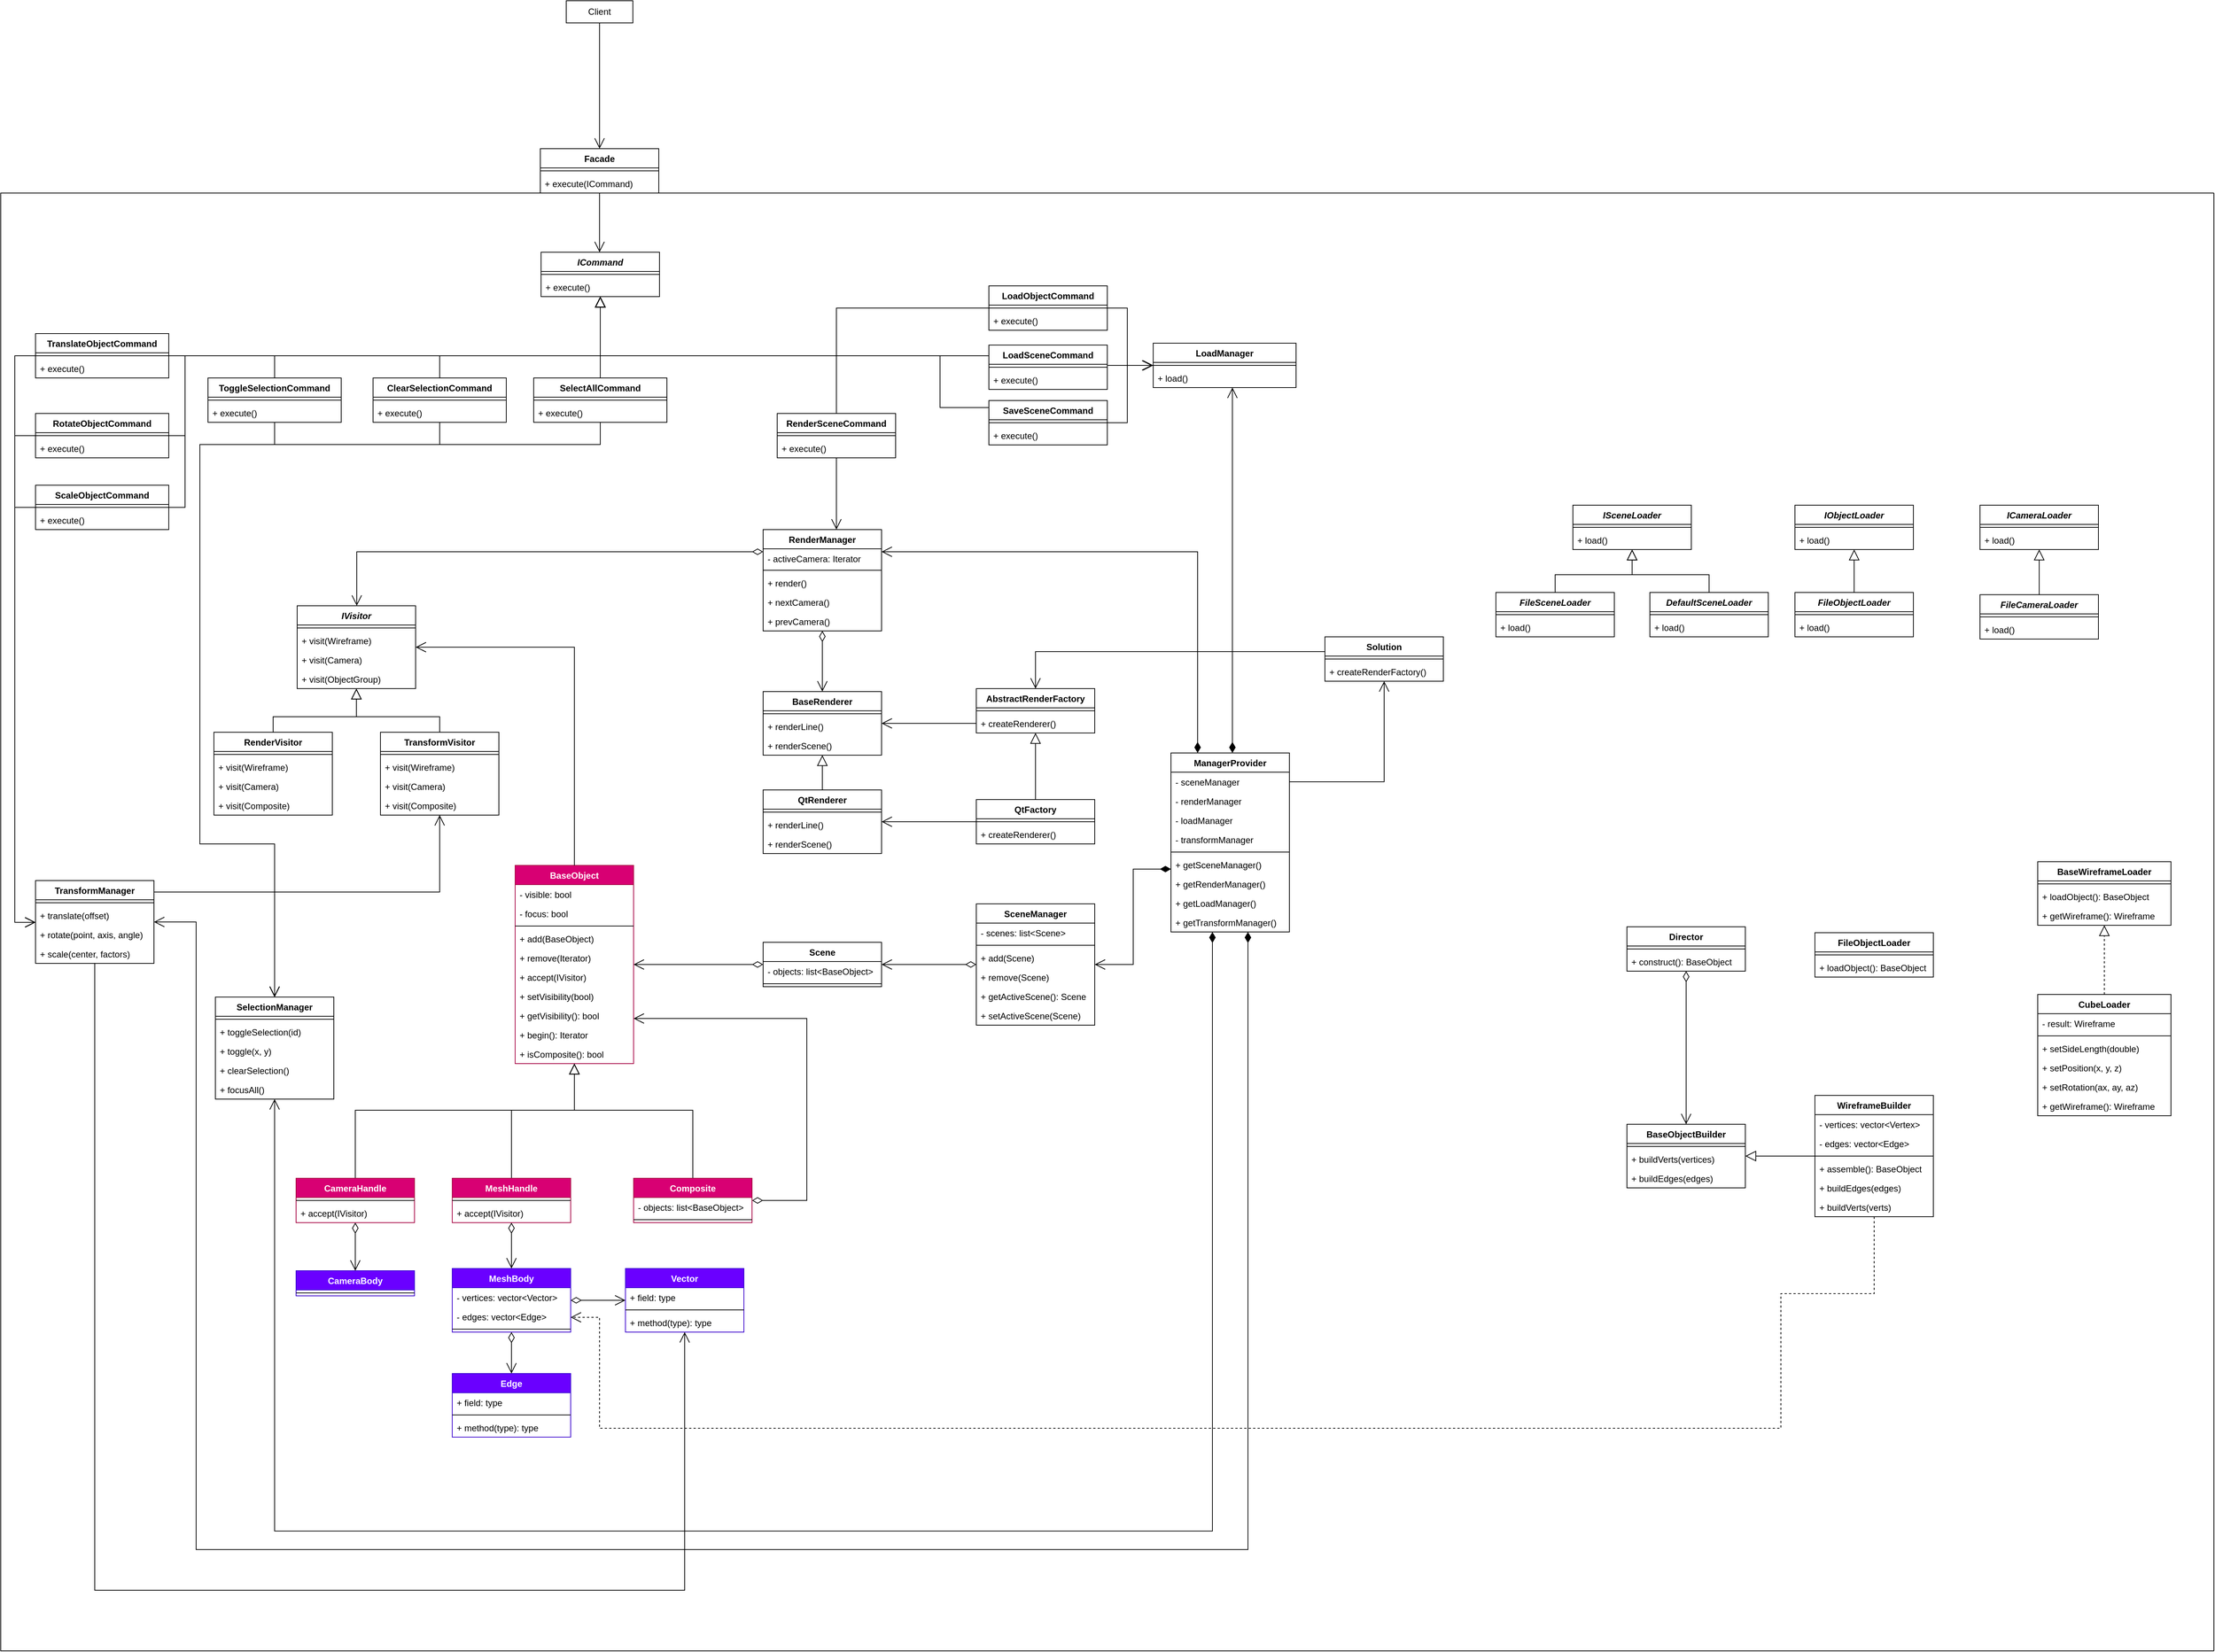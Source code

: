 <mxfile version="18.0.1" type="device" pages="3"><diagram id="G_Q_PMHw7fxnpR6JD6iH" name="Page-1"><mxGraphModel dx="1422" dy="1674" grid="0" gridSize="10" guides="1" tooltips="1" connect="1" arrows="1" fold="1" page="0" pageScale="1" pageWidth="850" pageHeight="1100" math="0" shadow="0"><root><mxCell id="0"/><mxCell id="1" parent="0"/><mxCell id="bB6vlRDiRzzj8Xv2klCE-108" value="" style="swimlane;startSize=0;movable=0;direction=south;" parent="1" vertex="1"><mxGeometry x="51" y="-310" width="2990" height="1971" as="geometry"/></mxCell><mxCell id="bB6vlRDiRzzj8Xv2klCE-117" value="ICommand" style="swimlane;fontStyle=3;align=center;verticalAlign=top;childLayout=stackLayout;horizontal=1;startSize=26;horizontalStack=0;resizeParent=1;resizeParentMax=0;resizeLast=0;collapsible=1;marginBottom=0;" parent="bB6vlRDiRzzj8Xv2klCE-108" vertex="1"><mxGeometry x="730" y="80" width="160" height="60" as="geometry"/></mxCell><mxCell id="bB6vlRDiRzzj8Xv2klCE-118" value="" style="line;strokeWidth=1;fillColor=none;align=left;verticalAlign=middle;spacingTop=-1;spacingLeft=3;spacingRight=3;rotatable=0;labelPosition=right;points=[];portConstraint=eastwest;" parent="bB6vlRDiRzzj8Xv2klCE-117" vertex="1"><mxGeometry y="26" width="160" height="8" as="geometry"/></mxCell><mxCell id="bB6vlRDiRzzj8Xv2klCE-119" value="+ execute()" style="text;strokeColor=none;fillColor=none;align=left;verticalAlign=top;spacingLeft=4;spacingRight=4;overflow=hidden;rotatable=0;points=[[0,0.5],[1,0.5]];portConstraint=eastwest;" parent="bB6vlRDiRzzj8Xv2klCE-117" vertex="1"><mxGeometry y="34" width="160" height="26" as="geometry"/></mxCell><mxCell id="M_v-6g-a8jczMb6C4NBX-24" style="edgeStyle=orthogonalEdgeStyle;rounded=0;orthogonalLoop=1;jettySize=auto;html=1;endArrow=open;endFill=0;startSize=12;endSize=12;" parent="bB6vlRDiRzzj8Xv2klCE-108" source="bB6vlRDiRzzj8Xv2klCE-121" target="bB6vlRDiRzzj8Xv2klCE-144" edge="1"><mxGeometry relative="1" as="geometry"><Array as="points"><mxPoint x="1504" y="233"/><mxPoint x="1504" y="233"/></Array></mxGeometry></mxCell><mxCell id="M_v-6g-a8jczMb6C4NBX-64" style="edgeStyle=orthogonalEdgeStyle;rounded=0;orthogonalLoop=1;jettySize=auto;html=1;startArrow=none;startFill=0;endArrow=block;endFill=0;startSize=12;endSize=12;" parent="bB6vlRDiRzzj8Xv2klCE-108" source="bB6vlRDiRzzj8Xv2klCE-121" target="bB6vlRDiRzzj8Xv2klCE-117" edge="1"><mxGeometry relative="1" as="geometry"><Array as="points"><mxPoint x="810" y="220"/></Array></mxGeometry></mxCell><mxCell id="bB6vlRDiRzzj8Xv2klCE-121" value="LoadSceneCommand" style="swimlane;fontStyle=1;align=center;verticalAlign=top;childLayout=stackLayout;horizontal=1;startSize=26;horizontalStack=0;resizeParent=1;resizeParentMax=0;resizeLast=0;collapsible=1;marginBottom=0;" parent="bB6vlRDiRzzj8Xv2klCE-108" vertex="1"><mxGeometry x="1335" y="205.5" width="160" height="60" as="geometry"/></mxCell><mxCell id="bB6vlRDiRzzj8Xv2klCE-122" value="" style="line;strokeWidth=1;fillColor=none;align=left;verticalAlign=middle;spacingTop=-1;spacingLeft=3;spacingRight=3;rotatable=0;labelPosition=right;points=[];portConstraint=eastwest;" parent="bB6vlRDiRzzj8Xv2klCE-121" vertex="1"><mxGeometry y="26" width="160" height="8" as="geometry"/></mxCell><mxCell id="bB6vlRDiRzzj8Xv2klCE-123" value="+ execute()" style="text;strokeColor=none;fillColor=none;align=left;verticalAlign=top;spacingLeft=4;spacingRight=4;overflow=hidden;rotatable=0;points=[[0,0.5],[1,0.5]];portConstraint=eastwest;" parent="bB6vlRDiRzzj8Xv2klCE-121" vertex="1"><mxGeometry y="34" width="160" height="26" as="geometry"/></mxCell><mxCell id="M_v-6g-a8jczMb6C4NBX-27" style="edgeStyle=orthogonalEdgeStyle;rounded=0;orthogonalLoop=1;jettySize=auto;html=1;endArrow=open;endFill=0;startSize=12;endSize=12;" parent="bB6vlRDiRzzj8Xv2klCE-108" source="bB6vlRDiRzzj8Xv2klCE-124" target="bB6vlRDiRzzj8Xv2klCE-177" edge="1"><mxGeometry relative="1" as="geometry"><Array as="points"><mxPoint x="1129" y="380"/><mxPoint x="1129" y="380"/></Array></mxGeometry></mxCell><mxCell id="M_v-6g-a8jczMb6C4NBX-62" style="edgeStyle=orthogonalEdgeStyle;rounded=0;orthogonalLoop=1;jettySize=auto;html=1;startArrow=none;startFill=0;endArrow=block;endFill=0;startSize=12;endSize=12;" parent="bB6vlRDiRzzj8Xv2klCE-108" source="bB6vlRDiRzzj8Xv2klCE-124" target="bB6vlRDiRzzj8Xv2klCE-117" edge="1"><mxGeometry relative="1" as="geometry"><Array as="points"><mxPoint x="1129" y="220"/><mxPoint x="810" y="220"/></Array></mxGeometry></mxCell><mxCell id="bB6vlRDiRzzj8Xv2klCE-124" value="RenderSceneCommand" style="swimlane;fontStyle=1;align=center;verticalAlign=top;childLayout=stackLayout;horizontal=1;startSize=26;horizontalStack=0;resizeParent=1;resizeParentMax=0;resizeLast=0;collapsible=1;marginBottom=0;" parent="bB6vlRDiRzzj8Xv2klCE-108" vertex="1"><mxGeometry x="1049" y="298" width="160" height="60" as="geometry"/></mxCell><mxCell id="bB6vlRDiRzzj8Xv2klCE-125" value="" style="line;strokeWidth=1;fillColor=none;align=left;verticalAlign=middle;spacingTop=-1;spacingLeft=3;spacingRight=3;rotatable=0;labelPosition=right;points=[];portConstraint=eastwest;" parent="bB6vlRDiRzzj8Xv2klCE-124" vertex="1"><mxGeometry y="26" width="160" height="8" as="geometry"/></mxCell><mxCell id="bB6vlRDiRzzj8Xv2klCE-126" value="+ execute()" style="text;strokeColor=none;fillColor=none;align=left;verticalAlign=top;spacingLeft=4;spacingRight=4;overflow=hidden;rotatable=0;points=[[0,0.5],[1,0.5]];portConstraint=eastwest;" parent="bB6vlRDiRzzj8Xv2klCE-124" vertex="1"><mxGeometry y="34" width="160" height="26" as="geometry"/></mxCell><mxCell id="M_v-6g-a8jczMb6C4NBX-23" style="edgeStyle=orthogonalEdgeStyle;rounded=0;orthogonalLoop=1;jettySize=auto;html=1;endArrow=open;endFill=0;startSize=12;endSize=12;" parent="bB6vlRDiRzzj8Xv2klCE-108" source="bB6vlRDiRzzj8Xv2klCE-127" target="bB6vlRDiRzzj8Xv2klCE-144" edge="1"><mxGeometry relative="1" as="geometry"><Array as="points"><mxPoint x="1522" y="156"/><mxPoint x="1522" y="233"/></Array></mxGeometry></mxCell><mxCell id="M_v-6g-a8jczMb6C4NBX-63" style="edgeStyle=orthogonalEdgeStyle;rounded=0;orthogonalLoop=1;jettySize=auto;html=1;startArrow=none;startFill=0;endArrow=block;endFill=0;startSize=12;endSize=12;" parent="bB6vlRDiRzzj8Xv2klCE-108" source="bB6vlRDiRzzj8Xv2klCE-127" target="bB6vlRDiRzzj8Xv2klCE-117" edge="1"><mxGeometry relative="1" as="geometry"><Array as="points"><mxPoint x="1129" y="156"/><mxPoint x="1129" y="220"/><mxPoint x="810" y="220"/></Array></mxGeometry></mxCell><mxCell id="bB6vlRDiRzzj8Xv2klCE-127" value="LoadObjectCommand" style="swimlane;fontStyle=1;align=center;verticalAlign=top;childLayout=stackLayout;horizontal=1;startSize=26;horizontalStack=0;resizeParent=1;resizeParentMax=0;resizeLast=0;collapsible=1;marginBottom=0;" parent="bB6vlRDiRzzj8Xv2klCE-108" vertex="1"><mxGeometry x="1335" y="125.5" width="160" height="60" as="geometry"/></mxCell><mxCell id="bB6vlRDiRzzj8Xv2klCE-128" value="" style="line;strokeWidth=1;fillColor=none;align=left;verticalAlign=middle;spacingTop=-1;spacingLeft=3;spacingRight=3;rotatable=0;labelPosition=right;points=[];portConstraint=eastwest;" parent="bB6vlRDiRzzj8Xv2klCE-127" vertex="1"><mxGeometry y="26" width="160" height="8" as="geometry"/></mxCell><mxCell id="bB6vlRDiRzzj8Xv2klCE-129" value="+ execute()" style="text;strokeColor=none;fillColor=none;align=left;verticalAlign=top;spacingLeft=4;spacingRight=4;overflow=hidden;rotatable=0;points=[[0,0.5],[1,0.5]];portConstraint=eastwest;" parent="bB6vlRDiRzzj8Xv2klCE-127" vertex="1"><mxGeometry y="34" width="160" height="26" as="geometry"/></mxCell><mxCell id="M_v-6g-a8jczMb6C4NBX-25" style="edgeStyle=orthogonalEdgeStyle;rounded=0;orthogonalLoop=1;jettySize=auto;html=1;endArrow=open;endFill=0;startSize=12;endSize=12;" parent="bB6vlRDiRzzj8Xv2klCE-108" edge="1"><mxGeometry relative="1" as="geometry"><mxPoint x="1494" y="310.5" as="sourcePoint"/><mxPoint x="1556" y="233" as="targetPoint"/><Array as="points"><mxPoint x="1522" y="311"/><mxPoint x="1522" y="233"/></Array></mxGeometry></mxCell><mxCell id="M_v-6g-a8jczMb6C4NBX-65" style="edgeStyle=orthogonalEdgeStyle;rounded=0;orthogonalLoop=1;jettySize=auto;html=1;startArrow=none;startFill=0;endArrow=block;endFill=0;startSize=12;endSize=12;" parent="bB6vlRDiRzzj8Xv2klCE-108" source="bB6vlRDiRzzj8Xv2klCE-133" target="bB6vlRDiRzzj8Xv2klCE-117" edge="1"><mxGeometry relative="1" as="geometry"><Array as="points"><mxPoint x="1269" y="290"/><mxPoint x="1269" y="220"/><mxPoint x="810" y="220"/></Array></mxGeometry></mxCell><mxCell id="bB6vlRDiRzzj8Xv2klCE-133" value="SaveSceneCommand" style="swimlane;fontStyle=1;align=center;verticalAlign=top;childLayout=stackLayout;horizontal=1;startSize=26;horizontalStack=0;resizeParent=1;resizeParentMax=0;resizeLast=0;collapsible=1;marginBottom=0;" parent="bB6vlRDiRzzj8Xv2klCE-108" vertex="1"><mxGeometry x="1335" y="280.5" width="160" height="60" as="geometry"/></mxCell><mxCell id="bB6vlRDiRzzj8Xv2klCE-134" value="" style="line;strokeWidth=1;fillColor=none;align=left;verticalAlign=middle;spacingTop=-1;spacingLeft=3;spacingRight=3;rotatable=0;labelPosition=right;points=[];portConstraint=eastwest;" parent="bB6vlRDiRzzj8Xv2klCE-133" vertex="1"><mxGeometry y="26" width="160" height="8" as="geometry"/></mxCell><mxCell id="bB6vlRDiRzzj8Xv2klCE-135" value="+ execute()" style="text;strokeColor=none;fillColor=none;align=left;verticalAlign=top;spacingLeft=4;spacingRight=4;overflow=hidden;rotatable=0;points=[[0,0.5],[1,0.5]];portConstraint=eastwest;" parent="bB6vlRDiRzzj8Xv2klCE-133" vertex="1"><mxGeometry y="34" width="160" height="26" as="geometry"/></mxCell><mxCell id="bB6vlRDiRzzj8Xv2klCE-1" value="CameraBody" style="swimlane;fontStyle=1;align=center;verticalAlign=top;childLayout=stackLayout;horizontal=1;startSize=26;horizontalStack=0;resizeParent=1;resizeParentMax=0;resizeLast=0;collapsible=1;marginBottom=0;fillColor=#6a00ff;fontColor=#ffffff;strokeColor=#3700CC;" parent="bB6vlRDiRzzj8Xv2klCE-108" vertex="1"><mxGeometry x="399" y="1457" width="160" height="34" as="geometry"/></mxCell><mxCell id="bB6vlRDiRzzj8Xv2klCE-3" value="" style="line;strokeWidth=1;fillColor=none;align=left;verticalAlign=middle;spacingTop=-1;spacingLeft=3;spacingRight=3;rotatable=0;labelPosition=right;points=[];portConstraint=eastwest;" parent="bB6vlRDiRzzj8Xv2klCE-1" vertex="1"><mxGeometry y="26" width="160" height="8" as="geometry"/></mxCell><mxCell id="bB6vlRDiRzzj8Xv2klCE-5" value="BaseObject" style="swimlane;fontStyle=1;align=center;verticalAlign=top;childLayout=stackLayout;horizontal=1;startSize=26;horizontalStack=0;resizeParent=1;resizeParentMax=0;resizeLast=0;collapsible=1;marginBottom=0;fillColor=#d80073;fontColor=#ffffff;strokeColor=#A50040;" parent="bB6vlRDiRzzj8Xv2klCE-108" vertex="1"><mxGeometry x="695" y="909" width="160" height="268" as="geometry"/></mxCell><mxCell id="FsMbufZpEnlzZFae4OoH-3" value="- visible: bool" style="text;strokeColor=none;fillColor=none;align=left;verticalAlign=top;spacingLeft=4;spacingRight=4;overflow=hidden;rotatable=0;points=[[0,0.5],[1,0.5]];portConstraint=eastwest;" parent="bB6vlRDiRzzj8Xv2klCE-5" vertex="1"><mxGeometry y="26" width="160" height="26" as="geometry"/></mxCell><mxCell id="M_v-6g-a8jczMb6C4NBX-33" value="- focus: bool" style="text;strokeColor=none;fillColor=none;align=left;verticalAlign=top;spacingLeft=4;spacingRight=4;overflow=hidden;rotatable=0;points=[[0,0.5],[1,0.5]];portConstraint=eastwest;" parent="bB6vlRDiRzzj8Xv2klCE-5" vertex="1"><mxGeometry y="52" width="160" height="26" as="geometry"/></mxCell><mxCell id="bB6vlRDiRzzj8Xv2klCE-7" value="" style="line;strokeWidth=1;fillColor=none;align=left;verticalAlign=middle;spacingTop=-1;spacingLeft=3;spacingRight=3;rotatable=0;labelPosition=right;points=[];portConstraint=eastwest;" parent="bB6vlRDiRzzj8Xv2klCE-5" vertex="1"><mxGeometry y="78" width="160" height="8" as="geometry"/></mxCell><mxCell id="bB6vlRDiRzzj8Xv2klCE-8" value="+ add(BaseObject)" style="text;strokeColor=none;fillColor=none;align=left;verticalAlign=top;spacingLeft=4;spacingRight=4;overflow=hidden;rotatable=0;points=[[0,0.5],[1,0.5]];portConstraint=eastwest;" parent="bB6vlRDiRzzj8Xv2klCE-5" vertex="1"><mxGeometry y="86" width="160" height="26" as="geometry"/></mxCell><mxCell id="bB6vlRDiRzzj8Xv2klCE-25" value="+ remove(Iterator)" style="text;strokeColor=none;fillColor=none;align=left;verticalAlign=top;spacingLeft=4;spacingRight=4;overflow=hidden;rotatable=0;points=[[0,0.5],[1,0.5]];portConstraint=eastwest;" parent="bB6vlRDiRzzj8Xv2klCE-5" vertex="1"><mxGeometry y="112" width="160" height="26" as="geometry"/></mxCell><mxCell id="bB6vlRDiRzzj8Xv2klCE-54" value="+ accept(IVisitor)" style="text;strokeColor=none;fillColor=none;align=left;verticalAlign=top;spacingLeft=4;spacingRight=4;overflow=hidden;rotatable=0;points=[[0,0.5],[1,0.5]];portConstraint=eastwest;" parent="bB6vlRDiRzzj8Xv2klCE-5" vertex="1"><mxGeometry y="138" width="160" height="26" as="geometry"/></mxCell><mxCell id="FsMbufZpEnlzZFae4OoH-1" value="+ setVisibility(bool)" style="text;strokeColor=none;fillColor=none;align=left;verticalAlign=top;spacingLeft=4;spacingRight=4;overflow=hidden;rotatable=0;points=[[0,0.5],[1,0.5]];portConstraint=eastwest;" parent="bB6vlRDiRzzj8Xv2klCE-5" vertex="1"><mxGeometry y="164" width="160" height="26" as="geometry"/></mxCell><mxCell id="FsMbufZpEnlzZFae4OoH-4" value="+ getVisibility(): bool" style="text;strokeColor=none;fillColor=none;align=left;verticalAlign=top;spacingLeft=4;spacingRight=4;overflow=hidden;rotatable=0;points=[[0,0.5],[1,0.5]];portConstraint=eastwest;" parent="bB6vlRDiRzzj8Xv2klCE-5" vertex="1"><mxGeometry y="190" width="160" height="26" as="geometry"/></mxCell><mxCell id="FBvHi54w_cwhm3XO1Gaz-1" value="+ begin(): Iterator" style="text;strokeColor=none;fillColor=none;align=left;verticalAlign=top;spacingLeft=4;spacingRight=4;overflow=hidden;rotatable=0;points=[[0,0.5],[1,0.5]];portConstraint=eastwest;" parent="bB6vlRDiRzzj8Xv2klCE-5" vertex="1"><mxGeometry y="216" width="160" height="26" as="geometry"/></mxCell><mxCell id="FBvHi54w_cwhm3XO1Gaz-2" value="+ isComposite(): bool" style="text;strokeColor=none;fillColor=none;align=left;verticalAlign=top;spacingLeft=4;spacingRight=4;overflow=hidden;rotatable=0;points=[[0,0.5],[1,0.5]];portConstraint=eastwest;" parent="bB6vlRDiRzzj8Xv2klCE-5" vertex="1"><mxGeometry y="242" width="160" height="26" as="geometry"/></mxCell><mxCell id="bB6vlRDiRzzj8Xv2klCE-27" style="edgeStyle=orthogonalEdgeStyle;rounded=0;orthogonalLoop=1;jettySize=auto;html=1;startArrow=diamondThin;startFill=0;endArrow=open;endFill=0;startSize=12;endSize=12;" parent="bB6vlRDiRzzj8Xv2klCE-108" source="bB6vlRDiRzzj8Xv2klCE-9" target="bB6vlRDiRzzj8Xv2klCE-5" edge="1"><mxGeometry relative="1" as="geometry"/></mxCell><mxCell id="bB6vlRDiRzzj8Xv2klCE-9" value="Scene" style="swimlane;fontStyle=1;align=center;verticalAlign=top;childLayout=stackLayout;horizontal=1;startSize=26;horizontalStack=0;resizeParent=1;resizeParentMax=0;resizeLast=0;collapsible=1;marginBottom=0;" parent="bB6vlRDiRzzj8Xv2klCE-108" vertex="1"><mxGeometry x="1030" y="1013" width="160" height="60" as="geometry"/></mxCell><mxCell id="bB6vlRDiRzzj8Xv2klCE-10" value="- objects: list&lt;BaseObject&gt;" style="text;strokeColor=none;fillColor=none;align=left;verticalAlign=top;spacingLeft=4;spacingRight=4;overflow=hidden;rotatable=0;points=[[0,0.5],[1,0.5]];portConstraint=eastwest;" parent="bB6vlRDiRzzj8Xv2klCE-9" vertex="1"><mxGeometry y="26" width="160" height="26" as="geometry"/></mxCell><mxCell id="bB6vlRDiRzzj8Xv2klCE-11" value="" style="line;strokeWidth=1;fillColor=none;align=left;verticalAlign=middle;spacingTop=-1;spacingLeft=3;spacingRight=3;rotatable=0;labelPosition=right;points=[];portConstraint=eastwest;" parent="bB6vlRDiRzzj8Xv2klCE-9" vertex="1"><mxGeometry y="52" width="160" height="8" as="geometry"/></mxCell><mxCell id="bB6vlRDiRzzj8Xv2klCE-13" value="MeshBody" style="swimlane;fontStyle=1;align=center;verticalAlign=top;childLayout=stackLayout;horizontal=1;startSize=26;horizontalStack=0;resizeParent=1;resizeParentMax=0;resizeLast=0;collapsible=1;marginBottom=0;fillColor=#6a00ff;fontColor=#ffffff;strokeColor=#3700CC;" parent="bB6vlRDiRzzj8Xv2klCE-108" vertex="1"><mxGeometry x="610" y="1454" width="160" height="86" as="geometry"/></mxCell><mxCell id="bB6vlRDiRzzj8Xv2klCE-71" value="- vertices: vector&lt;Vector&gt;" style="text;strokeColor=none;fillColor=none;align=left;verticalAlign=top;spacingLeft=4;spacingRight=4;overflow=hidden;rotatable=0;points=[[0,0.5],[1,0.5]];portConstraint=eastwest;" parent="bB6vlRDiRzzj8Xv2klCE-13" vertex="1"><mxGeometry y="26" width="160" height="26" as="geometry"/></mxCell><mxCell id="bB6vlRDiRzzj8Xv2klCE-72" value="- edges: vector&lt;Edge&gt;" style="text;strokeColor=none;fillColor=none;align=left;verticalAlign=top;spacingLeft=4;spacingRight=4;overflow=hidden;rotatable=0;points=[[0,0.5],[1,0.5]];portConstraint=eastwest;" parent="bB6vlRDiRzzj8Xv2klCE-13" vertex="1"><mxGeometry y="52" width="160" height="26" as="geometry"/></mxCell><mxCell id="bB6vlRDiRzzj8Xv2klCE-15" value="" style="line;strokeWidth=1;fillColor=none;align=left;verticalAlign=middle;spacingTop=-1;spacingLeft=3;spacingRight=3;rotatable=0;labelPosition=right;points=[];portConstraint=eastwest;" parent="bB6vlRDiRzzj8Xv2klCE-13" vertex="1"><mxGeometry y="78" width="160" height="8" as="geometry"/></mxCell><mxCell id="bB6vlRDiRzzj8Xv2klCE-21" style="edgeStyle=orthogonalEdgeStyle;rounded=0;orthogonalLoop=1;jettySize=auto;html=1;endSize=12;startSize=12;endArrow=open;endFill=0;startArrow=diamondThin;startFill=0;" parent="bB6vlRDiRzzj8Xv2klCE-108" source="bB6vlRDiRzzj8Xv2klCE-17" target="bB6vlRDiRzzj8Xv2klCE-5" edge="1"><mxGeometry relative="1" as="geometry"><mxPoint x="851" y="1116" as="targetPoint"/><Array as="points"><mxPoint x="1089" y="1362"/><mxPoint x="1089" y="1116"/></Array></mxGeometry></mxCell><mxCell id="Z3lpTWZgqfi4Hed-Df67-3" style="edgeStyle=orthogonalEdgeStyle;rounded=0;orthogonalLoop=1;jettySize=auto;html=1;endArrow=block;endFill=0;startSize=12;endSize=12;" parent="bB6vlRDiRzzj8Xv2klCE-108" source="bB6vlRDiRzzj8Xv2klCE-17" target="bB6vlRDiRzzj8Xv2klCE-5" edge="1"><mxGeometry relative="1" as="geometry"><Array as="points"><mxPoint x="935" y="1240"/><mxPoint x="775" y="1240"/></Array></mxGeometry></mxCell><mxCell id="bB6vlRDiRzzj8Xv2klCE-17" value="Composite" style="swimlane;fontStyle=1;align=center;verticalAlign=top;childLayout=stackLayout;horizontal=1;startSize=26;horizontalStack=0;resizeParent=1;resizeParentMax=0;resizeLast=0;collapsible=1;marginBottom=0;fillColor=#d80073;fontColor=#ffffff;strokeColor=#A50040;" parent="bB6vlRDiRzzj8Xv2klCE-108" vertex="1"><mxGeometry x="855" y="1332" width="160" height="60" as="geometry"/></mxCell><mxCell id="bB6vlRDiRzzj8Xv2klCE-18" value="- objects: list&lt;BaseObject&gt;" style="text;strokeColor=none;fillColor=none;align=left;verticalAlign=top;spacingLeft=4;spacingRight=4;overflow=hidden;rotatable=0;points=[[0,0.5],[1,0.5]];portConstraint=eastwest;" parent="bB6vlRDiRzzj8Xv2klCE-17" vertex="1"><mxGeometry y="26" width="160" height="26" as="geometry"/></mxCell><mxCell id="bB6vlRDiRzzj8Xv2klCE-19" value="" style="line;strokeWidth=1;fillColor=none;align=left;verticalAlign=middle;spacingTop=-1;spacingLeft=3;spacingRight=3;rotatable=0;labelPosition=right;points=[];portConstraint=eastwest;" parent="bB6vlRDiRzzj8Xv2klCE-17" vertex="1"><mxGeometry y="52" width="160" height="8" as="geometry"/></mxCell><mxCell id="bB6vlRDiRzzj8Xv2klCE-29" value="IVisitor" style="swimlane;fontStyle=3;align=center;verticalAlign=top;childLayout=stackLayout;horizontal=1;startSize=26;horizontalStack=0;resizeParent=1;resizeParentMax=0;resizeLast=0;collapsible=1;marginBottom=0;" parent="bB6vlRDiRzzj8Xv2klCE-108" vertex="1"><mxGeometry x="400.5" y="558" width="160" height="112" as="geometry"/></mxCell><mxCell id="bB6vlRDiRzzj8Xv2klCE-31" value="" style="line;strokeWidth=1;fillColor=none;align=left;verticalAlign=middle;spacingTop=-1;spacingLeft=3;spacingRight=3;rotatable=0;labelPosition=right;points=[];portConstraint=eastwest;" parent="bB6vlRDiRzzj8Xv2klCE-29" vertex="1"><mxGeometry y="26" width="160" height="8" as="geometry"/></mxCell><mxCell id="bB6vlRDiRzzj8Xv2klCE-32" value="+ visit(Wireframe)" style="text;strokeColor=none;fillColor=none;align=left;verticalAlign=top;spacingLeft=4;spacingRight=4;overflow=hidden;rotatable=0;points=[[0,0.5],[1,0.5]];portConstraint=eastwest;" parent="bB6vlRDiRzzj8Xv2klCE-29" vertex="1"><mxGeometry y="34" width="160" height="26" as="geometry"/></mxCell><mxCell id="bB6vlRDiRzzj8Xv2klCE-33" value="+ visit(Camera)" style="text;strokeColor=none;fillColor=none;align=left;verticalAlign=top;spacingLeft=4;spacingRight=4;overflow=hidden;rotatable=0;points=[[0,0.5],[1,0.5]];portConstraint=eastwest;" parent="bB6vlRDiRzzj8Xv2klCE-29" vertex="1"><mxGeometry y="60" width="160" height="26" as="geometry"/></mxCell><mxCell id="bB6vlRDiRzzj8Xv2klCE-34" value="+ visit(ObjectGroup)" style="text;strokeColor=none;fillColor=none;align=left;verticalAlign=top;spacingLeft=4;spacingRight=4;overflow=hidden;rotatable=0;points=[[0,0.5],[1,0.5]];portConstraint=eastwest;" parent="bB6vlRDiRzzj8Xv2klCE-29" vertex="1"><mxGeometry y="86" width="160" height="26" as="geometry"/></mxCell><mxCell id="bB6vlRDiRzzj8Xv2klCE-49" style="edgeStyle=orthogonalEdgeStyle;rounded=0;orthogonalLoop=1;jettySize=auto;html=1;startArrow=none;startFill=0;endArrow=block;endFill=0;startSize=12;endSize=12;" parent="bB6vlRDiRzzj8Xv2klCE-108" source="bB6vlRDiRzzj8Xv2klCE-39" target="bB6vlRDiRzzj8Xv2klCE-29" edge="1"><mxGeometry relative="1" as="geometry"><Array as="points"><mxPoint x="368.5" y="708"/><mxPoint x="480.5" y="708"/></Array></mxGeometry></mxCell><mxCell id="bB6vlRDiRzzj8Xv2klCE-39" value="RenderVisitor" style="swimlane;fontStyle=1;align=center;verticalAlign=top;childLayout=stackLayout;horizontal=1;startSize=26;horizontalStack=0;resizeParent=1;resizeParentMax=0;resizeLast=0;collapsible=1;marginBottom=0;" parent="bB6vlRDiRzzj8Xv2klCE-108" vertex="1"><mxGeometry x="288" y="729" width="160" height="112" as="geometry"/></mxCell><mxCell id="bB6vlRDiRzzj8Xv2klCE-40" value="" style="line;strokeWidth=1;fillColor=none;align=left;verticalAlign=middle;spacingTop=-1;spacingLeft=3;spacingRight=3;rotatable=0;labelPosition=right;points=[];portConstraint=eastwest;" parent="bB6vlRDiRzzj8Xv2klCE-39" vertex="1"><mxGeometry y="26" width="160" height="8" as="geometry"/></mxCell><mxCell id="bB6vlRDiRzzj8Xv2klCE-41" value="+ visit(Wireframe)" style="text;strokeColor=none;fillColor=none;align=left;verticalAlign=top;spacingLeft=4;spacingRight=4;overflow=hidden;rotatable=0;points=[[0,0.5],[1,0.5]];portConstraint=eastwest;" parent="bB6vlRDiRzzj8Xv2klCE-39" vertex="1"><mxGeometry y="34" width="160" height="26" as="geometry"/></mxCell><mxCell id="bB6vlRDiRzzj8Xv2klCE-42" value="+ visit(Camera)" style="text;strokeColor=none;fillColor=none;align=left;verticalAlign=top;spacingLeft=4;spacingRight=4;overflow=hidden;rotatable=0;points=[[0,0.5],[1,0.5]];portConstraint=eastwest;" parent="bB6vlRDiRzzj8Xv2klCE-39" vertex="1"><mxGeometry y="60" width="160" height="26" as="geometry"/></mxCell><mxCell id="bB6vlRDiRzzj8Xv2klCE-43" value="+ visit(Composite)" style="text;strokeColor=none;fillColor=none;align=left;verticalAlign=top;spacingLeft=4;spacingRight=4;overflow=hidden;rotatable=0;points=[[0,0.5],[1,0.5]];portConstraint=eastwest;" parent="bB6vlRDiRzzj8Xv2klCE-39" vertex="1"><mxGeometry y="86" width="160" height="26" as="geometry"/></mxCell><mxCell id="bB6vlRDiRzzj8Xv2klCE-51" style="edgeStyle=orthogonalEdgeStyle;rounded=0;orthogonalLoop=1;jettySize=auto;html=1;startArrow=none;startFill=0;endArrow=block;endFill=0;startSize=12;endSize=12;" parent="bB6vlRDiRzzj8Xv2klCE-108" source="bB6vlRDiRzzj8Xv2klCE-44" target="bB6vlRDiRzzj8Xv2klCE-29" edge="1"><mxGeometry relative="1" as="geometry"><Array as="points"><mxPoint x="593.5" y="708"/><mxPoint x="480.5" y="708"/></Array></mxGeometry></mxCell><mxCell id="bB6vlRDiRzzj8Xv2klCE-44" value="TransformVisitor" style="swimlane;fontStyle=1;align=center;verticalAlign=top;childLayout=stackLayout;horizontal=1;startSize=26;horizontalStack=0;resizeParent=1;resizeParentMax=0;resizeLast=0;collapsible=1;marginBottom=0;" parent="bB6vlRDiRzzj8Xv2klCE-108" vertex="1"><mxGeometry x="513" y="729" width="160" height="112" as="geometry"/></mxCell><mxCell id="bB6vlRDiRzzj8Xv2klCE-45" value="" style="line;strokeWidth=1;fillColor=none;align=left;verticalAlign=middle;spacingTop=-1;spacingLeft=3;spacingRight=3;rotatable=0;labelPosition=right;points=[];portConstraint=eastwest;" parent="bB6vlRDiRzzj8Xv2klCE-44" vertex="1"><mxGeometry y="26" width="160" height="8" as="geometry"/></mxCell><mxCell id="bB6vlRDiRzzj8Xv2klCE-46" value="+ visit(Wireframe)" style="text;strokeColor=none;fillColor=none;align=left;verticalAlign=top;spacingLeft=4;spacingRight=4;overflow=hidden;rotatable=0;points=[[0,0.5],[1,0.5]];portConstraint=eastwest;" parent="bB6vlRDiRzzj8Xv2klCE-44" vertex="1"><mxGeometry y="34" width="160" height="26" as="geometry"/></mxCell><mxCell id="bB6vlRDiRzzj8Xv2klCE-47" value="+ visit(Camera)" style="text;strokeColor=none;fillColor=none;align=left;verticalAlign=top;spacingLeft=4;spacingRight=4;overflow=hidden;rotatable=0;points=[[0,0.5],[1,0.5]];portConstraint=eastwest;" parent="bB6vlRDiRzzj8Xv2klCE-44" vertex="1"><mxGeometry y="60" width="160" height="26" as="geometry"/></mxCell><mxCell id="bB6vlRDiRzzj8Xv2klCE-48" value="+ visit(Composite)" style="text;strokeColor=none;fillColor=none;align=left;verticalAlign=top;spacingLeft=4;spacingRight=4;overflow=hidden;rotatable=0;points=[[0,0.5],[1,0.5]];portConstraint=eastwest;" parent="bB6vlRDiRzzj8Xv2klCE-44" vertex="1"><mxGeometry y="86" width="160" height="26" as="geometry"/></mxCell><mxCell id="bB6vlRDiRzzj8Xv2klCE-55" style="edgeStyle=orthogonalEdgeStyle;rounded=0;orthogonalLoop=1;jettySize=auto;html=1;startArrow=none;startFill=0;endArrow=open;endFill=0;startSize=12;endSize=12;" parent="bB6vlRDiRzzj8Xv2klCE-108" source="bB6vlRDiRzzj8Xv2klCE-5" target="bB6vlRDiRzzj8Xv2klCE-29" edge="1"><mxGeometry relative="1" as="geometry"><Array as="points"><mxPoint x="775" y="614"/></Array></mxGeometry></mxCell><mxCell id="bB6vlRDiRzzj8Xv2klCE-81" style="edgeStyle=orthogonalEdgeStyle;rounded=0;orthogonalLoop=1;jettySize=auto;html=1;startArrow=diamondThin;startFill=0;endArrow=open;endFill=0;startSize=12;endSize=12;" parent="bB6vlRDiRzzj8Xv2klCE-108" source="bB6vlRDiRzzj8Xv2klCE-13" target="bB6vlRDiRzzj8Xv2klCE-73" edge="1"><mxGeometry relative="1" as="geometry"><Array as="points"><mxPoint x="910" y="1513"/><mxPoint x="910" y="1513"/></Array></mxGeometry></mxCell><mxCell id="bB6vlRDiRzzj8Xv2klCE-73" value="Vector" style="swimlane;fontStyle=1;align=center;verticalAlign=top;childLayout=stackLayout;horizontal=1;startSize=26;horizontalStack=0;resizeParent=1;resizeParentMax=0;resizeLast=0;collapsible=1;marginBottom=0;fillColor=#6a00ff;fontColor=#ffffff;strokeColor=#3700CC;" parent="bB6vlRDiRzzj8Xv2klCE-108" vertex="1"><mxGeometry x="844" y="1454" width="160" height="86" as="geometry"/></mxCell><mxCell id="bB6vlRDiRzzj8Xv2klCE-74" value="+ field: type" style="text;strokeColor=none;fillColor=none;align=left;verticalAlign=top;spacingLeft=4;spacingRight=4;overflow=hidden;rotatable=0;points=[[0,0.5],[1,0.5]];portConstraint=eastwest;" parent="bB6vlRDiRzzj8Xv2klCE-73" vertex="1"><mxGeometry y="26" width="160" height="26" as="geometry"/></mxCell><mxCell id="bB6vlRDiRzzj8Xv2klCE-75" value="" style="line;strokeWidth=1;fillColor=none;align=left;verticalAlign=middle;spacingTop=-1;spacingLeft=3;spacingRight=3;rotatable=0;labelPosition=right;points=[];portConstraint=eastwest;" parent="bB6vlRDiRzzj8Xv2klCE-73" vertex="1"><mxGeometry y="52" width="160" height="8" as="geometry"/></mxCell><mxCell id="bB6vlRDiRzzj8Xv2klCE-76" value="+ method(type): type" style="text;strokeColor=none;fillColor=none;align=left;verticalAlign=top;spacingLeft=4;spacingRight=4;overflow=hidden;rotatable=0;points=[[0,0.5],[1,0.5]];portConstraint=eastwest;" parent="bB6vlRDiRzzj8Xv2klCE-73" vertex="1"><mxGeometry y="60" width="160" height="26" as="geometry"/></mxCell><mxCell id="M_v-6g-a8jczMb6C4NBX-46" style="edgeStyle=orthogonalEdgeStyle;rounded=0;orthogonalLoop=1;jettySize=auto;html=1;startArrow=none;startFill=0;endArrow=block;endFill=0;startSize=12;endSize=12;dashed=1;" parent="bB6vlRDiRzzj8Xv2klCE-108" source="bB6vlRDiRzzj8Xv2klCE-88" target="M_v-6g-a8jczMb6C4NBX-41" edge="1"><mxGeometry relative="1" as="geometry"/></mxCell><mxCell id="bB6vlRDiRzzj8Xv2klCE-88" value="CubeLoader" style="swimlane;fontStyle=1;align=center;verticalAlign=top;childLayout=stackLayout;horizontal=1;startSize=26;horizontalStack=0;resizeParent=1;resizeParentMax=0;resizeLast=0;collapsible=1;marginBottom=0;" parent="bB6vlRDiRzzj8Xv2klCE-108" vertex="1"><mxGeometry x="2752" y="1083.5" width="180" height="164" as="geometry"/></mxCell><mxCell id="bB6vlRDiRzzj8Xv2klCE-89" value="- result: Wireframe" style="text;strokeColor=none;fillColor=none;align=left;verticalAlign=top;spacingLeft=4;spacingRight=4;overflow=hidden;rotatable=0;points=[[0,0.5],[1,0.5]];portConstraint=eastwest;" parent="bB6vlRDiRzzj8Xv2klCE-88" vertex="1"><mxGeometry y="26" width="180" height="26" as="geometry"/></mxCell><mxCell id="bB6vlRDiRzzj8Xv2klCE-90" value="" style="line;strokeWidth=1;fillColor=none;align=left;verticalAlign=middle;spacingTop=-1;spacingLeft=3;spacingRight=3;rotatable=0;labelPosition=right;points=[];portConstraint=eastwest;" parent="bB6vlRDiRzzj8Xv2klCE-88" vertex="1"><mxGeometry y="52" width="180" height="8" as="geometry"/></mxCell><mxCell id="bB6vlRDiRzzj8Xv2klCE-91" value="+ setSideLength(double)" style="text;strokeColor=none;fillColor=none;align=left;verticalAlign=top;spacingLeft=4;spacingRight=4;overflow=hidden;rotatable=0;points=[[0,0.5],[1,0.5]];portConstraint=eastwest;" parent="bB6vlRDiRzzj8Xv2klCE-88" vertex="1"><mxGeometry y="60" width="180" height="26" as="geometry"/></mxCell><mxCell id="-YT5zs75AXAJpMHmf8AK-46" value="+ setPosition(x, y, z)" style="text;strokeColor=none;fillColor=none;align=left;verticalAlign=top;spacingLeft=4;spacingRight=4;overflow=hidden;rotatable=0;points=[[0,0.5],[1,0.5]];portConstraint=eastwest;" parent="bB6vlRDiRzzj8Xv2klCE-88" vertex="1"><mxGeometry y="86" width="180" height="26" as="geometry"/></mxCell><mxCell id="-YT5zs75AXAJpMHmf8AK-47" value="+ setRotation(ax, ay, az)" style="text;strokeColor=none;fillColor=none;align=left;verticalAlign=top;spacingLeft=4;spacingRight=4;overflow=hidden;rotatable=0;points=[[0,0.5],[1,0.5]];portConstraint=eastwest;" parent="bB6vlRDiRzzj8Xv2klCE-88" vertex="1"><mxGeometry y="112" width="180" height="26" as="geometry"/></mxCell><mxCell id="-YT5zs75AXAJpMHmf8AK-60" value="+ getWireframe(): Wireframe" style="text;strokeColor=none;fillColor=none;align=left;verticalAlign=top;spacingLeft=4;spacingRight=4;overflow=hidden;rotatable=0;points=[[0,0.5],[1,0.5]];portConstraint=eastwest;" parent="bB6vlRDiRzzj8Xv2klCE-88" vertex="1"><mxGeometry y="138" width="180" height="26" as="geometry"/></mxCell><mxCell id="bB6vlRDiRzzj8Xv2klCE-101" style="edgeStyle=orthogonalEdgeStyle;rounded=0;orthogonalLoop=1;jettySize=auto;html=1;startArrow=diamondThin;startFill=0;endArrow=open;endFill=0;startSize=12;endSize=12;" parent="bB6vlRDiRzzj8Xv2klCE-108" source="bB6vlRDiRzzj8Xv2klCE-94" target="bB6vlRDiRzzj8Xv2klCE-9" edge="1"><mxGeometry relative="1" as="geometry"><Array as="points"><mxPoint x="1254" y="1043"/><mxPoint x="1254" y="1043"/></Array></mxGeometry></mxCell><mxCell id="bB6vlRDiRzzj8Xv2klCE-165" style="edgeStyle=orthogonalEdgeStyle;rounded=0;orthogonalLoop=1;jettySize=auto;html=1;startArrow=diamondThin;startFill=1;endArrow=open;endFill=0;startSize=12;endSize=12;" parent="bB6vlRDiRzzj8Xv2klCE-108" source="bB6vlRDiRzzj8Xv2klCE-152" target="bB6vlRDiRzzj8Xv2klCE-94" edge="1"><mxGeometry relative="1" as="geometry"><Array as="points"><mxPoint x="1530" y="914"/><mxPoint x="1530" y="1043"/></Array></mxGeometry></mxCell><mxCell id="bB6vlRDiRzzj8Xv2klCE-94" value="SceneManager" style="swimlane;fontStyle=1;align=center;verticalAlign=top;childLayout=stackLayout;horizontal=1;startSize=26;horizontalStack=0;resizeParent=1;resizeParentMax=0;resizeLast=0;collapsible=1;marginBottom=0;" parent="bB6vlRDiRzzj8Xv2klCE-108" vertex="1"><mxGeometry x="1318" y="961" width="160" height="164" as="geometry"/></mxCell><mxCell id="bB6vlRDiRzzj8Xv2klCE-95" value="- scenes: list&lt;Scene&gt;" style="text;strokeColor=none;fillColor=none;align=left;verticalAlign=top;spacingLeft=4;spacingRight=4;overflow=hidden;rotatable=0;points=[[0,0.5],[1,0.5]];portConstraint=eastwest;" parent="bB6vlRDiRzzj8Xv2klCE-94" vertex="1"><mxGeometry y="26" width="160" height="26" as="geometry"/></mxCell><mxCell id="bB6vlRDiRzzj8Xv2klCE-96" value="" style="line;strokeWidth=1;fillColor=none;align=left;verticalAlign=middle;spacingTop=-1;spacingLeft=3;spacingRight=3;rotatable=0;labelPosition=right;points=[];portConstraint=eastwest;" parent="bB6vlRDiRzzj8Xv2klCE-94" vertex="1"><mxGeometry y="52" width="160" height="8" as="geometry"/></mxCell><mxCell id="bB6vlRDiRzzj8Xv2klCE-97" value="+ add(Scene)" style="text;strokeColor=none;fillColor=none;align=left;verticalAlign=top;spacingLeft=4;spacingRight=4;overflow=hidden;rotatable=0;points=[[0,0.5],[1,0.5]];portConstraint=eastwest;" parent="bB6vlRDiRzzj8Xv2klCE-94" vertex="1"><mxGeometry y="60" width="160" height="26" as="geometry"/></mxCell><mxCell id="bB6vlRDiRzzj8Xv2klCE-99" value="+ remove(Scene)" style="text;strokeColor=none;fillColor=none;align=left;verticalAlign=top;spacingLeft=4;spacingRight=4;overflow=hidden;rotatable=0;points=[[0,0.5],[1,0.5]];portConstraint=eastwest;" parent="bB6vlRDiRzzj8Xv2klCE-94" vertex="1"><mxGeometry y="86" width="160" height="26" as="geometry"/></mxCell><mxCell id="bB6vlRDiRzzj8Xv2klCE-98" value="+ getActiveScene(): Scene" style="text;strokeColor=none;fillColor=none;align=left;verticalAlign=top;spacingLeft=4;spacingRight=4;overflow=hidden;rotatable=0;points=[[0,0.5],[1,0.5]];portConstraint=eastwest;" parent="bB6vlRDiRzzj8Xv2klCE-94" vertex="1"><mxGeometry y="112" width="160" height="26" as="geometry"/></mxCell><mxCell id="bB6vlRDiRzzj8Xv2klCE-100" value="+ setActiveScene(Scene)" style="text;strokeColor=none;fillColor=none;align=left;verticalAlign=top;spacingLeft=4;spacingRight=4;overflow=hidden;rotatable=0;points=[[0,0.5],[1,0.5]];portConstraint=eastwest;" parent="bB6vlRDiRzzj8Xv2klCE-94" vertex="1"><mxGeometry y="138" width="160" height="26" as="geometry"/></mxCell><mxCell id="bB6vlRDiRzzj8Xv2klCE-164" style="edgeStyle=orthogonalEdgeStyle;rounded=0;orthogonalLoop=1;jettySize=auto;html=1;startArrow=diamondThin;startFill=1;endArrow=open;endFill=0;startSize=12;endSize=12;" parent="bB6vlRDiRzzj8Xv2klCE-108" source="bB6vlRDiRzzj8Xv2klCE-152" target="bB6vlRDiRzzj8Xv2klCE-144" edge="1"><mxGeometry relative="1" as="geometry"><Array as="points"><mxPoint x="1664" y="390"/><mxPoint x="1664" y="390"/></Array></mxGeometry></mxCell><mxCell id="bB6vlRDiRzzj8Xv2klCE-144" value="LoadManager" style="swimlane;fontStyle=1;align=center;verticalAlign=top;childLayout=stackLayout;horizontal=1;startSize=26;horizontalStack=0;resizeParent=1;resizeParentMax=0;resizeLast=0;collapsible=1;marginBottom=0;" parent="bB6vlRDiRzzj8Xv2klCE-108" vertex="1"><mxGeometry x="1557" y="203" width="193" height="60" as="geometry"/></mxCell><mxCell id="bB6vlRDiRzzj8Xv2klCE-146" value="" style="line;strokeWidth=1;fillColor=none;align=left;verticalAlign=middle;spacingTop=-1;spacingLeft=3;spacingRight=3;rotatable=0;labelPosition=right;points=[];portConstraint=eastwest;" parent="bB6vlRDiRzzj8Xv2klCE-144" vertex="1"><mxGeometry y="26" width="193" height="8" as="geometry"/></mxCell><mxCell id="bB6vlRDiRzzj8Xv2klCE-147" value="+ load()" style="text;strokeColor=none;fillColor=none;align=left;verticalAlign=top;spacingLeft=4;spacingRight=4;overflow=hidden;rotatable=0;points=[[0,0.5],[1,0.5]];portConstraint=eastwest;" parent="bB6vlRDiRzzj8Xv2klCE-144" vertex="1"><mxGeometry y="34" width="193" height="26" as="geometry"/></mxCell><mxCell id="bB6vlRDiRzzj8Xv2klCE-152" value="ManagerProvider" style="swimlane;fontStyle=1;align=center;verticalAlign=top;childLayout=stackLayout;horizontal=1;startSize=26;horizontalStack=0;resizeParent=1;resizeParentMax=0;resizeLast=0;collapsible=1;marginBottom=0;" parent="bB6vlRDiRzzj8Xv2klCE-108" vertex="1"><mxGeometry x="1581" y="757" width="160" height="242" as="geometry"/></mxCell><mxCell id="bB6vlRDiRzzj8Xv2klCE-153" value="- sceneManager" style="text;strokeColor=none;fillColor=none;align=left;verticalAlign=top;spacingLeft=4;spacingRight=4;overflow=hidden;rotatable=0;points=[[0,0.5],[1,0.5]];portConstraint=eastwest;" parent="bB6vlRDiRzzj8Xv2klCE-152" vertex="1"><mxGeometry y="26" width="160" height="26" as="geometry"/></mxCell><mxCell id="HcaHOL7fVvIYE_hXNkGr-2" value="- renderManager" style="text;strokeColor=none;fillColor=none;align=left;verticalAlign=top;spacingLeft=4;spacingRight=4;overflow=hidden;rotatable=0;points=[[0,0.5],[1,0.5]];portConstraint=eastwest;" parent="bB6vlRDiRzzj8Xv2klCE-152" vertex="1"><mxGeometry y="52" width="160" height="26" as="geometry"/></mxCell><mxCell id="bB6vlRDiRzzj8Xv2klCE-156" value="- loadManager" style="text;strokeColor=none;fillColor=none;align=left;verticalAlign=top;spacingLeft=4;spacingRight=4;overflow=hidden;rotatable=0;points=[[0,0.5],[1,0.5]];portConstraint=eastwest;" parent="bB6vlRDiRzzj8Xv2klCE-152" vertex="1"><mxGeometry y="78" width="160" height="26" as="geometry"/></mxCell><mxCell id="FBvHi54w_cwhm3XO1Gaz-32" value="- transformManager" style="text;strokeColor=none;fillColor=none;align=left;verticalAlign=top;spacingLeft=4;spacingRight=4;overflow=hidden;rotatable=0;points=[[0,0.5],[1,0.5]];portConstraint=eastwest;" parent="bB6vlRDiRzzj8Xv2klCE-152" vertex="1"><mxGeometry y="104" width="160" height="26" as="geometry"/></mxCell><mxCell id="bB6vlRDiRzzj8Xv2klCE-154" value="" style="line;strokeWidth=1;fillColor=none;align=left;verticalAlign=middle;spacingTop=-1;spacingLeft=3;spacingRight=3;rotatable=0;labelPosition=right;points=[];portConstraint=eastwest;" parent="bB6vlRDiRzzj8Xv2klCE-152" vertex="1"><mxGeometry y="130" width="160" height="8" as="geometry"/></mxCell><mxCell id="bB6vlRDiRzzj8Xv2klCE-155" value="+ getSceneManager()&#10;" style="text;strokeColor=none;fillColor=none;align=left;verticalAlign=top;spacingLeft=4;spacingRight=4;overflow=hidden;rotatable=0;points=[[0,0.5],[1,0.5]];portConstraint=eastwest;" parent="bB6vlRDiRzzj8Xv2klCE-152" vertex="1"><mxGeometry y="138" width="160" height="26" as="geometry"/></mxCell><mxCell id="HcaHOL7fVvIYE_hXNkGr-3" value="+ getRenderManager()" style="text;strokeColor=none;fillColor=none;align=left;verticalAlign=top;spacingLeft=4;spacingRight=4;overflow=hidden;rotatable=0;points=[[0,0.5],[1,0.5]];portConstraint=eastwest;" parent="bB6vlRDiRzzj8Xv2klCE-152" vertex="1"><mxGeometry y="164" width="160" height="26" as="geometry"/></mxCell><mxCell id="bB6vlRDiRzzj8Xv2klCE-157" value="+ getLoadManager()" style="text;strokeColor=none;fillColor=none;align=left;verticalAlign=top;spacingLeft=4;spacingRight=4;overflow=hidden;rotatable=0;points=[[0,0.5],[1,0.5]];portConstraint=eastwest;" parent="bB6vlRDiRzzj8Xv2klCE-152" vertex="1"><mxGeometry y="190" width="160" height="26" as="geometry"/></mxCell><mxCell id="FBvHi54w_cwhm3XO1Gaz-42" value="+ getTransformManager()" style="text;strokeColor=none;fillColor=none;align=left;verticalAlign=top;spacingLeft=4;spacingRight=4;overflow=hidden;rotatable=0;points=[[0,0.5],[1,0.5]];portConstraint=eastwest;" parent="bB6vlRDiRzzj8Xv2klCE-152" vertex="1"><mxGeometry y="216" width="160" height="26" as="geometry"/></mxCell><mxCell id="Z3lpTWZgqfi4Hed-Df67-36" style="edgeStyle=orthogonalEdgeStyle;rounded=0;orthogonalLoop=1;jettySize=auto;html=1;startArrow=none;startFill=0;endArrow=block;endFill=0;startSize=12;endSize=12;" parent="bB6vlRDiRzzj8Xv2klCE-108" edge="1"><mxGeometry relative="1" as="geometry"><mxPoint x="2799" y="423" as="targetPoint"/></mxGeometry></mxCell><mxCell id="bB6vlRDiRzzj8Xv2klCE-184" style="edgeStyle=orthogonalEdgeStyle;rounded=0;orthogonalLoop=1;jettySize=auto;html=1;startArrow=diamondThin;startFill=1;endArrow=open;endFill=0;startSize=12;endSize=12;" parent="bB6vlRDiRzzj8Xv2klCE-108" source="bB6vlRDiRzzj8Xv2klCE-152" target="bB6vlRDiRzzj8Xv2klCE-177" edge="1"><mxGeometry relative="1" as="geometry"><Array as="points"><mxPoint x="1617" y="485"/></Array></mxGeometry></mxCell><mxCell id="bB6vlRDiRzzj8Xv2klCE-190" style="edgeStyle=orthogonalEdgeStyle;rounded=0;orthogonalLoop=1;jettySize=auto;html=1;startArrow=diamondThin;startFill=0;endArrow=open;endFill=0;startSize=12;endSize=12;" parent="bB6vlRDiRzzj8Xv2klCE-108" source="bB6vlRDiRzzj8Xv2klCE-177" target="bB6vlRDiRzzj8Xv2klCE-29" edge="1"><mxGeometry relative="1" as="geometry"><Array as="points"><mxPoint x="481" y="485"/></Array></mxGeometry></mxCell><mxCell id="bB6vlRDiRzzj8Xv2klCE-177" value="RenderManager" style="swimlane;fontStyle=1;align=center;verticalAlign=top;childLayout=stackLayout;horizontal=1;startSize=26;horizontalStack=0;resizeParent=1;resizeParentMax=0;resizeLast=0;collapsible=1;marginBottom=0;" parent="bB6vlRDiRzzj8Xv2klCE-108" vertex="1"><mxGeometry x="1030" y="455" width="160" height="137" as="geometry"/></mxCell><mxCell id="Z3lpTWZgqfi4Hed-Df67-13" value="- activeCamera: Iterator" style="text;strokeColor=none;fillColor=none;align=left;verticalAlign=top;spacingLeft=4;spacingRight=4;overflow=hidden;rotatable=0;points=[[0,0.5],[1,0.5]];portConstraint=eastwest;" parent="bB6vlRDiRzzj8Xv2klCE-177" vertex="1"><mxGeometry y="26" width="160" height="25" as="geometry"/></mxCell><mxCell id="bB6vlRDiRzzj8Xv2klCE-179" value="" style="line;strokeWidth=1;fillColor=none;align=left;verticalAlign=middle;spacingTop=-1;spacingLeft=3;spacingRight=3;rotatable=0;labelPosition=right;points=[];portConstraint=eastwest;" parent="bB6vlRDiRzzj8Xv2klCE-177" vertex="1"><mxGeometry y="51" width="160" height="8" as="geometry"/></mxCell><mxCell id="bB6vlRDiRzzj8Xv2klCE-180" value="+ render()" style="text;strokeColor=none;fillColor=none;align=left;verticalAlign=top;spacingLeft=4;spacingRight=4;overflow=hidden;rotatable=0;points=[[0,0.5],[1,0.5]];portConstraint=eastwest;" parent="bB6vlRDiRzzj8Xv2klCE-177" vertex="1"><mxGeometry y="59" width="160" height="26" as="geometry"/></mxCell><mxCell id="Z3lpTWZgqfi4Hed-Df67-14" value="+ nextCamera()" style="text;strokeColor=none;fillColor=none;align=left;verticalAlign=top;spacingLeft=4;spacingRight=4;overflow=hidden;rotatable=0;points=[[0,0.5],[1,0.5]];portConstraint=eastwest;" parent="bB6vlRDiRzzj8Xv2klCE-177" vertex="1"><mxGeometry y="85" width="160" height="26" as="geometry"/></mxCell><mxCell id="Z3lpTWZgqfi4Hed-Df67-15" value="+ prevCamera()" style="text;strokeColor=none;fillColor=none;align=left;verticalAlign=top;spacingLeft=4;spacingRight=4;overflow=hidden;rotatable=0;points=[[0,0.5],[1,0.5]];portConstraint=eastwest;" parent="bB6vlRDiRzzj8Xv2klCE-177" vertex="1"><mxGeometry y="111" width="160" height="26" as="geometry"/></mxCell><mxCell id="FBvHi54w_cwhm3XO1Gaz-12" style="edgeStyle=orthogonalEdgeStyle;rounded=0;orthogonalLoop=1;jettySize=auto;html=1;endSize=12;startSize=12;endArrow=block;endFill=0;" parent="bB6vlRDiRzzj8Xv2klCE-108" source="FBvHi54w_cwhm3XO1Gaz-7" target="FBvHi54w_cwhm3XO1Gaz-3" edge="1"><mxGeometry relative="1" as="geometry"/></mxCell><mxCell id="FBvHi54w_cwhm3XO1Gaz-13" style="edgeStyle=orthogonalEdgeStyle;rounded=0;orthogonalLoop=1;jettySize=auto;html=1;endArrow=diamondThin;endFill=0;startSize=12;endSize=12;startArrow=open;startFill=0;" parent="bB6vlRDiRzzj8Xv2klCE-108" source="FBvHi54w_cwhm3XO1Gaz-3" target="bB6vlRDiRzzj8Xv2klCE-177" edge="1"><mxGeometry relative="1" as="geometry"/></mxCell><mxCell id="FBvHi54w_cwhm3XO1Gaz-3" value="BaseRenderer" style="swimlane;fontStyle=1;align=center;verticalAlign=top;childLayout=stackLayout;horizontal=1;startSize=26;horizontalStack=0;resizeParent=1;resizeParentMax=0;resizeLast=0;collapsible=1;marginBottom=0;" parent="bB6vlRDiRzzj8Xv2klCE-108" vertex="1"><mxGeometry x="1030" y="674" width="160" height="86" as="geometry"/></mxCell><mxCell id="FBvHi54w_cwhm3XO1Gaz-4" value="" style="line;strokeWidth=1;fillColor=none;align=left;verticalAlign=middle;spacingTop=-1;spacingLeft=3;spacingRight=3;rotatable=0;labelPosition=right;points=[];portConstraint=eastwest;" parent="FBvHi54w_cwhm3XO1Gaz-3" vertex="1"><mxGeometry y="26" width="160" height="8" as="geometry"/></mxCell><mxCell id="FBvHi54w_cwhm3XO1Gaz-5" value="+ renderLine()" style="text;strokeColor=none;fillColor=none;align=left;verticalAlign=top;spacingLeft=4;spacingRight=4;overflow=hidden;rotatable=0;points=[[0,0.5],[1,0.5]];portConstraint=eastwest;" parent="FBvHi54w_cwhm3XO1Gaz-3" vertex="1"><mxGeometry y="34" width="160" height="26" as="geometry"/></mxCell><mxCell id="FBvHi54w_cwhm3XO1Gaz-6" value="+ renderScene()" style="text;strokeColor=none;fillColor=none;align=left;verticalAlign=top;spacingLeft=4;spacingRight=4;overflow=hidden;rotatable=0;points=[[0,0.5],[1,0.5]];portConstraint=eastwest;" parent="FBvHi54w_cwhm3XO1Gaz-3" vertex="1"><mxGeometry y="60" width="160" height="26" as="geometry"/></mxCell><mxCell id="FBvHi54w_cwhm3XO1Gaz-7" value="QtRenderer" style="swimlane;fontStyle=1;align=center;verticalAlign=top;childLayout=stackLayout;horizontal=1;startSize=26;horizontalStack=0;resizeParent=1;resizeParentMax=0;resizeLast=0;collapsible=1;marginBottom=0;" parent="bB6vlRDiRzzj8Xv2klCE-108" vertex="1"><mxGeometry x="1030" y="807" width="160" height="86" as="geometry"/></mxCell><mxCell id="FBvHi54w_cwhm3XO1Gaz-8" value="" style="line;strokeWidth=1;fillColor=none;align=left;verticalAlign=middle;spacingTop=-1;spacingLeft=3;spacingRight=3;rotatable=0;labelPosition=right;points=[];portConstraint=eastwest;" parent="FBvHi54w_cwhm3XO1Gaz-7" vertex="1"><mxGeometry y="26" width="160" height="8" as="geometry"/></mxCell><mxCell id="FBvHi54w_cwhm3XO1Gaz-9" value="+ renderLine()" style="text;strokeColor=none;fillColor=none;align=left;verticalAlign=top;spacingLeft=4;spacingRight=4;overflow=hidden;rotatable=0;points=[[0,0.5],[1,0.5]];portConstraint=eastwest;" parent="FBvHi54w_cwhm3XO1Gaz-7" vertex="1"><mxGeometry y="34" width="160" height="26" as="geometry"/></mxCell><mxCell id="FBvHi54w_cwhm3XO1Gaz-10" value="+ renderScene()" style="text;strokeColor=none;fillColor=none;align=left;verticalAlign=top;spacingLeft=4;spacingRight=4;overflow=hidden;rotatable=0;points=[[0,0.5],[1,0.5]];portConstraint=eastwest;" parent="FBvHi54w_cwhm3XO1Gaz-7" vertex="1"><mxGeometry y="60" width="160" height="26" as="geometry"/></mxCell><mxCell id="FBvHi54w_cwhm3XO1Gaz-14" value="AbstractRenderFactory" style="swimlane;fontStyle=1;align=center;verticalAlign=top;childLayout=stackLayout;horizontal=1;startSize=26;horizontalStack=0;resizeParent=1;resizeParentMax=0;resizeLast=0;collapsible=1;marginBottom=0;" parent="bB6vlRDiRzzj8Xv2klCE-108" vertex="1"><mxGeometry x="1318" y="670" width="160" height="60" as="geometry"/></mxCell><mxCell id="FBvHi54w_cwhm3XO1Gaz-15" value="" style="line;strokeWidth=1;fillColor=none;align=left;verticalAlign=middle;spacingTop=-1;spacingLeft=3;spacingRight=3;rotatable=0;labelPosition=right;points=[];portConstraint=eastwest;" parent="FBvHi54w_cwhm3XO1Gaz-14" vertex="1"><mxGeometry y="26" width="160" height="8" as="geometry"/></mxCell><mxCell id="FBvHi54w_cwhm3XO1Gaz-16" value="+ createRenderer()" style="text;strokeColor=none;fillColor=none;align=left;verticalAlign=top;spacingLeft=4;spacingRight=4;overflow=hidden;rotatable=0;points=[[0,0.5],[1,0.5]];portConstraint=eastwest;" parent="FBvHi54w_cwhm3XO1Gaz-14" vertex="1"><mxGeometry y="34" width="160" height="26" as="geometry"/></mxCell><mxCell id="FBvHi54w_cwhm3XO1Gaz-22" style="edgeStyle=orthogonalEdgeStyle;rounded=0;orthogonalLoop=1;jettySize=auto;html=1;startArrow=none;startFill=0;endArrow=block;endFill=0;startSize=12;endSize=12;" parent="bB6vlRDiRzzj8Xv2klCE-108" source="FBvHi54w_cwhm3XO1Gaz-18" target="FBvHi54w_cwhm3XO1Gaz-14" edge="1"><mxGeometry relative="1" as="geometry"/></mxCell><mxCell id="-YT5zs75AXAJpMHmf8AK-1" style="edgeStyle=orthogonalEdgeStyle;rounded=0;orthogonalLoop=1;jettySize=auto;html=1;endArrow=open;endFill=0;endSize=12;startSize=12;" parent="bB6vlRDiRzzj8Xv2klCE-108" source="FBvHi54w_cwhm3XO1Gaz-18" target="FBvHi54w_cwhm3XO1Gaz-7" edge="1"><mxGeometry relative="1" as="geometry"/></mxCell><mxCell id="FBvHi54w_cwhm3XO1Gaz-18" value="QtFactory" style="swimlane;fontStyle=1;align=center;verticalAlign=top;childLayout=stackLayout;horizontal=1;startSize=26;horizontalStack=0;resizeParent=1;resizeParentMax=0;resizeLast=0;collapsible=1;marginBottom=0;" parent="bB6vlRDiRzzj8Xv2klCE-108" vertex="1"><mxGeometry x="1318" y="820" width="160" height="60" as="geometry"/></mxCell><mxCell id="FBvHi54w_cwhm3XO1Gaz-19" value="" style="line;strokeWidth=1;fillColor=none;align=left;verticalAlign=middle;spacingTop=-1;spacingLeft=3;spacingRight=3;rotatable=0;labelPosition=right;points=[];portConstraint=eastwest;" parent="FBvHi54w_cwhm3XO1Gaz-18" vertex="1"><mxGeometry y="26" width="160" height="8" as="geometry"/></mxCell><mxCell id="FBvHi54w_cwhm3XO1Gaz-20" value="+ createRenderer()" style="text;strokeColor=none;fillColor=none;align=left;verticalAlign=top;spacingLeft=4;spacingRight=4;overflow=hidden;rotatable=0;points=[[0,0.5],[1,0.5]];portConstraint=eastwest;" parent="FBvHi54w_cwhm3XO1Gaz-18" vertex="1"><mxGeometry y="34" width="160" height="26" as="geometry"/></mxCell><mxCell id="FBvHi54w_cwhm3XO1Gaz-24" style="edgeStyle=orthogonalEdgeStyle;rounded=0;orthogonalLoop=1;jettySize=auto;html=1;startArrow=open;startFill=0;endArrow=none;endFill=0;startSize=12;endSize=12;" parent="bB6vlRDiRzzj8Xv2klCE-108" source="FBvHi54w_cwhm3XO1Gaz-3" target="FBvHi54w_cwhm3XO1Gaz-16" edge="1"><mxGeometry relative="1" as="geometry"/></mxCell><mxCell id="M_v-6g-a8jczMb6C4NBX-28" style="edgeStyle=orthogonalEdgeStyle;rounded=0;orthogonalLoop=1;jettySize=auto;html=1;endArrow=diamondThin;endFill=1;startSize=12;endSize=12;startArrow=open;startFill=0;" parent="bB6vlRDiRzzj8Xv2klCE-108" source="FBvHi54w_cwhm3XO1Gaz-25" target="bB6vlRDiRzzj8Xv2klCE-152" edge="1"><mxGeometry relative="1" as="geometry"><Array as="points"><mxPoint x="264" y="986"/><mxPoint x="264" y="1834"/><mxPoint x="1685" y="1834"/></Array></mxGeometry></mxCell><mxCell id="M_v-6g-a8jczMb6C4NBX-29" style="edgeStyle=orthogonalEdgeStyle;rounded=0;orthogonalLoop=1;jettySize=auto;html=1;startArrow=none;startFill=0;endArrow=open;endFill=0;startSize=12;endSize=12;" parent="bB6vlRDiRzzj8Xv2klCE-108" source="FBvHi54w_cwhm3XO1Gaz-25" target="bB6vlRDiRzzj8Xv2klCE-44" edge="1"><mxGeometry relative="1" as="geometry"><Array as="points"><mxPoint x="593" y="945"/></Array></mxGeometry></mxCell><mxCell id="GGvAUioBN2og2TLKDIuu-1" style="edgeStyle=orthogonalEdgeStyle;rounded=0;orthogonalLoop=1;jettySize=auto;html=1;endSize=12;startSize=12;endArrow=open;endFill=0;" parent="bB6vlRDiRzzj8Xv2klCE-108" source="FBvHi54w_cwhm3XO1Gaz-25" target="bB6vlRDiRzzj8Xv2klCE-73" edge="1"><mxGeometry relative="1" as="geometry"><Array as="points"><mxPoint x="127" y="1889"/><mxPoint x="924" y="1889"/></Array></mxGeometry></mxCell><mxCell id="FBvHi54w_cwhm3XO1Gaz-25" value="TransformManager" style="swimlane;fontStyle=1;align=center;verticalAlign=top;childLayout=stackLayout;horizontal=1;startSize=26;horizontalStack=0;resizeParent=1;resizeParentMax=0;resizeLast=0;collapsible=1;marginBottom=0;" parent="bB6vlRDiRzzj8Xv2klCE-108" vertex="1"><mxGeometry x="47" y="929.5" width="160" height="112" as="geometry"/></mxCell><mxCell id="FBvHi54w_cwhm3XO1Gaz-27" value="" style="line;strokeWidth=1;fillColor=none;align=left;verticalAlign=middle;spacingTop=-1;spacingLeft=3;spacingRight=3;rotatable=0;labelPosition=right;points=[];portConstraint=eastwest;" parent="FBvHi54w_cwhm3XO1Gaz-25" vertex="1"><mxGeometry y="26" width="160" height="8" as="geometry"/></mxCell><mxCell id="FBvHi54w_cwhm3XO1Gaz-30" value="+ translate(offset)" style="text;strokeColor=none;fillColor=none;align=left;verticalAlign=top;spacingLeft=4;spacingRight=4;overflow=hidden;rotatable=0;points=[[0,0.5],[1,0.5]];portConstraint=eastwest;" parent="FBvHi54w_cwhm3XO1Gaz-25" vertex="1"><mxGeometry y="34" width="160" height="26" as="geometry"/></mxCell><mxCell id="M_v-6g-a8jczMb6C4NBX-3" value="+ rotate(point, axis, angle)" style="text;strokeColor=none;fillColor=none;align=left;verticalAlign=top;spacingLeft=4;spacingRight=4;overflow=hidden;rotatable=0;points=[[0,0.5],[1,0.5]];portConstraint=eastwest;" parent="FBvHi54w_cwhm3XO1Gaz-25" vertex="1"><mxGeometry y="60" width="160" height="26" as="geometry"/></mxCell><mxCell id="M_v-6g-a8jczMb6C4NBX-4" value="+ scale(center, factors)" style="text;strokeColor=none;fillColor=none;align=left;verticalAlign=top;spacingLeft=4;spacingRight=4;overflow=hidden;rotatable=0;points=[[0,0.5],[1,0.5]];portConstraint=eastwest;" parent="FBvHi54w_cwhm3XO1Gaz-25" vertex="1"><mxGeometry y="86" width="160" height="26" as="geometry"/></mxCell><mxCell id="-YT5zs75AXAJpMHmf8AK-22" style="edgeStyle=orthogonalEdgeStyle;rounded=0;orthogonalLoop=1;jettySize=auto;html=1;startArrow=diamondThin;startFill=0;endArrow=open;endFill=0;startSize=12;endSize=12;" parent="bB6vlRDiRzzj8Xv2klCE-108" source="-YT5zs75AXAJpMHmf8AK-13" target="bB6vlRDiRzzj8Xv2klCE-13" edge="1"><mxGeometry relative="1" as="geometry"/></mxCell><mxCell id="Z3lpTWZgqfi4Hed-Df67-4" style="edgeStyle=orthogonalEdgeStyle;rounded=0;orthogonalLoop=1;jettySize=auto;html=1;endArrow=block;endFill=0;startSize=12;endSize=12;" parent="bB6vlRDiRzzj8Xv2klCE-108" source="-YT5zs75AXAJpMHmf8AK-13" target="bB6vlRDiRzzj8Xv2klCE-5" edge="1"><mxGeometry relative="1" as="geometry"><Array as="points"><mxPoint x="690" y="1240"/><mxPoint x="775" y="1240"/></Array></mxGeometry></mxCell><mxCell id="-YT5zs75AXAJpMHmf8AK-13" value="MeshHandle" style="swimlane;fontStyle=1;align=center;verticalAlign=top;childLayout=stackLayout;horizontal=1;startSize=26;horizontalStack=0;resizeParent=1;resizeParentMax=0;resizeLast=0;collapsible=1;marginBottom=0;fillColor=#d80073;fontColor=#ffffff;strokeColor=#A50040;" parent="bB6vlRDiRzzj8Xv2klCE-108" vertex="1"><mxGeometry x="610" y="1332" width="160" height="60" as="geometry"/></mxCell><mxCell id="-YT5zs75AXAJpMHmf8AK-14" value="" style="line;strokeWidth=1;fillColor=none;align=left;verticalAlign=middle;spacingTop=-1;spacingLeft=3;spacingRight=3;rotatable=0;labelPosition=right;points=[];portConstraint=eastwest;" parent="-YT5zs75AXAJpMHmf8AK-13" vertex="1"><mxGeometry y="26" width="160" height="8" as="geometry"/></mxCell><mxCell id="-YT5zs75AXAJpMHmf8AK-15" value="+ accept(IVisitor)" style="text;strokeColor=none;fillColor=none;align=left;verticalAlign=top;spacingLeft=4;spacingRight=4;overflow=hidden;rotatable=0;points=[[0,0.5],[1,0.5]];portConstraint=eastwest;" parent="-YT5zs75AXAJpMHmf8AK-13" vertex="1"><mxGeometry y="34" width="160" height="26" as="geometry"/></mxCell><mxCell id="-YT5zs75AXAJpMHmf8AK-21" style="edgeStyle=orthogonalEdgeStyle;rounded=0;orthogonalLoop=1;jettySize=auto;html=1;endArrow=open;endFill=0;startSize=12;endSize=12;startArrow=diamondThin;startFill=0;" parent="bB6vlRDiRzzj8Xv2klCE-108" source="-YT5zs75AXAJpMHmf8AK-16" target="bB6vlRDiRzzj8Xv2klCE-1" edge="1"><mxGeometry relative="1" as="geometry"/></mxCell><mxCell id="Z3lpTWZgqfi4Hed-Df67-2" style="edgeStyle=orthogonalEdgeStyle;rounded=0;orthogonalLoop=1;jettySize=auto;html=1;endSize=12;startSize=12;endArrow=block;endFill=0;" parent="bB6vlRDiRzzj8Xv2klCE-108" source="-YT5zs75AXAJpMHmf8AK-16" target="bB6vlRDiRzzj8Xv2klCE-5" edge="1"><mxGeometry relative="1" as="geometry"><Array as="points"><mxPoint x="479" y="1240"/><mxPoint x="775" y="1240"/></Array></mxGeometry></mxCell><mxCell id="-YT5zs75AXAJpMHmf8AK-16" value="CameraHandle" style="swimlane;fontStyle=1;align=center;verticalAlign=top;childLayout=stackLayout;horizontal=1;startSize=26;horizontalStack=0;resizeParent=1;resizeParentMax=0;resizeLast=0;collapsible=1;marginBottom=0;fillColor=#d80073;fontColor=#ffffff;strokeColor=#A50040;" parent="bB6vlRDiRzzj8Xv2klCE-108" vertex="1"><mxGeometry x="399" y="1332" width="160" height="60" as="geometry"/></mxCell><mxCell id="-YT5zs75AXAJpMHmf8AK-17" value="" style="line;strokeWidth=1;fillColor=none;align=left;verticalAlign=middle;spacingTop=-1;spacingLeft=3;spacingRight=3;rotatable=0;labelPosition=right;points=[];portConstraint=eastwest;" parent="-YT5zs75AXAJpMHmf8AK-16" vertex="1"><mxGeometry y="26" width="160" height="8" as="geometry"/></mxCell><mxCell id="-YT5zs75AXAJpMHmf8AK-18" value="+ accept(IVisitor)" style="text;strokeColor=none;fillColor=none;align=left;verticalAlign=top;spacingLeft=4;spacingRight=4;overflow=hidden;rotatable=0;points=[[0,0.5],[1,0.5]];portConstraint=eastwest;" parent="-YT5zs75AXAJpMHmf8AK-16" vertex="1"><mxGeometry y="34" width="160" height="26" as="geometry"/></mxCell><mxCell id="bB6vlRDiRzzj8Xv2klCE-77" value="Edge" style="swimlane;fontStyle=1;align=center;verticalAlign=top;childLayout=stackLayout;horizontal=1;startSize=26;horizontalStack=0;resizeParent=1;resizeParentMax=0;resizeLast=0;collapsible=1;marginBottom=0;fillColor=#6a00ff;fontColor=#ffffff;strokeColor=#3700CC;" parent="bB6vlRDiRzzj8Xv2klCE-108" vertex="1"><mxGeometry x="610" y="1596" width="160" height="86" as="geometry"/></mxCell><mxCell id="bB6vlRDiRzzj8Xv2klCE-78" value="+ field: type" style="text;strokeColor=none;fillColor=none;align=left;verticalAlign=top;spacingLeft=4;spacingRight=4;overflow=hidden;rotatable=0;points=[[0,0.5],[1,0.5]];portConstraint=eastwest;" parent="bB6vlRDiRzzj8Xv2klCE-77" vertex="1"><mxGeometry y="26" width="160" height="26" as="geometry"/></mxCell><mxCell id="bB6vlRDiRzzj8Xv2klCE-79" value="" style="line;strokeWidth=1;fillColor=none;align=left;verticalAlign=middle;spacingTop=-1;spacingLeft=3;spacingRight=3;rotatable=0;labelPosition=right;points=[];portConstraint=eastwest;" parent="bB6vlRDiRzzj8Xv2klCE-77" vertex="1"><mxGeometry y="52" width="160" height="8" as="geometry"/></mxCell><mxCell id="bB6vlRDiRzzj8Xv2klCE-80" value="+ method(type): type" style="text;strokeColor=none;fillColor=none;align=left;verticalAlign=top;spacingLeft=4;spacingRight=4;overflow=hidden;rotatable=0;points=[[0,0.5],[1,0.5]];portConstraint=eastwest;" parent="bB6vlRDiRzzj8Xv2klCE-77" vertex="1"><mxGeometry y="60" width="160" height="26" as="geometry"/></mxCell><mxCell id="bB6vlRDiRzzj8Xv2klCE-82" style="edgeStyle=orthogonalEdgeStyle;rounded=0;orthogonalLoop=1;jettySize=auto;html=1;startArrow=diamondThin;startFill=0;endArrow=open;endFill=0;startSize=12;endSize=12;" parent="bB6vlRDiRzzj8Xv2klCE-108" source="bB6vlRDiRzzj8Xv2klCE-13" target="bB6vlRDiRzzj8Xv2klCE-77" edge="1"><mxGeometry relative="1" as="geometry"><Array as="points"><mxPoint x="690" y="1504"/></Array></mxGeometry></mxCell><mxCell id="-YT5zs75AXAJpMHmf8AK-23" value="ISceneLoader" style="swimlane;fontStyle=3;align=center;verticalAlign=top;childLayout=stackLayout;horizontal=1;startSize=26;horizontalStack=0;resizeParent=1;resizeParentMax=0;resizeLast=0;collapsible=1;marginBottom=0;" parent="bB6vlRDiRzzj8Xv2klCE-108" vertex="1"><mxGeometry x="2124" y="422" width="160" height="60" as="geometry"/></mxCell><mxCell id="-YT5zs75AXAJpMHmf8AK-25" value="" style="line;strokeWidth=1;fillColor=none;align=left;verticalAlign=middle;spacingTop=-1;spacingLeft=3;spacingRight=3;rotatable=0;labelPosition=right;points=[];portConstraint=eastwest;" parent="-YT5zs75AXAJpMHmf8AK-23" vertex="1"><mxGeometry y="26" width="160" height="8" as="geometry"/></mxCell><mxCell id="-YT5zs75AXAJpMHmf8AK-26" value="+ load()" style="text;strokeColor=none;fillColor=none;align=left;verticalAlign=top;spacingLeft=4;spacingRight=4;overflow=hidden;rotatable=0;points=[[0,0.5],[1,0.5]];portConstraint=eastwest;" parent="-YT5zs75AXAJpMHmf8AK-23" vertex="1"><mxGeometry y="34" width="160" height="26" as="geometry"/></mxCell><mxCell id="-YT5zs75AXAJpMHmf8AK-27" value="IObjectLoader" style="swimlane;fontStyle=3;align=center;verticalAlign=top;childLayout=stackLayout;horizontal=1;startSize=26;horizontalStack=0;resizeParent=1;resizeParentMax=0;resizeLast=0;collapsible=1;marginBottom=0;" parent="bB6vlRDiRzzj8Xv2klCE-108" vertex="1"><mxGeometry x="2424" y="422" width="160" height="60" as="geometry"/></mxCell><mxCell id="-YT5zs75AXAJpMHmf8AK-28" value="" style="line;strokeWidth=1;fillColor=none;align=left;verticalAlign=middle;spacingTop=-1;spacingLeft=3;spacingRight=3;rotatable=0;labelPosition=right;points=[];portConstraint=eastwest;" parent="-YT5zs75AXAJpMHmf8AK-27" vertex="1"><mxGeometry y="26" width="160" height="8" as="geometry"/></mxCell><mxCell id="-YT5zs75AXAJpMHmf8AK-29" value="+ load()" style="text;strokeColor=none;fillColor=none;align=left;verticalAlign=top;spacingLeft=4;spacingRight=4;overflow=hidden;rotatable=0;points=[[0,0.5],[1,0.5]];portConstraint=eastwest;" parent="-YT5zs75AXAJpMHmf8AK-27" vertex="1"><mxGeometry y="34" width="160" height="26" as="geometry"/></mxCell><mxCell id="-YT5zs75AXAJpMHmf8AK-30" value="FileObjectLoader" style="swimlane;fontStyle=1;align=center;verticalAlign=top;childLayout=stackLayout;horizontal=1;startSize=26;horizontalStack=0;resizeParent=1;resizeParentMax=0;resizeLast=0;collapsible=1;marginBottom=0;" parent="bB6vlRDiRzzj8Xv2klCE-108" vertex="1"><mxGeometry x="2451" y="1000" width="160" height="60" as="geometry"/></mxCell><mxCell id="-YT5zs75AXAJpMHmf8AK-31" value="" style="line;strokeWidth=1;fillColor=none;align=left;verticalAlign=middle;spacingTop=-1;spacingLeft=3;spacingRight=3;rotatable=0;labelPosition=right;points=[];portConstraint=eastwest;" parent="-YT5zs75AXAJpMHmf8AK-30" vertex="1"><mxGeometry y="26" width="160" height="8" as="geometry"/></mxCell><mxCell id="-YT5zs75AXAJpMHmf8AK-32" value="+ loadObject(): BaseObject" style="text;strokeColor=none;fillColor=none;align=left;verticalAlign=top;spacingLeft=4;spacingRight=4;overflow=hidden;rotatable=0;points=[[0,0.5],[1,0.5]];portConstraint=eastwest;" parent="-YT5zs75AXAJpMHmf8AK-30" vertex="1"><mxGeometry y="34" width="160" height="26" as="geometry"/></mxCell><mxCell id="-YT5zs75AXAJpMHmf8AK-40" style="edgeStyle=orthogonalEdgeStyle;rounded=0;orthogonalLoop=1;jettySize=auto;html=1;startArrow=none;startFill=0;endArrow=block;endFill=0;startSize=12;endSize=12;" parent="bB6vlRDiRzzj8Xv2klCE-108" source="-YT5zs75AXAJpMHmf8AK-33" target="-YT5zs75AXAJpMHmf8AK-23" edge="1"><mxGeometry relative="1" as="geometry"/></mxCell><mxCell id="-YT5zs75AXAJpMHmf8AK-33" value="FileSceneLoader" style="swimlane;fontStyle=3;align=center;verticalAlign=top;childLayout=stackLayout;horizontal=1;startSize=26;horizontalStack=0;resizeParent=1;resizeParentMax=0;resizeLast=0;collapsible=1;marginBottom=0;" parent="bB6vlRDiRzzj8Xv2klCE-108" vertex="1"><mxGeometry x="2020" y="540" width="160" height="60" as="geometry"/></mxCell><mxCell id="-YT5zs75AXAJpMHmf8AK-34" value="" style="line;strokeWidth=1;fillColor=none;align=left;verticalAlign=middle;spacingTop=-1;spacingLeft=3;spacingRight=3;rotatable=0;labelPosition=right;points=[];portConstraint=eastwest;" parent="-YT5zs75AXAJpMHmf8AK-33" vertex="1"><mxGeometry y="26" width="160" height="8" as="geometry"/></mxCell><mxCell id="-YT5zs75AXAJpMHmf8AK-35" value="+ load()" style="text;strokeColor=none;fillColor=none;align=left;verticalAlign=top;spacingLeft=4;spacingRight=4;overflow=hidden;rotatable=0;points=[[0,0.5],[1,0.5]];portConstraint=eastwest;" parent="-YT5zs75AXAJpMHmf8AK-33" vertex="1"><mxGeometry y="34" width="160" height="26" as="geometry"/></mxCell><mxCell id="-YT5zs75AXAJpMHmf8AK-39" style="edgeStyle=orthogonalEdgeStyle;rounded=0;orthogonalLoop=1;jettySize=auto;html=1;startArrow=none;startFill=0;endArrow=block;endFill=0;startSize=12;endSize=12;" parent="bB6vlRDiRzzj8Xv2klCE-108" source="-YT5zs75AXAJpMHmf8AK-36" target="-YT5zs75AXAJpMHmf8AK-23" edge="1"><mxGeometry relative="1" as="geometry"/></mxCell><mxCell id="-YT5zs75AXAJpMHmf8AK-36" value="DefaultSceneLoader" style="swimlane;fontStyle=3;align=center;verticalAlign=top;childLayout=stackLayout;horizontal=1;startSize=26;horizontalStack=0;resizeParent=1;resizeParentMax=0;resizeLast=0;collapsible=1;marginBottom=0;" parent="bB6vlRDiRzzj8Xv2klCE-108" vertex="1"><mxGeometry x="2228" y="540" width="160" height="60" as="geometry"/></mxCell><mxCell id="-YT5zs75AXAJpMHmf8AK-37" value="" style="line;strokeWidth=1;fillColor=none;align=left;verticalAlign=middle;spacingTop=-1;spacingLeft=3;spacingRight=3;rotatable=0;labelPosition=right;points=[];portConstraint=eastwest;" parent="-YT5zs75AXAJpMHmf8AK-36" vertex="1"><mxGeometry y="26" width="160" height="8" as="geometry"/></mxCell><mxCell id="-YT5zs75AXAJpMHmf8AK-38" value="+ load()" style="text;strokeColor=none;fillColor=none;align=left;verticalAlign=top;spacingLeft=4;spacingRight=4;overflow=hidden;rotatable=0;points=[[0,0.5],[1,0.5]];portConstraint=eastwest;" parent="-YT5zs75AXAJpMHmf8AK-36" vertex="1"><mxGeometry y="34" width="160" height="26" as="geometry"/></mxCell><mxCell id="-YT5zs75AXAJpMHmf8AK-48" value="BaseObjectBuilder" style="swimlane;fontStyle=1;align=center;verticalAlign=top;childLayout=stackLayout;horizontal=1;startSize=26;horizontalStack=0;resizeParent=1;resizeParentMax=0;resizeLast=0;collapsible=1;marginBottom=0;" parent="bB6vlRDiRzzj8Xv2klCE-108" vertex="1"><mxGeometry x="2197" y="1259" width="160" height="86" as="geometry"/></mxCell><mxCell id="-YT5zs75AXAJpMHmf8AK-49" value="" style="line;strokeWidth=1;fillColor=none;align=left;verticalAlign=middle;spacingTop=-1;spacingLeft=3;spacingRight=3;rotatable=0;labelPosition=right;points=[];portConstraint=eastwest;" parent="-YT5zs75AXAJpMHmf8AK-48" vertex="1"><mxGeometry y="26" width="160" height="8" as="geometry"/></mxCell><mxCell id="-YT5zs75AXAJpMHmf8AK-50" value="+ buildVerts(vertices)" style="text;strokeColor=none;fillColor=none;align=left;verticalAlign=top;spacingLeft=4;spacingRight=4;overflow=hidden;rotatable=0;points=[[0,0.5],[1,0.5]];portConstraint=eastwest;" parent="-YT5zs75AXAJpMHmf8AK-48" vertex="1"><mxGeometry y="34" width="160" height="26" as="geometry"/></mxCell><mxCell id="Z3lpTWZgqfi4Hed-Df67-23" value="+ buildEdges(edges)" style="text;strokeColor=none;fillColor=none;align=left;verticalAlign=top;spacingLeft=4;spacingRight=4;overflow=hidden;rotatable=0;points=[[0,0.5],[1,0.5]];portConstraint=eastwest;" parent="-YT5zs75AXAJpMHmf8AK-48" vertex="1"><mxGeometry y="60" width="160" height="26" as="geometry"/></mxCell><mxCell id="M_v-6g-a8jczMb6C4NBX-59" style="edgeStyle=orthogonalEdgeStyle;rounded=0;orthogonalLoop=1;jettySize=auto;html=1;startArrow=none;startFill=0;endArrow=block;endFill=0;startSize=12;endSize=12;" parent="bB6vlRDiRzzj8Xv2klCE-108" source="M_v-6g-a8jczMb6C4NBX-12" target="bB6vlRDiRzzj8Xv2klCE-117" edge="1"><mxGeometry relative="1" as="geometry"/></mxCell><mxCell id="M_v-6g-a8jczMb6C4NBX-66" style="edgeStyle=orthogonalEdgeStyle;rounded=0;orthogonalLoop=1;jettySize=auto;html=1;startArrow=none;startFill=0;endArrow=open;endFill=0;startSize=12;endSize=12;" parent="bB6vlRDiRzzj8Xv2klCE-108" edge="1"><mxGeometry relative="1" as="geometry"><mxPoint x="47" y="220" as="sourcePoint"/><mxPoint x="47" y="986" as="targetPoint"/><Array as="points"><mxPoint x="19" y="220"/><mxPoint x="19" y="986"/></Array></mxGeometry></mxCell><mxCell id="M_v-6g-a8jczMb6C4NBX-12" value="TranslateObjectCommand" style="swimlane;fontStyle=1;align=center;verticalAlign=top;childLayout=stackLayout;horizontal=1;startSize=26;horizontalStack=0;resizeParent=1;resizeParentMax=0;resizeLast=0;collapsible=1;marginBottom=0;" parent="bB6vlRDiRzzj8Xv2klCE-108" vertex="1"><mxGeometry x="47" y="190" width="180" height="60" as="geometry"/></mxCell><mxCell id="M_v-6g-a8jczMb6C4NBX-13" value="" style="line;strokeWidth=1;fillColor=none;align=left;verticalAlign=middle;spacingTop=-1;spacingLeft=3;spacingRight=3;rotatable=0;labelPosition=right;points=[];portConstraint=eastwest;" parent="M_v-6g-a8jczMb6C4NBX-12" vertex="1"><mxGeometry y="26" width="180" height="8" as="geometry"/></mxCell><mxCell id="M_v-6g-a8jczMb6C4NBX-14" value="+ execute()" style="text;strokeColor=none;fillColor=none;align=left;verticalAlign=top;spacingLeft=4;spacingRight=4;overflow=hidden;rotatable=0;points=[[0,0.5],[1,0.5]];portConstraint=eastwest;" parent="M_v-6g-a8jczMb6C4NBX-12" vertex="1"><mxGeometry y="34" width="180" height="26" as="geometry"/></mxCell><mxCell id="M_v-6g-a8jczMb6C4NBX-60" style="edgeStyle=orthogonalEdgeStyle;rounded=0;orthogonalLoop=1;jettySize=auto;html=1;startArrow=none;startFill=0;endArrow=block;endFill=0;startSize=12;endSize=12;" parent="bB6vlRDiRzzj8Xv2klCE-108" source="M_v-6g-a8jczMb6C4NBX-15" target="bB6vlRDiRzzj8Xv2klCE-117" edge="1"><mxGeometry relative="1" as="geometry"><Array as="points"><mxPoint x="249" y="328"/><mxPoint x="249" y="220"/><mxPoint x="810" y="220"/></Array></mxGeometry></mxCell><mxCell id="M_v-6g-a8jczMb6C4NBX-67" style="edgeStyle=orthogonalEdgeStyle;rounded=0;orthogonalLoop=1;jettySize=auto;html=1;startArrow=none;startFill=0;endArrow=open;endFill=0;startSize=12;endSize=12;" parent="bB6vlRDiRzzj8Xv2klCE-108" source="M_v-6g-a8jczMb6C4NBX-15" target="FBvHi54w_cwhm3XO1Gaz-25" edge="1"><mxGeometry relative="1" as="geometry"><Array as="points"><mxPoint x="19" y="328"/><mxPoint x="19" y="986"/></Array></mxGeometry></mxCell><mxCell id="M_v-6g-a8jczMb6C4NBX-15" value="RotateObjectCommand" style="swimlane;fontStyle=1;align=center;verticalAlign=top;childLayout=stackLayout;horizontal=1;startSize=26;horizontalStack=0;resizeParent=1;resizeParentMax=0;resizeLast=0;collapsible=1;marginBottom=0;" parent="bB6vlRDiRzzj8Xv2klCE-108" vertex="1"><mxGeometry x="47" y="298" width="180" height="60" as="geometry"/></mxCell><mxCell id="M_v-6g-a8jczMb6C4NBX-16" value="" style="line;strokeWidth=1;fillColor=none;align=left;verticalAlign=middle;spacingTop=-1;spacingLeft=3;spacingRight=3;rotatable=0;labelPosition=right;points=[];portConstraint=eastwest;" parent="M_v-6g-a8jczMb6C4NBX-15" vertex="1"><mxGeometry y="26" width="180" height="8" as="geometry"/></mxCell><mxCell id="M_v-6g-a8jczMb6C4NBX-17" value="+ execute()" style="text;strokeColor=none;fillColor=none;align=left;verticalAlign=top;spacingLeft=4;spacingRight=4;overflow=hidden;rotatable=0;points=[[0,0.5],[1,0.5]];portConstraint=eastwest;" parent="M_v-6g-a8jczMb6C4NBX-15" vertex="1"><mxGeometry y="34" width="180" height="26" as="geometry"/></mxCell><mxCell id="M_v-6g-a8jczMb6C4NBX-61" style="edgeStyle=orthogonalEdgeStyle;rounded=0;orthogonalLoop=1;jettySize=auto;html=1;startArrow=none;startFill=0;endArrow=block;endFill=0;startSize=12;endSize=12;" parent="bB6vlRDiRzzj8Xv2klCE-108" source="M_v-6g-a8jczMb6C4NBX-18" target="bB6vlRDiRzzj8Xv2klCE-117" edge="1"><mxGeometry relative="1" as="geometry"><Array as="points"><mxPoint x="249" y="425"/><mxPoint x="249" y="220"/><mxPoint x="810" y="220"/></Array></mxGeometry></mxCell><mxCell id="M_v-6g-a8jczMb6C4NBX-68" style="edgeStyle=orthogonalEdgeStyle;rounded=0;orthogonalLoop=1;jettySize=auto;html=1;startArrow=none;startFill=0;endArrow=open;endFill=0;startSize=12;endSize=12;" parent="bB6vlRDiRzzj8Xv2klCE-108" source="M_v-6g-a8jczMb6C4NBX-18" target="FBvHi54w_cwhm3XO1Gaz-25" edge="1"><mxGeometry relative="1" as="geometry"><Array as="points"><mxPoint x="19" y="425"/><mxPoint x="19" y="986"/></Array></mxGeometry></mxCell><mxCell id="M_v-6g-a8jczMb6C4NBX-18" value="ScaleObjectCommand" style="swimlane;fontStyle=1;align=center;verticalAlign=top;childLayout=stackLayout;horizontal=1;startSize=26;horizontalStack=0;resizeParent=1;resizeParentMax=0;resizeLast=0;collapsible=1;marginBottom=0;" parent="bB6vlRDiRzzj8Xv2klCE-108" vertex="1"><mxGeometry x="47" y="395" width="180" height="60" as="geometry"/></mxCell><mxCell id="M_v-6g-a8jczMb6C4NBX-19" value="" style="line;strokeWidth=1;fillColor=none;align=left;verticalAlign=middle;spacingTop=-1;spacingLeft=3;spacingRight=3;rotatable=0;labelPosition=right;points=[];portConstraint=eastwest;" parent="M_v-6g-a8jczMb6C4NBX-18" vertex="1"><mxGeometry y="26" width="180" height="8" as="geometry"/></mxCell><mxCell id="M_v-6g-a8jczMb6C4NBX-20" value="+ execute()" style="text;strokeColor=none;fillColor=none;align=left;verticalAlign=top;spacingLeft=4;spacingRight=4;overflow=hidden;rotatable=0;points=[[0,0.5],[1,0.5]];portConstraint=eastwest;" parent="M_v-6g-a8jczMb6C4NBX-18" vertex="1"><mxGeometry y="34" width="180" height="26" as="geometry"/></mxCell><mxCell id="M_v-6g-a8jczMb6C4NBX-40" style="edgeStyle=orthogonalEdgeStyle;rounded=0;orthogonalLoop=1;jettySize=auto;html=1;startArrow=diamondThin;startFill=1;endArrow=open;endFill=0;startSize=12;endSize=12;" parent="bB6vlRDiRzzj8Xv2klCE-108" source="bB6vlRDiRzzj8Xv2klCE-152" target="M_v-6g-a8jczMb6C4NBX-34" edge="1"><mxGeometry relative="1" as="geometry"><Array as="points"><mxPoint x="1637" y="1809"/><mxPoint x="370" y="1809"/></Array></mxGeometry></mxCell><mxCell id="M_v-6g-a8jczMb6C4NBX-34" value="SelectionManager" style="swimlane;fontStyle=1;align=center;verticalAlign=top;childLayout=stackLayout;horizontal=1;startSize=26;horizontalStack=0;resizeParent=1;resizeParentMax=0;resizeLast=0;collapsible=1;marginBottom=0;" parent="bB6vlRDiRzzj8Xv2klCE-108" vertex="1"><mxGeometry x="290" y="1087" width="160" height="138" as="geometry"/></mxCell><mxCell id="M_v-6g-a8jczMb6C4NBX-35" value="" style="line;strokeWidth=1;fillColor=none;align=left;verticalAlign=middle;spacingTop=-1;spacingLeft=3;spacingRight=3;rotatable=0;labelPosition=right;points=[];portConstraint=eastwest;" parent="M_v-6g-a8jczMb6C4NBX-34" vertex="1"><mxGeometry y="26" width="160" height="8" as="geometry"/></mxCell><mxCell id="M_v-6g-a8jczMb6C4NBX-36" value="+ toggleSelection(id)" style="text;strokeColor=none;fillColor=none;align=left;verticalAlign=top;spacingLeft=4;spacingRight=4;overflow=hidden;rotatable=0;points=[[0,0.5],[1,0.5]];portConstraint=eastwest;" parent="M_v-6g-a8jczMb6C4NBX-34" vertex="1"><mxGeometry y="34" width="160" height="26" as="geometry"/></mxCell><mxCell id="M_v-6g-a8jczMb6C4NBX-37" value="+ toggle(x, y)" style="text;strokeColor=none;fillColor=none;align=left;verticalAlign=top;spacingLeft=4;spacingRight=4;overflow=hidden;rotatable=0;points=[[0,0.5],[1,0.5]];portConstraint=eastwest;" parent="M_v-6g-a8jczMb6C4NBX-34" vertex="1"><mxGeometry y="60" width="160" height="26" as="geometry"/></mxCell><mxCell id="M_v-6g-a8jczMb6C4NBX-38" value="+ clearSelection()" style="text;strokeColor=none;fillColor=none;align=left;verticalAlign=top;spacingLeft=4;spacingRight=4;overflow=hidden;rotatable=0;points=[[0,0.5],[1,0.5]];portConstraint=eastwest;" parent="M_v-6g-a8jczMb6C4NBX-34" vertex="1"><mxGeometry y="86" width="160" height="26" as="geometry"/></mxCell><mxCell id="M_v-6g-a8jczMb6C4NBX-39" value="+ focusAll()" style="text;strokeColor=none;fillColor=none;align=left;verticalAlign=top;spacingLeft=4;spacingRight=4;overflow=hidden;rotatable=0;points=[[0,0.5],[1,0.5]];portConstraint=eastwest;" parent="M_v-6g-a8jczMb6C4NBX-34" vertex="1"><mxGeometry y="112" width="160" height="26" as="geometry"/></mxCell><mxCell id="M_v-6g-a8jczMb6C4NBX-41" value="BaseWireframeLoader" style="swimlane;fontStyle=1;align=center;verticalAlign=top;childLayout=stackLayout;horizontal=1;startSize=26;horizontalStack=0;resizeParent=1;resizeParentMax=0;resizeLast=0;collapsible=1;marginBottom=0;" parent="bB6vlRDiRzzj8Xv2klCE-108" vertex="1"><mxGeometry x="2752" y="904" width="180" height="86" as="geometry"/></mxCell><mxCell id="M_v-6g-a8jczMb6C4NBX-42" value="" style="line;strokeWidth=1;fillColor=none;align=left;verticalAlign=middle;spacingTop=-1;spacingLeft=3;spacingRight=3;rotatable=0;labelPosition=right;points=[];portConstraint=eastwest;" parent="M_v-6g-a8jczMb6C4NBX-41" vertex="1"><mxGeometry y="26" width="180" height="8" as="geometry"/></mxCell><mxCell id="M_v-6g-a8jczMb6C4NBX-43" value="+ loadObject(): BaseObject" style="text;strokeColor=none;fillColor=none;align=left;verticalAlign=top;spacingLeft=4;spacingRight=4;overflow=hidden;rotatable=0;points=[[0,0.5],[1,0.5]];portConstraint=eastwest;" parent="M_v-6g-a8jczMb6C4NBX-41" vertex="1"><mxGeometry y="34" width="180" height="26" as="geometry"/></mxCell><mxCell id="M_v-6g-a8jczMb6C4NBX-44" value="+ getWireframe(): Wireframe" style="text;strokeColor=none;fillColor=none;align=left;verticalAlign=top;spacingLeft=4;spacingRight=4;overflow=hidden;rotatable=0;points=[[0,0.5],[1,0.5]];portConstraint=eastwest;" parent="M_v-6g-a8jczMb6C4NBX-41" vertex="1"><mxGeometry y="60" width="180" height="26" as="geometry"/></mxCell><mxCell id="M_v-6g-a8jczMb6C4NBX-57" style="edgeStyle=orthogonalEdgeStyle;rounded=0;orthogonalLoop=1;jettySize=auto;html=1;startArrow=none;startFill=0;endArrow=block;endFill=0;startSize=12;endSize=12;" parent="bB6vlRDiRzzj8Xv2klCE-108" edge="1"><mxGeometry relative="1" as="geometry"><mxPoint x="2559" y="423" as="targetPoint"/></mxGeometry></mxCell><mxCell id="M_v-6g-a8jczMb6C4NBX-78" style="edgeStyle=orthogonalEdgeStyle;rounded=0;orthogonalLoop=1;jettySize=auto;html=1;startArrow=none;startFill=0;endArrow=block;endFill=0;startSize=12;endSize=12;" parent="bB6vlRDiRzzj8Xv2klCE-108" source="M_v-6g-a8jczMb6C4NBX-69" target="bB6vlRDiRzzj8Xv2klCE-117" edge="1"><mxGeometry relative="1" as="geometry"><Array as="points"><mxPoint x="370" y="220"/><mxPoint x="810" y="220"/></Array></mxGeometry></mxCell><mxCell id="M_v-6g-a8jczMb6C4NBX-81" style="edgeStyle=orthogonalEdgeStyle;rounded=0;orthogonalLoop=1;jettySize=auto;html=1;startArrow=none;startFill=0;endArrow=open;endFill=0;startSize=12;endSize=12;" parent="bB6vlRDiRzzj8Xv2klCE-108" source="M_v-6g-a8jczMb6C4NBX-69" target="M_v-6g-a8jczMb6C4NBX-34" edge="1"><mxGeometry relative="1" as="geometry"><Array as="points"><mxPoint x="370" y="340"/><mxPoint x="269" y="340"/><mxPoint x="269" y="880"/><mxPoint x="370" y="880"/></Array></mxGeometry></mxCell><mxCell id="M_v-6g-a8jczMb6C4NBX-69" value="ToggleSelectionCommand" style="swimlane;fontStyle=1;align=center;verticalAlign=top;childLayout=stackLayout;horizontal=1;startSize=26;horizontalStack=0;resizeParent=1;resizeParentMax=0;resizeLast=0;collapsible=1;marginBottom=0;" parent="bB6vlRDiRzzj8Xv2klCE-108" vertex="1"><mxGeometry x="280" y="250" width="180" height="60" as="geometry"/></mxCell><mxCell id="M_v-6g-a8jczMb6C4NBX-70" value="" style="line;strokeWidth=1;fillColor=none;align=left;verticalAlign=middle;spacingTop=-1;spacingLeft=3;spacingRight=3;rotatable=0;labelPosition=right;points=[];portConstraint=eastwest;" parent="M_v-6g-a8jczMb6C4NBX-69" vertex="1"><mxGeometry y="26" width="180" height="8" as="geometry"/></mxCell><mxCell id="M_v-6g-a8jczMb6C4NBX-71" value="+ execute()" style="text;strokeColor=none;fillColor=none;align=left;verticalAlign=top;spacingLeft=4;spacingRight=4;overflow=hidden;rotatable=0;points=[[0,0.5],[1,0.5]];portConstraint=eastwest;" parent="M_v-6g-a8jczMb6C4NBX-69" vertex="1"><mxGeometry y="34" width="180" height="26" as="geometry"/></mxCell><mxCell id="M_v-6g-a8jczMb6C4NBX-79" style="edgeStyle=orthogonalEdgeStyle;rounded=0;orthogonalLoop=1;jettySize=auto;html=1;startArrow=none;startFill=0;endArrow=block;endFill=0;startSize=12;endSize=12;" parent="bB6vlRDiRzzj8Xv2klCE-108" source="M_v-6g-a8jczMb6C4NBX-72" target="bB6vlRDiRzzj8Xv2klCE-117" edge="1"><mxGeometry relative="1" as="geometry"><Array as="points"><mxPoint x="593" y="220"/><mxPoint x="810" y="220"/></Array></mxGeometry></mxCell><mxCell id="M_v-6g-a8jczMb6C4NBX-82" style="edgeStyle=orthogonalEdgeStyle;rounded=0;orthogonalLoop=1;jettySize=auto;html=1;startArrow=none;startFill=0;endArrow=open;endFill=0;startSize=12;endSize=12;" parent="bB6vlRDiRzzj8Xv2klCE-108" source="M_v-6g-a8jczMb6C4NBX-72" target="M_v-6g-a8jczMb6C4NBX-34" edge="1"><mxGeometry relative="1" as="geometry"><Array as="points"><mxPoint x="593" y="340"/><mxPoint x="269" y="340"/><mxPoint x="269" y="880"/><mxPoint x="370" y="880"/></Array></mxGeometry></mxCell><mxCell id="M_v-6g-a8jczMb6C4NBX-72" value="ClearSelectionCommand" style="swimlane;fontStyle=1;align=center;verticalAlign=top;childLayout=stackLayout;horizontal=1;startSize=26;horizontalStack=0;resizeParent=1;resizeParentMax=0;resizeLast=0;collapsible=1;marginBottom=0;" parent="bB6vlRDiRzzj8Xv2klCE-108" vertex="1"><mxGeometry x="503" y="250" width="180" height="60" as="geometry"/></mxCell><mxCell id="M_v-6g-a8jczMb6C4NBX-73" value="" style="line;strokeWidth=1;fillColor=none;align=left;verticalAlign=middle;spacingTop=-1;spacingLeft=3;spacingRight=3;rotatable=0;labelPosition=right;points=[];portConstraint=eastwest;" parent="M_v-6g-a8jczMb6C4NBX-72" vertex="1"><mxGeometry y="26" width="180" height="8" as="geometry"/></mxCell><mxCell id="M_v-6g-a8jczMb6C4NBX-74" value="+ execute()" style="text;strokeColor=none;fillColor=none;align=left;verticalAlign=top;spacingLeft=4;spacingRight=4;overflow=hidden;rotatable=0;points=[[0,0.5],[1,0.5]];portConstraint=eastwest;" parent="M_v-6g-a8jczMb6C4NBX-72" vertex="1"><mxGeometry y="34" width="180" height="26" as="geometry"/></mxCell><mxCell id="M_v-6g-a8jczMb6C4NBX-80" style="edgeStyle=orthogonalEdgeStyle;rounded=0;orthogonalLoop=1;jettySize=auto;html=1;startArrow=none;startFill=0;endArrow=block;endFill=0;startSize=12;endSize=12;" parent="bB6vlRDiRzzj8Xv2klCE-108" source="M_v-6g-a8jczMb6C4NBX-75" target="bB6vlRDiRzzj8Xv2klCE-117" edge="1"><mxGeometry relative="1" as="geometry"/></mxCell><mxCell id="M_v-6g-a8jczMb6C4NBX-83" style="edgeStyle=orthogonalEdgeStyle;rounded=0;orthogonalLoop=1;jettySize=auto;html=1;startArrow=none;startFill=0;endArrow=open;endFill=0;startSize=12;endSize=12;" parent="bB6vlRDiRzzj8Xv2klCE-108" source="M_v-6g-a8jczMb6C4NBX-75" target="M_v-6g-a8jczMb6C4NBX-34" edge="1"><mxGeometry relative="1" as="geometry"><Array as="points"><mxPoint x="810" y="340"/><mxPoint x="269" y="340"/><mxPoint x="269" y="880"/><mxPoint x="370" y="880"/></Array></mxGeometry></mxCell><mxCell id="M_v-6g-a8jczMb6C4NBX-75" value="SelectAllCommand" style="swimlane;fontStyle=1;align=center;verticalAlign=top;childLayout=stackLayout;horizontal=1;startSize=26;horizontalStack=0;resizeParent=1;resizeParentMax=0;resizeLast=0;collapsible=1;marginBottom=0;" parent="bB6vlRDiRzzj8Xv2klCE-108" vertex="1"><mxGeometry x="720" y="250" width="180" height="60" as="geometry"/></mxCell><mxCell id="M_v-6g-a8jczMb6C4NBX-76" value="" style="line;strokeWidth=1;fillColor=none;align=left;verticalAlign=middle;spacingTop=-1;spacingLeft=3;spacingRight=3;rotatable=0;labelPosition=right;points=[];portConstraint=eastwest;" parent="M_v-6g-a8jczMb6C4NBX-75" vertex="1"><mxGeometry y="26" width="180" height="8" as="geometry"/></mxCell><mxCell id="M_v-6g-a8jczMb6C4NBX-77" value="+ execute()" style="text;strokeColor=none;fillColor=none;align=left;verticalAlign=top;spacingLeft=4;spacingRight=4;overflow=hidden;rotatable=0;points=[[0,0.5],[1,0.5]];portConstraint=eastwest;" parent="M_v-6g-a8jczMb6C4NBX-75" vertex="1"><mxGeometry y="34" width="180" height="26" as="geometry"/></mxCell><mxCell id="Z3lpTWZgqfi4Hed-Df67-8" style="edgeStyle=orthogonalEdgeStyle;rounded=0;orthogonalLoop=1;jettySize=auto;html=1;endArrow=open;endFill=0;startSize=12;endSize=12;" parent="bB6vlRDiRzzj8Xv2klCE-108" source="Z3lpTWZgqfi4Hed-Df67-5" target="FBvHi54w_cwhm3XO1Gaz-14" edge="1"><mxGeometry relative="1" as="geometry"><Array as="points"><mxPoint x="1398" y="620"/></Array></mxGeometry></mxCell><mxCell id="Z3lpTWZgqfi4Hed-Df67-5" value="Solution" style="swimlane;fontStyle=1;align=center;verticalAlign=top;childLayout=stackLayout;horizontal=1;startSize=26;horizontalStack=0;resizeParent=1;resizeParentMax=0;resizeLast=0;collapsible=1;marginBottom=0;" parent="bB6vlRDiRzzj8Xv2klCE-108" vertex="1"><mxGeometry x="1789" y="600" width="160" height="60" as="geometry"/></mxCell><mxCell id="Z3lpTWZgqfi4Hed-Df67-6" value="" style="line;strokeWidth=1;fillColor=none;align=left;verticalAlign=middle;spacingTop=-1;spacingLeft=3;spacingRight=3;rotatable=0;labelPosition=right;points=[];portConstraint=eastwest;" parent="Z3lpTWZgqfi4Hed-Df67-5" vertex="1"><mxGeometry y="26" width="160" height="8" as="geometry"/></mxCell><mxCell id="Z3lpTWZgqfi4Hed-Df67-7" value="+ createRenderFactory()" style="text;strokeColor=none;fillColor=none;align=left;verticalAlign=top;spacingLeft=4;spacingRight=4;overflow=hidden;rotatable=0;points=[[0,0.5],[1,0.5]];portConstraint=eastwest;" parent="Z3lpTWZgqfi4Hed-Df67-5" vertex="1"><mxGeometry y="34" width="160" height="26" as="geometry"/></mxCell><mxCell id="Z3lpTWZgqfi4Hed-Df67-9" style="edgeStyle=orthogonalEdgeStyle;rounded=0;orthogonalLoop=1;jettySize=auto;html=1;endArrow=open;endFill=0;startSize=12;endSize=12;" parent="bB6vlRDiRzzj8Xv2klCE-108" source="bB6vlRDiRzzj8Xv2klCE-153" target="Z3lpTWZgqfi4Hed-Df67-5" edge="1"><mxGeometry relative="1" as="geometry"><Array as="points"><mxPoint x="1869" y="796"/></Array></mxGeometry></mxCell><mxCell id="Z3lpTWZgqfi4Hed-Df67-16" style="edgeStyle=orthogonalEdgeStyle;rounded=0;orthogonalLoop=1;jettySize=auto;html=1;endArrow=open;endFill=0;startSize=12;endSize=12;startArrow=diamondThin;startFill=0;" parent="bB6vlRDiRzzj8Xv2klCE-108" source="Z3lpTWZgqfi4Hed-Df67-10" target="-YT5zs75AXAJpMHmf8AK-48" edge="1"><mxGeometry relative="1" as="geometry"/></mxCell><mxCell id="Z3lpTWZgqfi4Hed-Df67-10" value="Director" style="swimlane;fontStyle=1;align=center;verticalAlign=top;childLayout=stackLayout;horizontal=1;startSize=26;horizontalStack=0;resizeParent=1;resizeParentMax=0;resizeLast=0;collapsible=1;marginBottom=0;" parent="bB6vlRDiRzzj8Xv2klCE-108" vertex="1"><mxGeometry x="2197" y="992" width="160" height="60" as="geometry"/></mxCell><mxCell id="Z3lpTWZgqfi4Hed-Df67-11" value="" style="line;strokeWidth=1;fillColor=none;align=left;verticalAlign=middle;spacingTop=-1;spacingLeft=3;spacingRight=3;rotatable=0;labelPosition=right;points=[];portConstraint=eastwest;" parent="Z3lpTWZgqfi4Hed-Df67-10" vertex="1"><mxGeometry y="26" width="160" height="8" as="geometry"/></mxCell><mxCell id="Z3lpTWZgqfi4Hed-Df67-12" value="+ construct(): BaseObject" style="text;strokeColor=none;fillColor=none;align=left;verticalAlign=top;spacingLeft=4;spacingRight=4;overflow=hidden;rotatable=0;points=[[0,0.5],[1,0.5]];portConstraint=eastwest;" parent="Z3lpTWZgqfi4Hed-Df67-10" vertex="1"><mxGeometry y="34" width="160" height="26" as="geometry"/></mxCell><mxCell id="Z3lpTWZgqfi4Hed-Df67-30" style="edgeStyle=orthogonalEdgeStyle;rounded=0;orthogonalLoop=1;jettySize=auto;html=1;startArrow=none;startFill=0;endArrow=block;endFill=0;startSize=12;endSize=12;" parent="bB6vlRDiRzzj8Xv2klCE-108" source="Z3lpTWZgqfi4Hed-Df67-24" target="-YT5zs75AXAJpMHmf8AK-48" edge="1"><mxGeometry relative="1" as="geometry"/></mxCell><mxCell id="Z3lpTWZgqfi4Hed-Df67-31" style="edgeStyle=orthogonalEdgeStyle;rounded=0;orthogonalLoop=1;jettySize=auto;html=1;startArrow=none;startFill=0;endArrow=open;endFill=0;startSize=12;endSize=12;dashed=1;" parent="bB6vlRDiRzzj8Xv2klCE-108" source="Z3lpTWZgqfi4Hed-Df67-24" target="bB6vlRDiRzzj8Xv2klCE-13" edge="1"><mxGeometry relative="1" as="geometry"><Array as="points"><mxPoint x="2531" y="1488"/><mxPoint x="2405" y="1488"/><mxPoint x="2405" y="1670"/><mxPoint x="809" y="1670"/><mxPoint x="809" y="1520"/></Array></mxGeometry></mxCell><mxCell id="Z3lpTWZgqfi4Hed-Df67-24" value="WireframeBuilder" style="swimlane;fontStyle=1;align=center;verticalAlign=top;childLayout=stackLayout;horizontal=1;startSize=26;horizontalStack=0;resizeParent=1;resizeParentMax=0;resizeLast=0;collapsible=1;marginBottom=0;" parent="bB6vlRDiRzzj8Xv2klCE-108" vertex="1"><mxGeometry x="2451" y="1220" width="160" height="164" as="geometry"/></mxCell><mxCell id="Z3lpTWZgqfi4Hed-Df67-25" value="- vertices: vector&lt;Vertex&gt;" style="text;strokeColor=none;fillColor=none;align=left;verticalAlign=top;spacingLeft=4;spacingRight=4;overflow=hidden;rotatable=0;points=[[0,0.5],[1,0.5]];portConstraint=eastwest;" parent="Z3lpTWZgqfi4Hed-Df67-24" vertex="1"><mxGeometry y="26" width="160" height="26" as="geometry"/></mxCell><mxCell id="Z3lpTWZgqfi4Hed-Df67-26" value="- edges: vector&lt;Edge&gt;" style="text;strokeColor=none;fillColor=none;align=left;verticalAlign=top;spacingLeft=4;spacingRight=4;overflow=hidden;rotatable=0;points=[[0,0.5],[1,0.5]];portConstraint=eastwest;" parent="Z3lpTWZgqfi4Hed-Df67-24" vertex="1"><mxGeometry y="52" width="160" height="26" as="geometry"/></mxCell><mxCell id="Z3lpTWZgqfi4Hed-Df67-27" value="" style="line;strokeWidth=1;fillColor=none;align=left;verticalAlign=middle;spacingTop=-1;spacingLeft=3;spacingRight=3;rotatable=0;labelPosition=right;points=[];portConstraint=eastwest;" parent="Z3lpTWZgqfi4Hed-Df67-24" vertex="1"><mxGeometry y="78" width="160" height="8" as="geometry"/></mxCell><mxCell id="Z3lpTWZgqfi4Hed-Df67-28" value="+ assemble(): BaseObject" style="text;strokeColor=none;fillColor=none;align=left;verticalAlign=top;spacingLeft=4;spacingRight=4;overflow=hidden;rotatable=0;points=[[0,0.5],[1,0.5]];portConstraint=eastwest;" parent="Z3lpTWZgqfi4Hed-Df67-24" vertex="1"><mxGeometry y="86" width="160" height="26" as="geometry"/></mxCell><mxCell id="Z3lpTWZgqfi4Hed-Df67-29" value="+ buildEdges(edges)" style="text;strokeColor=none;fillColor=none;align=left;verticalAlign=top;spacingLeft=4;spacingRight=4;overflow=hidden;rotatable=0;points=[[0,0.5],[1,0.5]];portConstraint=eastwest;" parent="Z3lpTWZgqfi4Hed-Df67-24" vertex="1"><mxGeometry y="112" width="160" height="26" as="geometry"/></mxCell><mxCell id="Z3lpTWZgqfi4Hed-Df67-32" value="+ buildVerts(verts)" style="text;strokeColor=none;fillColor=none;align=left;verticalAlign=top;spacingLeft=4;spacingRight=4;overflow=hidden;rotatable=0;points=[[0,0.5],[1,0.5]];portConstraint=eastwest;" parent="Z3lpTWZgqfi4Hed-Df67-24" vertex="1"><mxGeometry y="138" width="160" height="26" as="geometry"/></mxCell><mxCell id="gc4araOyvS4UogXgsjMv-1" value="ICameraLoader" style="swimlane;fontStyle=3;align=center;verticalAlign=top;childLayout=stackLayout;horizontal=1;startSize=26;horizontalStack=0;resizeParent=1;resizeParentMax=0;resizeLast=0;collapsible=1;marginBottom=0;" parent="bB6vlRDiRzzj8Xv2klCE-108" vertex="1"><mxGeometry x="2674" y="422" width="160" height="60" as="geometry"/></mxCell><mxCell id="gc4araOyvS4UogXgsjMv-2" value="" style="line;strokeWidth=1;fillColor=none;align=left;verticalAlign=middle;spacingTop=-1;spacingLeft=3;spacingRight=3;rotatable=0;labelPosition=right;points=[];portConstraint=eastwest;" parent="gc4araOyvS4UogXgsjMv-1" vertex="1"><mxGeometry y="26" width="160" height="8" as="geometry"/></mxCell><mxCell id="gc4araOyvS4UogXgsjMv-3" value="+ load()" style="text;strokeColor=none;fillColor=none;align=left;verticalAlign=top;spacingLeft=4;spacingRight=4;overflow=hidden;rotatable=0;points=[[0,0.5],[1,0.5]];portConstraint=eastwest;" parent="gc4araOyvS4UogXgsjMv-1" vertex="1"><mxGeometry y="34" width="160" height="26" as="geometry"/></mxCell><mxCell id="gc4araOyvS4UogXgsjMv-10" style="edgeStyle=orthogonalEdgeStyle;rounded=0;orthogonalLoop=1;jettySize=auto;html=1;endSize=12;startSize=12;endArrow=block;endFill=0;" parent="bB6vlRDiRzzj8Xv2klCE-108" source="gc4araOyvS4UogXgsjMv-4" target="-YT5zs75AXAJpMHmf8AK-27" edge="1"><mxGeometry relative="1" as="geometry"/></mxCell><mxCell id="gc4araOyvS4UogXgsjMv-4" value="FileObjectLoader" style="swimlane;fontStyle=3;align=center;verticalAlign=top;childLayout=stackLayout;horizontal=1;startSize=26;horizontalStack=0;resizeParent=1;resizeParentMax=0;resizeLast=0;collapsible=1;marginBottom=0;" parent="bB6vlRDiRzzj8Xv2klCE-108" vertex="1"><mxGeometry x="2424" y="540" width="160" height="60" as="geometry"/></mxCell><mxCell id="gc4araOyvS4UogXgsjMv-5" value="" style="line;strokeWidth=1;fillColor=none;align=left;verticalAlign=middle;spacingTop=-1;spacingLeft=3;spacingRight=3;rotatable=0;labelPosition=right;points=[];portConstraint=eastwest;" parent="gc4araOyvS4UogXgsjMv-4" vertex="1"><mxGeometry y="26" width="160" height="8" as="geometry"/></mxCell><mxCell id="gc4araOyvS4UogXgsjMv-6" value="+ load()" style="text;strokeColor=none;fillColor=none;align=left;verticalAlign=top;spacingLeft=4;spacingRight=4;overflow=hidden;rotatable=0;points=[[0,0.5],[1,0.5]];portConstraint=eastwest;" parent="gc4araOyvS4UogXgsjMv-4" vertex="1"><mxGeometry y="34" width="160" height="26" as="geometry"/></mxCell><mxCell id="gc4araOyvS4UogXgsjMv-11" style="edgeStyle=orthogonalEdgeStyle;rounded=0;orthogonalLoop=1;jettySize=auto;html=1;endArrow=block;endFill=0;startSize=12;endSize=12;" parent="bB6vlRDiRzzj8Xv2klCE-108" source="gc4araOyvS4UogXgsjMv-7" target="gc4araOyvS4UogXgsjMv-1" edge="1"><mxGeometry relative="1" as="geometry"/></mxCell><mxCell id="gc4araOyvS4UogXgsjMv-7" value="FileCameraLoader" style="swimlane;fontStyle=3;align=center;verticalAlign=top;childLayout=stackLayout;horizontal=1;startSize=26;horizontalStack=0;resizeParent=1;resizeParentMax=0;resizeLast=0;collapsible=1;marginBottom=0;" parent="bB6vlRDiRzzj8Xv2klCE-108" vertex="1"><mxGeometry x="2674" y="543" width="160" height="60" as="geometry"/></mxCell><mxCell id="gc4araOyvS4UogXgsjMv-8" value="" style="line;strokeWidth=1;fillColor=none;align=left;verticalAlign=middle;spacingTop=-1;spacingLeft=3;spacingRight=3;rotatable=0;labelPosition=right;points=[];portConstraint=eastwest;" parent="gc4araOyvS4UogXgsjMv-7" vertex="1"><mxGeometry y="26" width="160" height="8" as="geometry"/></mxCell><mxCell id="gc4araOyvS4UogXgsjMv-9" value="+ load()" style="text;strokeColor=none;fillColor=none;align=left;verticalAlign=top;spacingLeft=4;spacingRight=4;overflow=hidden;rotatable=0;points=[[0,0.5],[1,0.5]];portConstraint=eastwest;" parent="gc4araOyvS4UogXgsjMv-7" vertex="1"><mxGeometry y="34" width="160" height="26" as="geometry"/></mxCell><mxCell id="bB6vlRDiRzzj8Xv2klCE-116" style="edgeStyle=orthogonalEdgeStyle;rounded=0;orthogonalLoop=1;jettySize=auto;html=1;entryX=0.5;entryY=0;entryDx=0;entryDy=0;startArrow=none;startFill=0;endArrow=open;endFill=0;startSize=12;endSize=12;" parent="1" source="bB6vlRDiRzzj8Xv2klCE-111" target="bB6vlRDiRzzj8Xv2klCE-112" edge="1"><mxGeometry relative="1" as="geometry"/></mxCell><mxCell id="bB6vlRDiRzzj8Xv2klCE-111" value="Client" style="rounded=0;whiteSpace=wrap;html=1;" parent="1" vertex="1"><mxGeometry x="815" y="-570" width="90" height="30" as="geometry"/></mxCell><mxCell id="bB6vlRDiRzzj8Xv2klCE-120" style="edgeStyle=orthogonalEdgeStyle;rounded=0;orthogonalLoop=1;jettySize=auto;html=1;startArrow=none;startFill=0;endArrow=open;endFill=0;startSize=12;endSize=12;" parent="1" edge="1"><mxGeometry relative="1" as="geometry"><mxPoint x="871" y="-310" as="sourcePoint"/><mxPoint x="860" y="-230" as="targetPoint"/><Array as="points"><mxPoint x="860" y="-310"/></Array></mxGeometry></mxCell><mxCell id="bB6vlRDiRzzj8Xv2klCE-112" value="Facade" style="swimlane;fontStyle=1;align=center;verticalAlign=top;childLayout=stackLayout;horizontal=1;startSize=26;horizontalStack=0;resizeParent=1;resizeParentMax=0;resizeLast=0;collapsible=1;marginBottom=0;" parent="1" vertex="1"><mxGeometry x="780" y="-370" width="160" height="60" as="geometry"/></mxCell><mxCell id="bB6vlRDiRzzj8Xv2klCE-114" value="" style="line;strokeWidth=1;fillColor=none;align=left;verticalAlign=middle;spacingTop=-1;spacingLeft=3;spacingRight=3;rotatable=0;labelPosition=right;points=[];portConstraint=eastwest;" parent="bB6vlRDiRzzj8Xv2klCE-112" vertex="1"><mxGeometry y="26" width="160" height="8" as="geometry"/></mxCell><mxCell id="bB6vlRDiRzzj8Xv2klCE-115" value="+ execute(ICommand)" style="text;strokeColor=none;fillColor=none;align=left;verticalAlign=top;spacingLeft=4;spacingRight=4;overflow=hidden;rotatable=0;points=[[0,0.5],[1,0.5]];portConstraint=eastwest;" parent="bB6vlRDiRzzj8Xv2klCE-112" vertex="1"><mxGeometry y="34" width="160" height="26" as="geometry"/></mxCell></root></mxGraphModel></diagram><diagram id="n_konXp42mqZX3UsK9k4" name="Page-2"><mxGraphModel dx="1422" dy="1674" grid="1" gridSize="10" guides="1" tooltips="1" connect="1" arrows="1" fold="1" page="0" pageScale="1" pageWidth="850" pageHeight="1100" math="0" shadow="0"><root><mxCell id="0"/><mxCell id="1" parent="0"/><mxCell id="bQgHaZd28TKs7Dsnw8aC-1" value="" style="swimlane;startSize=0;movable=0;direction=south;" parent="1" vertex="1"><mxGeometry x="51" y="-310" width="2990" height="1971" as="geometry"/></mxCell><mxCell id="bQgHaZd28TKs7Dsnw8aC-2" value="ICommand" style="swimlane;fontStyle=3;align=center;verticalAlign=top;childLayout=stackLayout;horizontal=1;startSize=26;horizontalStack=0;resizeParent=1;resizeParentMax=0;resizeLast=0;collapsible=1;marginBottom=0;" parent="bQgHaZd28TKs7Dsnw8aC-1" vertex="1"><mxGeometry x="730" y="80" width="160" height="60" as="geometry"/></mxCell><mxCell id="bQgHaZd28TKs7Dsnw8aC-3" value="" style="line;strokeWidth=1;fillColor=none;align=left;verticalAlign=middle;spacingTop=-1;spacingLeft=3;spacingRight=3;rotatable=0;labelPosition=right;points=[];portConstraint=eastwest;" parent="bQgHaZd28TKs7Dsnw8aC-2" vertex="1"><mxGeometry y="26" width="160" height="8" as="geometry"/></mxCell><mxCell id="bQgHaZd28TKs7Dsnw8aC-4" value="+ execute()" style="text;strokeColor=none;fillColor=none;align=left;verticalAlign=top;spacingLeft=4;spacingRight=4;overflow=hidden;rotatable=0;points=[[0,0.5],[1,0.5]];portConstraint=eastwest;" parent="bQgHaZd28TKs7Dsnw8aC-2" vertex="1"><mxGeometry y="34" width="160" height="26" as="geometry"/></mxCell><mxCell id="bQgHaZd28TKs7Dsnw8aC-5" style="edgeStyle=orthogonalEdgeStyle;rounded=0;orthogonalLoop=1;jettySize=auto;html=1;endArrow=open;endFill=0;startSize=12;endSize=12;" parent="bQgHaZd28TKs7Dsnw8aC-1" source="bQgHaZd28TKs7Dsnw8aC-7" target="bQgHaZd28TKs7Dsnw8aC-92" edge="1"><mxGeometry relative="1" as="geometry"><Array as="points"><mxPoint x="1504" y="233"/><mxPoint x="1504" y="233"/></Array></mxGeometry></mxCell><mxCell id="bQgHaZd28TKs7Dsnw8aC-6" style="edgeStyle=orthogonalEdgeStyle;rounded=0;orthogonalLoop=1;jettySize=auto;html=1;startArrow=none;startFill=0;endArrow=block;endFill=0;startSize=12;endSize=12;" parent="bQgHaZd28TKs7Dsnw8aC-1" source="bQgHaZd28TKs7Dsnw8aC-7" target="bQgHaZd28TKs7Dsnw8aC-2" edge="1"><mxGeometry relative="1" as="geometry"><Array as="points"><mxPoint x="810" y="220"/></Array></mxGeometry></mxCell><mxCell id="bQgHaZd28TKs7Dsnw8aC-7" value="LoadSceneCommand" style="swimlane;fontStyle=1;align=center;verticalAlign=top;childLayout=stackLayout;horizontal=1;startSize=26;horizontalStack=0;resizeParent=1;resizeParentMax=0;resizeLast=0;collapsible=1;marginBottom=0;" parent="bQgHaZd28TKs7Dsnw8aC-1" vertex="1"><mxGeometry x="1335" y="205.5" width="160" height="60" as="geometry"/></mxCell><mxCell id="bQgHaZd28TKs7Dsnw8aC-8" value="" style="line;strokeWidth=1;fillColor=none;align=left;verticalAlign=middle;spacingTop=-1;spacingLeft=3;spacingRight=3;rotatable=0;labelPosition=right;points=[];portConstraint=eastwest;" parent="bQgHaZd28TKs7Dsnw8aC-7" vertex="1"><mxGeometry y="26" width="160" height="8" as="geometry"/></mxCell><mxCell id="bQgHaZd28TKs7Dsnw8aC-9" value="+ execute()" style="text;strokeColor=none;fillColor=none;align=left;verticalAlign=top;spacingLeft=4;spacingRight=4;overflow=hidden;rotatable=0;points=[[0,0.5],[1,0.5]];portConstraint=eastwest;" parent="bQgHaZd28TKs7Dsnw8aC-7" vertex="1"><mxGeometry y="34" width="160" height="26" as="geometry"/></mxCell><mxCell id="bQgHaZd28TKs7Dsnw8aC-10" style="edgeStyle=orthogonalEdgeStyle;rounded=0;orthogonalLoop=1;jettySize=auto;html=1;endArrow=open;endFill=0;startSize=12;endSize=12;" parent="bQgHaZd28TKs7Dsnw8aC-1" source="bQgHaZd28TKs7Dsnw8aC-12" target="bQgHaZd28TKs7Dsnw8aC-108" edge="1"><mxGeometry relative="1" as="geometry"><Array as="points"><mxPoint x="1129" y="380"/><mxPoint x="1129" y="380"/></Array></mxGeometry></mxCell><mxCell id="bQgHaZd28TKs7Dsnw8aC-11" style="edgeStyle=orthogonalEdgeStyle;rounded=0;orthogonalLoop=1;jettySize=auto;html=1;startArrow=none;startFill=0;endArrow=block;endFill=0;startSize=12;endSize=12;" parent="bQgHaZd28TKs7Dsnw8aC-1" source="bQgHaZd28TKs7Dsnw8aC-12" target="bQgHaZd28TKs7Dsnw8aC-2" edge="1"><mxGeometry relative="1" as="geometry"><Array as="points"><mxPoint x="1129" y="220"/><mxPoint x="810" y="220"/></Array></mxGeometry></mxCell><mxCell id="bQgHaZd28TKs7Dsnw8aC-12" value="RenderSceneCommand" style="swimlane;fontStyle=1;align=center;verticalAlign=top;childLayout=stackLayout;horizontal=1;startSize=26;horizontalStack=0;resizeParent=1;resizeParentMax=0;resizeLast=0;collapsible=1;marginBottom=0;" parent="bQgHaZd28TKs7Dsnw8aC-1" vertex="1"><mxGeometry x="1049" y="298" width="160" height="60" as="geometry"/></mxCell><mxCell id="bQgHaZd28TKs7Dsnw8aC-13" value="" style="line;strokeWidth=1;fillColor=none;align=left;verticalAlign=middle;spacingTop=-1;spacingLeft=3;spacingRight=3;rotatable=0;labelPosition=right;points=[];portConstraint=eastwest;" parent="bQgHaZd28TKs7Dsnw8aC-12" vertex="1"><mxGeometry y="26" width="160" height="8" as="geometry"/></mxCell><mxCell id="bQgHaZd28TKs7Dsnw8aC-14" value="+ execute()" style="text;strokeColor=none;fillColor=none;align=left;verticalAlign=top;spacingLeft=4;spacingRight=4;overflow=hidden;rotatable=0;points=[[0,0.5],[1,0.5]];portConstraint=eastwest;" parent="bQgHaZd28TKs7Dsnw8aC-12" vertex="1"><mxGeometry y="34" width="160" height="26" as="geometry"/></mxCell><mxCell id="bQgHaZd28TKs7Dsnw8aC-15" style="edgeStyle=orthogonalEdgeStyle;rounded=0;orthogonalLoop=1;jettySize=auto;html=1;endArrow=open;endFill=0;startSize=12;endSize=12;" parent="bQgHaZd28TKs7Dsnw8aC-1" source="bQgHaZd28TKs7Dsnw8aC-17" target="bQgHaZd28TKs7Dsnw8aC-92" edge="1"><mxGeometry relative="1" as="geometry"><Array as="points"><mxPoint x="1522" y="156"/><mxPoint x="1522" y="233"/></Array></mxGeometry></mxCell><mxCell id="bQgHaZd28TKs7Dsnw8aC-16" style="edgeStyle=orthogonalEdgeStyle;rounded=0;orthogonalLoop=1;jettySize=auto;html=1;startArrow=none;startFill=0;endArrow=block;endFill=0;startSize=12;endSize=12;" parent="bQgHaZd28TKs7Dsnw8aC-1" source="bQgHaZd28TKs7Dsnw8aC-17" target="bQgHaZd28TKs7Dsnw8aC-2" edge="1"><mxGeometry relative="1" as="geometry"><Array as="points"><mxPoint x="1129" y="156"/><mxPoint x="1129" y="220"/><mxPoint x="810" y="220"/></Array></mxGeometry></mxCell><mxCell id="bQgHaZd28TKs7Dsnw8aC-17" value="LoadObjectCommand" style="swimlane;fontStyle=1;align=center;verticalAlign=top;childLayout=stackLayout;horizontal=1;startSize=26;horizontalStack=0;resizeParent=1;resizeParentMax=0;resizeLast=0;collapsible=1;marginBottom=0;" parent="bQgHaZd28TKs7Dsnw8aC-1" vertex="1"><mxGeometry x="1335" y="125.5" width="160" height="60" as="geometry"/></mxCell><mxCell id="bQgHaZd28TKs7Dsnw8aC-18" value="" style="line;strokeWidth=1;fillColor=none;align=left;verticalAlign=middle;spacingTop=-1;spacingLeft=3;spacingRight=3;rotatable=0;labelPosition=right;points=[];portConstraint=eastwest;" parent="bQgHaZd28TKs7Dsnw8aC-17" vertex="1"><mxGeometry y="26" width="160" height="8" as="geometry"/></mxCell><mxCell id="bQgHaZd28TKs7Dsnw8aC-19" value="+ execute()" style="text;strokeColor=none;fillColor=none;align=left;verticalAlign=top;spacingLeft=4;spacingRight=4;overflow=hidden;rotatable=0;points=[[0,0.5],[1,0.5]];portConstraint=eastwest;" parent="bQgHaZd28TKs7Dsnw8aC-17" vertex="1"><mxGeometry y="34" width="160" height="26" as="geometry"/></mxCell><mxCell id="bQgHaZd28TKs7Dsnw8aC-20" style="edgeStyle=orthogonalEdgeStyle;rounded=0;orthogonalLoop=1;jettySize=auto;html=1;endArrow=open;endFill=0;startSize=12;endSize=12;" parent="bQgHaZd28TKs7Dsnw8aC-1" edge="1"><mxGeometry relative="1" as="geometry"><mxPoint x="1494" y="310.5" as="sourcePoint"/><mxPoint x="1556" y="233" as="targetPoint"/><Array as="points"><mxPoint x="1522" y="311"/><mxPoint x="1522" y="233"/></Array></mxGeometry></mxCell><mxCell id="bQgHaZd28TKs7Dsnw8aC-21" style="edgeStyle=orthogonalEdgeStyle;rounded=0;orthogonalLoop=1;jettySize=auto;html=1;startArrow=none;startFill=0;endArrow=block;endFill=0;startSize=12;endSize=12;" parent="bQgHaZd28TKs7Dsnw8aC-1" source="bQgHaZd28TKs7Dsnw8aC-22" target="bQgHaZd28TKs7Dsnw8aC-2" edge="1"><mxGeometry relative="1" as="geometry"><Array as="points"><mxPoint x="1269" y="290"/><mxPoint x="1269" y="220"/><mxPoint x="810" y="220"/></Array></mxGeometry></mxCell><mxCell id="bQgHaZd28TKs7Dsnw8aC-22" value="SaveSceneCommand" style="swimlane;fontStyle=1;align=center;verticalAlign=top;childLayout=stackLayout;horizontal=1;startSize=26;horizontalStack=0;resizeParent=1;resizeParentMax=0;resizeLast=0;collapsible=1;marginBottom=0;" parent="bQgHaZd28TKs7Dsnw8aC-1" vertex="1"><mxGeometry x="1335" y="280.5" width="160" height="60" as="geometry"/></mxCell><mxCell id="bQgHaZd28TKs7Dsnw8aC-23" value="" style="line;strokeWidth=1;fillColor=none;align=left;verticalAlign=middle;spacingTop=-1;spacingLeft=3;spacingRight=3;rotatable=0;labelPosition=right;points=[];portConstraint=eastwest;" parent="bQgHaZd28TKs7Dsnw8aC-22" vertex="1"><mxGeometry y="26" width="160" height="8" as="geometry"/></mxCell><mxCell id="bQgHaZd28TKs7Dsnw8aC-24" value="+ execute()" style="text;strokeColor=none;fillColor=none;align=left;verticalAlign=top;spacingLeft=4;spacingRight=4;overflow=hidden;rotatable=0;points=[[0,0.5],[1,0.5]];portConstraint=eastwest;" parent="bQgHaZd28TKs7Dsnw8aC-22" vertex="1"><mxGeometry y="34" width="160" height="26" as="geometry"/></mxCell><mxCell id="bQgHaZd28TKs7Dsnw8aC-25" value="CameraBody" style="swimlane;fontStyle=1;align=center;verticalAlign=top;childLayout=stackLayout;horizontal=1;startSize=26;horizontalStack=0;resizeParent=1;resizeParentMax=0;resizeLast=0;collapsible=1;marginBottom=0;fillColor=#6a00ff;fontColor=#ffffff;strokeColor=#3700CC;" parent="bQgHaZd28TKs7Dsnw8aC-1" vertex="1"><mxGeometry x="399" y="1457" width="160" height="34" as="geometry"/></mxCell><mxCell id="bQgHaZd28TKs7Dsnw8aC-26" value="" style="line;strokeWidth=1;fillColor=none;align=left;verticalAlign=middle;spacingTop=-1;spacingLeft=3;spacingRight=3;rotatable=0;labelPosition=right;points=[];portConstraint=eastwest;" parent="bQgHaZd28TKs7Dsnw8aC-25" vertex="1"><mxGeometry y="26" width="160" height="8" as="geometry"/></mxCell><mxCell id="bQgHaZd28TKs7Dsnw8aC-27" value="BaseObject" style="swimlane;fontStyle=1;align=center;verticalAlign=top;childLayout=stackLayout;horizontal=1;startSize=26;horizontalStack=0;resizeParent=1;resizeParentMax=0;resizeLast=0;collapsible=1;marginBottom=0;fillColor=#d80073;fontColor=#ffffff;strokeColor=#A50040;" parent="bQgHaZd28TKs7Dsnw8aC-1" vertex="1"><mxGeometry x="695" y="909" width="160" height="268" as="geometry"/></mxCell><mxCell id="bQgHaZd28TKs7Dsnw8aC-28" value="- visible: bool" style="text;strokeColor=none;fillColor=none;align=left;verticalAlign=top;spacingLeft=4;spacingRight=4;overflow=hidden;rotatable=0;points=[[0,0.5],[1,0.5]];portConstraint=eastwest;" parent="bQgHaZd28TKs7Dsnw8aC-27" vertex="1"><mxGeometry y="26" width="160" height="26" as="geometry"/></mxCell><mxCell id="bQgHaZd28TKs7Dsnw8aC-29" value="- focus: bool" style="text;strokeColor=none;fillColor=none;align=left;verticalAlign=top;spacingLeft=4;spacingRight=4;overflow=hidden;rotatable=0;points=[[0,0.5],[1,0.5]];portConstraint=eastwest;" parent="bQgHaZd28TKs7Dsnw8aC-27" vertex="1"><mxGeometry y="52" width="160" height="26" as="geometry"/></mxCell><mxCell id="bQgHaZd28TKs7Dsnw8aC-30" value="" style="line;strokeWidth=1;fillColor=none;align=left;verticalAlign=middle;spacingTop=-1;spacingLeft=3;spacingRight=3;rotatable=0;labelPosition=right;points=[];portConstraint=eastwest;" parent="bQgHaZd28TKs7Dsnw8aC-27" vertex="1"><mxGeometry y="78" width="160" height="8" as="geometry"/></mxCell><mxCell id="bQgHaZd28TKs7Dsnw8aC-31" value="+ add(BaseObject)" style="text;strokeColor=none;fillColor=none;align=left;verticalAlign=top;spacingLeft=4;spacingRight=4;overflow=hidden;rotatable=0;points=[[0,0.5],[1,0.5]];portConstraint=eastwest;" parent="bQgHaZd28TKs7Dsnw8aC-27" vertex="1"><mxGeometry y="86" width="160" height="26" as="geometry"/></mxCell><mxCell id="bQgHaZd28TKs7Dsnw8aC-32" value="+ remove(Iterator)" style="text;strokeColor=none;fillColor=none;align=left;verticalAlign=top;spacingLeft=4;spacingRight=4;overflow=hidden;rotatable=0;points=[[0,0.5],[1,0.5]];portConstraint=eastwest;" parent="bQgHaZd28TKs7Dsnw8aC-27" vertex="1"><mxGeometry y="112" width="160" height="26" as="geometry"/></mxCell><mxCell id="bQgHaZd28TKs7Dsnw8aC-33" value="+ accept(IVisitor)" style="text;strokeColor=none;fillColor=none;align=left;verticalAlign=top;spacingLeft=4;spacingRight=4;overflow=hidden;rotatable=0;points=[[0,0.5],[1,0.5]];portConstraint=eastwest;" parent="bQgHaZd28TKs7Dsnw8aC-27" vertex="1"><mxGeometry y="138" width="160" height="26" as="geometry"/></mxCell><mxCell id="bQgHaZd28TKs7Dsnw8aC-34" value="+ setVisibility(bool)" style="text;strokeColor=none;fillColor=none;align=left;verticalAlign=top;spacingLeft=4;spacingRight=4;overflow=hidden;rotatable=0;points=[[0,0.5],[1,0.5]];portConstraint=eastwest;" parent="bQgHaZd28TKs7Dsnw8aC-27" vertex="1"><mxGeometry y="164" width="160" height="26" as="geometry"/></mxCell><mxCell id="bQgHaZd28TKs7Dsnw8aC-35" value="+ getVisibility(): bool" style="text;strokeColor=none;fillColor=none;align=left;verticalAlign=top;spacingLeft=4;spacingRight=4;overflow=hidden;rotatable=0;points=[[0,0.5],[1,0.5]];portConstraint=eastwest;" parent="bQgHaZd28TKs7Dsnw8aC-27" vertex="1"><mxGeometry y="190" width="160" height="26" as="geometry"/></mxCell><mxCell id="bQgHaZd28TKs7Dsnw8aC-36" value="+ begin(): Iterator" style="text;strokeColor=none;fillColor=none;align=left;verticalAlign=top;spacingLeft=4;spacingRight=4;overflow=hidden;rotatable=0;points=[[0,0.5],[1,0.5]];portConstraint=eastwest;" parent="bQgHaZd28TKs7Dsnw8aC-27" vertex="1"><mxGeometry y="216" width="160" height="26" as="geometry"/></mxCell><mxCell id="bQgHaZd28TKs7Dsnw8aC-37" value="+ isComposite(): bool" style="text;strokeColor=none;fillColor=none;align=left;verticalAlign=top;spacingLeft=4;spacingRight=4;overflow=hidden;rotatable=0;points=[[0,0.5],[1,0.5]];portConstraint=eastwest;" parent="bQgHaZd28TKs7Dsnw8aC-27" vertex="1"><mxGeometry y="242" width="160" height="26" as="geometry"/></mxCell><mxCell id="bQgHaZd28TKs7Dsnw8aC-38" style="edgeStyle=orthogonalEdgeStyle;rounded=0;orthogonalLoop=1;jettySize=auto;html=1;startArrow=diamondThin;startFill=0;endArrow=open;endFill=0;startSize=12;endSize=12;" parent="bQgHaZd28TKs7Dsnw8aC-1" source="bQgHaZd28TKs7Dsnw8aC-39" target="bQgHaZd28TKs7Dsnw8aC-27" edge="1"><mxGeometry relative="1" as="geometry"/></mxCell><mxCell id="bQgHaZd28TKs7Dsnw8aC-39" value="Scene" style="swimlane;fontStyle=1;align=center;verticalAlign=top;childLayout=stackLayout;horizontal=1;startSize=26;horizontalStack=0;resizeParent=1;resizeParentMax=0;resizeLast=0;collapsible=1;marginBottom=0;" parent="bQgHaZd28TKs7Dsnw8aC-1" vertex="1"><mxGeometry x="1030" y="1013" width="160" height="60" as="geometry"/></mxCell><mxCell id="bQgHaZd28TKs7Dsnw8aC-40" value="- objects: list&lt;BaseObject&gt;" style="text;strokeColor=none;fillColor=none;align=left;verticalAlign=top;spacingLeft=4;spacingRight=4;overflow=hidden;rotatable=0;points=[[0,0.5],[1,0.5]];portConstraint=eastwest;" parent="bQgHaZd28TKs7Dsnw8aC-39" vertex="1"><mxGeometry y="26" width="160" height="26" as="geometry"/></mxCell><mxCell id="bQgHaZd28TKs7Dsnw8aC-41" value="" style="line;strokeWidth=1;fillColor=none;align=left;verticalAlign=middle;spacingTop=-1;spacingLeft=3;spacingRight=3;rotatable=0;labelPosition=right;points=[];portConstraint=eastwest;" parent="bQgHaZd28TKs7Dsnw8aC-39" vertex="1"><mxGeometry y="52" width="160" height="8" as="geometry"/></mxCell><mxCell id="bQgHaZd28TKs7Dsnw8aC-42" value="MeshBody" style="swimlane;fontStyle=1;align=center;verticalAlign=top;childLayout=stackLayout;horizontal=1;startSize=26;horizontalStack=0;resizeParent=1;resizeParentMax=0;resizeLast=0;collapsible=1;marginBottom=0;fillColor=#6a00ff;fontColor=#ffffff;strokeColor=#3700CC;" parent="bQgHaZd28TKs7Dsnw8aC-1" vertex="1"><mxGeometry x="610" y="1454" width="160" height="86" as="geometry"/></mxCell><mxCell id="bQgHaZd28TKs7Dsnw8aC-43" value="- vertices: vector&lt;Vector&gt;" style="text;strokeColor=none;fillColor=none;align=left;verticalAlign=top;spacingLeft=4;spacingRight=4;overflow=hidden;rotatable=0;points=[[0,0.5],[1,0.5]];portConstraint=eastwest;" parent="bQgHaZd28TKs7Dsnw8aC-42" vertex="1"><mxGeometry y="26" width="160" height="26" as="geometry"/></mxCell><mxCell id="bQgHaZd28TKs7Dsnw8aC-44" value="- edges: vector&lt;Edge&gt;" style="text;strokeColor=none;fillColor=none;align=left;verticalAlign=top;spacingLeft=4;spacingRight=4;overflow=hidden;rotatable=0;points=[[0,0.5],[1,0.5]];portConstraint=eastwest;" parent="bQgHaZd28TKs7Dsnw8aC-42" vertex="1"><mxGeometry y="52" width="160" height="26" as="geometry"/></mxCell><mxCell id="bQgHaZd28TKs7Dsnw8aC-45" value="" style="line;strokeWidth=1;fillColor=none;align=left;verticalAlign=middle;spacingTop=-1;spacingLeft=3;spacingRight=3;rotatable=0;labelPosition=right;points=[];portConstraint=eastwest;" parent="bQgHaZd28TKs7Dsnw8aC-42" vertex="1"><mxGeometry y="78" width="160" height="8" as="geometry"/></mxCell><mxCell id="bQgHaZd28TKs7Dsnw8aC-46" style="edgeStyle=orthogonalEdgeStyle;rounded=0;orthogonalLoop=1;jettySize=auto;html=1;endSize=12;startSize=12;endArrow=open;endFill=0;startArrow=diamondThin;startFill=0;" parent="bQgHaZd28TKs7Dsnw8aC-1" source="bQgHaZd28TKs7Dsnw8aC-48" target="bQgHaZd28TKs7Dsnw8aC-27" edge="1"><mxGeometry relative="1" as="geometry"><mxPoint x="851" y="1116" as="targetPoint"/><Array as="points"><mxPoint x="1089" y="1362"/><mxPoint x="1089" y="1116"/></Array></mxGeometry></mxCell><mxCell id="bQgHaZd28TKs7Dsnw8aC-47" style="edgeStyle=orthogonalEdgeStyle;rounded=0;orthogonalLoop=1;jettySize=auto;html=1;endArrow=block;endFill=0;startSize=12;endSize=12;" parent="bQgHaZd28TKs7Dsnw8aC-1" source="bQgHaZd28TKs7Dsnw8aC-48" target="bQgHaZd28TKs7Dsnw8aC-27" edge="1"><mxGeometry relative="1" as="geometry"><Array as="points"><mxPoint x="935" y="1240"/><mxPoint x="775" y="1240"/></Array></mxGeometry></mxCell><mxCell id="bQgHaZd28TKs7Dsnw8aC-48" value="Composite" style="swimlane;fontStyle=1;align=center;verticalAlign=top;childLayout=stackLayout;horizontal=1;startSize=26;horizontalStack=0;resizeParent=1;resizeParentMax=0;resizeLast=0;collapsible=1;marginBottom=0;fillColor=#d80073;fontColor=#ffffff;strokeColor=#A50040;" parent="bQgHaZd28TKs7Dsnw8aC-1" vertex="1"><mxGeometry x="855" y="1332" width="160" height="60" as="geometry"/></mxCell><mxCell id="bQgHaZd28TKs7Dsnw8aC-49" value="- objects: list&lt;BaseObject&gt;" style="text;strokeColor=none;fillColor=none;align=left;verticalAlign=top;spacingLeft=4;spacingRight=4;overflow=hidden;rotatable=0;points=[[0,0.5],[1,0.5]];portConstraint=eastwest;" parent="bQgHaZd28TKs7Dsnw8aC-48" vertex="1"><mxGeometry y="26" width="160" height="26" as="geometry"/></mxCell><mxCell id="bQgHaZd28TKs7Dsnw8aC-50" value="" style="line;strokeWidth=1;fillColor=none;align=left;verticalAlign=middle;spacingTop=-1;spacingLeft=3;spacingRight=3;rotatable=0;labelPosition=right;points=[];portConstraint=eastwest;" parent="bQgHaZd28TKs7Dsnw8aC-48" vertex="1"><mxGeometry y="52" width="160" height="8" as="geometry"/></mxCell><mxCell id="bQgHaZd28TKs7Dsnw8aC-51" value="IVisitor" style="swimlane;fontStyle=3;align=center;verticalAlign=top;childLayout=stackLayout;horizontal=1;startSize=26;horizontalStack=0;resizeParent=1;resizeParentMax=0;resizeLast=0;collapsible=1;marginBottom=0;" parent="bQgHaZd28TKs7Dsnw8aC-1" vertex="1"><mxGeometry x="400.5" y="558" width="160" height="112" as="geometry"/></mxCell><mxCell id="bQgHaZd28TKs7Dsnw8aC-52" value="" style="line;strokeWidth=1;fillColor=none;align=left;verticalAlign=middle;spacingTop=-1;spacingLeft=3;spacingRight=3;rotatable=0;labelPosition=right;points=[];portConstraint=eastwest;" parent="bQgHaZd28TKs7Dsnw8aC-51" vertex="1"><mxGeometry y="26" width="160" height="8" as="geometry"/></mxCell><mxCell id="bQgHaZd28TKs7Dsnw8aC-53" value="+ visit(Wireframe)" style="text;strokeColor=none;fillColor=none;align=left;verticalAlign=top;spacingLeft=4;spacingRight=4;overflow=hidden;rotatable=0;points=[[0,0.5],[1,0.5]];portConstraint=eastwest;" parent="bQgHaZd28TKs7Dsnw8aC-51" vertex="1"><mxGeometry y="34" width="160" height="26" as="geometry"/></mxCell><mxCell id="bQgHaZd28TKs7Dsnw8aC-54" value="+ visit(Camera)" style="text;strokeColor=none;fillColor=none;align=left;verticalAlign=top;spacingLeft=4;spacingRight=4;overflow=hidden;rotatable=0;points=[[0,0.5],[1,0.5]];portConstraint=eastwest;" parent="bQgHaZd28TKs7Dsnw8aC-51" vertex="1"><mxGeometry y="60" width="160" height="26" as="geometry"/></mxCell><mxCell id="bQgHaZd28TKs7Dsnw8aC-55" value="+ visit(ObjectGroup)" style="text;strokeColor=none;fillColor=none;align=left;verticalAlign=top;spacingLeft=4;spacingRight=4;overflow=hidden;rotatable=0;points=[[0,0.5],[1,0.5]];portConstraint=eastwest;" parent="bQgHaZd28TKs7Dsnw8aC-51" vertex="1"><mxGeometry y="86" width="160" height="26" as="geometry"/></mxCell><mxCell id="bQgHaZd28TKs7Dsnw8aC-56" style="edgeStyle=orthogonalEdgeStyle;rounded=0;orthogonalLoop=1;jettySize=auto;html=1;startArrow=none;startFill=0;endArrow=block;endFill=0;startSize=12;endSize=12;" parent="bQgHaZd28TKs7Dsnw8aC-1" source="bQgHaZd28TKs7Dsnw8aC-57" target="bQgHaZd28TKs7Dsnw8aC-51" edge="1"><mxGeometry relative="1" as="geometry"><Array as="points"><mxPoint x="368.5" y="708"/><mxPoint x="480.5" y="708"/></Array></mxGeometry></mxCell><mxCell id="bQgHaZd28TKs7Dsnw8aC-57" value="RenderVisitor" style="swimlane;fontStyle=1;align=center;verticalAlign=top;childLayout=stackLayout;horizontal=1;startSize=26;horizontalStack=0;resizeParent=1;resizeParentMax=0;resizeLast=0;collapsible=1;marginBottom=0;" parent="bQgHaZd28TKs7Dsnw8aC-1" vertex="1"><mxGeometry x="288" y="729" width="160" height="112" as="geometry"/></mxCell><mxCell id="bQgHaZd28TKs7Dsnw8aC-58" value="" style="line;strokeWidth=1;fillColor=none;align=left;verticalAlign=middle;spacingTop=-1;spacingLeft=3;spacingRight=3;rotatable=0;labelPosition=right;points=[];portConstraint=eastwest;" parent="bQgHaZd28TKs7Dsnw8aC-57" vertex="1"><mxGeometry y="26" width="160" height="8" as="geometry"/></mxCell><mxCell id="bQgHaZd28TKs7Dsnw8aC-59" value="+ visit(Wireframe)" style="text;strokeColor=none;fillColor=none;align=left;verticalAlign=top;spacingLeft=4;spacingRight=4;overflow=hidden;rotatable=0;points=[[0,0.5],[1,0.5]];portConstraint=eastwest;" parent="bQgHaZd28TKs7Dsnw8aC-57" vertex="1"><mxGeometry y="34" width="160" height="26" as="geometry"/></mxCell><mxCell id="bQgHaZd28TKs7Dsnw8aC-60" value="+ visit(Camera)" style="text;strokeColor=none;fillColor=none;align=left;verticalAlign=top;spacingLeft=4;spacingRight=4;overflow=hidden;rotatable=0;points=[[0,0.5],[1,0.5]];portConstraint=eastwest;" parent="bQgHaZd28TKs7Dsnw8aC-57" vertex="1"><mxGeometry y="60" width="160" height="26" as="geometry"/></mxCell><mxCell id="bQgHaZd28TKs7Dsnw8aC-61" value="+ visit(Composite)" style="text;strokeColor=none;fillColor=none;align=left;verticalAlign=top;spacingLeft=4;spacingRight=4;overflow=hidden;rotatable=0;points=[[0,0.5],[1,0.5]];portConstraint=eastwest;" parent="bQgHaZd28TKs7Dsnw8aC-57" vertex="1"><mxGeometry y="86" width="160" height="26" as="geometry"/></mxCell><mxCell id="bQgHaZd28TKs7Dsnw8aC-62" style="edgeStyle=orthogonalEdgeStyle;rounded=0;orthogonalLoop=1;jettySize=auto;html=1;startArrow=none;startFill=0;endArrow=block;endFill=0;startSize=12;endSize=12;" parent="bQgHaZd28TKs7Dsnw8aC-1" source="bQgHaZd28TKs7Dsnw8aC-63" target="bQgHaZd28TKs7Dsnw8aC-51" edge="1"><mxGeometry relative="1" as="geometry"><Array as="points"><mxPoint x="593.5" y="708"/><mxPoint x="480.5" y="708"/></Array></mxGeometry></mxCell><mxCell id="bQgHaZd28TKs7Dsnw8aC-63" value="TransformVisitor" style="swimlane;fontStyle=1;align=center;verticalAlign=top;childLayout=stackLayout;horizontal=1;startSize=26;horizontalStack=0;resizeParent=1;resizeParentMax=0;resizeLast=0;collapsible=1;marginBottom=0;" parent="bQgHaZd28TKs7Dsnw8aC-1" vertex="1"><mxGeometry x="513" y="729" width="160" height="112" as="geometry"/></mxCell><mxCell id="bQgHaZd28TKs7Dsnw8aC-64" value="" style="line;strokeWidth=1;fillColor=none;align=left;verticalAlign=middle;spacingTop=-1;spacingLeft=3;spacingRight=3;rotatable=0;labelPosition=right;points=[];portConstraint=eastwest;" parent="bQgHaZd28TKs7Dsnw8aC-63" vertex="1"><mxGeometry y="26" width="160" height="8" as="geometry"/></mxCell><mxCell id="bQgHaZd28TKs7Dsnw8aC-65" value="+ visit(Wireframe)" style="text;strokeColor=none;fillColor=none;align=left;verticalAlign=top;spacingLeft=4;spacingRight=4;overflow=hidden;rotatable=0;points=[[0,0.5],[1,0.5]];portConstraint=eastwest;" parent="bQgHaZd28TKs7Dsnw8aC-63" vertex="1"><mxGeometry y="34" width="160" height="26" as="geometry"/></mxCell><mxCell id="bQgHaZd28TKs7Dsnw8aC-66" value="+ visit(Camera)" style="text;strokeColor=none;fillColor=none;align=left;verticalAlign=top;spacingLeft=4;spacingRight=4;overflow=hidden;rotatable=0;points=[[0,0.5],[1,0.5]];portConstraint=eastwest;" parent="bQgHaZd28TKs7Dsnw8aC-63" vertex="1"><mxGeometry y="60" width="160" height="26" as="geometry"/></mxCell><mxCell id="bQgHaZd28TKs7Dsnw8aC-67" value="+ visit(Composite)" style="text;strokeColor=none;fillColor=none;align=left;verticalAlign=top;spacingLeft=4;spacingRight=4;overflow=hidden;rotatable=0;points=[[0,0.5],[1,0.5]];portConstraint=eastwest;" parent="bQgHaZd28TKs7Dsnw8aC-63" vertex="1"><mxGeometry y="86" width="160" height="26" as="geometry"/></mxCell><mxCell id="bQgHaZd28TKs7Dsnw8aC-68" style="edgeStyle=orthogonalEdgeStyle;rounded=0;orthogonalLoop=1;jettySize=auto;html=1;startArrow=none;startFill=0;endArrow=open;endFill=0;startSize=12;endSize=12;" parent="bQgHaZd28TKs7Dsnw8aC-1" source="bQgHaZd28TKs7Dsnw8aC-27" target="bQgHaZd28TKs7Dsnw8aC-51" edge="1"><mxGeometry relative="1" as="geometry"><Array as="points"><mxPoint x="775" y="614"/></Array></mxGeometry></mxCell><mxCell id="bQgHaZd28TKs7Dsnw8aC-69" style="edgeStyle=orthogonalEdgeStyle;rounded=0;orthogonalLoop=1;jettySize=auto;html=1;startArrow=diamondThin;startFill=0;endArrow=open;endFill=0;startSize=12;endSize=12;" parent="bQgHaZd28TKs7Dsnw8aC-1" source="bQgHaZd28TKs7Dsnw8aC-42" target="bQgHaZd28TKs7Dsnw8aC-70" edge="1"><mxGeometry relative="1" as="geometry"><Array as="points"><mxPoint x="910" y="1513"/><mxPoint x="910" y="1513"/></Array></mxGeometry></mxCell><mxCell id="bQgHaZd28TKs7Dsnw8aC-70" value="Vector" style="swimlane;fontStyle=1;align=center;verticalAlign=top;childLayout=stackLayout;horizontal=1;startSize=26;horizontalStack=0;resizeParent=1;resizeParentMax=0;resizeLast=0;collapsible=1;marginBottom=0;fillColor=#6a00ff;fontColor=#ffffff;strokeColor=#3700CC;" parent="bQgHaZd28TKs7Dsnw8aC-1" vertex="1"><mxGeometry x="844" y="1454" width="160" height="86" as="geometry"/></mxCell><mxCell id="bQgHaZd28TKs7Dsnw8aC-71" value="+ field: type" style="text;strokeColor=none;fillColor=none;align=left;verticalAlign=top;spacingLeft=4;spacingRight=4;overflow=hidden;rotatable=0;points=[[0,0.5],[1,0.5]];portConstraint=eastwest;" parent="bQgHaZd28TKs7Dsnw8aC-70" vertex="1"><mxGeometry y="26" width="160" height="26" as="geometry"/></mxCell><mxCell id="bQgHaZd28TKs7Dsnw8aC-72" value="" style="line;strokeWidth=1;fillColor=none;align=left;verticalAlign=middle;spacingTop=-1;spacingLeft=3;spacingRight=3;rotatable=0;labelPosition=right;points=[];portConstraint=eastwest;" parent="bQgHaZd28TKs7Dsnw8aC-70" vertex="1"><mxGeometry y="52" width="160" height="8" as="geometry"/></mxCell><mxCell id="bQgHaZd28TKs7Dsnw8aC-73" value="+ method(type): type" style="text;strokeColor=none;fillColor=none;align=left;verticalAlign=top;spacingLeft=4;spacingRight=4;overflow=hidden;rotatable=0;points=[[0,0.5],[1,0.5]];portConstraint=eastwest;" parent="bQgHaZd28TKs7Dsnw8aC-70" vertex="1"><mxGeometry y="60" width="160" height="26" as="geometry"/></mxCell><mxCell id="bQgHaZd28TKs7Dsnw8aC-82" style="edgeStyle=orthogonalEdgeStyle;rounded=0;orthogonalLoop=1;jettySize=auto;html=1;startArrow=diamondThin;startFill=0;endArrow=open;endFill=0;startSize=12;endSize=12;" parent="bQgHaZd28TKs7Dsnw8aC-1" source="bQgHaZd28TKs7Dsnw8aC-84" target="bQgHaZd28TKs7Dsnw8aC-39" edge="1"><mxGeometry relative="1" as="geometry"><Array as="points"><mxPoint x="1254" y="1043"/><mxPoint x="1254" y="1043"/></Array></mxGeometry></mxCell><mxCell id="bQgHaZd28TKs7Dsnw8aC-83" style="edgeStyle=orthogonalEdgeStyle;rounded=0;orthogonalLoop=1;jettySize=auto;html=1;startArrow=diamondThin;startFill=1;endArrow=open;endFill=0;startSize=12;endSize=12;" parent="bQgHaZd28TKs7Dsnw8aC-1" source="bQgHaZd28TKs7Dsnw8aC-95" target="bQgHaZd28TKs7Dsnw8aC-84" edge="1"><mxGeometry relative="1" as="geometry"><Array as="points"><mxPoint x="1530" y="914"/><mxPoint x="1530" y="1043"/></Array></mxGeometry></mxCell><mxCell id="bQgHaZd28TKs7Dsnw8aC-84" value="SceneManager" style="swimlane;fontStyle=1;align=center;verticalAlign=top;childLayout=stackLayout;horizontal=1;startSize=26;horizontalStack=0;resizeParent=1;resizeParentMax=0;resizeLast=0;collapsible=1;marginBottom=0;" parent="bQgHaZd28TKs7Dsnw8aC-1" vertex="1"><mxGeometry x="1318" y="961" width="160" height="164" as="geometry"/></mxCell><mxCell id="bQgHaZd28TKs7Dsnw8aC-85" value="- scenes: list&lt;Scene&gt;" style="text;strokeColor=none;fillColor=none;align=left;verticalAlign=top;spacingLeft=4;spacingRight=4;overflow=hidden;rotatable=0;points=[[0,0.5],[1,0.5]];portConstraint=eastwest;" parent="bQgHaZd28TKs7Dsnw8aC-84" vertex="1"><mxGeometry y="26" width="160" height="26" as="geometry"/></mxCell><mxCell id="bQgHaZd28TKs7Dsnw8aC-86" value="" style="line;strokeWidth=1;fillColor=none;align=left;verticalAlign=middle;spacingTop=-1;spacingLeft=3;spacingRight=3;rotatable=0;labelPosition=right;points=[];portConstraint=eastwest;" parent="bQgHaZd28TKs7Dsnw8aC-84" vertex="1"><mxGeometry y="52" width="160" height="8" as="geometry"/></mxCell><mxCell id="bQgHaZd28TKs7Dsnw8aC-87" value="+ add(Scene)" style="text;strokeColor=none;fillColor=none;align=left;verticalAlign=top;spacingLeft=4;spacingRight=4;overflow=hidden;rotatable=0;points=[[0,0.5],[1,0.5]];portConstraint=eastwest;" parent="bQgHaZd28TKs7Dsnw8aC-84" vertex="1"><mxGeometry y="60" width="160" height="26" as="geometry"/></mxCell><mxCell id="bQgHaZd28TKs7Dsnw8aC-88" value="+ remove(Scene)" style="text;strokeColor=none;fillColor=none;align=left;verticalAlign=top;spacingLeft=4;spacingRight=4;overflow=hidden;rotatable=0;points=[[0,0.5],[1,0.5]];portConstraint=eastwest;" parent="bQgHaZd28TKs7Dsnw8aC-84" vertex="1"><mxGeometry y="86" width="160" height="26" as="geometry"/></mxCell><mxCell id="bQgHaZd28TKs7Dsnw8aC-89" value="+ getActiveScene(): Scene" style="text;strokeColor=none;fillColor=none;align=left;verticalAlign=top;spacingLeft=4;spacingRight=4;overflow=hidden;rotatable=0;points=[[0,0.5],[1,0.5]];portConstraint=eastwest;" parent="bQgHaZd28TKs7Dsnw8aC-84" vertex="1"><mxGeometry y="112" width="160" height="26" as="geometry"/></mxCell><mxCell id="bQgHaZd28TKs7Dsnw8aC-90" value="+ setActiveScene(Scene)" style="text;strokeColor=none;fillColor=none;align=left;verticalAlign=top;spacingLeft=4;spacingRight=4;overflow=hidden;rotatable=0;points=[[0,0.5],[1,0.5]];portConstraint=eastwest;" parent="bQgHaZd28TKs7Dsnw8aC-84" vertex="1"><mxGeometry y="138" width="160" height="26" as="geometry"/></mxCell><mxCell id="bQgHaZd28TKs7Dsnw8aC-91" style="edgeStyle=orthogonalEdgeStyle;rounded=0;orthogonalLoop=1;jettySize=auto;html=1;startArrow=diamondThin;startFill=1;endArrow=open;endFill=0;startSize=12;endSize=12;" parent="bQgHaZd28TKs7Dsnw8aC-1" source="bQgHaZd28TKs7Dsnw8aC-95" target="bQgHaZd28TKs7Dsnw8aC-92" edge="1"><mxGeometry relative="1" as="geometry"><Array as="points"><mxPoint x="1664" y="390"/><mxPoint x="1664" y="390"/></Array></mxGeometry></mxCell><mxCell id="bQgHaZd28TKs7Dsnw8aC-92" value="LoadManager" style="swimlane;fontStyle=1;align=center;verticalAlign=top;childLayout=stackLayout;horizontal=1;startSize=26;horizontalStack=0;resizeParent=1;resizeParentMax=0;resizeLast=0;collapsible=1;marginBottom=0;" parent="bQgHaZd28TKs7Dsnw8aC-1" vertex="1"><mxGeometry x="1557" y="203" width="193" height="60" as="geometry"/></mxCell><mxCell id="bQgHaZd28TKs7Dsnw8aC-93" value="" style="line;strokeWidth=1;fillColor=none;align=left;verticalAlign=middle;spacingTop=-1;spacingLeft=3;spacingRight=3;rotatable=0;labelPosition=right;points=[];portConstraint=eastwest;" parent="bQgHaZd28TKs7Dsnw8aC-92" vertex="1"><mxGeometry y="26" width="193" height="8" as="geometry"/></mxCell><mxCell id="bQgHaZd28TKs7Dsnw8aC-94" value="+ load()" style="text;strokeColor=none;fillColor=none;align=left;verticalAlign=top;spacingLeft=4;spacingRight=4;overflow=hidden;rotatable=0;points=[[0,0.5],[1,0.5]];portConstraint=eastwest;" parent="bQgHaZd28TKs7Dsnw8aC-92" vertex="1"><mxGeometry y="34" width="193" height="26" as="geometry"/></mxCell><mxCell id="bQgHaZd28TKs7Dsnw8aC-95" value="ManagerProvider" style="swimlane;fontStyle=1;align=center;verticalAlign=top;childLayout=stackLayout;horizontal=1;startSize=26;horizontalStack=0;resizeParent=1;resizeParentMax=0;resizeLast=0;collapsible=1;marginBottom=0;" parent="bQgHaZd28TKs7Dsnw8aC-1" vertex="1"><mxGeometry x="1581" y="757" width="160" height="242" as="geometry"/></mxCell><mxCell id="bQgHaZd28TKs7Dsnw8aC-96" value="- sceneManager" style="text;strokeColor=none;fillColor=none;align=left;verticalAlign=top;spacingLeft=4;spacingRight=4;overflow=hidden;rotatable=0;points=[[0,0.5],[1,0.5]];portConstraint=eastwest;" parent="bQgHaZd28TKs7Dsnw8aC-95" vertex="1"><mxGeometry y="26" width="160" height="26" as="geometry"/></mxCell><mxCell id="bQgHaZd28TKs7Dsnw8aC-97" value="- renderManager" style="text;strokeColor=none;fillColor=none;align=left;verticalAlign=top;spacingLeft=4;spacingRight=4;overflow=hidden;rotatable=0;points=[[0,0.5],[1,0.5]];portConstraint=eastwest;" parent="bQgHaZd28TKs7Dsnw8aC-95" vertex="1"><mxGeometry y="52" width="160" height="26" as="geometry"/></mxCell><mxCell id="bQgHaZd28TKs7Dsnw8aC-98" value="- loadManager" style="text;strokeColor=none;fillColor=none;align=left;verticalAlign=top;spacingLeft=4;spacingRight=4;overflow=hidden;rotatable=0;points=[[0,0.5],[1,0.5]];portConstraint=eastwest;" parent="bQgHaZd28TKs7Dsnw8aC-95" vertex="1"><mxGeometry y="78" width="160" height="26" as="geometry"/></mxCell><mxCell id="bQgHaZd28TKs7Dsnw8aC-99" value="- transformManager" style="text;strokeColor=none;fillColor=none;align=left;verticalAlign=top;spacingLeft=4;spacingRight=4;overflow=hidden;rotatable=0;points=[[0,0.5],[1,0.5]];portConstraint=eastwest;" parent="bQgHaZd28TKs7Dsnw8aC-95" vertex="1"><mxGeometry y="104" width="160" height="26" as="geometry"/></mxCell><mxCell id="bQgHaZd28TKs7Dsnw8aC-100" value="" style="line;strokeWidth=1;fillColor=none;align=left;verticalAlign=middle;spacingTop=-1;spacingLeft=3;spacingRight=3;rotatable=0;labelPosition=right;points=[];portConstraint=eastwest;" parent="bQgHaZd28TKs7Dsnw8aC-95" vertex="1"><mxGeometry y="130" width="160" height="8" as="geometry"/></mxCell><mxCell id="bQgHaZd28TKs7Dsnw8aC-101" value="+ getSceneManager()&#10;" style="text;strokeColor=none;fillColor=none;align=left;verticalAlign=top;spacingLeft=4;spacingRight=4;overflow=hidden;rotatable=0;points=[[0,0.5],[1,0.5]];portConstraint=eastwest;" parent="bQgHaZd28TKs7Dsnw8aC-95" vertex="1"><mxGeometry y="138" width="160" height="26" as="geometry"/></mxCell><mxCell id="bQgHaZd28TKs7Dsnw8aC-102" value="+ getRenderManager()" style="text;strokeColor=none;fillColor=none;align=left;verticalAlign=top;spacingLeft=4;spacingRight=4;overflow=hidden;rotatable=0;points=[[0,0.5],[1,0.5]];portConstraint=eastwest;" parent="bQgHaZd28TKs7Dsnw8aC-95" vertex="1"><mxGeometry y="164" width="160" height="26" as="geometry"/></mxCell><mxCell id="bQgHaZd28TKs7Dsnw8aC-103" value="+ getLoadManager()" style="text;strokeColor=none;fillColor=none;align=left;verticalAlign=top;spacingLeft=4;spacingRight=4;overflow=hidden;rotatable=0;points=[[0,0.5],[1,0.5]];portConstraint=eastwest;" parent="bQgHaZd28TKs7Dsnw8aC-95" vertex="1"><mxGeometry y="190" width="160" height="26" as="geometry"/></mxCell><mxCell id="bQgHaZd28TKs7Dsnw8aC-104" value="+ getTransformManager()" style="text;strokeColor=none;fillColor=none;align=left;verticalAlign=top;spacingLeft=4;spacingRight=4;overflow=hidden;rotatable=0;points=[[0,0.5],[1,0.5]];portConstraint=eastwest;" parent="bQgHaZd28TKs7Dsnw8aC-95" vertex="1"><mxGeometry y="216" width="160" height="26" as="geometry"/></mxCell><mxCell id="bQgHaZd28TKs7Dsnw8aC-105" style="edgeStyle=orthogonalEdgeStyle;rounded=0;orthogonalLoop=1;jettySize=auto;html=1;startArrow=none;startFill=0;endArrow=block;endFill=0;startSize=12;endSize=12;" parent="bQgHaZd28TKs7Dsnw8aC-1" edge="1"><mxGeometry relative="1" as="geometry"><mxPoint x="2799" y="423" as="targetPoint"/></mxGeometry></mxCell><mxCell id="bQgHaZd28TKs7Dsnw8aC-106" style="edgeStyle=orthogonalEdgeStyle;rounded=0;orthogonalLoop=1;jettySize=auto;html=1;startArrow=diamondThin;startFill=1;endArrow=open;endFill=0;startSize=12;endSize=12;" parent="bQgHaZd28TKs7Dsnw8aC-1" source="bQgHaZd28TKs7Dsnw8aC-95" target="bQgHaZd28TKs7Dsnw8aC-108" edge="1"><mxGeometry relative="1" as="geometry"><Array as="points"><mxPoint x="1617" y="485"/></Array></mxGeometry></mxCell><mxCell id="bQgHaZd28TKs7Dsnw8aC-107" style="edgeStyle=orthogonalEdgeStyle;rounded=0;orthogonalLoop=1;jettySize=auto;html=1;startArrow=diamondThin;startFill=0;endArrow=open;endFill=0;startSize=12;endSize=12;" parent="bQgHaZd28TKs7Dsnw8aC-1" source="bQgHaZd28TKs7Dsnw8aC-108" target="bQgHaZd28TKs7Dsnw8aC-51" edge="1"><mxGeometry relative="1" as="geometry"><Array as="points"><mxPoint x="481" y="485"/></Array></mxGeometry></mxCell><mxCell id="bQgHaZd28TKs7Dsnw8aC-108" value="RenderManager" style="swimlane;fontStyle=1;align=center;verticalAlign=top;childLayout=stackLayout;horizontal=1;startSize=26;horizontalStack=0;resizeParent=1;resizeParentMax=0;resizeLast=0;collapsible=1;marginBottom=0;" parent="bQgHaZd28TKs7Dsnw8aC-1" vertex="1"><mxGeometry x="1030" y="455" width="160" height="137" as="geometry"/></mxCell><mxCell id="bQgHaZd28TKs7Dsnw8aC-109" value="- activeCamera: Iterator" style="text;strokeColor=none;fillColor=none;align=left;verticalAlign=top;spacingLeft=4;spacingRight=4;overflow=hidden;rotatable=0;points=[[0,0.5],[1,0.5]];portConstraint=eastwest;" parent="bQgHaZd28TKs7Dsnw8aC-108" vertex="1"><mxGeometry y="26" width="160" height="25" as="geometry"/></mxCell><mxCell id="bQgHaZd28TKs7Dsnw8aC-110" value="" style="line;strokeWidth=1;fillColor=none;align=left;verticalAlign=middle;spacingTop=-1;spacingLeft=3;spacingRight=3;rotatable=0;labelPosition=right;points=[];portConstraint=eastwest;" parent="bQgHaZd28TKs7Dsnw8aC-108" vertex="1"><mxGeometry y="51" width="160" height="8" as="geometry"/></mxCell><mxCell id="bQgHaZd28TKs7Dsnw8aC-111" value="+ render()" style="text;strokeColor=none;fillColor=none;align=left;verticalAlign=top;spacingLeft=4;spacingRight=4;overflow=hidden;rotatable=0;points=[[0,0.5],[1,0.5]];portConstraint=eastwest;" parent="bQgHaZd28TKs7Dsnw8aC-108" vertex="1"><mxGeometry y="59" width="160" height="26" as="geometry"/></mxCell><mxCell id="bQgHaZd28TKs7Dsnw8aC-112" value="+ nextCamera()" style="text;strokeColor=none;fillColor=none;align=left;verticalAlign=top;spacingLeft=4;spacingRight=4;overflow=hidden;rotatable=0;points=[[0,0.5],[1,0.5]];portConstraint=eastwest;" parent="bQgHaZd28TKs7Dsnw8aC-108" vertex="1"><mxGeometry y="85" width="160" height="26" as="geometry"/></mxCell><mxCell id="bQgHaZd28TKs7Dsnw8aC-113" value="+ prevCamera()" style="text;strokeColor=none;fillColor=none;align=left;verticalAlign=top;spacingLeft=4;spacingRight=4;overflow=hidden;rotatable=0;points=[[0,0.5],[1,0.5]];portConstraint=eastwest;" parent="bQgHaZd28TKs7Dsnw8aC-108" vertex="1"><mxGeometry y="111" width="160" height="26" as="geometry"/></mxCell><mxCell id="bQgHaZd28TKs7Dsnw8aC-114" style="edgeStyle=orthogonalEdgeStyle;rounded=0;orthogonalLoop=1;jettySize=auto;html=1;endSize=12;startSize=12;endArrow=block;endFill=0;" parent="bQgHaZd28TKs7Dsnw8aC-1" source="bQgHaZd28TKs7Dsnw8aC-120" target="bQgHaZd28TKs7Dsnw8aC-116" edge="1"><mxGeometry relative="1" as="geometry"/></mxCell><mxCell id="bQgHaZd28TKs7Dsnw8aC-115" style="edgeStyle=orthogonalEdgeStyle;rounded=0;orthogonalLoop=1;jettySize=auto;html=1;endArrow=diamondThin;endFill=0;startSize=12;endSize=12;startArrow=open;startFill=0;" parent="bQgHaZd28TKs7Dsnw8aC-1" source="bQgHaZd28TKs7Dsnw8aC-116" target="bQgHaZd28TKs7Dsnw8aC-108" edge="1"><mxGeometry relative="1" as="geometry"/></mxCell><mxCell id="bQgHaZd28TKs7Dsnw8aC-116" value="BaseRenderer" style="swimlane;fontStyle=1;align=center;verticalAlign=top;childLayout=stackLayout;horizontal=1;startSize=26;horizontalStack=0;resizeParent=1;resizeParentMax=0;resizeLast=0;collapsible=1;marginBottom=0;" parent="bQgHaZd28TKs7Dsnw8aC-1" vertex="1"><mxGeometry x="1030" y="674" width="160" height="86" as="geometry"/></mxCell><mxCell id="bQgHaZd28TKs7Dsnw8aC-117" value="" style="line;strokeWidth=1;fillColor=none;align=left;verticalAlign=middle;spacingTop=-1;spacingLeft=3;spacingRight=3;rotatable=0;labelPosition=right;points=[];portConstraint=eastwest;" parent="bQgHaZd28TKs7Dsnw8aC-116" vertex="1"><mxGeometry y="26" width="160" height="8" as="geometry"/></mxCell><mxCell id="bQgHaZd28TKs7Dsnw8aC-118" value="+ renderLine()" style="text;strokeColor=none;fillColor=none;align=left;verticalAlign=top;spacingLeft=4;spacingRight=4;overflow=hidden;rotatable=0;points=[[0,0.5],[1,0.5]];portConstraint=eastwest;" parent="bQgHaZd28TKs7Dsnw8aC-116" vertex="1"><mxGeometry y="34" width="160" height="26" as="geometry"/></mxCell><mxCell id="bQgHaZd28TKs7Dsnw8aC-119" value="+ renderScene()" style="text;strokeColor=none;fillColor=none;align=left;verticalAlign=top;spacingLeft=4;spacingRight=4;overflow=hidden;rotatable=0;points=[[0,0.5],[1,0.5]];portConstraint=eastwest;" parent="bQgHaZd28TKs7Dsnw8aC-116" vertex="1"><mxGeometry y="60" width="160" height="26" as="geometry"/></mxCell><mxCell id="bQgHaZd28TKs7Dsnw8aC-120" value="QtRenderer" style="swimlane;fontStyle=1;align=center;verticalAlign=top;childLayout=stackLayout;horizontal=1;startSize=26;horizontalStack=0;resizeParent=1;resizeParentMax=0;resizeLast=0;collapsible=1;marginBottom=0;" parent="bQgHaZd28TKs7Dsnw8aC-1" vertex="1"><mxGeometry x="1030" y="807" width="160" height="86" as="geometry"/></mxCell><mxCell id="bQgHaZd28TKs7Dsnw8aC-121" value="" style="line;strokeWidth=1;fillColor=none;align=left;verticalAlign=middle;spacingTop=-1;spacingLeft=3;spacingRight=3;rotatable=0;labelPosition=right;points=[];portConstraint=eastwest;" parent="bQgHaZd28TKs7Dsnw8aC-120" vertex="1"><mxGeometry y="26" width="160" height="8" as="geometry"/></mxCell><mxCell id="bQgHaZd28TKs7Dsnw8aC-122" value="+ renderLine()" style="text;strokeColor=none;fillColor=none;align=left;verticalAlign=top;spacingLeft=4;spacingRight=4;overflow=hidden;rotatable=0;points=[[0,0.5],[1,0.5]];portConstraint=eastwest;" parent="bQgHaZd28TKs7Dsnw8aC-120" vertex="1"><mxGeometry y="34" width="160" height="26" as="geometry"/></mxCell><mxCell id="bQgHaZd28TKs7Dsnw8aC-123" value="+ renderScene()" style="text;strokeColor=none;fillColor=none;align=left;verticalAlign=top;spacingLeft=4;spacingRight=4;overflow=hidden;rotatable=0;points=[[0,0.5],[1,0.5]];portConstraint=eastwest;" parent="bQgHaZd28TKs7Dsnw8aC-120" vertex="1"><mxGeometry y="60" width="160" height="26" as="geometry"/></mxCell><mxCell id="bQgHaZd28TKs7Dsnw8aC-124" value="AbstractRenderFactory" style="swimlane;fontStyle=1;align=center;verticalAlign=top;childLayout=stackLayout;horizontal=1;startSize=26;horizontalStack=0;resizeParent=1;resizeParentMax=0;resizeLast=0;collapsible=1;marginBottom=0;" parent="bQgHaZd28TKs7Dsnw8aC-1" vertex="1"><mxGeometry x="1318" y="670" width="160" height="60" as="geometry"/></mxCell><mxCell id="bQgHaZd28TKs7Dsnw8aC-125" value="" style="line;strokeWidth=1;fillColor=none;align=left;verticalAlign=middle;spacingTop=-1;spacingLeft=3;spacingRight=3;rotatable=0;labelPosition=right;points=[];portConstraint=eastwest;" parent="bQgHaZd28TKs7Dsnw8aC-124" vertex="1"><mxGeometry y="26" width="160" height="8" as="geometry"/></mxCell><mxCell id="bQgHaZd28TKs7Dsnw8aC-126" value="+ createRenderer()" style="text;strokeColor=none;fillColor=none;align=left;verticalAlign=top;spacingLeft=4;spacingRight=4;overflow=hidden;rotatable=0;points=[[0,0.5],[1,0.5]];portConstraint=eastwest;" parent="bQgHaZd28TKs7Dsnw8aC-124" vertex="1"><mxGeometry y="34" width="160" height="26" as="geometry"/></mxCell><mxCell id="bQgHaZd28TKs7Dsnw8aC-127" style="edgeStyle=orthogonalEdgeStyle;rounded=0;orthogonalLoop=1;jettySize=auto;html=1;startArrow=none;startFill=0;endArrow=block;endFill=0;startSize=12;endSize=12;" parent="bQgHaZd28TKs7Dsnw8aC-1" source="bQgHaZd28TKs7Dsnw8aC-129" target="bQgHaZd28TKs7Dsnw8aC-124" edge="1"><mxGeometry relative="1" as="geometry"/></mxCell><mxCell id="bQgHaZd28TKs7Dsnw8aC-128" style="edgeStyle=orthogonalEdgeStyle;rounded=0;orthogonalLoop=1;jettySize=auto;html=1;endArrow=open;endFill=0;endSize=12;startSize=12;" parent="bQgHaZd28TKs7Dsnw8aC-1" source="bQgHaZd28TKs7Dsnw8aC-129" target="bQgHaZd28TKs7Dsnw8aC-120" edge="1"><mxGeometry relative="1" as="geometry"/></mxCell><mxCell id="bQgHaZd28TKs7Dsnw8aC-129" value="QtFactory" style="swimlane;fontStyle=1;align=center;verticalAlign=top;childLayout=stackLayout;horizontal=1;startSize=26;horizontalStack=0;resizeParent=1;resizeParentMax=0;resizeLast=0;collapsible=1;marginBottom=0;" parent="bQgHaZd28TKs7Dsnw8aC-1" vertex="1"><mxGeometry x="1318" y="820" width="160" height="60" as="geometry"/></mxCell><mxCell id="bQgHaZd28TKs7Dsnw8aC-130" value="" style="line;strokeWidth=1;fillColor=none;align=left;verticalAlign=middle;spacingTop=-1;spacingLeft=3;spacingRight=3;rotatable=0;labelPosition=right;points=[];portConstraint=eastwest;" parent="bQgHaZd28TKs7Dsnw8aC-129" vertex="1"><mxGeometry y="26" width="160" height="8" as="geometry"/></mxCell><mxCell id="bQgHaZd28TKs7Dsnw8aC-131" value="+ createRenderer()" style="text;strokeColor=none;fillColor=none;align=left;verticalAlign=top;spacingLeft=4;spacingRight=4;overflow=hidden;rotatable=0;points=[[0,0.5],[1,0.5]];portConstraint=eastwest;" parent="bQgHaZd28TKs7Dsnw8aC-129" vertex="1"><mxGeometry y="34" width="160" height="26" as="geometry"/></mxCell><mxCell id="bQgHaZd28TKs7Dsnw8aC-132" style="edgeStyle=orthogonalEdgeStyle;rounded=0;orthogonalLoop=1;jettySize=auto;html=1;startArrow=open;startFill=0;endArrow=none;endFill=0;startSize=12;endSize=12;" parent="bQgHaZd28TKs7Dsnw8aC-1" source="bQgHaZd28TKs7Dsnw8aC-116" target="bQgHaZd28TKs7Dsnw8aC-126" edge="1"><mxGeometry relative="1" as="geometry"/></mxCell><mxCell id="bQgHaZd28TKs7Dsnw8aC-133" style="edgeStyle=orthogonalEdgeStyle;rounded=0;orthogonalLoop=1;jettySize=auto;html=1;endArrow=diamondThin;endFill=1;startSize=12;endSize=12;startArrow=open;startFill=0;" parent="bQgHaZd28TKs7Dsnw8aC-1" source="bQgHaZd28TKs7Dsnw8aC-136" target="bQgHaZd28TKs7Dsnw8aC-95" edge="1"><mxGeometry relative="1" as="geometry"><Array as="points"><mxPoint x="264" y="986"/><mxPoint x="264" y="1834"/><mxPoint x="1685" y="1834"/></Array></mxGeometry></mxCell><mxCell id="bQgHaZd28TKs7Dsnw8aC-134" style="edgeStyle=orthogonalEdgeStyle;rounded=0;orthogonalLoop=1;jettySize=auto;html=1;startArrow=none;startFill=0;endArrow=open;endFill=0;startSize=12;endSize=12;" parent="bQgHaZd28TKs7Dsnw8aC-1" source="bQgHaZd28TKs7Dsnw8aC-136" target="bQgHaZd28TKs7Dsnw8aC-63" edge="1"><mxGeometry relative="1" as="geometry"><Array as="points"><mxPoint x="593" y="945"/></Array></mxGeometry></mxCell><mxCell id="bQgHaZd28TKs7Dsnw8aC-135" style="edgeStyle=orthogonalEdgeStyle;rounded=0;orthogonalLoop=1;jettySize=auto;html=1;endSize=12;startSize=12;endArrow=open;endFill=0;" parent="bQgHaZd28TKs7Dsnw8aC-1" source="bQgHaZd28TKs7Dsnw8aC-136" target="bQgHaZd28TKs7Dsnw8aC-70" edge="1"><mxGeometry relative="1" as="geometry"><Array as="points"><mxPoint x="127" y="1889"/><mxPoint x="924" y="1889"/></Array></mxGeometry></mxCell><mxCell id="bQgHaZd28TKs7Dsnw8aC-136" value="TransformManager" style="swimlane;fontStyle=1;align=center;verticalAlign=top;childLayout=stackLayout;horizontal=1;startSize=26;horizontalStack=0;resizeParent=1;resizeParentMax=0;resizeLast=0;collapsible=1;marginBottom=0;" parent="bQgHaZd28TKs7Dsnw8aC-1" vertex="1"><mxGeometry x="47" y="929.5" width="160" height="112" as="geometry"/></mxCell><mxCell id="bQgHaZd28TKs7Dsnw8aC-137" value="" style="line;strokeWidth=1;fillColor=none;align=left;verticalAlign=middle;spacingTop=-1;spacingLeft=3;spacingRight=3;rotatable=0;labelPosition=right;points=[];portConstraint=eastwest;" parent="bQgHaZd28TKs7Dsnw8aC-136" vertex="1"><mxGeometry y="26" width="160" height="8" as="geometry"/></mxCell><mxCell id="bQgHaZd28TKs7Dsnw8aC-138" value="+ translate(offset)" style="text;strokeColor=none;fillColor=none;align=left;verticalAlign=top;spacingLeft=4;spacingRight=4;overflow=hidden;rotatable=0;points=[[0,0.5],[1,0.5]];portConstraint=eastwest;" parent="bQgHaZd28TKs7Dsnw8aC-136" vertex="1"><mxGeometry y="34" width="160" height="26" as="geometry"/></mxCell><mxCell id="bQgHaZd28TKs7Dsnw8aC-139" value="+ rotate(point, axis, angle)" style="text;strokeColor=none;fillColor=none;align=left;verticalAlign=top;spacingLeft=4;spacingRight=4;overflow=hidden;rotatable=0;points=[[0,0.5],[1,0.5]];portConstraint=eastwest;" parent="bQgHaZd28TKs7Dsnw8aC-136" vertex="1"><mxGeometry y="60" width="160" height="26" as="geometry"/></mxCell><mxCell id="bQgHaZd28TKs7Dsnw8aC-140" value="+ scale(center, factors)" style="text;strokeColor=none;fillColor=none;align=left;verticalAlign=top;spacingLeft=4;spacingRight=4;overflow=hidden;rotatable=0;points=[[0,0.5],[1,0.5]];portConstraint=eastwest;" parent="bQgHaZd28TKs7Dsnw8aC-136" vertex="1"><mxGeometry y="86" width="160" height="26" as="geometry"/></mxCell><mxCell id="bQgHaZd28TKs7Dsnw8aC-141" style="edgeStyle=orthogonalEdgeStyle;rounded=0;orthogonalLoop=1;jettySize=auto;html=1;startArrow=diamondThin;startFill=0;endArrow=open;endFill=0;startSize=12;endSize=12;" parent="bQgHaZd28TKs7Dsnw8aC-1" source="bQgHaZd28TKs7Dsnw8aC-143" target="bQgHaZd28TKs7Dsnw8aC-42" edge="1"><mxGeometry relative="1" as="geometry"/></mxCell><mxCell id="bQgHaZd28TKs7Dsnw8aC-142" style="edgeStyle=orthogonalEdgeStyle;rounded=0;orthogonalLoop=1;jettySize=auto;html=1;endArrow=block;endFill=0;startSize=12;endSize=12;" parent="bQgHaZd28TKs7Dsnw8aC-1" source="bQgHaZd28TKs7Dsnw8aC-143" target="bQgHaZd28TKs7Dsnw8aC-27" edge="1"><mxGeometry relative="1" as="geometry"><Array as="points"><mxPoint x="690" y="1240"/><mxPoint x="775" y="1240"/></Array></mxGeometry></mxCell><mxCell id="bQgHaZd28TKs7Dsnw8aC-143" value="MeshHandle" style="swimlane;fontStyle=1;align=center;verticalAlign=top;childLayout=stackLayout;horizontal=1;startSize=26;horizontalStack=0;resizeParent=1;resizeParentMax=0;resizeLast=0;collapsible=1;marginBottom=0;fillColor=#d80073;fontColor=#ffffff;strokeColor=#A50040;" parent="bQgHaZd28TKs7Dsnw8aC-1" vertex="1"><mxGeometry x="610" y="1332" width="160" height="60" as="geometry"/></mxCell><mxCell id="bQgHaZd28TKs7Dsnw8aC-144" value="" style="line;strokeWidth=1;fillColor=none;align=left;verticalAlign=middle;spacingTop=-1;spacingLeft=3;spacingRight=3;rotatable=0;labelPosition=right;points=[];portConstraint=eastwest;" parent="bQgHaZd28TKs7Dsnw8aC-143" vertex="1"><mxGeometry y="26" width="160" height="8" as="geometry"/></mxCell><mxCell id="bQgHaZd28TKs7Dsnw8aC-145" value="+ accept(IVisitor)" style="text;strokeColor=none;fillColor=none;align=left;verticalAlign=top;spacingLeft=4;spacingRight=4;overflow=hidden;rotatable=0;points=[[0,0.5],[1,0.5]];portConstraint=eastwest;" parent="bQgHaZd28TKs7Dsnw8aC-143" vertex="1"><mxGeometry y="34" width="160" height="26" as="geometry"/></mxCell><mxCell id="bQgHaZd28TKs7Dsnw8aC-146" style="edgeStyle=orthogonalEdgeStyle;rounded=0;orthogonalLoop=1;jettySize=auto;html=1;endArrow=open;endFill=0;startSize=12;endSize=12;startArrow=diamondThin;startFill=0;" parent="bQgHaZd28TKs7Dsnw8aC-1" source="bQgHaZd28TKs7Dsnw8aC-148" target="bQgHaZd28TKs7Dsnw8aC-25" edge="1"><mxGeometry relative="1" as="geometry"/></mxCell><mxCell id="bQgHaZd28TKs7Dsnw8aC-147" style="edgeStyle=orthogonalEdgeStyle;rounded=0;orthogonalLoop=1;jettySize=auto;html=1;endSize=12;startSize=12;endArrow=block;endFill=0;" parent="bQgHaZd28TKs7Dsnw8aC-1" source="bQgHaZd28TKs7Dsnw8aC-148" target="bQgHaZd28TKs7Dsnw8aC-27" edge="1"><mxGeometry relative="1" as="geometry"><Array as="points"><mxPoint x="479" y="1240"/><mxPoint x="775" y="1240"/></Array></mxGeometry></mxCell><mxCell id="bQgHaZd28TKs7Dsnw8aC-148" value="CameraHandle" style="swimlane;fontStyle=1;align=center;verticalAlign=top;childLayout=stackLayout;horizontal=1;startSize=26;horizontalStack=0;resizeParent=1;resizeParentMax=0;resizeLast=0;collapsible=1;marginBottom=0;fillColor=#d80073;fontColor=#ffffff;strokeColor=#A50040;" parent="bQgHaZd28TKs7Dsnw8aC-1" vertex="1"><mxGeometry x="399" y="1332" width="160" height="60" as="geometry"/></mxCell><mxCell id="bQgHaZd28TKs7Dsnw8aC-149" value="" style="line;strokeWidth=1;fillColor=none;align=left;verticalAlign=middle;spacingTop=-1;spacingLeft=3;spacingRight=3;rotatable=0;labelPosition=right;points=[];portConstraint=eastwest;" parent="bQgHaZd28TKs7Dsnw8aC-148" vertex="1"><mxGeometry y="26" width="160" height="8" as="geometry"/></mxCell><mxCell id="bQgHaZd28TKs7Dsnw8aC-150" value="+ accept(IVisitor)" style="text;strokeColor=none;fillColor=none;align=left;verticalAlign=top;spacingLeft=4;spacingRight=4;overflow=hidden;rotatable=0;points=[[0,0.5],[1,0.5]];portConstraint=eastwest;" parent="bQgHaZd28TKs7Dsnw8aC-148" vertex="1"><mxGeometry y="34" width="160" height="26" as="geometry"/></mxCell><mxCell id="bQgHaZd28TKs7Dsnw8aC-151" value="Edge" style="swimlane;fontStyle=1;align=center;verticalAlign=top;childLayout=stackLayout;horizontal=1;startSize=26;horizontalStack=0;resizeParent=1;resizeParentMax=0;resizeLast=0;collapsible=1;marginBottom=0;fillColor=#6a00ff;fontColor=#ffffff;strokeColor=#3700CC;" parent="bQgHaZd28TKs7Dsnw8aC-1" vertex="1"><mxGeometry x="610" y="1596" width="160" height="86" as="geometry"/></mxCell><mxCell id="bQgHaZd28TKs7Dsnw8aC-152" value="+ field: type" style="text;strokeColor=none;fillColor=none;align=left;verticalAlign=top;spacingLeft=4;spacingRight=4;overflow=hidden;rotatable=0;points=[[0,0.5],[1,0.5]];portConstraint=eastwest;" parent="bQgHaZd28TKs7Dsnw8aC-151" vertex="1"><mxGeometry y="26" width="160" height="26" as="geometry"/></mxCell><mxCell id="bQgHaZd28TKs7Dsnw8aC-153" value="" style="line;strokeWidth=1;fillColor=none;align=left;verticalAlign=middle;spacingTop=-1;spacingLeft=3;spacingRight=3;rotatable=0;labelPosition=right;points=[];portConstraint=eastwest;" parent="bQgHaZd28TKs7Dsnw8aC-151" vertex="1"><mxGeometry y="52" width="160" height="8" as="geometry"/></mxCell><mxCell id="bQgHaZd28TKs7Dsnw8aC-154" value="+ method(type): type" style="text;strokeColor=none;fillColor=none;align=left;verticalAlign=top;spacingLeft=4;spacingRight=4;overflow=hidden;rotatable=0;points=[[0,0.5],[1,0.5]];portConstraint=eastwest;" parent="bQgHaZd28TKs7Dsnw8aC-151" vertex="1"><mxGeometry y="60" width="160" height="26" as="geometry"/></mxCell><mxCell id="bQgHaZd28TKs7Dsnw8aC-155" style="edgeStyle=orthogonalEdgeStyle;rounded=0;orthogonalLoop=1;jettySize=auto;html=1;startArrow=diamondThin;startFill=0;endArrow=open;endFill=0;startSize=12;endSize=12;" parent="bQgHaZd28TKs7Dsnw8aC-1" source="bQgHaZd28TKs7Dsnw8aC-42" target="bQgHaZd28TKs7Dsnw8aC-151" edge="1"><mxGeometry relative="1" as="geometry"><Array as="points"><mxPoint x="690" y="1504"/></Array></mxGeometry></mxCell><mxCell id="bQgHaZd28TKs7Dsnw8aC-173" value="BaseObjectBuilder" style="swimlane;fontStyle=3;align=center;verticalAlign=top;childLayout=stackLayout;horizontal=1;startSize=26;horizontalStack=0;resizeParent=1;resizeParentMax=0;resizeLast=0;collapsible=1;marginBottom=0;" parent="bQgHaZd28TKs7Dsnw8aC-1" vertex="1"><mxGeometry x="2451" y="1011" width="160" height="164" as="geometry"/></mxCell><mxCell id="bQgHaZd28TKs7Dsnw8aC-174" value="" style="line;strokeWidth=1;fillColor=none;align=left;verticalAlign=middle;spacingTop=-1;spacingLeft=3;spacingRight=3;rotatable=0;labelPosition=right;points=[];portConstraint=eastwest;" parent="bQgHaZd28TKs7Dsnw8aC-173" vertex="1"><mxGeometry y="26" width="160" height="8" as="geometry"/></mxCell><mxCell id="bQgHaZd28TKs7Dsnw8aC-175" value="+ setId(id)" style="text;strokeColor=none;fillColor=none;align=left;verticalAlign=top;spacingLeft=4;spacingRight=4;overflow=hidden;rotatable=0;points=[[0,0.5],[1,0.5]];portConstraint=eastwest;" parent="bQgHaZd28TKs7Dsnw8aC-173" vertex="1"><mxGeometry y="34" width="160" height="26" as="geometry"/></mxCell><mxCell id="bQgHaZd28TKs7Dsnw8aC-176" value="+ setPosition(Vector)" style="text;strokeColor=none;fillColor=none;align=left;verticalAlign=top;spacingLeft=4;spacingRight=4;overflow=hidden;rotatable=0;points=[[0,0.5],[1,0.5]];portConstraint=eastwest;" parent="bQgHaZd28TKs7Dsnw8aC-173" vertex="1"><mxGeometry y="60" width="160" height="26" as="geometry"/></mxCell><mxCell id="bQgHaZd28TKs7Dsnw8aC-268" value="+ setRotation(Vector)" style="text;strokeColor=none;fillColor=none;align=left;verticalAlign=top;spacingLeft=4;spacingRight=4;overflow=hidden;rotatable=0;points=[[0,0.5],[1,0.5]];portConstraint=eastwest;" parent="bQgHaZd28TKs7Dsnw8aC-173" vertex="1"><mxGeometry y="86" width="160" height="26" as="geometry"/></mxCell><mxCell id="bQgHaZd28TKs7Dsnw8aC-269" value="+ setScale(Vector)" style="text;strokeColor=none;fillColor=none;align=left;verticalAlign=top;spacingLeft=4;spacingRight=4;overflow=hidden;rotatable=0;points=[[0,0.5],[1,0.5]];portConstraint=eastwest;" parent="bQgHaZd28TKs7Dsnw8aC-173" vertex="1"><mxGeometry y="112" width="160" height="26" as="geometry"/></mxCell><mxCell id="bQgHaZd28TKs7Dsnw8aC-270" value="+ build(): BaseObject" style="text;strokeColor=none;fillColor=none;align=left;verticalAlign=top;spacingLeft=4;spacingRight=4;overflow=hidden;rotatable=0;points=[[0,0.5],[1,0.5]];portConstraint=eastwest;fontStyle=2" parent="bQgHaZd28TKs7Dsnw8aC-173" vertex="1"><mxGeometry y="138" width="160" height="26" as="geometry"/></mxCell><mxCell id="bQgHaZd28TKs7Dsnw8aC-177" style="edgeStyle=orthogonalEdgeStyle;rounded=0;orthogonalLoop=1;jettySize=auto;html=1;startArrow=none;startFill=0;endArrow=block;endFill=0;startSize=12;endSize=12;" parent="bQgHaZd28TKs7Dsnw8aC-1" source="bQgHaZd28TKs7Dsnw8aC-179" target="bQgHaZd28TKs7Dsnw8aC-2" edge="1"><mxGeometry relative="1" as="geometry"/></mxCell><mxCell id="bQgHaZd28TKs7Dsnw8aC-178" style="edgeStyle=orthogonalEdgeStyle;rounded=0;orthogonalLoop=1;jettySize=auto;html=1;startArrow=none;startFill=0;endArrow=open;endFill=0;startSize=12;endSize=12;" parent="bQgHaZd28TKs7Dsnw8aC-1" edge="1"><mxGeometry relative="1" as="geometry"><mxPoint x="47" y="220" as="sourcePoint"/><mxPoint x="47" y="986" as="targetPoint"/><Array as="points"><mxPoint x="19" y="220"/><mxPoint x="19" y="986"/></Array></mxGeometry></mxCell><mxCell id="bQgHaZd28TKs7Dsnw8aC-179" value="TranslateObjectCommand" style="swimlane;fontStyle=1;align=center;verticalAlign=top;childLayout=stackLayout;horizontal=1;startSize=26;horizontalStack=0;resizeParent=1;resizeParentMax=0;resizeLast=0;collapsible=1;marginBottom=0;" parent="bQgHaZd28TKs7Dsnw8aC-1" vertex="1"><mxGeometry x="47" y="190" width="180" height="60" as="geometry"/></mxCell><mxCell id="bQgHaZd28TKs7Dsnw8aC-180" value="" style="line;strokeWidth=1;fillColor=none;align=left;verticalAlign=middle;spacingTop=-1;spacingLeft=3;spacingRight=3;rotatable=0;labelPosition=right;points=[];portConstraint=eastwest;" parent="bQgHaZd28TKs7Dsnw8aC-179" vertex="1"><mxGeometry y="26" width="180" height="8" as="geometry"/></mxCell><mxCell id="bQgHaZd28TKs7Dsnw8aC-181" value="+ execute()" style="text;strokeColor=none;fillColor=none;align=left;verticalAlign=top;spacingLeft=4;spacingRight=4;overflow=hidden;rotatable=0;points=[[0,0.5],[1,0.5]];portConstraint=eastwest;" parent="bQgHaZd28TKs7Dsnw8aC-179" vertex="1"><mxGeometry y="34" width="180" height="26" as="geometry"/></mxCell><mxCell id="bQgHaZd28TKs7Dsnw8aC-182" style="edgeStyle=orthogonalEdgeStyle;rounded=0;orthogonalLoop=1;jettySize=auto;html=1;startArrow=none;startFill=0;endArrow=block;endFill=0;startSize=12;endSize=12;" parent="bQgHaZd28TKs7Dsnw8aC-1" source="bQgHaZd28TKs7Dsnw8aC-184" target="bQgHaZd28TKs7Dsnw8aC-2" edge="1"><mxGeometry relative="1" as="geometry"><Array as="points"><mxPoint x="249" y="328"/><mxPoint x="249" y="220"/><mxPoint x="810" y="220"/></Array></mxGeometry></mxCell><mxCell id="bQgHaZd28TKs7Dsnw8aC-183" style="edgeStyle=orthogonalEdgeStyle;rounded=0;orthogonalLoop=1;jettySize=auto;html=1;startArrow=none;startFill=0;endArrow=open;endFill=0;startSize=12;endSize=12;" parent="bQgHaZd28TKs7Dsnw8aC-1" source="bQgHaZd28TKs7Dsnw8aC-184" target="bQgHaZd28TKs7Dsnw8aC-136" edge="1"><mxGeometry relative="1" as="geometry"><Array as="points"><mxPoint x="19" y="328"/><mxPoint x="19" y="986"/></Array></mxGeometry></mxCell><mxCell id="bQgHaZd28TKs7Dsnw8aC-184" value="RotateObjectCommand" style="swimlane;fontStyle=1;align=center;verticalAlign=top;childLayout=stackLayout;horizontal=1;startSize=26;horizontalStack=0;resizeParent=1;resizeParentMax=0;resizeLast=0;collapsible=1;marginBottom=0;" parent="bQgHaZd28TKs7Dsnw8aC-1" vertex="1"><mxGeometry x="47" y="298" width="180" height="60" as="geometry"/></mxCell><mxCell id="bQgHaZd28TKs7Dsnw8aC-185" value="" style="line;strokeWidth=1;fillColor=none;align=left;verticalAlign=middle;spacingTop=-1;spacingLeft=3;spacingRight=3;rotatable=0;labelPosition=right;points=[];portConstraint=eastwest;" parent="bQgHaZd28TKs7Dsnw8aC-184" vertex="1"><mxGeometry y="26" width="180" height="8" as="geometry"/></mxCell><mxCell id="bQgHaZd28TKs7Dsnw8aC-186" value="+ execute()" style="text;strokeColor=none;fillColor=none;align=left;verticalAlign=top;spacingLeft=4;spacingRight=4;overflow=hidden;rotatable=0;points=[[0,0.5],[1,0.5]];portConstraint=eastwest;" parent="bQgHaZd28TKs7Dsnw8aC-184" vertex="1"><mxGeometry y="34" width="180" height="26" as="geometry"/></mxCell><mxCell id="bQgHaZd28TKs7Dsnw8aC-187" style="edgeStyle=orthogonalEdgeStyle;rounded=0;orthogonalLoop=1;jettySize=auto;html=1;startArrow=none;startFill=0;endArrow=block;endFill=0;startSize=12;endSize=12;" parent="bQgHaZd28TKs7Dsnw8aC-1" source="bQgHaZd28TKs7Dsnw8aC-189" target="bQgHaZd28TKs7Dsnw8aC-2" edge="1"><mxGeometry relative="1" as="geometry"><Array as="points"><mxPoint x="249" y="425"/><mxPoint x="249" y="220"/><mxPoint x="810" y="220"/></Array></mxGeometry></mxCell><mxCell id="bQgHaZd28TKs7Dsnw8aC-188" style="edgeStyle=orthogonalEdgeStyle;rounded=0;orthogonalLoop=1;jettySize=auto;html=1;startArrow=none;startFill=0;endArrow=open;endFill=0;startSize=12;endSize=12;" parent="bQgHaZd28TKs7Dsnw8aC-1" source="bQgHaZd28TKs7Dsnw8aC-189" target="bQgHaZd28TKs7Dsnw8aC-136" edge="1"><mxGeometry relative="1" as="geometry"><Array as="points"><mxPoint x="19" y="425"/><mxPoint x="19" y="986"/></Array></mxGeometry></mxCell><mxCell id="bQgHaZd28TKs7Dsnw8aC-189" value="ScaleObjectCommand" style="swimlane;fontStyle=1;align=center;verticalAlign=top;childLayout=stackLayout;horizontal=1;startSize=26;horizontalStack=0;resizeParent=1;resizeParentMax=0;resizeLast=0;collapsible=1;marginBottom=0;" parent="bQgHaZd28TKs7Dsnw8aC-1" vertex="1"><mxGeometry x="47" y="395" width="180" height="60" as="geometry"/></mxCell><mxCell id="bQgHaZd28TKs7Dsnw8aC-190" value="" style="line;strokeWidth=1;fillColor=none;align=left;verticalAlign=middle;spacingTop=-1;spacingLeft=3;spacingRight=3;rotatable=0;labelPosition=right;points=[];portConstraint=eastwest;" parent="bQgHaZd28TKs7Dsnw8aC-189" vertex="1"><mxGeometry y="26" width="180" height="8" as="geometry"/></mxCell><mxCell id="bQgHaZd28TKs7Dsnw8aC-191" value="+ execute()" style="text;strokeColor=none;fillColor=none;align=left;verticalAlign=top;spacingLeft=4;spacingRight=4;overflow=hidden;rotatable=0;points=[[0,0.5],[1,0.5]];portConstraint=eastwest;" parent="bQgHaZd28TKs7Dsnw8aC-189" vertex="1"><mxGeometry y="34" width="180" height="26" as="geometry"/></mxCell><mxCell id="bQgHaZd28TKs7Dsnw8aC-192" style="edgeStyle=orthogonalEdgeStyle;rounded=0;orthogonalLoop=1;jettySize=auto;html=1;startArrow=diamondThin;startFill=1;endArrow=open;endFill=0;startSize=12;endSize=12;" parent="bQgHaZd28TKs7Dsnw8aC-1" source="bQgHaZd28TKs7Dsnw8aC-95" target="bQgHaZd28TKs7Dsnw8aC-193" edge="1"><mxGeometry relative="1" as="geometry"><Array as="points"><mxPoint x="1637" y="1809"/><mxPoint x="370" y="1809"/></Array></mxGeometry></mxCell><mxCell id="bQgHaZd28TKs7Dsnw8aC-193" value="SelectionManager" style="swimlane;fontStyle=1;align=center;verticalAlign=top;childLayout=stackLayout;horizontal=1;startSize=26;horizontalStack=0;resizeParent=1;resizeParentMax=0;resizeLast=0;collapsible=1;marginBottom=0;" parent="bQgHaZd28TKs7Dsnw8aC-1" vertex="1"><mxGeometry x="290" y="1087" width="160" height="138" as="geometry"/></mxCell><mxCell id="bQgHaZd28TKs7Dsnw8aC-194" value="" style="line;strokeWidth=1;fillColor=none;align=left;verticalAlign=middle;spacingTop=-1;spacingLeft=3;spacingRight=3;rotatable=0;labelPosition=right;points=[];portConstraint=eastwest;" parent="bQgHaZd28TKs7Dsnw8aC-193" vertex="1"><mxGeometry y="26" width="160" height="8" as="geometry"/></mxCell><mxCell id="bQgHaZd28TKs7Dsnw8aC-195" value="+ toggleSelection(id)" style="text;strokeColor=none;fillColor=none;align=left;verticalAlign=top;spacingLeft=4;spacingRight=4;overflow=hidden;rotatable=0;points=[[0,0.5],[1,0.5]];portConstraint=eastwest;" parent="bQgHaZd28TKs7Dsnw8aC-193" vertex="1"><mxGeometry y="34" width="160" height="26" as="geometry"/></mxCell><mxCell id="bQgHaZd28TKs7Dsnw8aC-196" value="+ toggle(x, y)" style="text;strokeColor=none;fillColor=none;align=left;verticalAlign=top;spacingLeft=4;spacingRight=4;overflow=hidden;rotatable=0;points=[[0,0.5],[1,0.5]];portConstraint=eastwest;" parent="bQgHaZd28TKs7Dsnw8aC-193" vertex="1"><mxGeometry y="60" width="160" height="26" as="geometry"/></mxCell><mxCell id="bQgHaZd28TKs7Dsnw8aC-197" value="+ clearSelection()" style="text;strokeColor=none;fillColor=none;align=left;verticalAlign=top;spacingLeft=4;spacingRight=4;overflow=hidden;rotatable=0;points=[[0,0.5],[1,0.5]];portConstraint=eastwest;" parent="bQgHaZd28TKs7Dsnw8aC-193" vertex="1"><mxGeometry y="86" width="160" height="26" as="geometry"/></mxCell><mxCell id="bQgHaZd28TKs7Dsnw8aC-198" value="+ focusAll()" style="text;strokeColor=none;fillColor=none;align=left;verticalAlign=top;spacingLeft=4;spacingRight=4;overflow=hidden;rotatable=0;points=[[0,0.5],[1,0.5]];portConstraint=eastwest;" parent="bQgHaZd28TKs7Dsnw8aC-193" vertex="1"><mxGeometry y="112" width="160" height="26" as="geometry"/></mxCell><mxCell id="bQgHaZd28TKs7Dsnw8aC-203" style="edgeStyle=orthogonalEdgeStyle;rounded=0;orthogonalLoop=1;jettySize=auto;html=1;startArrow=none;startFill=0;endArrow=block;endFill=0;startSize=12;endSize=12;" parent="bQgHaZd28TKs7Dsnw8aC-1" edge="1"><mxGeometry relative="1" as="geometry"><mxPoint x="2559" y="423" as="targetPoint"/></mxGeometry></mxCell><mxCell id="bQgHaZd28TKs7Dsnw8aC-204" style="edgeStyle=orthogonalEdgeStyle;rounded=0;orthogonalLoop=1;jettySize=auto;html=1;startArrow=none;startFill=0;endArrow=block;endFill=0;startSize=12;endSize=12;" parent="bQgHaZd28TKs7Dsnw8aC-1" source="bQgHaZd28TKs7Dsnw8aC-206" target="bQgHaZd28TKs7Dsnw8aC-2" edge="1"><mxGeometry relative="1" as="geometry"><Array as="points"><mxPoint x="370" y="220"/><mxPoint x="810" y="220"/></Array></mxGeometry></mxCell><mxCell id="bQgHaZd28TKs7Dsnw8aC-205" style="edgeStyle=orthogonalEdgeStyle;rounded=0;orthogonalLoop=1;jettySize=auto;html=1;startArrow=none;startFill=0;endArrow=open;endFill=0;startSize=12;endSize=12;" parent="bQgHaZd28TKs7Dsnw8aC-1" source="bQgHaZd28TKs7Dsnw8aC-206" target="bQgHaZd28TKs7Dsnw8aC-193" edge="1"><mxGeometry relative="1" as="geometry"><Array as="points"><mxPoint x="370" y="340"/><mxPoint x="269" y="340"/><mxPoint x="269" y="880"/><mxPoint x="370" y="880"/></Array></mxGeometry></mxCell><mxCell id="bQgHaZd28TKs7Dsnw8aC-206" value="ToggleSelectionCommand" style="swimlane;fontStyle=1;align=center;verticalAlign=top;childLayout=stackLayout;horizontal=1;startSize=26;horizontalStack=0;resizeParent=1;resizeParentMax=0;resizeLast=0;collapsible=1;marginBottom=0;" parent="bQgHaZd28TKs7Dsnw8aC-1" vertex="1"><mxGeometry x="280" y="250" width="180" height="60" as="geometry"/></mxCell><mxCell id="bQgHaZd28TKs7Dsnw8aC-207" value="" style="line;strokeWidth=1;fillColor=none;align=left;verticalAlign=middle;spacingTop=-1;spacingLeft=3;spacingRight=3;rotatable=0;labelPosition=right;points=[];portConstraint=eastwest;" parent="bQgHaZd28TKs7Dsnw8aC-206" vertex="1"><mxGeometry y="26" width="180" height="8" as="geometry"/></mxCell><mxCell id="bQgHaZd28TKs7Dsnw8aC-208" value="+ execute()" style="text;strokeColor=none;fillColor=none;align=left;verticalAlign=top;spacingLeft=4;spacingRight=4;overflow=hidden;rotatable=0;points=[[0,0.5],[1,0.5]];portConstraint=eastwest;" parent="bQgHaZd28TKs7Dsnw8aC-206" vertex="1"><mxGeometry y="34" width="180" height="26" as="geometry"/></mxCell><mxCell id="bQgHaZd28TKs7Dsnw8aC-209" style="edgeStyle=orthogonalEdgeStyle;rounded=0;orthogonalLoop=1;jettySize=auto;html=1;startArrow=none;startFill=0;endArrow=block;endFill=0;startSize=12;endSize=12;" parent="bQgHaZd28TKs7Dsnw8aC-1" source="bQgHaZd28TKs7Dsnw8aC-211" target="bQgHaZd28TKs7Dsnw8aC-2" edge="1"><mxGeometry relative="1" as="geometry"><Array as="points"><mxPoint x="593" y="220"/><mxPoint x="810" y="220"/></Array></mxGeometry></mxCell><mxCell id="bQgHaZd28TKs7Dsnw8aC-210" style="edgeStyle=orthogonalEdgeStyle;rounded=0;orthogonalLoop=1;jettySize=auto;html=1;startArrow=none;startFill=0;endArrow=open;endFill=0;startSize=12;endSize=12;" parent="bQgHaZd28TKs7Dsnw8aC-1" source="bQgHaZd28TKs7Dsnw8aC-211" target="bQgHaZd28TKs7Dsnw8aC-193" edge="1"><mxGeometry relative="1" as="geometry"><Array as="points"><mxPoint x="593" y="340"/><mxPoint x="269" y="340"/><mxPoint x="269" y="880"/><mxPoint x="370" y="880"/></Array></mxGeometry></mxCell><mxCell id="bQgHaZd28TKs7Dsnw8aC-211" value="ClearSelectionCommand" style="swimlane;fontStyle=1;align=center;verticalAlign=top;childLayout=stackLayout;horizontal=1;startSize=26;horizontalStack=0;resizeParent=1;resizeParentMax=0;resizeLast=0;collapsible=1;marginBottom=0;" parent="bQgHaZd28TKs7Dsnw8aC-1" vertex="1"><mxGeometry x="503" y="250" width="180" height="60" as="geometry"/></mxCell><mxCell id="bQgHaZd28TKs7Dsnw8aC-212" value="" style="line;strokeWidth=1;fillColor=none;align=left;verticalAlign=middle;spacingTop=-1;spacingLeft=3;spacingRight=3;rotatable=0;labelPosition=right;points=[];portConstraint=eastwest;" parent="bQgHaZd28TKs7Dsnw8aC-211" vertex="1"><mxGeometry y="26" width="180" height="8" as="geometry"/></mxCell><mxCell id="bQgHaZd28TKs7Dsnw8aC-213" value="+ execute()" style="text;strokeColor=none;fillColor=none;align=left;verticalAlign=top;spacingLeft=4;spacingRight=4;overflow=hidden;rotatable=0;points=[[0,0.5],[1,0.5]];portConstraint=eastwest;" parent="bQgHaZd28TKs7Dsnw8aC-211" vertex="1"><mxGeometry y="34" width="180" height="26" as="geometry"/></mxCell><mxCell id="bQgHaZd28TKs7Dsnw8aC-214" style="edgeStyle=orthogonalEdgeStyle;rounded=0;orthogonalLoop=1;jettySize=auto;html=1;startArrow=none;startFill=0;endArrow=block;endFill=0;startSize=12;endSize=12;" parent="bQgHaZd28TKs7Dsnw8aC-1" source="bQgHaZd28TKs7Dsnw8aC-216" target="bQgHaZd28TKs7Dsnw8aC-2" edge="1"><mxGeometry relative="1" as="geometry"/></mxCell><mxCell id="bQgHaZd28TKs7Dsnw8aC-215" style="edgeStyle=orthogonalEdgeStyle;rounded=0;orthogonalLoop=1;jettySize=auto;html=1;startArrow=none;startFill=0;endArrow=open;endFill=0;startSize=12;endSize=12;" parent="bQgHaZd28TKs7Dsnw8aC-1" source="bQgHaZd28TKs7Dsnw8aC-216" target="bQgHaZd28TKs7Dsnw8aC-193" edge="1"><mxGeometry relative="1" as="geometry"><Array as="points"><mxPoint x="810" y="340"/><mxPoint x="269" y="340"/><mxPoint x="269" y="880"/><mxPoint x="370" y="880"/></Array></mxGeometry></mxCell><mxCell id="bQgHaZd28TKs7Dsnw8aC-216" value="SelectAllCommand" style="swimlane;fontStyle=1;align=center;verticalAlign=top;childLayout=stackLayout;horizontal=1;startSize=26;horizontalStack=0;resizeParent=1;resizeParentMax=0;resizeLast=0;collapsible=1;marginBottom=0;" parent="bQgHaZd28TKs7Dsnw8aC-1" vertex="1"><mxGeometry x="720" y="250" width="180" height="60" as="geometry"/></mxCell><mxCell id="bQgHaZd28TKs7Dsnw8aC-217" value="" style="line;strokeWidth=1;fillColor=none;align=left;verticalAlign=middle;spacingTop=-1;spacingLeft=3;spacingRight=3;rotatable=0;labelPosition=right;points=[];portConstraint=eastwest;" parent="bQgHaZd28TKs7Dsnw8aC-216" vertex="1"><mxGeometry y="26" width="180" height="8" as="geometry"/></mxCell><mxCell id="bQgHaZd28TKs7Dsnw8aC-218" value="+ execute()" style="text;strokeColor=none;fillColor=none;align=left;verticalAlign=top;spacingLeft=4;spacingRight=4;overflow=hidden;rotatable=0;points=[[0,0.5],[1,0.5]];portConstraint=eastwest;" parent="bQgHaZd28TKs7Dsnw8aC-216" vertex="1"><mxGeometry y="34" width="180" height="26" as="geometry"/></mxCell><mxCell id="bQgHaZd28TKs7Dsnw8aC-219" style="edgeStyle=orthogonalEdgeStyle;rounded=0;orthogonalLoop=1;jettySize=auto;html=1;endArrow=open;endFill=0;startSize=12;endSize=12;" parent="bQgHaZd28TKs7Dsnw8aC-1" source="bQgHaZd28TKs7Dsnw8aC-220" target="bQgHaZd28TKs7Dsnw8aC-124" edge="1"><mxGeometry relative="1" as="geometry"><Array as="points"><mxPoint x="1398" y="620"/></Array></mxGeometry></mxCell><mxCell id="bQgHaZd28TKs7Dsnw8aC-220" value="Solution" style="swimlane;fontStyle=1;align=center;verticalAlign=top;childLayout=stackLayout;horizontal=1;startSize=26;horizontalStack=0;resizeParent=1;resizeParentMax=0;resizeLast=0;collapsible=1;marginBottom=0;" parent="bQgHaZd28TKs7Dsnw8aC-1" vertex="1"><mxGeometry x="1789" y="600" width="160" height="60" as="geometry"/></mxCell><mxCell id="bQgHaZd28TKs7Dsnw8aC-221" value="" style="line;strokeWidth=1;fillColor=none;align=left;verticalAlign=middle;spacingTop=-1;spacingLeft=3;spacingRight=3;rotatable=0;labelPosition=right;points=[];portConstraint=eastwest;" parent="bQgHaZd28TKs7Dsnw8aC-220" vertex="1"><mxGeometry y="26" width="160" height="8" as="geometry"/></mxCell><mxCell id="bQgHaZd28TKs7Dsnw8aC-222" value="+ createRenderFactory()" style="text;strokeColor=none;fillColor=none;align=left;verticalAlign=top;spacingLeft=4;spacingRight=4;overflow=hidden;rotatable=0;points=[[0,0.5],[1,0.5]];portConstraint=eastwest;" parent="bQgHaZd28TKs7Dsnw8aC-220" vertex="1"><mxGeometry y="34" width="160" height="26" as="geometry"/></mxCell><mxCell id="bQgHaZd28TKs7Dsnw8aC-223" style="edgeStyle=orthogonalEdgeStyle;rounded=0;orthogonalLoop=1;jettySize=auto;html=1;endArrow=open;endFill=0;startSize=12;endSize=12;" parent="bQgHaZd28TKs7Dsnw8aC-1" source="bQgHaZd28TKs7Dsnw8aC-96" target="bQgHaZd28TKs7Dsnw8aC-220" edge="1"><mxGeometry relative="1" as="geometry"><Array as="points"><mxPoint x="1869" y="796"/></Array></mxGeometry></mxCell><mxCell id="bQgHaZd28TKs7Dsnw8aC-224" style="edgeStyle=orthogonalEdgeStyle;rounded=0;orthogonalLoop=1;jettySize=auto;html=1;endArrow=open;endFill=0;startSize=12;endSize=12;startArrow=diamondThin;startFill=0;" parent="bQgHaZd28TKs7Dsnw8aC-1" source="bQgHaZd28TKs7Dsnw8aC-225" target="bQgHaZd28TKs7Dsnw8aC-173" edge="1"><mxGeometry relative="1" as="geometry"/></mxCell><mxCell id="bQgHaZd28TKs7Dsnw8aC-271" style="edgeStyle=orthogonalEdgeStyle;rounded=0;orthogonalLoop=1;jettySize=auto;html=1;endArrow=open;endFill=0;startSize=10;endSize=10;" parent="bQgHaZd28TKs7Dsnw8aC-1" source="bQgHaZd28TKs7Dsnw8aC-225" target="bQgHaZd28TKs7Dsnw8aC-254" edge="1"><mxGeometry relative="1" as="geometry"/></mxCell><mxCell id="bQgHaZd28TKs7Dsnw8aC-225" value="Director" style="swimlane;fontStyle=1;align=center;verticalAlign=top;childLayout=stackLayout;horizontal=1;startSize=26;horizontalStack=0;resizeParent=1;resizeParentMax=0;resizeLast=0;collapsible=1;marginBottom=0;" parent="bQgHaZd28TKs7Dsnw8aC-1" vertex="1"><mxGeometry x="2197" y="1037" width="160" height="112" as="geometry"/></mxCell><mxCell id="bQgHaZd28TKs7Dsnw8aC-226" value="" style="line;strokeWidth=1;fillColor=none;align=left;verticalAlign=middle;spacingTop=-1;spacingLeft=3;spacingRight=3;rotatable=0;labelPosition=right;points=[];portConstraint=eastwest;" parent="bQgHaZd28TKs7Dsnw8aC-225" vertex="1"><mxGeometry y="26" width="160" height="8" as="geometry"/></mxCell><mxCell id="bQgHaZd28TKs7Dsnw8aC-227" value="+ construct(): BaseObject" style="text;strokeColor=none;fillColor=none;align=left;verticalAlign=top;spacingLeft=4;spacingRight=4;overflow=hidden;rotatable=0;points=[[0,0.5],[1,0.5]];portConstraint=eastwest;" parent="bQgHaZd28TKs7Dsnw8aC-225" vertex="1"><mxGeometry y="34" width="160" height="26" as="geometry"/></mxCell><mxCell id="bQgHaZd28TKs7Dsnw8aC-496" value="+ setLoader(loader)" style="text;strokeColor=none;fillColor=none;align=left;verticalAlign=top;spacingLeft=4;spacingRight=4;overflow=hidden;rotatable=0;points=[[0,0.5],[1,0.5]];portConstraint=eastwest;" parent="bQgHaZd28TKs7Dsnw8aC-225" vertex="1"><mxGeometry y="60" width="160" height="26" as="geometry"/></mxCell><mxCell id="bQgHaZd28TKs7Dsnw8aC-497" value="+ setBuilder(builder)" style="text;strokeColor=none;fillColor=none;align=left;verticalAlign=top;spacingLeft=4;spacingRight=4;overflow=hidden;rotatable=0;points=[[0,0.5],[1,0.5]];portConstraint=eastwest;" parent="bQgHaZd28TKs7Dsnw8aC-225" vertex="1"><mxGeometry y="86" width="160" height="26" as="geometry"/></mxCell><mxCell id="bQgHaZd28TKs7Dsnw8aC-228" style="edgeStyle=orthogonalEdgeStyle;rounded=0;orthogonalLoop=1;jettySize=auto;html=1;startArrow=none;startFill=0;endArrow=block;endFill=0;startSize=12;endSize=12;dashed=1;" parent="bQgHaZd28TKs7Dsnw8aC-1" source="bQgHaZd28TKs7Dsnw8aC-230" target="bQgHaZd28TKs7Dsnw8aC-173" edge="1"><mxGeometry relative="1" as="geometry"/></mxCell><mxCell id="bQgHaZd28TKs7Dsnw8aC-230" value="WireframeBuilder" style="swimlane;fontStyle=1;align=center;verticalAlign=top;childLayout=stackLayout;horizontal=1;startSize=26;horizontalStack=0;resizeParent=1;resizeParentMax=0;resizeLast=0;collapsible=1;marginBottom=0;" parent="bQgHaZd28TKs7Dsnw8aC-1" vertex="1"><mxGeometry x="2451" y="1290" width="160" height="164" as="geometry"/></mxCell><mxCell id="bQgHaZd28TKs7Dsnw8aC-231" value="- vertices: vector&lt;Vertex&gt;" style="text;strokeColor=none;fillColor=none;align=left;verticalAlign=top;spacingLeft=4;spacingRight=4;overflow=hidden;rotatable=0;points=[[0,0.5],[1,0.5]];portConstraint=eastwest;" parent="bQgHaZd28TKs7Dsnw8aC-230" vertex="1"><mxGeometry y="26" width="160" height="26" as="geometry"/></mxCell><mxCell id="bQgHaZd28TKs7Dsnw8aC-232" value="- edges: vector&lt;Edge&gt;" style="text;strokeColor=none;fillColor=none;align=left;verticalAlign=top;spacingLeft=4;spacingRight=4;overflow=hidden;rotatable=0;points=[[0,0.5],[1,0.5]];portConstraint=eastwest;" parent="bQgHaZd28TKs7Dsnw8aC-230" vertex="1"><mxGeometry y="52" width="160" height="26" as="geometry"/></mxCell><mxCell id="bQgHaZd28TKs7Dsnw8aC-233" value="" style="line;strokeWidth=1;fillColor=none;align=left;verticalAlign=middle;spacingTop=-1;spacingLeft=3;spacingRight=3;rotatable=0;labelPosition=right;points=[];portConstraint=eastwest;" parent="bQgHaZd28TKs7Dsnw8aC-230" vertex="1"><mxGeometry y="78" width="160" height="8" as="geometry"/></mxCell><mxCell id="bQgHaZd28TKs7Dsnw8aC-236" value="+ addVertex(vertex)" style="text;strokeColor=none;fillColor=none;align=left;verticalAlign=top;spacingLeft=4;spacingRight=4;overflow=hidden;rotatable=0;points=[[0,0.5],[1,0.5]];portConstraint=eastwest;" parent="bQgHaZd28TKs7Dsnw8aC-230" vertex="1"><mxGeometry y="86" width="160" height="26" as="geometry"/></mxCell><mxCell id="bQgHaZd28TKs7Dsnw8aC-235" value="+ addEdge(edge)" style="text;strokeColor=none;fillColor=none;align=left;verticalAlign=top;spacingLeft=4;spacingRight=4;overflow=hidden;rotatable=0;points=[[0,0.5],[1,0.5]];portConstraint=eastwest;" parent="bQgHaZd28TKs7Dsnw8aC-230" vertex="1"><mxGeometry y="112" width="160" height="26" as="geometry"/></mxCell><mxCell id="bQgHaZd28TKs7Dsnw8aC-234" value="+ build(): BaseObject" style="text;strokeColor=none;fillColor=none;align=left;verticalAlign=top;spacingLeft=4;spacingRight=4;overflow=hidden;rotatable=0;points=[[0,0.5],[1,0.5]];portConstraint=eastwest;" parent="bQgHaZd28TKs7Dsnw8aC-230" vertex="1"><mxGeometry y="138" width="160" height="26" as="geometry"/></mxCell><mxCell id="bQgHaZd28TKs7Dsnw8aC-254" value="ILoader" style="swimlane;fontStyle=3;align=center;verticalAlign=top;childLayout=stackLayout;horizontal=1;startSize=26;horizontalStack=0;resizeParent=1;resizeParentMax=0;resizeLast=0;collapsible=1;marginBottom=0;" parent="bQgHaZd28TKs7Dsnw8aC-1" vertex="1"><mxGeometry x="2189" y="1225" width="176" height="138" as="geometry"/></mxCell><mxCell id="bQgHaZd28TKs7Dsnw8aC-255" value="" style="line;strokeWidth=1;fillColor=none;align=left;verticalAlign=middle;spacingTop=-1;spacingLeft=3;spacingRight=3;rotatable=0;labelPosition=right;points=[];portConstraint=eastwest;" parent="bQgHaZd28TKs7Dsnw8aC-254" vertex="1"><mxGeometry y="26" width="176" height="8" as="geometry"/></mxCell><mxCell id="bQgHaZd28TKs7Dsnw8aC-256" value="+ loadUlong(): unsigned long" style="text;strokeColor=none;fillColor=none;align=left;verticalAlign=top;spacingLeft=4;spacingRight=4;overflow=hidden;rotatable=0;points=[[0,0.5],[1,0.5]];portConstraint=eastwest;fontStyle=2" parent="bQgHaZd28TKs7Dsnw8aC-254" vertex="1"><mxGeometry y="34" width="176" height="26" as="geometry"/></mxCell><mxCell id="bQgHaZd28TKs7Dsnw8aC-257" value="+ loadString(): string" style="text;strokeColor=none;fillColor=none;align=left;verticalAlign=top;spacingLeft=4;spacingRight=4;overflow=hidden;rotatable=0;points=[[0,0.5],[1,0.5]];portConstraint=eastwest;fontStyle=2" parent="bQgHaZd28TKs7Dsnw8aC-254" vertex="1"><mxGeometry y="60" width="176" height="26" as="geometry"/></mxCell><mxCell id="bQgHaZd28TKs7Dsnw8aC-258" value="+ loadVector(): Vector" style="text;strokeColor=none;fillColor=none;align=left;verticalAlign=top;spacingLeft=4;spacingRight=4;overflow=hidden;rotatable=0;points=[[0,0.5],[1,0.5]];portConstraint=eastwest;fontStyle=2" parent="bQgHaZd28TKs7Dsnw8aC-254" vertex="1"><mxGeometry y="86" width="176" height="26" as="geometry"/></mxCell><mxCell id="bQgHaZd28TKs7Dsnw8aC-259" value="+ loadBool(): bool" style="text;strokeColor=none;fillColor=none;align=left;verticalAlign=top;spacingLeft=4;spacingRight=4;overflow=hidden;rotatable=0;points=[[0,0.5],[1,0.5]];portConstraint=eastwest;fontStyle=2" parent="bQgHaZd28TKs7Dsnw8aC-254" vertex="1"><mxGeometry y="112" width="176" height="26" as="geometry"/></mxCell><mxCell id="bQgHaZd28TKs7Dsnw8aC-267" style="edgeStyle=orthogonalEdgeStyle;rounded=0;orthogonalLoop=1;jettySize=auto;html=1;endSize=10;startSize=10;endArrow=block;endFill=0;" parent="bQgHaZd28TKs7Dsnw8aC-1" source="bQgHaZd28TKs7Dsnw8aC-260" target="bQgHaZd28TKs7Dsnw8aC-254" edge="1"><mxGeometry relative="1" as="geometry"/></mxCell><mxCell id="bQgHaZd28TKs7Dsnw8aC-260" value="TxtFileLoader" style="swimlane;fontStyle=1;align=center;verticalAlign=top;childLayout=stackLayout;horizontal=1;startSize=26;horizontalStack=0;resizeParent=1;resizeParentMax=0;resizeLast=0;collapsible=1;marginBottom=0;" parent="bQgHaZd28TKs7Dsnw8aC-1" vertex="1"><mxGeometry x="2189" y="1431" width="176" height="164" as="geometry"/></mxCell><mxCell id="bQgHaZd28TKs7Dsnw8aC-261" value="" style="line;strokeWidth=1;fillColor=none;align=left;verticalAlign=middle;spacingTop=-1;spacingLeft=3;spacingRight=3;rotatable=0;labelPosition=right;points=[];portConstraint=eastwest;" parent="bQgHaZd28TKs7Dsnw8aC-260" vertex="1"><mxGeometry y="26" width="176" height="8" as="geometry"/></mxCell><mxCell id="bQgHaZd28TKs7Dsnw8aC-266" value="+ TxtFileLoader(filename)" style="text;strokeColor=none;fillColor=none;align=left;verticalAlign=top;spacingLeft=4;spacingRight=4;overflow=hidden;rotatable=0;points=[[0,0.5],[1,0.5]];portConstraint=eastwest;fontStyle=0" parent="bQgHaZd28TKs7Dsnw8aC-260" vertex="1"><mxGeometry y="34" width="176" height="26" as="geometry"/></mxCell><mxCell id="bQgHaZd28TKs7Dsnw8aC-262" value="+ loadUlong(): unsigned long" style="text;strokeColor=none;fillColor=none;align=left;verticalAlign=top;spacingLeft=4;spacingRight=4;overflow=hidden;rotatable=0;points=[[0,0.5],[1,0.5]];portConstraint=eastwest;fontStyle=0" parent="bQgHaZd28TKs7Dsnw8aC-260" vertex="1"><mxGeometry y="60" width="176" height="26" as="geometry"/></mxCell><mxCell id="bQgHaZd28TKs7Dsnw8aC-263" value="+ loadString(): string" style="text;strokeColor=none;fillColor=none;align=left;verticalAlign=top;spacingLeft=4;spacingRight=4;overflow=hidden;rotatable=0;points=[[0,0.5],[1,0.5]];portConstraint=eastwest;fontStyle=0" parent="bQgHaZd28TKs7Dsnw8aC-260" vertex="1"><mxGeometry y="86" width="176" height="26" as="geometry"/></mxCell><mxCell id="bQgHaZd28TKs7Dsnw8aC-264" value="+ loadVector(): Vector" style="text;strokeColor=none;fillColor=none;align=left;verticalAlign=top;spacingLeft=4;spacingRight=4;overflow=hidden;rotatable=0;points=[[0,0.5],[1,0.5]];portConstraint=eastwest;fontStyle=0" parent="bQgHaZd28TKs7Dsnw8aC-260" vertex="1"><mxGeometry y="112" width="176" height="26" as="geometry"/></mxCell><mxCell id="bQgHaZd28TKs7Dsnw8aC-265" value="+ loadBool(): bool" style="text;strokeColor=none;fillColor=none;align=left;verticalAlign=top;spacingLeft=4;spacingRight=4;overflow=hidden;rotatable=0;points=[[0,0.5],[1,0.5]];portConstraint=eastwest;fontStyle=0" parent="bQgHaZd28TKs7Dsnw8aC-260" vertex="1"><mxGeometry y="138" width="176" height="26" as="geometry"/></mxCell><mxCell id="bQgHaZd28TKs7Dsnw8aC-248" style="edgeStyle=orthogonalEdgeStyle;rounded=0;orthogonalLoop=1;jettySize=auto;html=1;entryX=0.5;entryY=0;entryDx=0;entryDy=0;startArrow=none;startFill=0;endArrow=open;endFill=0;startSize=12;endSize=12;" parent="1" source="bQgHaZd28TKs7Dsnw8aC-249" target="bQgHaZd28TKs7Dsnw8aC-251" edge="1"><mxGeometry relative="1" as="geometry"/></mxCell><mxCell id="bQgHaZd28TKs7Dsnw8aC-249" value="Client" style="rounded=0;whiteSpace=wrap;html=1;" parent="1" vertex="1"><mxGeometry x="815" y="-570" width="90" height="30" as="geometry"/></mxCell><mxCell id="bQgHaZd28TKs7Dsnw8aC-250" style="edgeStyle=orthogonalEdgeStyle;rounded=0;orthogonalLoop=1;jettySize=auto;html=1;startArrow=none;startFill=0;endArrow=open;endFill=0;startSize=12;endSize=12;" parent="1" edge="1"><mxGeometry relative="1" as="geometry"><mxPoint x="871" y="-310" as="sourcePoint"/><mxPoint x="860" y="-230" as="targetPoint"/><Array as="points"><mxPoint x="860" y="-310"/></Array></mxGeometry></mxCell><mxCell id="bQgHaZd28TKs7Dsnw8aC-251" value="Facade" style="swimlane;fontStyle=1;align=center;verticalAlign=top;childLayout=stackLayout;horizontal=1;startSize=26;horizontalStack=0;resizeParent=1;resizeParentMax=0;resizeLast=0;collapsible=1;marginBottom=0;" parent="1" vertex="1"><mxGeometry x="780" y="-370" width="160" height="60" as="geometry"/></mxCell><mxCell id="bQgHaZd28TKs7Dsnw8aC-252" value="" style="line;strokeWidth=1;fillColor=none;align=left;verticalAlign=middle;spacingTop=-1;spacingLeft=3;spacingRight=3;rotatable=0;labelPosition=right;points=[];portConstraint=eastwest;" parent="bQgHaZd28TKs7Dsnw8aC-251" vertex="1"><mxGeometry y="26" width="160" height="8" as="geometry"/></mxCell><mxCell id="bQgHaZd28TKs7Dsnw8aC-253" value="+ execute(ICommand)" style="text;strokeColor=none;fillColor=none;align=left;verticalAlign=top;spacingLeft=4;spacingRight=4;overflow=hidden;rotatable=0;points=[[0,0.5],[1,0.5]];portConstraint=eastwest;" parent="bQgHaZd28TKs7Dsnw8aC-251" vertex="1"><mxGeometry y="34" width="160" height="26" as="geometry"/></mxCell></root></mxGraphModel></diagram><diagram id="_8dzDGtJudth5EKL7wKN" name="rebuild"><mxGraphModel dx="3022" dy="1274" grid="1" gridSize="10" guides="1" tooltips="1" connect="1" arrows="1" fold="1" page="0" pageScale="1" pageWidth="850" pageHeight="1100" math="0" shadow="0"><root><mxCell id="0"/><mxCell id="1" parent="0"/><mxCell id="EQ00mwdMuLRby703s3u9-31" style="edgeStyle=orthogonalEdgeStyle;rounded=1;orthogonalLoop=1;jettySize=auto;html=1;endArrow=open;endFill=0;startSize=10;endSize=10;strokeColor=default;" parent="1" source="EQ00mwdMuLRby703s3u9-5" target="EQ00mwdMuLRby703s3u9-9" edge="1"><mxGeometry relative="1" as="geometry"><Array as="points"><mxPoint x="20" y="103"/><mxPoint x="20" y="243"/></Array></mxGeometry></mxCell><mxCell id="EQ00mwdMuLRby703s3u9-32" style="edgeStyle=orthogonalEdgeStyle;rounded=1;orthogonalLoop=1;jettySize=auto;html=1;endArrow=open;endFill=0;startSize=10;endSize=10;strokeColor=default;" parent="1" source="EQ00mwdMuLRby703s3u9-5" target="EQ00mwdMuLRby703s3u9-13" edge="1"><mxGeometry relative="1" as="geometry"/></mxCell><mxCell id="EQ00mwdMuLRby703s3u9-33" style="edgeStyle=orthogonalEdgeStyle;rounded=1;orthogonalLoop=1;jettySize=auto;html=1;endArrow=open;endFill=0;startSize=10;endSize=10;strokeColor=default;" parent="1" source="EQ00mwdMuLRby703s3u9-5" target="EQ00mwdMuLRby703s3u9-17" edge="1"><mxGeometry relative="1" as="geometry"><Array as="points"><mxPoint x="20" y="103"/><mxPoint x="20" y="-47"/></Array></mxGeometry></mxCell><mxCell id="EQ00mwdMuLRby703s3u9-37" style="edgeStyle=orthogonalEdgeStyle;rounded=1;orthogonalLoop=1;jettySize=auto;html=1;endArrow=open;endFill=0;startSize=10;endSize=10;strokeColor=default;" parent="1" source="EQ00mwdMuLRby703s3u9-5" target="EQ00mwdMuLRby703s3u9-34" edge="1"><mxGeometry relative="1" as="geometry"/></mxCell><mxCell id="EQ00mwdMuLRby703s3u9-48" style="edgeStyle=orthogonalEdgeStyle;rounded=1;orthogonalLoop=1;jettySize=auto;html=1;endArrow=open;endFill=0;startSize=10;endSize=10;strokeColor=default;" parent="1" source="EQ00mwdMuLRby703s3u9-5" target="EQ00mwdMuLRby703s3u9-44" edge="1"><mxGeometry relative="1" as="geometry"/></mxCell><mxCell id="EQ00mwdMuLRby703s3u9-5" value="MainWindow" style="swimlane;fontStyle=1;align=center;verticalAlign=top;childLayout=stackLayout;horizontal=1;startSize=26;horizontalStack=0;resizeParent=1;resizeParentMax=0;resizeLast=0;collapsible=1;marginBottom=0;" parent="1" vertex="1"><mxGeometry x="-210" y="60" width="160" height="86" as="geometry"/></mxCell><mxCell id="EQ00mwdMuLRby703s3u9-6" value="+ field: type" style="text;strokeColor=none;fillColor=none;align=left;verticalAlign=top;spacingLeft=4;spacingRight=4;overflow=hidden;rotatable=0;points=[[0,0.5],[1,0.5]];portConstraint=eastwest;" parent="EQ00mwdMuLRby703s3u9-5" vertex="1"><mxGeometry y="26" width="160" height="26" as="geometry"/></mxCell><mxCell id="EQ00mwdMuLRby703s3u9-7" value="" style="line;strokeWidth=1;fillColor=none;align=left;verticalAlign=middle;spacingTop=-1;spacingLeft=3;spacingRight=3;rotatable=0;labelPosition=right;points=[];portConstraint=eastwest;" parent="EQ00mwdMuLRby703s3u9-5" vertex="1"><mxGeometry y="52" width="160" height="8" as="geometry"/></mxCell><mxCell id="EQ00mwdMuLRby703s3u9-8" value="+ method(type): type" style="text;strokeColor=none;fillColor=none;align=left;verticalAlign=top;spacingLeft=4;spacingRight=4;overflow=hidden;rotatable=0;points=[[0,0.5],[1,0.5]];portConstraint=eastwest;" parent="EQ00mwdMuLRby703s3u9-5" vertex="1"><mxGeometry y="60" width="160" height="26" as="geometry"/></mxCell><mxCell id="EQ00mwdMuLRby703s3u9-9" value="HierarchyWidget" style="swimlane;fontStyle=1;align=center;verticalAlign=top;childLayout=stackLayout;horizontal=1;startSize=26;horizontalStack=0;resizeParent=1;resizeParentMax=0;resizeLast=0;collapsible=1;marginBottom=0;" parent="1" vertex="1"><mxGeometry x="90" y="200" width="160" height="86" as="geometry"/></mxCell><mxCell id="EQ00mwdMuLRby703s3u9-10" value="+ field: type" style="text;strokeColor=none;fillColor=none;align=left;verticalAlign=top;spacingLeft=4;spacingRight=4;overflow=hidden;rotatable=0;points=[[0,0.5],[1,0.5]];portConstraint=eastwest;" parent="EQ00mwdMuLRby703s3u9-9" vertex="1"><mxGeometry y="26" width="160" height="26" as="geometry"/></mxCell><mxCell id="EQ00mwdMuLRby703s3u9-11" value="" style="line;strokeWidth=1;fillColor=none;align=left;verticalAlign=middle;spacingTop=-1;spacingLeft=3;spacingRight=3;rotatable=0;labelPosition=right;points=[];portConstraint=eastwest;" parent="EQ00mwdMuLRby703s3u9-9" vertex="1"><mxGeometry y="52" width="160" height="8" as="geometry"/></mxCell><mxCell id="EQ00mwdMuLRby703s3u9-12" value="+ method(type): type" style="text;strokeColor=none;fillColor=none;align=left;verticalAlign=top;spacingLeft=4;spacingRight=4;overflow=hidden;rotatable=0;points=[[0,0.5],[1,0.5]];portConstraint=eastwest;" parent="EQ00mwdMuLRby703s3u9-9" vertex="1"><mxGeometry y="60" width="160" height="26" as="geometry"/></mxCell><mxCell id="EQ00mwdMuLRby703s3u9-13" value="InspectorWidget" style="swimlane;fontStyle=1;align=center;verticalAlign=top;childLayout=stackLayout;horizontal=1;startSize=26;horizontalStack=0;resizeParent=1;resizeParentMax=0;resizeLast=0;collapsible=1;marginBottom=0;" parent="1" vertex="1"><mxGeometry x="90" y="60" width="160" height="86" as="geometry"/></mxCell><mxCell id="EQ00mwdMuLRby703s3u9-14" value="+ field: type" style="text;strokeColor=none;fillColor=none;align=left;verticalAlign=top;spacingLeft=4;spacingRight=4;overflow=hidden;rotatable=0;points=[[0,0.5],[1,0.5]];portConstraint=eastwest;" parent="EQ00mwdMuLRby703s3u9-13" vertex="1"><mxGeometry y="26" width="160" height="26" as="geometry"/></mxCell><mxCell id="EQ00mwdMuLRby703s3u9-15" value="" style="line;strokeWidth=1;fillColor=none;align=left;verticalAlign=middle;spacingTop=-1;spacingLeft=3;spacingRight=3;rotatable=0;labelPosition=right;points=[];portConstraint=eastwest;" parent="EQ00mwdMuLRby703s3u9-13" vertex="1"><mxGeometry y="52" width="160" height="8" as="geometry"/></mxCell><mxCell id="EQ00mwdMuLRby703s3u9-16" value="+ method(type): type" style="text;strokeColor=none;fillColor=none;align=left;verticalAlign=top;spacingLeft=4;spacingRight=4;overflow=hidden;rotatable=0;points=[[0,0.5],[1,0.5]];portConstraint=eastwest;" parent="EQ00mwdMuLRby703s3u9-13" vertex="1"><mxGeometry y="60" width="160" height="26" as="geometry"/></mxCell><mxCell id="EQ00mwdMuLRby703s3u9-17" value="ViewportWidget" style="swimlane;fontStyle=1;align=center;verticalAlign=top;childLayout=stackLayout;horizontal=1;startSize=26;horizontalStack=0;resizeParent=1;resizeParentMax=0;resizeLast=0;collapsible=1;marginBottom=0;" parent="1" vertex="1"><mxGeometry x="90" y="-90" width="160" height="86" as="geometry"/></mxCell><mxCell id="EQ00mwdMuLRby703s3u9-18" value="+ field: type" style="text;strokeColor=none;fillColor=none;align=left;verticalAlign=top;spacingLeft=4;spacingRight=4;overflow=hidden;rotatable=0;points=[[0,0.5],[1,0.5]];portConstraint=eastwest;" parent="EQ00mwdMuLRby703s3u9-17" vertex="1"><mxGeometry y="26" width="160" height="26" as="geometry"/></mxCell><mxCell id="EQ00mwdMuLRby703s3u9-19" value="" style="line;strokeWidth=1;fillColor=none;align=left;verticalAlign=middle;spacingTop=-1;spacingLeft=3;spacingRight=3;rotatable=0;labelPosition=right;points=[];portConstraint=eastwest;" parent="EQ00mwdMuLRby703s3u9-17" vertex="1"><mxGeometry y="52" width="160" height="8" as="geometry"/></mxCell><mxCell id="EQ00mwdMuLRby703s3u9-20" value="+ method(type): type" style="text;strokeColor=none;fillColor=none;align=left;verticalAlign=top;spacingLeft=4;spacingRight=4;overflow=hidden;rotatable=0;points=[[0,0.5],[1,0.5]];portConstraint=eastwest;" parent="EQ00mwdMuLRby703s3u9-17" vertex="1"><mxGeometry y="60" width="160" height="26" as="geometry"/></mxCell><mxCell id="EQ00mwdMuLRby703s3u9-29" style="edgeStyle=orthogonalEdgeStyle;rounded=1;orthogonalLoop=1;jettySize=auto;html=1;endArrow=block;endFill=0;startSize=10;endSize=10;strokeColor=default;" parent="1" source="EQ00mwdMuLRby703s3u9-21" target="EQ00mwdMuLRby703s3u9-25" edge="1"><mxGeometry relative="1" as="geometry"/></mxCell><mxCell id="EQ00mwdMuLRby703s3u9-30" style="edgeStyle=orthogonalEdgeStyle;rounded=1;orthogonalLoop=1;jettySize=auto;html=1;endArrow=none;endFill=0;startSize=10;endSize=10;strokeColor=default;" parent="1" source="EQ00mwdMuLRby703s3u9-21" target="EQ00mwdMuLRby703s3u9-9" edge="1"><mxGeometry relative="1" as="geometry"/></mxCell><mxCell id="EQ00mwdMuLRby703s3u9-21" value="HierarchyView" style="swimlane;fontStyle=1;align=center;verticalAlign=top;childLayout=stackLayout;horizontal=1;startSize=26;horizontalStack=0;resizeParent=1;resizeParentMax=0;resizeLast=0;collapsible=1;marginBottom=0;" parent="1" vertex="1"><mxGeometry x="330" y="200" width="160" height="86" as="geometry"/></mxCell><mxCell id="EQ00mwdMuLRby703s3u9-22" value="+ field: type" style="text;strokeColor=none;fillColor=none;align=left;verticalAlign=top;spacingLeft=4;spacingRight=4;overflow=hidden;rotatable=0;points=[[0,0.5],[1,0.5]];portConstraint=eastwest;" parent="EQ00mwdMuLRby703s3u9-21" vertex="1"><mxGeometry y="26" width="160" height="26" as="geometry"/></mxCell><mxCell id="EQ00mwdMuLRby703s3u9-23" value="" style="line;strokeWidth=1;fillColor=none;align=left;verticalAlign=middle;spacingTop=-1;spacingLeft=3;spacingRight=3;rotatable=0;labelPosition=right;points=[];portConstraint=eastwest;" parent="EQ00mwdMuLRby703s3u9-21" vertex="1"><mxGeometry y="52" width="160" height="8" as="geometry"/></mxCell><mxCell id="EQ00mwdMuLRby703s3u9-24" value="+ method(type): type" style="text;strokeColor=none;fillColor=none;align=left;verticalAlign=top;spacingLeft=4;spacingRight=4;overflow=hidden;rotatable=0;points=[[0,0.5],[1,0.5]];portConstraint=eastwest;" parent="EQ00mwdMuLRby703s3u9-21" vertex="1"><mxGeometry y="60" width="160" height="26" as="geometry"/></mxCell><mxCell id="EQ00mwdMuLRby703s3u9-25" value="IHierarchyView" style="swimlane;fontStyle=1;align=center;verticalAlign=top;childLayout=stackLayout;horizontal=1;startSize=26;horizontalStack=0;resizeParent=1;resizeParentMax=0;resizeLast=0;collapsible=1;marginBottom=0;" parent="1" vertex="1"><mxGeometry x="570" y="213" width="190" height="60" as="geometry"/></mxCell><mxCell id="EQ00mwdMuLRby703s3u9-27" value="" style="line;strokeWidth=1;fillColor=none;align=left;verticalAlign=middle;spacingTop=-1;spacingLeft=3;spacingRight=3;rotatable=0;labelPosition=right;points=[];portConstraint=eastwest;" parent="EQ00mwdMuLRby703s3u9-25" vertex="1"><mxGeometry y="26" width="190" height="8" as="geometry"/></mxCell><mxCell id="EQ00mwdMuLRby703s3u9-28" value="+ showHierarchy(objNames)" style="text;strokeColor=none;fillColor=none;align=left;verticalAlign=top;spacingLeft=4;spacingRight=4;overflow=hidden;rotatable=0;points=[[0,0.5],[1,0.5]];portConstraint=eastwest;" parent="EQ00mwdMuLRby703s3u9-25" vertex="1"><mxGeometry y="34" width="190" height="26" as="geometry"/></mxCell><mxCell id="EQ00mwdMuLRby703s3u9-47" style="edgeStyle=orthogonalEdgeStyle;rounded=1;orthogonalLoop=1;jettySize=auto;html=1;endArrow=open;endFill=0;startSize=10;endSize=10;strokeColor=default;" parent="1" source="EQ00mwdMuLRby703s3u9-34" target="EQ00mwdMuLRby703s3u9-44" edge="1"><mxGeometry relative="1" as="geometry"/></mxCell><mxCell id="EQ00mwdMuLRby703s3u9-56" style="edgeStyle=orthogonalEdgeStyle;rounded=1;orthogonalLoop=1;jettySize=auto;html=1;endArrow=open;endFill=0;startSize=10;endSize=10;strokeColor=default;startArrow=diamondThin;startFill=0;" parent="1" source="EQ00mwdMuLRby703s3u9-34" target="EQ00mwdMuLRby703s3u9-53" edge="1"><mxGeometry relative="1" as="geometry"/></mxCell><mxCell id="EQ00mwdMuLRby703s3u9-34" value="Facade" style="swimlane;fontStyle=1;align=center;verticalAlign=top;childLayout=stackLayout;horizontal=1;startSize=26;horizontalStack=0;resizeParent=1;resizeParentMax=0;resizeLast=0;collapsible=1;marginBottom=0;" parent="1" vertex="1"><mxGeometry x="-210" y="420" width="160" height="60" as="geometry"/></mxCell><mxCell id="EQ00mwdMuLRby703s3u9-35" value="" style="line;strokeWidth=1;fillColor=none;align=left;verticalAlign=middle;spacingTop=-1;spacingLeft=3;spacingRight=3;rotatable=0;labelPosition=right;points=[];portConstraint=eastwest;" parent="EQ00mwdMuLRby703s3u9-34" vertex="1"><mxGeometry y="26" width="160" height="8" as="geometry"/></mxCell><mxCell id="EQ00mwdMuLRby703s3u9-36" value="+execute(command)" style="text;strokeColor=none;fillColor=none;align=left;verticalAlign=top;spacingLeft=4;spacingRight=4;overflow=hidden;rotatable=0;points=[[0,0.5],[1,0.5]];portConstraint=eastwest;" parent="EQ00mwdMuLRby703s3u9-34" vertex="1"><mxGeometry y="34" width="160" height="26" as="geometry"/></mxCell><mxCell id="EQ00mwdMuLRby703s3u9-38" value="" style="endArrow=none;dashed=1;html=1;rounded=1;startSize=10;endSize=10;strokeColor=default;" parent="1" edge="1"><mxGeometry width="50" height="50" relative="1" as="geometry"><mxPoint x="682.353" y="360" as="sourcePoint"/><mxPoint x="-760" y="360" as="targetPoint"/></mxGeometry></mxCell><mxCell id="EQ00mwdMuLRby703s3u9-39" value="GUI" style="text;html=1;strokeColor=none;fillColor=none;align=center;verticalAlign=middle;whiteSpace=wrap;rounded=0;" parent="1" vertex="1"><mxGeometry x="-800" y="320" width="80" height="40" as="geometry"/></mxCell><mxCell id="EQ00mwdMuLRby703s3u9-40" value="Core" style="text;html=1;strokeColor=none;fillColor=none;align=center;verticalAlign=middle;whiteSpace=wrap;rounded=0;" parent="1" vertex="1"><mxGeometry x="-800" y="360" width="80" height="40" as="geometry"/></mxCell><mxCell id="EQ00mwdMuLRby703s3u9-44" value="ICommand" style="swimlane;fontStyle=3;align=center;verticalAlign=top;childLayout=stackLayout;horizontal=1;startSize=26;horizontalStack=0;resizeParent=1;resizeParentMax=0;resizeLast=0;collapsible=1;marginBottom=0;" parent="1" vertex="1"><mxGeometry x="-470" y="420" width="180" height="60" as="geometry"/></mxCell><mxCell id="EQ00mwdMuLRby703s3u9-45" value="" style="line;strokeWidth=1;fillColor=none;align=left;verticalAlign=middle;spacingTop=-1;spacingLeft=3;spacingRight=3;rotatable=0;labelPosition=right;points=[];portConstraint=eastwest;" parent="EQ00mwdMuLRby703s3u9-44" vertex="1"><mxGeometry y="26" width="180" height="8" as="geometry"/></mxCell><mxCell id="EQ00mwdMuLRby703s3u9-46" value="+execute(managerProvider)" style="text;strokeColor=none;fillColor=none;align=left;verticalAlign=top;spacingLeft=4;spacingRight=4;overflow=hidden;rotatable=0;points=[[0,0.5],[1,0.5]];portConstraint=eastwest;fontStyle=2" parent="EQ00mwdMuLRby703s3u9-44" vertex="1"><mxGeometry y="34" width="180" height="26" as="geometry"/></mxCell><mxCell id="EQ00mwdMuLRby703s3u9-52" style="edgeStyle=orthogonalEdgeStyle;rounded=1;orthogonalLoop=1;jettySize=auto;html=1;endArrow=block;endFill=0;startSize=10;endSize=10;strokeColor=default;" parent="1" source="EQ00mwdMuLRby703s3u9-49" target="EQ00mwdMuLRby703s3u9-71" edge="1"><mxGeometry relative="1" as="geometry"><Array as="points"><mxPoint x="-380" y="670"/><mxPoint x="-380" y="610"/></Array></mxGeometry></mxCell><mxCell id="EQ00mwdMuLRby703s3u9-49" value="CreateNewSceneCmd" style="swimlane;fontStyle=1;align=center;verticalAlign=top;childLayout=stackLayout;horizontal=1;startSize=26;horizontalStack=0;resizeParent=1;resizeParentMax=0;resizeLast=0;collapsible=1;marginBottom=0;" parent="1" vertex="1"><mxGeometry x="-590" y="640" width="180" height="60" as="geometry"/></mxCell><mxCell id="EQ00mwdMuLRby703s3u9-50" value="" style="line;strokeWidth=1;fillColor=none;align=left;verticalAlign=middle;spacingTop=-1;spacingLeft=3;spacingRight=3;rotatable=0;labelPosition=right;points=[];portConstraint=eastwest;" parent="EQ00mwdMuLRby703s3u9-49" vertex="1"><mxGeometry y="26" width="180" height="8" as="geometry"/></mxCell><mxCell id="EQ00mwdMuLRby703s3u9-51" value="+execute(managerProvider)" style="text;strokeColor=none;fillColor=none;align=left;verticalAlign=top;spacingLeft=4;spacingRight=4;overflow=hidden;rotatable=0;points=[[0,0.5],[1,0.5]];portConstraint=eastwest;fontStyle=0" parent="EQ00mwdMuLRby703s3u9-49" vertex="1"><mxGeometry y="34" width="180" height="26" as="geometry"/></mxCell><mxCell id="EQ00mwdMuLRby703s3u9-134" style="edgeStyle=orthogonalEdgeStyle;rounded=1;orthogonalLoop=1;jettySize=auto;html=1;startArrow=diamondThin;startFill=0;endArrow=open;endFill=0;startSize=10;endSize=10;strokeColor=default;" parent="1" source="EQ00mwdMuLRby703s3u9-53" target="EQ00mwdMuLRby703s3u9-128" edge="1"><mxGeometry relative="1" as="geometry"><Array as="points"><mxPoint x="-10" y="560"/><mxPoint x="-10" y="560"/></Array></mxGeometry></mxCell><mxCell id="EQ00mwdMuLRby703s3u9-53" value="ManagerProvider" style="swimlane;fontStyle=1;align=center;verticalAlign=top;childLayout=stackLayout;horizontal=1;startSize=26;horizontalStack=0;resizeParent=1;resizeParentMax=0;resizeLast=0;collapsible=1;marginBottom=0;" parent="1" vertex="1"><mxGeometry x="-210" y="540" width="160" height="112" as="geometry"/></mxCell><mxCell id="EQ00mwdMuLRby703s3u9-136" value="- managerMap" style="text;strokeColor=none;fillColor=none;align=left;verticalAlign=top;spacingLeft=4;spacingRight=4;overflow=hidden;rotatable=0;points=[[0,0.5],[1,0.5]];portConstraint=eastwest;" parent="EQ00mwdMuLRby703s3u9-53" vertex="1"><mxGeometry y="26" width="160" height="26" as="geometry"/></mxCell><mxCell id="EQ00mwdMuLRby703s3u9-54" value="" style="line;strokeWidth=1;fillColor=none;align=left;verticalAlign=middle;spacingTop=-1;spacingLeft=3;spacingRight=3;rotatable=0;labelPosition=right;points=[];portConstraint=eastwest;" parent="EQ00mwdMuLRby703s3u9-53" vertex="1"><mxGeometry y="52" width="160" height="8" as="geometry"/></mxCell><mxCell id="EQ00mwdMuLRby703s3u9-55" value="+ get&lt;Manager&gt;()" style="text;strokeColor=none;fillColor=none;align=left;verticalAlign=top;spacingLeft=4;spacingRight=4;overflow=hidden;rotatable=0;points=[[0,0.5],[1,0.5]];portConstraint=eastwest;" parent="EQ00mwdMuLRby703s3u9-53" vertex="1"><mxGeometry y="60" width="160" height="26" as="geometry"/></mxCell><mxCell id="EQ00mwdMuLRby703s3u9-137" value="+ register&lt;Manager&gt;(mngr)" style="text;strokeColor=none;fillColor=none;align=left;verticalAlign=top;spacingLeft=4;spacingRight=4;overflow=hidden;rotatable=0;points=[[0,0.5],[1,0.5]];portConstraint=eastwest;" parent="EQ00mwdMuLRby703s3u9-53" vertex="1"><mxGeometry y="86" width="160" height="26" as="geometry"/></mxCell><mxCell id="EQ00mwdMuLRby703s3u9-204" style="edgeStyle=orthogonalEdgeStyle;rounded=1;orthogonalLoop=1;jettySize=auto;html=1;startArrow=none;startFill=0;endArrow=block;endFill=0;startSize=10;endSize=10;strokeColor=default;" parent="1" source="EQ00mwdMuLRby703s3u9-57" target="EQ00mwdMuLRby703s3u9-128" edge="1"><mxGeometry relative="1" as="geometry"><Array as="points"><mxPoint x="-100" y="710"/><mxPoint x="140" y="710"/></Array></mxGeometry></mxCell><mxCell id="EQ00mwdMuLRby703s3u9-57" value="SceneManager" style="swimlane;fontStyle=1;align=center;verticalAlign=top;childLayout=stackLayout;horizontal=1;startSize=26;horizontalStack=0;resizeParent=1;resizeParentMax=0;resizeLast=0;collapsible=1;marginBottom=0;" parent="1" vertex="1"><mxGeometry x="-200" y="740" width="200" height="112" as="geometry"/></mxCell><mxCell id="EQ00mwdMuLRby703s3u9-58" value="" style="line;strokeWidth=1;fillColor=none;align=left;verticalAlign=middle;spacingTop=-1;spacingLeft=3;spacingRight=3;rotatable=0;labelPosition=right;points=[];portConstraint=eastwest;" parent="EQ00mwdMuLRby703s3u9-57" vertex="1"><mxGeometry y="26" width="200" height="8" as="geometry"/></mxCell><mxCell id="EQ00mwdMuLRby703s3u9-59" value="+ createNewScene()" style="text;strokeColor=none;fillColor=none;align=left;verticalAlign=top;spacingLeft=4;spacingRight=4;overflow=hidden;rotatable=0;points=[[0,0.5],[1,0.5]];portConstraint=eastwest;" parent="EQ00mwdMuLRby703s3u9-57" vertex="1"><mxGeometry y="34" width="200" height="26" as="geometry"/></mxCell><mxCell id="EQ00mwdMuLRby703s3u9-112" value="+ importScene(filename)" style="text;strokeColor=none;fillColor=none;align=left;verticalAlign=top;spacingLeft=4;spacingRight=4;overflow=hidden;rotatable=0;points=[[0,0.5],[1,0.5]];portConstraint=eastwest;" parent="EQ00mwdMuLRby703s3u9-57" vertex="1"><mxGeometry y="60" width="200" height="26" as="geometry"/></mxCell><mxCell id="EQ00mwdMuLRby703s3u9-113" value="+ exportScene(filename)" style="text;strokeColor=none;fillColor=none;align=left;verticalAlign=top;spacingLeft=4;spacingRight=4;overflow=hidden;rotatable=0;points=[[0,0.5],[1,0.5]];portConstraint=eastwest;" parent="EQ00mwdMuLRby703s3u9-57" vertex="1"><mxGeometry y="86" width="200" height="26" as="geometry"/></mxCell><mxCell id="EQ00mwdMuLRby703s3u9-257" style="edgeStyle=orthogonalEdgeStyle;rounded=1;orthogonalLoop=1;jettySize=auto;html=1;startArrow=none;startFill=0;endArrow=open;endFill=0;startSize=10;endSize=10;strokeColor=default;" parent="1" source="EQ00mwdMuLRby703s3u9-61" target="EQ00mwdMuLRby703s3u9-229" edge="1"><mxGeometry relative="1" as="geometry"><mxPoint x="-430" y="1546" as="targetPoint"/><Array as="points"><mxPoint x="-580" y="1549"/></Array></mxGeometry></mxCell><mxCell id="EQ00mwdMuLRby703s3u9-61" value="Scene" style="swimlane;fontStyle=1;align=center;verticalAlign=top;childLayout=stackLayout;horizontal=1;startSize=26;horizontalStack=0;resizeParent=1;resizeParentMax=0;resizeLast=0;collapsible=1;marginBottom=0;" parent="1" vertex="1"><mxGeometry x="-660" y="1180" width="160" height="112" as="geometry"/></mxCell><mxCell id="EQ00mwdMuLRby703s3u9-63" value="- objects: BaseObject" style="text;strokeColor=none;fillColor=none;align=left;verticalAlign=top;spacingLeft=4;spacingRight=4;overflow=hidden;rotatable=0;points=[[0,0.5],[1,0.5]];portConstraint=eastwest;" parent="EQ00mwdMuLRby703s3u9-61" vertex="1"><mxGeometry y="26" width="160" height="26" as="geometry"/></mxCell><mxCell id="EQ00mwdMuLRby703s3u9-62" value="" style="line;strokeWidth=1;fillColor=none;align=left;verticalAlign=middle;spacingTop=-1;spacingLeft=3;spacingRight=3;rotatable=0;labelPosition=right;points=[];portConstraint=eastwest;" parent="EQ00mwdMuLRby703s3u9-61" vertex="1"><mxGeometry y="52" width="160" height="8" as="geometry"/></mxCell><mxCell id="EQ00mwdMuLRby703s3u9-274" value="+ begin(): IObjectIterator" style="text;strokeColor=none;fillColor=none;align=left;verticalAlign=top;spacingLeft=4;spacingRight=4;overflow=hidden;rotatable=0;points=[[0,0.5],[1,0.5]];portConstraint=eastwest;" parent="EQ00mwdMuLRby703s3u9-61" vertex="1"><mxGeometry y="60" width="160" height="26" as="geometry"/></mxCell><mxCell id="EQ00mwdMuLRby703s3u9-275" value="+ end(): IObjectIterator" style="text;strokeColor=none;fillColor=none;align=left;verticalAlign=top;spacingLeft=4;spacingRight=4;overflow=hidden;rotatable=0;points=[[0,0.5],[1,0.5]];portConstraint=eastwest;" parent="EQ00mwdMuLRby703s3u9-61" vertex="1"><mxGeometry y="86" width="160" height="26" as="geometry"/></mxCell><mxCell id="EQ00mwdMuLRby703s3u9-70" style="edgeStyle=orthogonalEdgeStyle;rounded=1;orthogonalLoop=1;jettySize=auto;html=1;startArrow=none;startFill=0;endArrow=block;endFill=0;startSize=10;endSize=10;strokeColor=default;" parent="1" source="EQ00mwdMuLRby703s3u9-64" target="EQ00mwdMuLRby703s3u9-71" edge="1"><mxGeometry relative="1" as="geometry"><Array as="points"><mxPoint x="-380" y="760"/><mxPoint x="-380" y="610"/></Array></mxGeometry></mxCell><mxCell id="EQ00mwdMuLRby703s3u9-64" value="ImportSceneCmd" style="swimlane;fontStyle=1;align=center;verticalAlign=top;childLayout=stackLayout;horizontal=1;startSize=26;horizontalStack=0;resizeParent=1;resizeParentMax=0;resizeLast=0;collapsible=1;marginBottom=0;" parent="1" vertex="1"><mxGeometry x="-590" y="730" width="180" height="60" as="geometry"/></mxCell><mxCell id="EQ00mwdMuLRby703s3u9-65" value="" style="line;strokeWidth=1;fillColor=none;align=left;verticalAlign=middle;spacingTop=-1;spacingLeft=3;spacingRight=3;rotatable=0;labelPosition=right;points=[];portConstraint=eastwest;" parent="EQ00mwdMuLRby703s3u9-64" vertex="1"><mxGeometry y="26" width="180" height="8" as="geometry"/></mxCell><mxCell id="EQ00mwdMuLRby703s3u9-66" value="+execute(managerProvider)" style="text;strokeColor=none;fillColor=none;align=left;verticalAlign=top;spacingLeft=4;spacingRight=4;overflow=hidden;rotatable=0;points=[[0,0.5],[1,0.5]];portConstraint=eastwest;fontStyle=0" parent="EQ00mwdMuLRby703s3u9-64" vertex="1"><mxGeometry y="34" width="180" height="26" as="geometry"/></mxCell><mxCell id="EQ00mwdMuLRby703s3u9-75" style="edgeStyle=orthogonalEdgeStyle;rounded=1;orthogonalLoop=1;jettySize=auto;html=1;startArrow=none;startFill=0;endArrow=block;endFill=0;startSize=10;endSize=10;strokeColor=default;" parent="1" source="EQ00mwdMuLRby703s3u9-67" target="EQ00mwdMuLRby703s3u9-71" edge="1"><mxGeometry relative="1" as="geometry"><Array as="points"><mxPoint x="-380" y="850"/></Array></mxGeometry></mxCell><mxCell id="EQ00mwdMuLRby703s3u9-67" value="ExportSceneCmd" style="swimlane;fontStyle=1;align=center;verticalAlign=top;childLayout=stackLayout;horizontal=1;startSize=26;horizontalStack=0;resizeParent=1;resizeParentMax=0;resizeLast=0;collapsible=1;marginBottom=0;" parent="1" vertex="1"><mxGeometry x="-590" y="820" width="180" height="60" as="geometry"/></mxCell><mxCell id="EQ00mwdMuLRby703s3u9-68" value="" style="line;strokeWidth=1;fillColor=none;align=left;verticalAlign=middle;spacingTop=-1;spacingLeft=3;spacingRight=3;rotatable=0;labelPosition=right;points=[];portConstraint=eastwest;" parent="EQ00mwdMuLRby703s3u9-67" vertex="1"><mxGeometry y="26" width="180" height="8" as="geometry"/></mxCell><mxCell id="EQ00mwdMuLRby703s3u9-69" value="+execute(managerProvider)" style="text;strokeColor=none;fillColor=none;align=left;verticalAlign=top;spacingLeft=4;spacingRight=4;overflow=hidden;rotatable=0;points=[[0,0.5],[1,0.5]];portConstraint=eastwest;fontStyle=0" parent="EQ00mwdMuLRby703s3u9-67" vertex="1"><mxGeometry y="34" width="180" height="26" as="geometry"/></mxCell><mxCell id="EQ00mwdMuLRby703s3u9-74" style="edgeStyle=orthogonalEdgeStyle;rounded=1;orthogonalLoop=1;jettySize=auto;html=1;startArrow=none;startFill=0;endArrow=block;endFill=0;startSize=10;endSize=10;strokeColor=default;" parent="1" source="EQ00mwdMuLRby703s3u9-71" target="EQ00mwdMuLRby703s3u9-44" edge="1"><mxGeometry relative="1" as="geometry"/></mxCell><mxCell id="EQ00mwdMuLRby703s3u9-71" value="ISceneCommand" style="swimlane;fontStyle=3;align=center;verticalAlign=top;childLayout=stackLayout;horizontal=1;startSize=26;horizontalStack=0;resizeParent=1;resizeParentMax=0;resizeLast=0;collapsible=1;marginBottom=0;" parent="1" vertex="1"><mxGeometry x="-470" y="540" width="180" height="60" as="geometry"/></mxCell><mxCell id="EQ00mwdMuLRby703s3u9-72" value="" style="line;strokeWidth=1;fillColor=none;align=left;verticalAlign=middle;spacingTop=-1;spacingLeft=3;spacingRight=3;rotatable=0;labelPosition=right;points=[];portConstraint=eastwest;" parent="EQ00mwdMuLRby703s3u9-71" vertex="1"><mxGeometry y="26" width="180" height="8" as="geometry"/></mxCell><mxCell id="EQ00mwdMuLRby703s3u9-73" value="+execute(managerProvider)" style="text;strokeColor=none;fillColor=none;align=left;verticalAlign=top;spacingLeft=4;spacingRight=4;overflow=hidden;rotatable=0;points=[[0,0.5],[1,0.5]];portConstraint=eastwest;fontStyle=2" parent="EQ00mwdMuLRby703s3u9-71" vertex="1"><mxGeometry y="34" width="180" height="26" as="geometry"/></mxCell><mxCell id="EQ00mwdMuLRby703s3u9-79" style="edgeStyle=orthogonalEdgeStyle;rounded=1;orthogonalLoop=1;jettySize=auto;html=1;startArrow=none;startFill=0;endArrow=block;endFill=0;startSize=10;endSize=10;strokeColor=default;" parent="1" source="EQ00mwdMuLRby703s3u9-76" target="EQ00mwdMuLRby703s3u9-44" edge="1"><mxGeometry relative="1" as="geometry"><Array as="points"><mxPoint x="-1100" y="510"/><mxPoint x="-380" y="510"/></Array></mxGeometry></mxCell><mxCell id="EQ00mwdMuLRby703s3u9-76" value="IRenderCommand" style="swimlane;fontStyle=3;align=center;verticalAlign=top;childLayout=stackLayout;horizontal=1;startSize=26;horizontalStack=0;resizeParent=1;resizeParentMax=0;resizeLast=0;collapsible=1;marginBottom=0;" parent="1" vertex="1"><mxGeometry x="-1190" y="540" width="180" height="60" as="geometry"/></mxCell><mxCell id="EQ00mwdMuLRby703s3u9-77" value="" style="line;strokeWidth=1;fillColor=none;align=left;verticalAlign=middle;spacingTop=-1;spacingLeft=3;spacingRight=3;rotatable=0;labelPosition=right;points=[];portConstraint=eastwest;" parent="EQ00mwdMuLRby703s3u9-76" vertex="1"><mxGeometry y="26" width="180" height="8" as="geometry"/></mxCell><mxCell id="EQ00mwdMuLRby703s3u9-78" value="+execute(managerProvider)" style="text;strokeColor=none;fillColor=none;align=left;verticalAlign=top;spacingLeft=4;spacingRight=4;overflow=hidden;rotatable=0;points=[[0,0.5],[1,0.5]];portConstraint=eastwest;fontStyle=2" parent="EQ00mwdMuLRby703s3u9-76" vertex="1"><mxGeometry y="34" width="180" height="26" as="geometry"/></mxCell><mxCell id="EQ00mwdMuLRby703s3u9-83" style="edgeStyle=orthogonalEdgeStyle;rounded=1;orthogonalLoop=1;jettySize=auto;html=1;startArrow=none;startFill=0;endArrow=block;endFill=0;startSize=10;endSize=10;strokeColor=default;" parent="1" source="EQ00mwdMuLRby703s3u9-80" target="EQ00mwdMuLRby703s3u9-76" edge="1"><mxGeometry relative="1" as="geometry"><Array as="points"><mxPoint x="-1100" y="670"/></Array></mxGeometry></mxCell><mxCell id="EQ00mwdMuLRby703s3u9-80" value="RenderSceneCmd" style="swimlane;fontStyle=1;align=center;verticalAlign=top;childLayout=stackLayout;horizontal=1;startSize=26;horizontalStack=0;resizeParent=1;resizeParentMax=0;resizeLast=0;collapsible=1;marginBottom=0;" parent="1" vertex="1"><mxGeometry x="-1310" y="640" width="180" height="60" as="geometry"/></mxCell><mxCell id="EQ00mwdMuLRby703s3u9-81" value="" style="line;strokeWidth=1;fillColor=none;align=left;verticalAlign=middle;spacingTop=-1;spacingLeft=3;spacingRight=3;rotatable=0;labelPosition=right;points=[];portConstraint=eastwest;" parent="EQ00mwdMuLRby703s3u9-80" vertex="1"><mxGeometry y="26" width="180" height="8" as="geometry"/></mxCell><mxCell id="EQ00mwdMuLRby703s3u9-82" value="+execute(managerProvider)" style="text;strokeColor=none;fillColor=none;align=left;verticalAlign=top;spacingLeft=4;spacingRight=4;overflow=hidden;rotatable=0;points=[[0,0.5],[1,0.5]];portConstraint=eastwest;fontStyle=0" parent="EQ00mwdMuLRby703s3u9-80" vertex="1"><mxGeometry y="34" width="180" height="26" as="geometry"/></mxCell><mxCell id="EQ00mwdMuLRby703s3u9-87" style="edgeStyle=orthogonalEdgeStyle;rounded=1;orthogonalLoop=1;jettySize=auto;html=1;startArrow=none;startFill=0;endArrow=block;endFill=0;startSize=10;endSize=10;strokeColor=default;" parent="1" source="EQ00mwdMuLRby703s3u9-84" target="EQ00mwdMuLRby703s3u9-44" edge="1"><mxGeometry relative="1" as="geometry"><Array as="points"><mxPoint x="-860" y="510"/><mxPoint x="-380" y="510"/></Array></mxGeometry></mxCell><mxCell id="EQ00mwdMuLRby703s3u9-84" value="ICameraCommand" style="swimlane;fontStyle=3;align=center;verticalAlign=top;childLayout=stackLayout;horizontal=1;startSize=26;horizontalStack=0;resizeParent=1;resizeParentMax=0;resizeLast=0;collapsible=1;marginBottom=0;" parent="1" vertex="1"><mxGeometry x="-950" y="540" width="180" height="60" as="geometry"/></mxCell><mxCell id="EQ00mwdMuLRby703s3u9-85" value="" style="line;strokeWidth=1;fillColor=none;align=left;verticalAlign=middle;spacingTop=-1;spacingLeft=3;spacingRight=3;rotatable=0;labelPosition=right;points=[];portConstraint=eastwest;" parent="EQ00mwdMuLRby703s3u9-84" vertex="1"><mxGeometry y="26" width="180" height="8" as="geometry"/></mxCell><mxCell id="EQ00mwdMuLRby703s3u9-86" value="+execute(managerProvider)" style="text;strokeColor=none;fillColor=none;align=left;verticalAlign=top;spacingLeft=4;spacingRight=4;overflow=hidden;rotatable=0;points=[[0,0.5],[1,0.5]];portConstraint=eastwest;fontStyle=2" parent="EQ00mwdMuLRby703s3u9-84" vertex="1"><mxGeometry y="34" width="180" height="26" as="geometry"/></mxCell><mxCell id="EQ00mwdMuLRby703s3u9-91" style="edgeStyle=orthogonalEdgeStyle;rounded=1;orthogonalLoop=1;jettySize=auto;html=1;startArrow=none;startFill=0;endArrow=block;endFill=0;startSize=10;endSize=10;strokeColor=default;" parent="1" source="EQ00mwdMuLRby703s3u9-88" target="EQ00mwdMuLRby703s3u9-84" edge="1"><mxGeometry relative="1" as="geometry"><Array as="points"><mxPoint x="-860" y="670"/></Array></mxGeometry></mxCell><mxCell id="EQ00mwdMuLRby703s3u9-88" value="SwitchNextCameraCmd" style="swimlane;fontStyle=1;align=center;verticalAlign=top;childLayout=stackLayout;horizontal=1;startSize=26;horizontalStack=0;resizeParent=1;resizeParentMax=0;resizeLast=0;collapsible=1;marginBottom=0;" parent="1" vertex="1"><mxGeometry x="-1070" y="640" width="180" height="60" as="geometry"/></mxCell><mxCell id="EQ00mwdMuLRby703s3u9-89" value="" style="line;strokeWidth=1;fillColor=none;align=left;verticalAlign=middle;spacingTop=-1;spacingLeft=3;spacingRight=3;rotatable=0;labelPosition=right;points=[];portConstraint=eastwest;" parent="EQ00mwdMuLRby703s3u9-88" vertex="1"><mxGeometry y="26" width="180" height="8" as="geometry"/></mxCell><mxCell id="EQ00mwdMuLRby703s3u9-90" value="+execute(managerProvider)" style="text;strokeColor=none;fillColor=none;align=left;verticalAlign=top;spacingLeft=4;spacingRight=4;overflow=hidden;rotatable=0;points=[[0,0.5],[1,0.5]];portConstraint=eastwest;fontStyle=0" parent="EQ00mwdMuLRby703s3u9-88" vertex="1"><mxGeometry y="34" width="180" height="26" as="geometry"/></mxCell><mxCell id="EQ00mwdMuLRby703s3u9-95" style="edgeStyle=orthogonalEdgeStyle;rounded=1;orthogonalLoop=1;jettySize=auto;html=1;startArrow=none;startFill=0;endArrow=block;endFill=0;startSize=10;endSize=10;strokeColor=default;" parent="1" source="EQ00mwdMuLRby703s3u9-92" target="EQ00mwdMuLRby703s3u9-84" edge="1"><mxGeometry relative="1" as="geometry"><Array as="points"><mxPoint x="-860" y="760"/></Array></mxGeometry></mxCell><mxCell id="EQ00mwdMuLRby703s3u9-92" value="SwitchPrevCameraCmd" style="swimlane;fontStyle=1;align=center;verticalAlign=top;childLayout=stackLayout;horizontal=1;startSize=26;horizontalStack=0;resizeParent=1;resizeParentMax=0;resizeLast=0;collapsible=1;marginBottom=0;" parent="1" vertex="1"><mxGeometry x="-1070" y="730" width="180" height="60" as="geometry"/></mxCell><mxCell id="EQ00mwdMuLRby703s3u9-93" value="" style="line;strokeWidth=1;fillColor=none;align=left;verticalAlign=middle;spacingTop=-1;spacingLeft=3;spacingRight=3;rotatable=0;labelPosition=right;points=[];portConstraint=eastwest;" parent="EQ00mwdMuLRby703s3u9-92" vertex="1"><mxGeometry y="26" width="180" height="8" as="geometry"/></mxCell><mxCell id="EQ00mwdMuLRby703s3u9-94" value="+execute(managerProvider)" style="text;strokeColor=none;fillColor=none;align=left;verticalAlign=top;spacingLeft=4;spacingRight=4;overflow=hidden;rotatable=0;points=[[0,0.5],[1,0.5]];portConstraint=eastwest;fontStyle=0" parent="EQ00mwdMuLRby703s3u9-92" vertex="1"><mxGeometry y="34" width="180" height="26" as="geometry"/></mxCell><mxCell id="EQ00mwdMuLRby703s3u9-99" style="edgeStyle=orthogonalEdgeStyle;rounded=1;orthogonalLoop=1;jettySize=auto;html=1;startArrow=none;startFill=0;endArrow=block;endFill=0;startSize=10;endSize=10;strokeColor=default;" parent="1" source="EQ00mwdMuLRby703s3u9-96" target="EQ00mwdMuLRby703s3u9-44" edge="1"><mxGeometry relative="1" as="geometry"><Array as="points"><mxPoint x="-620" y="510"/><mxPoint x="-380" y="510"/></Array></mxGeometry></mxCell><mxCell id="EQ00mwdMuLRby703s3u9-96" value="IObjectCommand" style="swimlane;fontStyle=3;align=center;verticalAlign=top;childLayout=stackLayout;horizontal=1;startSize=26;horizontalStack=0;resizeParent=1;resizeParentMax=0;resizeLast=0;collapsible=1;marginBottom=0;" parent="1" vertex="1"><mxGeometry x="-710" y="540" width="180" height="60" as="geometry"/></mxCell><mxCell id="EQ00mwdMuLRby703s3u9-97" value="" style="line;strokeWidth=1;fillColor=none;align=left;verticalAlign=middle;spacingTop=-1;spacingLeft=3;spacingRight=3;rotatable=0;labelPosition=right;points=[];portConstraint=eastwest;" parent="EQ00mwdMuLRby703s3u9-96" vertex="1"><mxGeometry y="26" width="180" height="8" as="geometry"/></mxCell><mxCell id="EQ00mwdMuLRby703s3u9-98" value="+execute(managerProvider)" style="text;strokeColor=none;fillColor=none;align=left;verticalAlign=top;spacingLeft=4;spacingRight=4;overflow=hidden;rotatable=0;points=[[0,0.5],[1,0.5]];portConstraint=eastwest;fontStyle=2" parent="EQ00mwdMuLRby703s3u9-96" vertex="1"><mxGeometry y="34" width="180" height="26" as="geometry"/></mxCell><mxCell id="EQ00mwdMuLRby703s3u9-103" style="edgeStyle=orthogonalEdgeStyle;rounded=1;orthogonalLoop=1;jettySize=auto;html=1;startArrow=none;startFill=0;endArrow=block;endFill=0;startSize=10;endSize=10;strokeColor=default;" parent="1" source="EQ00mwdMuLRby703s3u9-100" target="EQ00mwdMuLRby703s3u9-96" edge="1"><mxGeometry relative="1" as="geometry"><Array as="points"><mxPoint x="-620" y="670"/></Array></mxGeometry></mxCell><mxCell id="EQ00mwdMuLRby703s3u9-100" value="ImportObjectCmd" style="swimlane;fontStyle=1;align=center;verticalAlign=top;childLayout=stackLayout;horizontal=1;startSize=26;horizontalStack=0;resizeParent=1;resizeParentMax=0;resizeLast=0;collapsible=1;marginBottom=0;" parent="1" vertex="1"><mxGeometry x="-830" y="640" width="180" height="60" as="geometry"/></mxCell><mxCell id="EQ00mwdMuLRby703s3u9-101" value="" style="line;strokeWidth=1;fillColor=none;align=left;verticalAlign=middle;spacingTop=-1;spacingLeft=3;spacingRight=3;rotatable=0;labelPosition=right;points=[];portConstraint=eastwest;" parent="EQ00mwdMuLRby703s3u9-100" vertex="1"><mxGeometry y="26" width="180" height="8" as="geometry"/></mxCell><mxCell id="EQ00mwdMuLRby703s3u9-102" value="+execute(managerProvider)" style="text;strokeColor=none;fillColor=none;align=left;verticalAlign=top;spacingLeft=4;spacingRight=4;overflow=hidden;rotatable=0;points=[[0,0.5],[1,0.5]];portConstraint=eastwest;fontStyle=0" parent="EQ00mwdMuLRby703s3u9-100" vertex="1"><mxGeometry y="34" width="180" height="26" as="geometry"/></mxCell><mxCell id="EQ00mwdMuLRby703s3u9-107" style="edgeStyle=orthogonalEdgeStyle;rounded=1;orthogonalLoop=1;jettySize=auto;html=1;startArrow=none;startFill=0;endArrow=block;endFill=0;startSize=10;endSize=10;strokeColor=default;" parent="1" source="EQ00mwdMuLRby703s3u9-104" target="EQ00mwdMuLRby703s3u9-96" edge="1"><mxGeometry relative="1" as="geometry"><Array as="points"><mxPoint x="-620" y="760"/></Array></mxGeometry></mxCell><mxCell id="EQ00mwdMuLRby703s3u9-104" value="RemoveObjectCmd" style="swimlane;fontStyle=1;align=center;verticalAlign=top;childLayout=stackLayout;horizontal=1;startSize=26;horizontalStack=0;resizeParent=1;resizeParentMax=0;resizeLast=0;collapsible=1;marginBottom=0;" parent="1" vertex="1"><mxGeometry x="-830" y="730" width="180" height="60" as="geometry"/></mxCell><mxCell id="EQ00mwdMuLRby703s3u9-105" value="" style="line;strokeWidth=1;fillColor=none;align=left;verticalAlign=middle;spacingTop=-1;spacingLeft=3;spacingRight=3;rotatable=0;labelPosition=right;points=[];portConstraint=eastwest;" parent="EQ00mwdMuLRby703s3u9-104" vertex="1"><mxGeometry y="26" width="180" height="8" as="geometry"/></mxCell><mxCell id="EQ00mwdMuLRby703s3u9-106" value="+execute(managerProvider)" style="text;strokeColor=none;fillColor=none;align=left;verticalAlign=top;spacingLeft=4;spacingRight=4;overflow=hidden;rotatable=0;points=[[0,0.5],[1,0.5]];portConstraint=eastwest;fontStyle=0" parent="EQ00mwdMuLRby703s3u9-104" vertex="1"><mxGeometry y="34" width="180" height="26" as="geometry"/></mxCell><mxCell id="EQ00mwdMuLRby703s3u9-111" style="edgeStyle=orthogonalEdgeStyle;rounded=1;orthogonalLoop=1;jettySize=auto;html=1;startArrow=none;startFill=0;endArrow=block;endFill=0;startSize=10;endSize=10;strokeColor=default;" parent="1" source="EQ00mwdMuLRby703s3u9-108" target="EQ00mwdMuLRby703s3u9-96" edge="1"><mxGeometry relative="1" as="geometry"><Array as="points"><mxPoint x="-620" y="850"/></Array></mxGeometry></mxCell><mxCell id="EQ00mwdMuLRby703s3u9-108" value="TransformObjectCmd" style="swimlane;fontStyle=1;align=center;verticalAlign=top;childLayout=stackLayout;horizontal=1;startSize=26;horizontalStack=0;resizeParent=1;resizeParentMax=0;resizeLast=0;collapsible=1;marginBottom=0;" parent="1" vertex="1"><mxGeometry x="-830" y="820" width="180" height="60" as="geometry"/></mxCell><mxCell id="EQ00mwdMuLRby703s3u9-109" value="" style="line;strokeWidth=1;fillColor=none;align=left;verticalAlign=middle;spacingTop=-1;spacingLeft=3;spacingRight=3;rotatable=0;labelPosition=right;points=[];portConstraint=eastwest;" parent="EQ00mwdMuLRby703s3u9-108" vertex="1"><mxGeometry y="26" width="180" height="8" as="geometry"/></mxCell><mxCell id="EQ00mwdMuLRby703s3u9-110" value="+execute(managerProvider)" style="text;strokeColor=none;fillColor=none;align=left;verticalAlign=top;spacingLeft=4;spacingRight=4;overflow=hidden;rotatable=0;points=[[0,0.5],[1,0.5]];portConstraint=eastwest;fontStyle=0" parent="EQ00mwdMuLRby703s3u9-108" vertex="1"><mxGeometry y="34" width="180" height="26" as="geometry"/></mxCell><mxCell id="EQ00mwdMuLRby703s3u9-203" style="edgeStyle=orthogonalEdgeStyle;rounded=1;orthogonalLoop=1;jettySize=auto;html=1;startArrow=diamondThin;startFill=1;endArrow=open;endFill=0;startSize=10;endSize=10;strokeColor=default;" parent="1" source="EQ00mwdMuLRby703s3u9-114" target="EQ00mwdMuLRby703s3u9-61" edge="1"><mxGeometry relative="1" as="geometry"><Array as="points"><mxPoint x="-830" y="1236"/></Array></mxGeometry></mxCell><mxCell id="EQ00mwdMuLRby703s3u9-401" style="edgeStyle=orthogonalEdgeStyle;rounded=1;orthogonalLoop=1;jettySize=auto;html=1;fontColor=#FF0000;startArrow=diamondThin;startFill=1;endArrow=open;endFill=0;startSize=10;endSize=10;strokeColor=#FFFFFF;" parent="1" source="EQ00mwdMuLRby703s3u9-114" target="EQ00mwdMuLRby703s3u9-283" edge="1"><mxGeometry relative="1" as="geometry"><Array as="points"><mxPoint x="-730" y="1270"/><mxPoint x="-730" y="2003"/></Array></mxGeometry></mxCell><mxCell id="EQ00mwdMuLRby703s3u9-114" value="DataRepository" style="swimlane;fontStyle=1;align=center;verticalAlign=top;childLayout=stackLayout;horizontal=1;startSize=26;horizontalStack=0;resizeParent=1;resizeParentMax=0;resizeLast=0;collapsible=1;marginBottom=0;" parent="1" vertex="1"><mxGeometry x="-1005" y="1167" width="210" height="138" as="geometry"/></mxCell><mxCell id="EQ00mwdMuLRby703s3u9-115" value="" style="line;strokeWidth=1;fillColor=none;align=left;verticalAlign=middle;spacingTop=-1;spacingLeft=3;spacingRight=3;rotatable=0;labelPosition=right;points=[];portConstraint=eastwest;" parent="EQ00mwdMuLRby703s3u9-114" vertex="1"><mxGeometry y="26" width="210" height="8" as="geometry"/></mxCell><mxCell id="EQ00mwdMuLRby703s3u9-116" value="+ getScene(): Scene" style="text;strokeColor=none;fillColor=none;align=left;verticalAlign=top;spacingLeft=4;spacingRight=4;overflow=hidden;rotatable=0;points=[[0,0.5],[1,0.5]];portConstraint=eastwest;" parent="EQ00mwdMuLRby703s3u9-114" vertex="1"><mxGeometry y="34" width="210" height="26" as="geometry"/></mxCell><mxCell id="EQ00mwdMuLRby703s3u9-117" value="+ setScene(scene)" style="text;strokeColor=none;fillColor=none;align=left;verticalAlign=top;spacingLeft=4;spacingRight=4;overflow=hidden;rotatable=0;points=[[0,0.5],[1,0.5]];portConstraint=eastwest;" parent="EQ00mwdMuLRby703s3u9-114" vertex="1"><mxGeometry y="60" width="210" height="26" as="geometry"/></mxCell><mxCell id="EQ00mwdMuLRby703s3u9-398" value="+ getActiveCamera(): BaseCamera" style="text;strokeColor=none;fillColor=none;align=left;verticalAlign=top;spacingLeft=4;spacingRight=4;overflow=hidden;rotatable=0;points=[[0,0.5],[1,0.5]];portConstraint=eastwest;" parent="EQ00mwdMuLRby703s3u9-114" vertex="1"><mxGeometry y="86" width="210" height="26" as="geometry"/></mxCell><mxCell id="EQ00mwdMuLRby703s3u9-400" value="+ setActiveCamera(BaseCamera)" style="text;strokeColor=none;fillColor=none;align=left;verticalAlign=top;spacingLeft=4;spacingRight=4;overflow=hidden;rotatable=0;points=[[0,0.5],[1,0.5]];portConstraint=eastwest;" parent="EQ00mwdMuLRby703s3u9-114" vertex="1"><mxGeometry y="112" width="210" height="26" as="geometry"/></mxCell><mxCell id="EQ00mwdMuLRby703s3u9-205" style="edgeStyle=orthogonalEdgeStyle;rounded=1;orthogonalLoop=1;jettySize=auto;html=1;startArrow=none;startFill=0;endArrow=block;endFill=0;startSize=10;endSize=10;strokeColor=default;" parent="1" source="EQ00mwdMuLRby703s3u9-120" target="EQ00mwdMuLRby703s3u9-128" edge="1"><mxGeometry relative="1" as="geometry"><Array as="points"><mxPoint x="140" y="710"/><mxPoint x="140" y="710"/></Array></mxGeometry></mxCell><mxCell id="EQ00mwdMuLRby703s3u9-395" style="edgeStyle=orthogonalEdgeStyle;rounded=1;orthogonalLoop=1;jettySize=auto;html=1;fontColor=#FF0000;startArrow=diamondThin;startFill=1;endArrow=open;endFill=0;startSize=10;endSize=10;strokeColor=#FF0000;" parent="1" source="EQ00mwdMuLRby703s3u9-120" target="EQ00mwdMuLRby703s3u9-389" edge="1"><mxGeometry relative="1" as="geometry"/></mxCell><mxCell id="EQ00mwdMuLRby703s3u9-120" value="ObjectManager" style="swimlane;fontStyle=1;align=center;verticalAlign=top;childLayout=stackLayout;horizontal=1;startSize=26;horizontalStack=0;resizeParent=1;resizeParentMax=0;resizeLast=0;collapsible=1;marginBottom=0;" parent="1" vertex="1"><mxGeometry x="40" y="740" width="200" height="112" as="geometry"/></mxCell><mxCell id="EQ00mwdMuLRby703s3u9-121" value="" style="line;strokeWidth=1;fillColor=none;align=left;verticalAlign=middle;spacingTop=-1;spacingLeft=3;spacingRight=3;rotatable=0;labelPosition=right;points=[];portConstraint=eastwest;" parent="EQ00mwdMuLRby703s3u9-120" vertex="1"><mxGeometry y="26" width="200" height="8" as="geometry"/></mxCell><mxCell id="EQ00mwdMuLRby703s3u9-122" value="+ importObject(filename)" style="text;strokeColor=none;fillColor=none;align=left;verticalAlign=top;spacingLeft=4;spacingRight=4;overflow=hidden;rotatable=0;points=[[0,0.5],[1,0.5]];portConstraint=eastwest;" parent="EQ00mwdMuLRby703s3u9-120" vertex="1"><mxGeometry y="34" width="200" height="26" as="geometry"/></mxCell><mxCell id="EQ00mwdMuLRby703s3u9-123" value="+ removeObject(id)" style="text;strokeColor=none;fillColor=none;align=left;verticalAlign=top;spacingLeft=4;spacingRight=4;overflow=hidden;rotatable=0;points=[[0,0.5],[1,0.5]];portConstraint=eastwest;" parent="EQ00mwdMuLRby703s3u9-120" vertex="1"><mxGeometry y="60" width="200" height="26" as="geometry"/></mxCell><mxCell id="EQ00mwdMuLRby703s3u9-124" value="+ transformObject(id, Transform)" style="text;strokeColor=none;fillColor=none;align=left;verticalAlign=top;spacingLeft=4;spacingRight=4;overflow=hidden;rotatable=0;points=[[0,0.5],[1,0.5]];portConstraint=eastwest;" parent="EQ00mwdMuLRby703s3u9-120" vertex="1"><mxGeometry y="86" width="200" height="26" as="geometry"/></mxCell><mxCell id="EQ00mwdMuLRby703s3u9-128" value="BaseManager" style="swimlane;fontStyle=3;align=center;verticalAlign=top;childLayout=stackLayout;horizontal=1;startSize=26;horizontalStack=0;resizeParent=1;resizeParentMax=0;resizeLast=0;collapsible=1;marginBottom=0;" parent="1" vertex="1"><mxGeometry x="40" y="530" width="200" height="138" as="geometry"/></mxCell><mxCell id="EQ00mwdMuLRby703s3u9-129" value="- managerProvider" style="text;strokeColor=none;fillColor=none;align=left;verticalAlign=top;spacingLeft=4;spacingRight=4;overflow=hidden;rotatable=0;points=[[0,0.5],[1,0.5]];portConstraint=eastwest;" parent="EQ00mwdMuLRby703s3u9-128" vertex="1"><mxGeometry y="26" width="200" height="26" as="geometry"/></mxCell><mxCell id="EQ00mwdMuLRby703s3u9-201" value="- sceneRepository" style="text;strokeColor=none;fillColor=none;align=left;verticalAlign=top;spacingLeft=4;spacingRight=4;overflow=hidden;rotatable=0;points=[[0,0.5],[1,0.5]];portConstraint=eastwest;" parent="EQ00mwdMuLRby703s3u9-128" vertex="1"><mxGeometry y="52" width="200" height="26" as="geometry"/></mxCell><mxCell id="EQ00mwdMuLRby703s3u9-130" value="" style="line;strokeWidth=1;fillColor=none;align=left;verticalAlign=middle;spacingTop=-1;spacingLeft=3;spacingRight=3;rotatable=0;labelPosition=right;points=[];portConstraint=eastwest;" parent="EQ00mwdMuLRby703s3u9-128" vertex="1"><mxGeometry y="78" width="200" height="8" as="geometry"/></mxCell><mxCell id="EQ00mwdMuLRby703s3u9-131" value="+ setProvider(managerProvider)" style="text;strokeColor=none;fillColor=none;align=left;verticalAlign=top;spacingLeft=4;spacingRight=4;overflow=hidden;rotatable=0;points=[[0,0.5],[1,0.5]];portConstraint=eastwest;" parent="EQ00mwdMuLRby703s3u9-128" vertex="1"><mxGeometry y="86" width="200" height="26" as="geometry"/></mxCell><mxCell id="EQ00mwdMuLRby703s3u9-202" value="# getSceneRepository()" style="text;strokeColor=none;fillColor=none;align=left;verticalAlign=top;spacingLeft=4;spacingRight=4;overflow=hidden;rotatable=0;points=[[0,0.5],[1,0.5]];portConstraint=eastwest;" parent="EQ00mwdMuLRby703s3u9-128" vertex="1"><mxGeometry y="112" width="200" height="26" as="geometry"/></mxCell><mxCell id="EQ00mwdMuLRby703s3u9-135" style="edgeStyle=orthogonalEdgeStyle;rounded=1;orthogonalLoop=1;jettySize=auto;html=1;startArrow=none;startFill=0;endArrow=open;endFill=0;startSize=10;endSize=10;strokeColor=default;" parent="1" source="EQ00mwdMuLRby703s3u9-128" target="EQ00mwdMuLRby703s3u9-53" edge="1"><mxGeometry relative="1" as="geometry"><Array as="points"><mxPoint y="580"/><mxPoint y="580"/></Array></mxGeometry></mxCell><mxCell id="EQ00mwdMuLRby703s3u9-211" style="edgeStyle=orthogonalEdgeStyle;rounded=1;orthogonalLoop=1;jettySize=auto;html=1;startArrow=none;startFill=0;endArrow=block;endFill=0;startSize=10;endSize=10;strokeColor=default;" parent="1" source="EQ00mwdMuLRby703s3u9-206" target="EQ00mwdMuLRby703s3u9-128" edge="1"><mxGeometry relative="1" as="geometry"><Array as="points"><mxPoint x="380" y="710"/><mxPoint x="140" y="710"/></Array></mxGeometry></mxCell><mxCell id="EQ00mwdMuLRby703s3u9-206" value="CameraManager" style="swimlane;fontStyle=1;align=center;verticalAlign=top;childLayout=stackLayout;horizontal=1;startSize=26;horizontalStack=0;resizeParent=1;resizeParentMax=0;resizeLast=0;collapsible=1;marginBottom=0;" parent="1" vertex="1"><mxGeometry x="280" y="740" width="200" height="112" as="geometry"/></mxCell><mxCell id="EQ00mwdMuLRby703s3u9-397" value="- iterator: IObjectIterator" style="text;strokeColor=none;fillColor=none;align=left;verticalAlign=top;spacingLeft=4;spacingRight=4;overflow=hidden;rotatable=0;points=[[0,0.5],[1,0.5]];portConstraint=eastwest;" parent="EQ00mwdMuLRby703s3u9-206" vertex="1"><mxGeometry y="26" width="200" height="26" as="geometry"/></mxCell><mxCell id="EQ00mwdMuLRby703s3u9-207" value="" style="line;strokeWidth=1;fillColor=none;align=left;verticalAlign=middle;spacingTop=-1;spacingLeft=3;spacingRight=3;rotatable=0;labelPosition=right;points=[];portConstraint=eastwest;" parent="EQ00mwdMuLRby703s3u9-206" vertex="1"><mxGeometry y="52" width="200" height="8" as="geometry"/></mxCell><mxCell id="EQ00mwdMuLRby703s3u9-209" value="+ switchNextCamera()" style="text;strokeColor=none;fillColor=none;align=left;verticalAlign=top;spacingLeft=4;spacingRight=4;overflow=hidden;rotatable=0;points=[[0,0.5],[1,0.5]];portConstraint=eastwest;" parent="EQ00mwdMuLRby703s3u9-206" vertex="1"><mxGeometry y="60" width="200" height="26" as="geometry"/></mxCell><mxCell id="EQ00mwdMuLRby703s3u9-210" value="+ switchPrevCamera()" style="text;strokeColor=none;fillColor=none;align=left;verticalAlign=top;spacingLeft=4;spacingRight=4;overflow=hidden;rotatable=0;points=[[0,0.5],[1,0.5]];portConstraint=eastwest;" parent="EQ00mwdMuLRby703s3u9-206" vertex="1"><mxGeometry y="86" width="200" height="26" as="geometry"/></mxCell><mxCell id="EQ00mwdMuLRby703s3u9-217" style="edgeStyle=orthogonalEdgeStyle;rounded=1;orthogonalLoop=1;jettySize=auto;html=1;startArrow=none;startFill=0;endArrow=block;endFill=0;startSize=10;endSize=10;strokeColor=default;" parent="1" source="EQ00mwdMuLRby703s3u9-212" target="EQ00mwdMuLRby703s3u9-128" edge="1"><mxGeometry relative="1" as="geometry"><Array as="points"><mxPoint x="620" y="710"/><mxPoint x="140" y="710"/></Array></mxGeometry></mxCell><mxCell id="EQ00mwdMuLRby703s3u9-381" style="edgeStyle=orthogonalEdgeStyle;rounded=1;orthogonalLoop=1;jettySize=auto;html=1;fontColor=#FF0000;startArrow=none;startFill=0;endArrow=open;endFill=0;startSize=10;endSize=10;strokeColor=default;" parent="1" source="EQ00mwdMuLRby703s3u9-212" target="EQ00mwdMuLRby703s3u9-375" edge="1"><mxGeometry relative="1" as="geometry"/></mxCell><mxCell id="EQ00mwdMuLRby703s3u9-212" value="RenderManager" style="swimlane;fontStyle=1;align=center;verticalAlign=top;childLayout=stackLayout;horizontal=1;startSize=26;horizontalStack=0;resizeParent=1;resizeParentMax=0;resizeLast=0;collapsible=1;marginBottom=0;" parent="1" vertex="1"><mxGeometry x="520" y="740" width="200" height="60" as="geometry"/></mxCell><mxCell id="EQ00mwdMuLRby703s3u9-213" value="" style="line;strokeWidth=1;fillColor=none;align=left;verticalAlign=middle;spacingTop=-1;spacingLeft=3;spacingRight=3;rotatable=0;labelPosition=right;points=[];portConstraint=eastwest;" parent="EQ00mwdMuLRby703s3u9-212" vertex="1"><mxGeometry y="26" width="200" height="8" as="geometry"/></mxCell><mxCell id="EQ00mwdMuLRby703s3u9-214" value="+ renderScene()" style="text;strokeColor=none;fillColor=none;align=left;verticalAlign=top;spacingLeft=4;spacingRight=4;overflow=hidden;rotatable=0;points=[[0,0.5],[1,0.5]];portConstraint=eastwest;" parent="EQ00mwdMuLRby703s3u9-212" vertex="1"><mxGeometry y="34" width="200" height="26" as="geometry"/></mxCell><mxCell id="EQ00mwdMuLRby703s3u9-228" style="edgeStyle=orthogonalEdgeStyle;rounded=1;orthogonalLoop=1;jettySize=auto;html=1;startArrow=none;startFill=0;endArrow=open;endFill=0;startSize=10;endSize=10;strokeColor=default;" parent="1" source="EQ00mwdMuLRby703s3u9-218" target="EQ00mwdMuLRby703s3u9-61" edge="1"><mxGeometry relative="1" as="geometry"/></mxCell><mxCell id="EQ00mwdMuLRby703s3u9-218" value="SceneBuidler" style="swimlane;fontStyle=1;align=center;verticalAlign=top;childLayout=stackLayout;horizontal=1;startSize=26;horizontalStack=0;resizeParent=1;resizeParentMax=0;resizeLast=0;collapsible=1;marginBottom=0;" parent="1" vertex="1"><mxGeometry x="-660" y="1030" width="160" height="86" as="geometry"/></mxCell><mxCell id="EQ00mwdMuLRby703s3u9-219" value="" style="line;strokeWidth=1;fillColor=none;align=left;verticalAlign=middle;spacingTop=-1;spacingLeft=3;spacingRight=3;rotatable=0;labelPosition=right;points=[];portConstraint=eastwest;" parent="EQ00mwdMuLRby703s3u9-218" vertex="1"><mxGeometry y="26" width="160" height="8" as="geometry"/></mxCell><mxCell id="EQ00mwdMuLRby703s3u9-221" value="+ addObject(BaseObject)" style="text;strokeColor=none;fillColor=none;align=left;verticalAlign=top;spacingLeft=4;spacingRight=4;overflow=hidden;rotatable=0;points=[[0,0.5],[1,0.5]];portConstraint=eastwest;" parent="EQ00mwdMuLRby703s3u9-218" vertex="1"><mxGeometry y="34" width="160" height="26" as="geometry"/></mxCell><mxCell id="EQ00mwdMuLRby703s3u9-220" value="+ build(): Scene" style="text;strokeColor=none;fillColor=none;align=left;verticalAlign=top;spacingLeft=4;spacingRight=4;overflow=hidden;rotatable=0;points=[[0,0.5],[1,0.5]];portConstraint=eastwest;" parent="EQ00mwdMuLRby703s3u9-218" vertex="1"><mxGeometry y="60" width="160" height="26" as="geometry"/></mxCell><mxCell id="EQ00mwdMuLRby703s3u9-229" value="BaseObject" style="swimlane;fontStyle=3;align=center;verticalAlign=top;childLayout=stackLayout;horizontal=1;startSize=26;horizontalStack=0;resizeParent=1;resizeParentMax=0;resizeLast=0;collapsible=1;marginBottom=0;" parent="1" vertex="1"><mxGeometry x="-670" y="1350" width="180" height="398" as="geometry"/></mxCell><mxCell id="EQ00mwdMuLRby703s3u9-235" value="- id: size_t" style="text;strokeColor=none;fillColor=none;align=left;verticalAlign=top;spacingLeft=4;spacingRight=4;overflow=hidden;rotatable=0;points=[[0,0.5],[1,0.5]];portConstraint=eastwest;fontStyle=0" parent="EQ00mwdMuLRby703s3u9-229" vertex="1"><mxGeometry y="26" width="180" height="26" as="geometry"/></mxCell><mxCell id="EQ00mwdMuLRby703s3u9-236" value="- name: string" style="text;strokeColor=none;fillColor=none;align=left;verticalAlign=top;spacingLeft=4;spacingRight=4;overflow=hidden;rotatable=0;points=[[0,0.5],[1,0.5]];portConstraint=eastwest;fontStyle=0" parent="EQ00mwdMuLRby703s3u9-229" vertex="1"><mxGeometry y="52" width="180" height="26" as="geometry"/></mxCell><mxCell id="EQ00mwdMuLRby703s3u9-237" value="- transform: Transform" style="text;strokeColor=none;fillColor=none;align=left;verticalAlign=top;spacingLeft=4;spacingRight=4;overflow=hidden;rotatable=0;points=[[0,0.5],[1,0.5]];portConstraint=eastwest;fontStyle=0" parent="EQ00mwdMuLRby703s3u9-229" vertex="1"><mxGeometry y="78" width="180" height="26" as="geometry"/></mxCell><mxCell id="EQ00mwdMuLRby703s3u9-230" value="" style="line;strokeWidth=1;fillColor=none;align=left;verticalAlign=middle;spacingTop=-1;spacingLeft=3;spacingRight=3;rotatable=0;labelPosition=right;points=[];portConstraint=eastwest;" parent="EQ00mwdMuLRby703s3u9-229" vertex="1"><mxGeometry y="104" width="180" height="8" as="geometry"/></mxCell><mxCell id="EQ00mwdMuLRby703s3u9-231" value="+ getId(): size_t" style="text;strokeColor=none;fillColor=none;align=left;verticalAlign=top;spacingLeft=4;spacingRight=4;overflow=hidden;rotatable=0;points=[[0,0.5],[1,0.5]];portConstraint=eastwest;fontStyle=0" parent="EQ00mwdMuLRby703s3u9-229" vertex="1"><mxGeometry y="112" width="180" height="26" as="geometry"/></mxCell><mxCell id="EQ00mwdMuLRby703s3u9-241" value="+ setId(size_t)" style="text;strokeColor=none;fillColor=none;align=left;verticalAlign=top;spacingLeft=4;spacingRight=4;overflow=hidden;rotatable=0;points=[[0,0.5],[1,0.5]];portConstraint=eastwest;fontStyle=0" parent="EQ00mwdMuLRby703s3u9-229" vertex="1"><mxGeometry y="138" width="180" height="26" as="geometry"/></mxCell><mxCell id="EQ00mwdMuLRby703s3u9-232" value="+ getName(): string" style="text;strokeColor=none;fillColor=none;align=left;verticalAlign=top;spacingLeft=4;spacingRight=4;overflow=hidden;rotatable=0;points=[[0,0.5],[1,0.5]];portConstraint=eastwest;fontStyle=0" parent="EQ00mwdMuLRby703s3u9-229" vertex="1"><mxGeometry y="164" width="180" height="26" as="geometry"/></mxCell><mxCell id="EQ00mwdMuLRby703s3u9-242" value="+ setName(string)" style="text;strokeColor=none;fillColor=none;align=left;verticalAlign=top;spacingLeft=4;spacingRight=4;overflow=hidden;rotatable=0;points=[[0,0.5],[1,0.5]];portConstraint=eastwest;fontStyle=0" parent="EQ00mwdMuLRby703s3u9-229" vertex="1"><mxGeometry y="190" width="180" height="26" as="geometry"/></mxCell><mxCell id="EQ00mwdMuLRby703s3u9-233" value="+ getTransform(): Transform" style="text;strokeColor=none;fillColor=none;align=left;verticalAlign=top;spacingLeft=4;spacingRight=4;overflow=hidden;rotatable=0;points=[[0,0.5],[1,0.5]];portConstraint=eastwest;fontStyle=0" parent="EQ00mwdMuLRby703s3u9-229" vertex="1"><mxGeometry y="216" width="180" height="26" as="geometry"/></mxCell><mxCell id="EQ00mwdMuLRby703s3u9-255" value="+ setTransform(Transform)" style="text;strokeColor=none;fillColor=none;align=left;verticalAlign=top;spacingLeft=4;spacingRight=4;overflow=hidden;rotatable=0;points=[[0,0.5],[1,0.5]];portConstraint=eastwest;fontStyle=0" parent="EQ00mwdMuLRby703s3u9-229" vertex="1"><mxGeometry y="242" width="180" height="26" as="geometry"/></mxCell><mxCell id="EQ00mwdMuLRby703s3u9-266" value="+ isComposite(): bool" style="text;strokeColor=none;fillColor=none;align=left;verticalAlign=top;spacingLeft=4;spacingRight=4;overflow=hidden;rotatable=0;points=[[0,0.5],[1,0.5]];portConstraint=eastwest;fontStyle=0" parent="EQ00mwdMuLRby703s3u9-229" vertex="1"><mxGeometry y="268" width="180" height="26" as="geometry"/></mxCell><mxCell id="EQ00mwdMuLRby703s3u9-267" value="+ addChild(IObject)" style="text;strokeColor=none;fillColor=none;align=left;verticalAlign=top;spacingLeft=4;spacingRight=4;overflow=hidden;rotatable=0;points=[[0,0.5],[1,0.5]];portConstraint=eastwest;fontStyle=0" parent="EQ00mwdMuLRby703s3u9-229" vertex="1"><mxGeometry y="294" width="180" height="26" as="geometry"/></mxCell><mxCell id="EQ00mwdMuLRby703s3u9-268" value="+ begin(): IObjectIterator" style="text;strokeColor=none;fillColor=none;align=left;verticalAlign=top;spacingLeft=4;spacingRight=4;overflow=hidden;rotatable=0;points=[[0,0.5],[1,0.5]];portConstraint=eastwest;fontStyle=0" parent="EQ00mwdMuLRby703s3u9-229" vertex="1"><mxGeometry y="320" width="180" height="26" as="geometry"/></mxCell><mxCell id="EQ00mwdMuLRby703s3u9-269" value="+ end(): IObjectIterator" style="text;strokeColor=none;fillColor=none;align=left;verticalAlign=top;spacingLeft=4;spacingRight=4;overflow=hidden;rotatable=0;points=[[0,0.5],[1,0.5]];portConstraint=eastwest;fontStyle=0" parent="EQ00mwdMuLRby703s3u9-229" vertex="1"><mxGeometry y="346" width="180" height="26" as="geometry"/></mxCell><mxCell id="EQ00mwdMuLRby703s3u9-234" value="+ accept(IVisitor)" style="text;strokeColor=none;fillColor=none;align=left;verticalAlign=top;spacingLeft=4;spacingRight=4;overflow=hidden;rotatable=0;points=[[0,0.5],[1,0.5]];portConstraint=eastwest;fontStyle=2" parent="EQ00mwdMuLRby703s3u9-229" vertex="1"><mxGeometry y="372" width="180" height="26" as="geometry"/></mxCell><mxCell id="EQ00mwdMuLRby703s3u9-256" style="edgeStyle=orthogonalEdgeStyle;rounded=1;orthogonalLoop=1;jettySize=auto;html=1;startArrow=none;startFill=0;endArrow=block;endFill=0;startSize=10;endSize=10;strokeColor=default;" parent="1" source="EQ00mwdMuLRby703s3u9-244" target="EQ00mwdMuLRby703s3u9-229" edge="1"><mxGeometry relative="1" as="geometry"><Array as="points"><mxPoint x="-410" y="1790"/><mxPoint x="-580" y="1790"/></Array></mxGeometry></mxCell><mxCell id="EQ00mwdMuLRby703s3u9-263" style="edgeStyle=orthogonalEdgeStyle;rounded=1;orthogonalLoop=1;jettySize=auto;html=1;startArrow=diamondThin;startFill=0;endArrow=open;endFill=0;startSize=10;endSize=10;strokeColor=default;" parent="1" source="EQ00mwdMuLRby703s3u9-244" target="EQ00mwdMuLRby703s3u9-229" edge="1"><mxGeometry relative="1" as="geometry"><mxPoint x="-480" y="1546.059" as="targetPoint"/><Array as="points"><mxPoint x="-360" y="1546"/></Array></mxGeometry></mxCell><mxCell id="EQ00mwdMuLRby703s3u9-244" value="ObjectGroup" style="swimlane;fontStyle=1;align=center;verticalAlign=top;childLayout=stackLayout;horizontal=1;startSize=26;horizontalStack=0;resizeParent=1;resizeParentMax=0;resizeLast=0;collapsible=1;marginBottom=0;" parent="1" vertex="1"><mxGeometry x="-450" y="1830" width="180" height="346" as="geometry"/></mxCell><mxCell id="EQ00mwdMuLRby703s3u9-260" value="- children: list&lt;IObject&gt;" style="text;strokeColor=none;fillColor=none;align=left;verticalAlign=top;spacingLeft=4;spacingRight=4;overflow=hidden;rotatable=0;points=[[0,0.5],[1,0.5]];portConstraint=eastwest;fontStyle=0" parent="EQ00mwdMuLRby703s3u9-244" vertex="1"><mxGeometry y="26" width="180" height="26" as="geometry"/></mxCell><mxCell id="EQ00mwdMuLRby703s3u9-248" value="" style="line;strokeWidth=1;fillColor=none;align=left;verticalAlign=middle;spacingTop=-1;spacingLeft=3;spacingRight=3;rotatable=0;labelPosition=right;points=[];portConstraint=eastwest;" parent="EQ00mwdMuLRby703s3u9-244" vertex="1"><mxGeometry y="52" width="180" height="8" as="geometry"/></mxCell><mxCell id="EQ00mwdMuLRby703s3u9-249" value="+ getId(): size_t" style="text;strokeColor=none;fillColor=none;align=left;verticalAlign=top;spacingLeft=4;spacingRight=4;overflow=hidden;rotatable=0;points=[[0,0.5],[1,0.5]];portConstraint=eastwest;fontStyle=0" parent="EQ00mwdMuLRby703s3u9-244" vertex="1"><mxGeometry y="60" width="180" height="26" as="geometry"/></mxCell><mxCell id="EQ00mwdMuLRby703s3u9-250" value="+ setId(size_t)" style="text;strokeColor=none;fillColor=none;align=left;verticalAlign=top;spacingLeft=4;spacingRight=4;overflow=hidden;rotatable=0;points=[[0,0.5],[1,0.5]];portConstraint=eastwest;fontStyle=0" parent="EQ00mwdMuLRby703s3u9-244" vertex="1"><mxGeometry y="86" width="180" height="26" as="geometry"/></mxCell><mxCell id="EQ00mwdMuLRby703s3u9-251" value="+ getName(): string" style="text;strokeColor=none;fillColor=none;align=left;verticalAlign=top;spacingLeft=4;spacingRight=4;overflow=hidden;rotatable=0;points=[[0,0.5],[1,0.5]];portConstraint=eastwest;fontStyle=0" parent="EQ00mwdMuLRby703s3u9-244" vertex="1"><mxGeometry y="112" width="180" height="26" as="geometry"/></mxCell><mxCell id="EQ00mwdMuLRby703s3u9-252" value="+ setName(string)" style="text;strokeColor=none;fillColor=none;align=left;verticalAlign=top;spacingLeft=4;spacingRight=4;overflow=hidden;rotatable=0;points=[[0,0.5],[1,0.5]];portConstraint=eastwest;fontStyle=0" parent="EQ00mwdMuLRby703s3u9-244" vertex="1"><mxGeometry y="138" width="180" height="26" as="geometry"/></mxCell><mxCell id="EQ00mwdMuLRby703s3u9-253" value="+ getTransform(): Transform" style="text;strokeColor=none;fillColor=none;align=left;verticalAlign=top;spacingLeft=4;spacingRight=4;overflow=hidden;rotatable=0;points=[[0,0.5],[1,0.5]];portConstraint=eastwest;fontStyle=0" parent="EQ00mwdMuLRby703s3u9-244" vertex="1"><mxGeometry y="164" width="180" height="26" as="geometry"/></mxCell><mxCell id="EQ00mwdMuLRby703s3u9-265" value="+ isComposite(): bool" style="text;strokeColor=none;fillColor=none;align=left;verticalAlign=top;spacingLeft=4;spacingRight=4;overflow=hidden;rotatable=0;points=[[0,0.5],[1,0.5]];portConstraint=eastwest;fontStyle=0" parent="EQ00mwdMuLRby703s3u9-244" vertex="1"><mxGeometry y="190" width="180" height="26" as="geometry"/></mxCell><mxCell id="EQ00mwdMuLRby703s3u9-259" value="+ insertChild(iterator, IObject)" style="text;strokeColor=none;fillColor=none;align=left;verticalAlign=top;spacingLeft=4;spacingRight=4;overflow=hidden;rotatable=0;points=[[0,0.5],[1,0.5]];portConstraint=eastwest;fontStyle=0" parent="EQ00mwdMuLRby703s3u9-244" vertex="1"><mxGeometry y="216" width="180" height="26" as="geometry"/></mxCell><mxCell id="EQ00mwdMuLRby703s3u9-273" value="+ removeChild(IObjectIterator)" style="text;strokeColor=none;fillColor=none;align=left;verticalAlign=top;spacingLeft=4;spacingRight=4;overflow=hidden;rotatable=0;points=[[0,0.5],[1,0.5]];portConstraint=eastwest;fontStyle=0" parent="EQ00mwdMuLRby703s3u9-244" vertex="1"><mxGeometry y="242" width="180" height="26" as="geometry"/></mxCell><mxCell id="EQ00mwdMuLRby703s3u9-270" value="+ begin(): IObjectIterator" style="text;strokeColor=none;fillColor=none;align=left;verticalAlign=top;spacingLeft=4;spacingRight=4;overflow=hidden;rotatable=0;points=[[0,0.5],[1,0.5]];portConstraint=eastwest;fontStyle=0" parent="EQ00mwdMuLRby703s3u9-244" vertex="1"><mxGeometry y="268" width="180" height="26" as="geometry"/></mxCell><mxCell id="EQ00mwdMuLRby703s3u9-271" value="+ end(): IObjectIterator" style="text;strokeColor=none;fillColor=none;align=left;verticalAlign=top;spacingLeft=4;spacingRight=4;overflow=hidden;rotatable=0;points=[[0,0.5],[1,0.5]];portConstraint=eastwest;fontStyle=0" parent="EQ00mwdMuLRby703s3u9-244" vertex="1"><mxGeometry y="294" width="180" height="26" as="geometry"/></mxCell><mxCell id="EQ00mwdMuLRby703s3u9-254" value="+ accept(IVisitor)" style="text;strokeColor=none;fillColor=none;align=left;verticalAlign=top;spacingLeft=4;spacingRight=4;overflow=hidden;rotatable=0;points=[[0,0.5],[1,0.5]];portConstraint=eastwest;fontStyle=0" parent="EQ00mwdMuLRby703s3u9-244" vertex="1"><mxGeometry y="320" width="180" height="26" as="geometry"/></mxCell><mxCell id="EQ00mwdMuLRby703s3u9-276" value="IVisitor" style="swimlane;fontStyle=3;align=center;verticalAlign=top;childLayout=stackLayout;horizontal=1;startSize=26;horizontalStack=0;resizeParent=1;resizeParentMax=0;resizeLast=0;collapsible=1;marginBottom=0;" parent="1" vertex="1"><mxGeometry x="60" y="1140" width="160" height="112" as="geometry"/></mxCell><mxCell id="EQ00mwdMuLRby703s3u9-278" value="" style="line;strokeWidth=1;fillColor=none;align=left;verticalAlign=middle;spacingTop=-1;spacingLeft=3;spacingRight=3;rotatable=0;labelPosition=right;points=[];portConstraint=eastwest;" parent="EQ00mwdMuLRby703s3u9-276" vertex="1"><mxGeometry y="26" width="160" height="8" as="geometry"/></mxCell><mxCell id="EQ00mwdMuLRby703s3u9-279" value="+ visit(ObjectGroup)" style="text;strokeColor=none;fillColor=none;align=left;verticalAlign=top;spacingLeft=4;spacingRight=4;overflow=hidden;rotatable=0;points=[[0,0.5],[1,0.5]];portConstraint=eastwest;fontStyle=2" parent="EQ00mwdMuLRby703s3u9-276" vertex="1"><mxGeometry y="34" width="160" height="26" as="geometry"/></mxCell><mxCell id="EQ00mwdMuLRby703s3u9-280" value="+ visit(BaseCamera)" style="text;strokeColor=none;fillColor=none;align=left;verticalAlign=top;spacingLeft=4;spacingRight=4;overflow=hidden;rotatable=0;points=[[0,0.5],[1,0.5]];portConstraint=eastwest;fontStyle=2" parent="EQ00mwdMuLRby703s3u9-276" vertex="1"><mxGeometry y="60" width="160" height="26" as="geometry"/></mxCell><mxCell id="EQ00mwdMuLRby703s3u9-281" value="+ visit(Model)" style="text;strokeColor=none;fillColor=none;align=left;verticalAlign=top;spacingLeft=4;spacingRight=4;overflow=hidden;rotatable=0;points=[[0,0.5],[1,0.5]];portConstraint=eastwest;fontStyle=2" parent="EQ00mwdMuLRby703s3u9-276" vertex="1"><mxGeometry y="86" width="160" height="26" as="geometry"/></mxCell><mxCell id="EQ00mwdMuLRby703s3u9-297" style="edgeStyle=orthogonalEdgeStyle;rounded=1;orthogonalLoop=1;jettySize=auto;html=1;startArrow=none;startFill=0;endArrow=block;endFill=0;startSize=10;endSize=10;strokeColor=default;dashed=1;" parent="1" source="EQ00mwdMuLRby703s3u9-283" target="EQ00mwdMuLRby703s3u9-229" edge="1"><mxGeometry relative="1" as="geometry"/></mxCell><mxCell id="EQ00mwdMuLRby703s3u9-283" value="BaseCamera" style="swimlane;fontStyle=3;align=center;verticalAlign=top;childLayout=stackLayout;horizontal=1;startSize=26;horizontalStack=0;resizeParent=1;resizeParentMax=0;resizeLast=0;collapsible=1;marginBottom=0;" parent="1" vertex="1"><mxGeometry x="-670" y="1830" width="180" height="346" as="geometry"/></mxCell><mxCell id="EQ00mwdMuLRby703s3u9-285" value="" style="line;strokeWidth=1;fillColor=none;align=left;verticalAlign=middle;spacingTop=-1;spacingLeft=3;spacingRight=3;rotatable=0;labelPosition=right;points=[];portConstraint=eastwest;" parent="EQ00mwdMuLRby703s3u9-283" vertex="1"><mxGeometry y="26" width="180" height="8" as="geometry"/></mxCell><mxCell id="EQ00mwdMuLRby703s3u9-286" value="+ getId(): size_t" style="text;strokeColor=none;fillColor=none;align=left;verticalAlign=top;spacingLeft=4;spacingRight=4;overflow=hidden;rotatable=0;points=[[0,0.5],[1,0.5]];portConstraint=eastwest;fontStyle=0" parent="EQ00mwdMuLRby703s3u9-283" vertex="1"><mxGeometry y="34" width="180" height="26" as="geometry"/></mxCell><mxCell id="EQ00mwdMuLRby703s3u9-287" value="+ setId(size_t)" style="text;strokeColor=none;fillColor=none;align=left;verticalAlign=top;spacingLeft=4;spacingRight=4;overflow=hidden;rotatable=0;points=[[0,0.5],[1,0.5]];portConstraint=eastwest;fontStyle=0" parent="EQ00mwdMuLRby703s3u9-283" vertex="1"><mxGeometry y="60" width="180" height="26" as="geometry"/></mxCell><mxCell id="EQ00mwdMuLRby703s3u9-288" value="+ getName(): string" style="text;strokeColor=none;fillColor=none;align=left;verticalAlign=top;spacingLeft=4;spacingRight=4;overflow=hidden;rotatable=0;points=[[0,0.5],[1,0.5]];portConstraint=eastwest;fontStyle=0" parent="EQ00mwdMuLRby703s3u9-283" vertex="1"><mxGeometry y="86" width="180" height="26" as="geometry"/></mxCell><mxCell id="EQ00mwdMuLRby703s3u9-289" value="+ setName(string)" style="text;strokeColor=none;fillColor=none;align=left;verticalAlign=top;spacingLeft=4;spacingRight=4;overflow=hidden;rotatable=0;points=[[0,0.5],[1,0.5]];portConstraint=eastwest;fontStyle=0" parent="EQ00mwdMuLRby703s3u9-283" vertex="1"><mxGeometry y="112" width="180" height="26" as="geometry"/></mxCell><mxCell id="EQ00mwdMuLRby703s3u9-290" value="+ getTransform(): Transform" style="text;strokeColor=none;fillColor=none;align=left;verticalAlign=top;spacingLeft=4;spacingRight=4;overflow=hidden;rotatable=0;points=[[0,0.5],[1,0.5]];portConstraint=eastwest;fontStyle=0" parent="EQ00mwdMuLRby703s3u9-283" vertex="1"><mxGeometry y="138" width="180" height="26" as="geometry"/></mxCell><mxCell id="EQ00mwdMuLRby703s3u9-291" value="+ isComposite(): bool" style="text;strokeColor=none;fillColor=none;align=left;verticalAlign=top;spacingLeft=4;spacingRight=4;overflow=hidden;rotatable=0;points=[[0,0.5],[1,0.5]];portConstraint=eastwest;fontStyle=0" parent="EQ00mwdMuLRby703s3u9-283" vertex="1"><mxGeometry y="164" width="180" height="26" as="geometry"/></mxCell><mxCell id="EQ00mwdMuLRby703s3u9-292" value="+ insertChild(iterator, IObject)" style="text;strokeColor=none;fillColor=none;align=left;verticalAlign=top;spacingLeft=4;spacingRight=4;overflow=hidden;rotatable=0;points=[[0,0.5],[1,0.5]];portConstraint=eastwest;fontStyle=0" parent="EQ00mwdMuLRby703s3u9-283" vertex="1"><mxGeometry y="190" width="180" height="26" as="geometry"/></mxCell><mxCell id="EQ00mwdMuLRby703s3u9-293" value="+ removeChild(IObjectIterator)" style="text;strokeColor=none;fillColor=none;align=left;verticalAlign=top;spacingLeft=4;spacingRight=4;overflow=hidden;rotatable=0;points=[[0,0.5],[1,0.5]];portConstraint=eastwest;fontStyle=0" parent="EQ00mwdMuLRby703s3u9-283" vertex="1"><mxGeometry y="216" width="180" height="26" as="geometry"/></mxCell><mxCell id="EQ00mwdMuLRby703s3u9-294" value="+ begin(): IObjectIterator" style="text;strokeColor=none;fillColor=none;align=left;verticalAlign=top;spacingLeft=4;spacingRight=4;overflow=hidden;rotatable=0;points=[[0,0.5],[1,0.5]];portConstraint=eastwest;fontStyle=0" parent="EQ00mwdMuLRby703s3u9-283" vertex="1"><mxGeometry y="242" width="180" height="26" as="geometry"/></mxCell><mxCell id="EQ00mwdMuLRby703s3u9-295" value="+ end(): IObjectIterator" style="text;strokeColor=none;fillColor=none;align=left;verticalAlign=top;spacingLeft=4;spacingRight=4;overflow=hidden;rotatable=0;points=[[0,0.5],[1,0.5]];portConstraint=eastwest;fontStyle=0" parent="EQ00mwdMuLRby703s3u9-283" vertex="1"><mxGeometry y="268" width="180" height="26" as="geometry"/></mxCell><mxCell id="EQ00mwdMuLRby703s3u9-296" value="+ accept(IVisitor)" style="text;strokeColor=none;fillColor=none;align=left;verticalAlign=top;spacingLeft=4;spacingRight=4;overflow=hidden;rotatable=0;points=[[0,0.5],[1,0.5]];portConstraint=eastwest;fontStyle=0" parent="EQ00mwdMuLRby703s3u9-283" vertex="1"><mxGeometry y="294" width="180" height="26" as="geometry"/></mxCell><mxCell id="EQ00mwdMuLRby703s3u9-298" value="+ project(Vector): Vector" style="text;strokeColor=none;fillColor=none;align=left;verticalAlign=top;spacingLeft=4;spacingRight=4;overflow=hidden;rotatable=0;points=[[0,0.5],[1,0.5]];portConstraint=eastwest;fontStyle=2" parent="EQ00mwdMuLRby703s3u9-283" vertex="1"><mxGeometry y="320" width="180" height="26" as="geometry"/></mxCell><mxCell id="EQ00mwdMuLRby703s3u9-313" style="edgeStyle=orthogonalEdgeStyle;rounded=1;orthogonalLoop=1;jettySize=auto;html=1;startArrow=none;startFill=0;endArrow=block;endFill=0;startSize=10;endSize=10;strokeColor=default;" parent="1" source="EQ00mwdMuLRby703s3u9-299" target="EQ00mwdMuLRby703s3u9-283" edge="1"><mxGeometry relative="1" as="geometry"/></mxCell><mxCell id="EQ00mwdMuLRby703s3u9-299" value="OrthoCamera" style="swimlane;fontStyle=1;align=center;verticalAlign=top;childLayout=stackLayout;horizontal=1;startSize=26;horizontalStack=0;resizeParent=1;resizeParentMax=0;resizeLast=0;collapsible=1;marginBottom=0;" parent="1" vertex="1"><mxGeometry x="-560" y="2250" width="180" height="372" as="geometry"/></mxCell><mxCell id="EQ00mwdMuLRby703s3u9-332" value="- viewportWidth: double" style="text;strokeColor=none;fillColor=none;align=left;verticalAlign=top;spacingLeft=4;spacingRight=4;overflow=hidden;rotatable=0;points=[[0,0.5],[1,0.5]];portConstraint=eastwest;fontStyle=0" parent="EQ00mwdMuLRby703s3u9-299" vertex="1"><mxGeometry y="26" width="180" height="26" as="geometry"/></mxCell><mxCell id="EQ00mwdMuLRby703s3u9-333" value="- viewportHeight: double" style="text;strokeColor=none;fillColor=none;align=left;verticalAlign=top;spacingLeft=4;spacingRight=4;overflow=hidden;rotatable=0;points=[[0,0.5],[1,0.5]];portConstraint=eastwest;fontStyle=0" parent="EQ00mwdMuLRby703s3u9-299" vertex="1"><mxGeometry y="52" width="180" height="26" as="geometry"/></mxCell><mxCell id="EQ00mwdMuLRby703s3u9-300" value="" style="line;strokeWidth=1;fillColor=none;align=left;verticalAlign=middle;spacingTop=-1;spacingLeft=3;spacingRight=3;rotatable=0;labelPosition=right;points=[];portConstraint=eastwest;" parent="EQ00mwdMuLRby703s3u9-299" vertex="1"><mxGeometry y="78" width="180" height="8" as="geometry"/></mxCell><mxCell id="EQ00mwdMuLRby703s3u9-301" value="+ getId(): size_t" style="text;strokeColor=none;fillColor=none;align=left;verticalAlign=top;spacingLeft=4;spacingRight=4;overflow=hidden;rotatable=0;points=[[0,0.5],[1,0.5]];portConstraint=eastwest;fontStyle=0" parent="EQ00mwdMuLRby703s3u9-299" vertex="1"><mxGeometry y="86" width="180" height="26" as="geometry"/></mxCell><mxCell id="EQ00mwdMuLRby703s3u9-302" value="+ setId(size_t)" style="text;strokeColor=none;fillColor=none;align=left;verticalAlign=top;spacingLeft=4;spacingRight=4;overflow=hidden;rotatable=0;points=[[0,0.5],[1,0.5]];portConstraint=eastwest;fontStyle=0" parent="EQ00mwdMuLRby703s3u9-299" vertex="1"><mxGeometry y="112" width="180" height="26" as="geometry"/></mxCell><mxCell id="EQ00mwdMuLRby703s3u9-303" value="+ getName(): string" style="text;strokeColor=none;fillColor=none;align=left;verticalAlign=top;spacingLeft=4;spacingRight=4;overflow=hidden;rotatable=0;points=[[0,0.5],[1,0.5]];portConstraint=eastwest;fontStyle=0" parent="EQ00mwdMuLRby703s3u9-299" vertex="1"><mxGeometry y="138" width="180" height="26" as="geometry"/></mxCell><mxCell id="EQ00mwdMuLRby703s3u9-304" value="+ setName(string)" style="text;strokeColor=none;fillColor=none;align=left;verticalAlign=top;spacingLeft=4;spacingRight=4;overflow=hidden;rotatable=0;points=[[0,0.5],[1,0.5]];portConstraint=eastwest;fontStyle=0" parent="EQ00mwdMuLRby703s3u9-299" vertex="1"><mxGeometry y="164" width="180" height="26" as="geometry"/></mxCell><mxCell id="EQ00mwdMuLRby703s3u9-305" value="+ getTransform(): Transform" style="text;strokeColor=none;fillColor=none;align=left;verticalAlign=top;spacingLeft=4;spacingRight=4;overflow=hidden;rotatable=0;points=[[0,0.5],[1,0.5]];portConstraint=eastwest;fontStyle=0" parent="EQ00mwdMuLRby703s3u9-299" vertex="1"><mxGeometry y="190" width="180" height="26" as="geometry"/></mxCell><mxCell id="EQ00mwdMuLRby703s3u9-306" value="+ isComposite(): bool" style="text;strokeColor=none;fillColor=none;align=left;verticalAlign=top;spacingLeft=4;spacingRight=4;overflow=hidden;rotatable=0;points=[[0,0.5],[1,0.5]];portConstraint=eastwest;fontStyle=0" parent="EQ00mwdMuLRby703s3u9-299" vertex="1"><mxGeometry y="216" width="180" height="26" as="geometry"/></mxCell><mxCell id="EQ00mwdMuLRby703s3u9-307" value="+ insertChild(iterator, IObject)" style="text;strokeColor=none;fillColor=none;align=left;verticalAlign=top;spacingLeft=4;spacingRight=4;overflow=hidden;rotatable=0;points=[[0,0.5],[1,0.5]];portConstraint=eastwest;fontStyle=0" parent="EQ00mwdMuLRby703s3u9-299" vertex="1"><mxGeometry y="242" width="180" height="26" as="geometry"/></mxCell><mxCell id="EQ00mwdMuLRby703s3u9-308" value="+ removeChild(IObjectIterator)" style="text;strokeColor=none;fillColor=none;align=left;verticalAlign=top;spacingLeft=4;spacingRight=4;overflow=hidden;rotatable=0;points=[[0,0.5],[1,0.5]];portConstraint=eastwest;fontStyle=0" parent="EQ00mwdMuLRby703s3u9-299" vertex="1"><mxGeometry y="268" width="180" height="26" as="geometry"/></mxCell><mxCell id="EQ00mwdMuLRby703s3u9-309" value="+ begin(): IObjectIterator" style="text;strokeColor=none;fillColor=none;align=left;verticalAlign=top;spacingLeft=4;spacingRight=4;overflow=hidden;rotatable=0;points=[[0,0.5],[1,0.5]];portConstraint=eastwest;fontStyle=0" parent="EQ00mwdMuLRby703s3u9-299" vertex="1"><mxGeometry y="294" width="180" height="26" as="geometry"/></mxCell><mxCell id="EQ00mwdMuLRby703s3u9-310" value="+ end(): IObjectIterator" style="text;strokeColor=none;fillColor=none;align=left;verticalAlign=top;spacingLeft=4;spacingRight=4;overflow=hidden;rotatable=0;points=[[0,0.5],[1,0.5]];portConstraint=eastwest;fontStyle=0" parent="EQ00mwdMuLRby703s3u9-299" vertex="1"><mxGeometry y="320" width="180" height="26" as="geometry"/></mxCell><mxCell id="EQ00mwdMuLRby703s3u9-312" value="+ project(Vector): Vector" style="text;strokeColor=none;fillColor=none;align=left;verticalAlign=top;spacingLeft=4;spacingRight=4;overflow=hidden;rotatable=0;points=[[0,0.5],[1,0.5]];portConstraint=eastwest;fontStyle=0" parent="EQ00mwdMuLRby703s3u9-299" vertex="1"><mxGeometry y="346" width="180" height="26" as="geometry"/></mxCell><mxCell id="EQ00mwdMuLRby703s3u9-328" style="edgeStyle=orthogonalEdgeStyle;rounded=1;orthogonalLoop=1;jettySize=auto;html=1;startArrow=none;startFill=0;endArrow=block;endFill=0;startSize=10;endSize=10;strokeColor=default;" parent="1" source="EQ00mwdMuLRby703s3u9-314" target="EQ00mwdMuLRby703s3u9-283" edge="1"><mxGeometry relative="1" as="geometry"/></mxCell><mxCell id="EQ00mwdMuLRby703s3u9-314" value="PerspectiveCamera" style="swimlane;fontStyle=1;align=center;verticalAlign=top;childLayout=stackLayout;horizontal=1;startSize=26;horizontalStack=0;resizeParent=1;resizeParentMax=0;resizeLast=0;collapsible=1;marginBottom=0;" parent="1" vertex="1"><mxGeometry x="-780" y="2250" width="180" height="398" as="geometry"/></mxCell><mxCell id="EQ00mwdMuLRby703s3u9-329" value="- fov: double" style="text;strokeColor=none;fillColor=none;align=left;verticalAlign=top;spacingLeft=4;spacingRight=4;overflow=hidden;rotatable=0;points=[[0,0.5],[1,0.5]];portConstraint=eastwest;fontStyle=0" parent="EQ00mwdMuLRby703s3u9-314" vertex="1"><mxGeometry y="26" width="180" height="26" as="geometry"/></mxCell><mxCell id="EQ00mwdMuLRby703s3u9-330" value="- near: double" style="text;strokeColor=none;fillColor=none;align=left;verticalAlign=top;spacingLeft=4;spacingRight=4;overflow=hidden;rotatable=0;points=[[0,0.5],[1,0.5]];portConstraint=eastwest;fontStyle=0" parent="EQ00mwdMuLRby703s3u9-314" vertex="1"><mxGeometry y="52" width="180" height="26" as="geometry"/></mxCell><mxCell id="EQ00mwdMuLRby703s3u9-331" value="- far: double" style="text;strokeColor=none;fillColor=none;align=left;verticalAlign=top;spacingLeft=4;spacingRight=4;overflow=hidden;rotatable=0;points=[[0,0.5],[1,0.5]];portConstraint=eastwest;fontStyle=0" parent="EQ00mwdMuLRby703s3u9-314" vertex="1"><mxGeometry y="78" width="180" height="26" as="geometry"/></mxCell><mxCell id="EQ00mwdMuLRby703s3u9-315" value="" style="line;strokeWidth=1;fillColor=none;align=left;verticalAlign=middle;spacingTop=-1;spacingLeft=3;spacingRight=3;rotatable=0;labelPosition=right;points=[];portConstraint=eastwest;" parent="EQ00mwdMuLRby703s3u9-314" vertex="1"><mxGeometry y="104" width="180" height="8" as="geometry"/></mxCell><mxCell id="EQ00mwdMuLRby703s3u9-316" value="+ getId(): size_t" style="text;strokeColor=none;fillColor=none;align=left;verticalAlign=top;spacingLeft=4;spacingRight=4;overflow=hidden;rotatable=0;points=[[0,0.5],[1,0.5]];portConstraint=eastwest;fontStyle=0" parent="EQ00mwdMuLRby703s3u9-314" vertex="1"><mxGeometry y="112" width="180" height="26" as="geometry"/></mxCell><mxCell id="EQ00mwdMuLRby703s3u9-317" value="+ setId(size_t)" style="text;strokeColor=none;fillColor=none;align=left;verticalAlign=top;spacingLeft=4;spacingRight=4;overflow=hidden;rotatable=0;points=[[0,0.5],[1,0.5]];portConstraint=eastwest;fontStyle=0" parent="EQ00mwdMuLRby703s3u9-314" vertex="1"><mxGeometry y="138" width="180" height="26" as="geometry"/></mxCell><mxCell id="EQ00mwdMuLRby703s3u9-318" value="+ getName(): string" style="text;strokeColor=none;fillColor=none;align=left;verticalAlign=top;spacingLeft=4;spacingRight=4;overflow=hidden;rotatable=0;points=[[0,0.5],[1,0.5]];portConstraint=eastwest;fontStyle=0" parent="EQ00mwdMuLRby703s3u9-314" vertex="1"><mxGeometry y="164" width="180" height="26" as="geometry"/></mxCell><mxCell id="EQ00mwdMuLRby703s3u9-319" value="+ setName(string)" style="text;strokeColor=none;fillColor=none;align=left;verticalAlign=top;spacingLeft=4;spacingRight=4;overflow=hidden;rotatable=0;points=[[0,0.5],[1,0.5]];portConstraint=eastwest;fontStyle=0" parent="EQ00mwdMuLRby703s3u9-314" vertex="1"><mxGeometry y="190" width="180" height="26" as="geometry"/></mxCell><mxCell id="EQ00mwdMuLRby703s3u9-320" value="+ getTransform(): Transform" style="text;strokeColor=none;fillColor=none;align=left;verticalAlign=top;spacingLeft=4;spacingRight=4;overflow=hidden;rotatable=0;points=[[0,0.5],[1,0.5]];portConstraint=eastwest;fontStyle=0" parent="EQ00mwdMuLRby703s3u9-314" vertex="1"><mxGeometry y="216" width="180" height="26" as="geometry"/></mxCell><mxCell id="EQ00mwdMuLRby703s3u9-321" value="+ isComposite(): bool" style="text;strokeColor=none;fillColor=none;align=left;verticalAlign=top;spacingLeft=4;spacingRight=4;overflow=hidden;rotatable=0;points=[[0,0.5],[1,0.5]];portConstraint=eastwest;fontStyle=0" parent="EQ00mwdMuLRby703s3u9-314" vertex="1"><mxGeometry y="242" width="180" height="26" as="geometry"/></mxCell><mxCell id="EQ00mwdMuLRby703s3u9-322" value="+ insertChild(iterator, IObject)" style="text;strokeColor=none;fillColor=none;align=left;verticalAlign=top;spacingLeft=4;spacingRight=4;overflow=hidden;rotatable=0;points=[[0,0.5],[1,0.5]];portConstraint=eastwest;fontStyle=0" parent="EQ00mwdMuLRby703s3u9-314" vertex="1"><mxGeometry y="268" width="180" height="26" as="geometry"/></mxCell><mxCell id="EQ00mwdMuLRby703s3u9-323" value="+ removeChild(IObjectIterator)" style="text;strokeColor=none;fillColor=none;align=left;verticalAlign=top;spacingLeft=4;spacingRight=4;overflow=hidden;rotatable=0;points=[[0,0.5],[1,0.5]];portConstraint=eastwest;fontStyle=0" parent="EQ00mwdMuLRby703s3u9-314" vertex="1"><mxGeometry y="294" width="180" height="26" as="geometry"/></mxCell><mxCell id="EQ00mwdMuLRby703s3u9-324" value="+ begin(): IObjectIterator" style="text;strokeColor=none;fillColor=none;align=left;verticalAlign=top;spacingLeft=4;spacingRight=4;overflow=hidden;rotatable=0;points=[[0,0.5],[1,0.5]];portConstraint=eastwest;fontStyle=0" parent="EQ00mwdMuLRby703s3u9-314" vertex="1"><mxGeometry y="320" width="180" height="26" as="geometry"/></mxCell><mxCell id="EQ00mwdMuLRby703s3u9-325" value="+ end(): IObjectIterator" style="text;strokeColor=none;fillColor=none;align=left;verticalAlign=top;spacingLeft=4;spacingRight=4;overflow=hidden;rotatable=0;points=[[0,0.5],[1,0.5]];portConstraint=eastwest;fontStyle=0" parent="EQ00mwdMuLRby703s3u9-314" vertex="1"><mxGeometry y="346" width="180" height="26" as="geometry"/></mxCell><mxCell id="EQ00mwdMuLRby703s3u9-327" value="+ project(Vector): Vector" style="text;strokeColor=none;fillColor=none;align=left;verticalAlign=top;spacingLeft=4;spacingRight=4;overflow=hidden;rotatable=0;points=[[0,0.5],[1,0.5]];portConstraint=eastwest;fontStyle=0" parent="EQ00mwdMuLRby703s3u9-314" vertex="1"><mxGeometry y="372" width="180" height="26" as="geometry"/></mxCell><mxCell id="EQ00mwdMuLRby703s3u9-349" style="edgeStyle=orthogonalEdgeStyle;rounded=1;orthogonalLoop=1;jettySize=auto;html=1;startArrow=none;startFill=0;endArrow=block;endFill=0;startSize=10;endSize=10;strokeColor=default;dashed=1;" parent="1" source="EQ00mwdMuLRby703s3u9-334" target="EQ00mwdMuLRby703s3u9-229" edge="1"><mxGeometry relative="1" as="geometry"><Array as="points"><mxPoint x="-900" y="1790"/><mxPoint x="-580" y="1790"/></Array></mxGeometry></mxCell><mxCell id="EQ00mwdMuLRby703s3u9-368" style="edgeStyle=orthogonalEdgeStyle;rounded=1;orthogonalLoop=1;jettySize=auto;html=1;fontColor=#FF0000;startArrow=diamondThin;startFill=1;endArrow=open;endFill=0;startSize=10;endSize=10;strokeColor=default;" parent="1" source="EQ00mwdMuLRby703s3u9-334" target="EQ00mwdMuLRby703s3u9-350" edge="1"><mxGeometry relative="1" as="geometry"/></mxCell><mxCell id="EQ00mwdMuLRby703s3u9-334" value="Model" style="swimlane;fontStyle=1;align=center;verticalAlign=top;childLayout=stackLayout;horizontal=1;startSize=26;horizontalStack=0;resizeParent=1;resizeParentMax=0;resizeLast=0;collapsible=1;marginBottom=0;" parent="1" vertex="1"><mxGeometry x="-990" y="1830" width="180" height="346" as="geometry"/></mxCell><mxCell id="EQ00mwdMuLRby703s3u9-335" value="" style="line;strokeWidth=1;fillColor=none;align=left;verticalAlign=middle;spacingTop=-1;spacingLeft=3;spacingRight=3;rotatable=0;labelPosition=right;points=[];portConstraint=eastwest;" parent="EQ00mwdMuLRby703s3u9-334" vertex="1"><mxGeometry y="26" width="180" height="8" as="geometry"/></mxCell><mxCell id="EQ00mwdMuLRby703s3u9-336" value="+ getId(): size_t" style="text;strokeColor=none;fillColor=none;align=left;verticalAlign=top;spacingLeft=4;spacingRight=4;overflow=hidden;rotatable=0;points=[[0,0.5],[1,0.5]];portConstraint=eastwest;fontStyle=0" parent="EQ00mwdMuLRby703s3u9-334" vertex="1"><mxGeometry y="34" width="180" height="26" as="geometry"/></mxCell><mxCell id="EQ00mwdMuLRby703s3u9-337" value="+ setId(size_t)" style="text;strokeColor=none;fillColor=none;align=left;verticalAlign=top;spacingLeft=4;spacingRight=4;overflow=hidden;rotatable=0;points=[[0,0.5],[1,0.5]];portConstraint=eastwest;fontStyle=0" parent="EQ00mwdMuLRby703s3u9-334" vertex="1"><mxGeometry y="60" width="180" height="26" as="geometry"/></mxCell><mxCell id="EQ00mwdMuLRby703s3u9-338" value="+ getName(): string" style="text;strokeColor=none;fillColor=none;align=left;verticalAlign=top;spacingLeft=4;spacingRight=4;overflow=hidden;rotatable=0;points=[[0,0.5],[1,0.5]];portConstraint=eastwest;fontStyle=0" parent="EQ00mwdMuLRby703s3u9-334" vertex="1"><mxGeometry y="86" width="180" height="26" as="geometry"/></mxCell><mxCell id="EQ00mwdMuLRby703s3u9-339" value="+ setName(string)" style="text;strokeColor=none;fillColor=none;align=left;verticalAlign=top;spacingLeft=4;spacingRight=4;overflow=hidden;rotatable=0;points=[[0,0.5],[1,0.5]];portConstraint=eastwest;fontStyle=0" parent="EQ00mwdMuLRby703s3u9-334" vertex="1"><mxGeometry y="112" width="180" height="26" as="geometry"/></mxCell><mxCell id="EQ00mwdMuLRby703s3u9-340" value="+ getTransform(): Transform" style="text;strokeColor=none;fillColor=none;align=left;verticalAlign=top;spacingLeft=4;spacingRight=4;overflow=hidden;rotatable=0;points=[[0,0.5],[1,0.5]];portConstraint=eastwest;fontStyle=0" parent="EQ00mwdMuLRby703s3u9-334" vertex="1"><mxGeometry y="138" width="180" height="26" as="geometry"/></mxCell><mxCell id="EQ00mwdMuLRby703s3u9-341" value="+ isComposite(): bool" style="text;strokeColor=none;fillColor=none;align=left;verticalAlign=top;spacingLeft=4;spacingRight=4;overflow=hidden;rotatable=0;points=[[0,0.5],[1,0.5]];portConstraint=eastwest;fontStyle=0" parent="EQ00mwdMuLRby703s3u9-334" vertex="1"><mxGeometry y="164" width="180" height="26" as="geometry"/></mxCell><mxCell id="EQ00mwdMuLRby703s3u9-342" value="+ insertChild(iterator, IObject)" style="text;strokeColor=none;fillColor=none;align=left;verticalAlign=top;spacingLeft=4;spacingRight=4;overflow=hidden;rotatable=0;points=[[0,0.5],[1,0.5]];portConstraint=eastwest;fontStyle=0" parent="EQ00mwdMuLRby703s3u9-334" vertex="1"><mxGeometry y="190" width="180" height="26" as="geometry"/></mxCell><mxCell id="EQ00mwdMuLRby703s3u9-343" value="+ removeChild(IObjectIterator)" style="text;strokeColor=none;fillColor=none;align=left;verticalAlign=top;spacingLeft=4;spacingRight=4;overflow=hidden;rotatable=0;points=[[0,0.5],[1,0.5]];portConstraint=eastwest;fontStyle=0" parent="EQ00mwdMuLRby703s3u9-334" vertex="1"><mxGeometry y="216" width="180" height="26" as="geometry"/></mxCell><mxCell id="EQ00mwdMuLRby703s3u9-344" value="+ begin(): IObjectIterator" style="text;strokeColor=none;fillColor=none;align=left;verticalAlign=top;spacingLeft=4;spacingRight=4;overflow=hidden;rotatable=0;points=[[0,0.5],[1,0.5]];portConstraint=eastwest;fontStyle=0" parent="EQ00mwdMuLRby703s3u9-334" vertex="1"><mxGeometry y="242" width="180" height="26" as="geometry"/></mxCell><mxCell id="EQ00mwdMuLRby703s3u9-345" value="+ end(): IObjectIterator" style="text;strokeColor=none;fillColor=none;align=left;verticalAlign=top;spacingLeft=4;spacingRight=4;overflow=hidden;rotatable=0;points=[[0,0.5],[1,0.5]];portConstraint=eastwest;fontStyle=0" parent="EQ00mwdMuLRby703s3u9-334" vertex="1"><mxGeometry y="268" width="180" height="26" as="geometry"/></mxCell><mxCell id="EQ00mwdMuLRby703s3u9-346" value="+ accept(IVisitor)" style="text;strokeColor=none;fillColor=none;align=left;verticalAlign=top;spacingLeft=4;spacingRight=4;overflow=hidden;rotatable=0;points=[[0,0.5],[1,0.5]];portConstraint=eastwest;fontStyle=0" parent="EQ00mwdMuLRby703s3u9-334" vertex="1"><mxGeometry y="294" width="180" height="26" as="geometry"/></mxCell><mxCell id="EQ00mwdMuLRby703s3u9-348" value="+ getImpl(): IModelImpl" style="text;strokeColor=none;fillColor=none;align=left;verticalAlign=top;spacingLeft=4;spacingRight=4;overflow=hidden;rotatable=0;points=[[0,0.5],[1,0.5]];portConstraint=eastwest;fontStyle=0" parent="EQ00mwdMuLRby703s3u9-334" vertex="1"><mxGeometry y="320" width="180" height="26" as="geometry"/></mxCell><mxCell id="EQ00mwdMuLRby703s3u9-350" value="IModelImpl" style="swimlane;fontStyle=3;align=center;verticalAlign=top;childLayout=stackLayout;horizontal=1;startSize=26;horizontalStack=0;resizeParent=1;resizeParentMax=0;resizeLast=0;collapsible=1;marginBottom=0;" parent="1" vertex="1"><mxGeometry x="-990" y="2250" width="180" height="112" as="geometry"/></mxCell><mxCell id="EQ00mwdMuLRby703s3u9-354" value="" style="line;strokeWidth=1;fillColor=none;align=left;verticalAlign=middle;spacingTop=-1;spacingLeft=3;spacingRight=3;rotatable=0;labelPosition=right;points=[];portConstraint=eastwest;" parent="EQ00mwdMuLRby703s3u9-350" vertex="1"><mxGeometry y="26" width="180" height="8" as="geometry"/></mxCell><mxCell id="EQ00mwdMuLRby703s3u9-365" value="+ getPoints(): list&lt;Vector&gt;" style="text;strokeColor=none;fillColor=none;align=left;verticalAlign=top;spacingLeft=4;spacingRight=4;overflow=hidden;rotatable=0;points=[[0,0.5],[1,0.5]];portConstraint=eastwest;fontStyle=2" parent="EQ00mwdMuLRby703s3u9-350" vertex="1"><mxGeometry y="34" width="180" height="26" as="geometry"/></mxCell><mxCell id="EQ00mwdMuLRby703s3u9-366" value="+ getEdges(): list&lt;Edge&gt;" style="text;strokeColor=none;fillColor=none;align=left;verticalAlign=top;spacingLeft=4;spacingRight=4;overflow=hidden;rotatable=0;points=[[0,0.5],[1,0.5]];portConstraint=eastwest;fontStyle=2" parent="EQ00mwdMuLRby703s3u9-350" vertex="1"><mxGeometry y="60" width="180" height="26" as="geometry"/></mxCell><mxCell id="EQ00mwdMuLRby703s3u9-367" value="+ getPolygons(): list&lt;Polygon&gt;" style="text;strokeColor=none;fillColor=none;align=left;verticalAlign=top;spacingLeft=4;spacingRight=4;overflow=hidden;rotatable=0;points=[[0,0.5],[1,0.5]];portConstraint=eastwest;fontStyle=2;fontColor=#FF0000;" parent="EQ00mwdMuLRby703s3u9-350" vertex="1"><mxGeometry y="86" width="180" height="26" as="geometry"/></mxCell><mxCell id="EQ00mwdMuLRby703s3u9-374" style="edgeStyle=orthogonalEdgeStyle;rounded=1;orthogonalLoop=1;jettySize=auto;html=1;fontColor=#FF0000;startArrow=none;startFill=0;endArrow=block;endFill=0;startSize=10;endSize=10;strokeColor=default;" parent="1" source="EQ00mwdMuLRby703s3u9-369" target="EQ00mwdMuLRby703s3u9-350" edge="1"><mxGeometry relative="1" as="geometry"/></mxCell><mxCell id="EQ00mwdMuLRby703s3u9-369" value="WireframeModelImpl" style="swimlane;fontStyle=3;align=center;verticalAlign=top;childLayout=stackLayout;horizontal=1;startSize=26;horizontalStack=0;resizeParent=1;resizeParentMax=0;resizeLast=0;collapsible=1;marginBottom=0;" parent="1" vertex="1"><mxGeometry x="-990" y="2420" width="180" height="112" as="geometry"/></mxCell><mxCell id="EQ00mwdMuLRby703s3u9-370" value="" style="line;strokeWidth=1;fillColor=none;align=left;verticalAlign=middle;spacingTop=-1;spacingLeft=3;spacingRight=3;rotatable=0;labelPosition=right;points=[];portConstraint=eastwest;" parent="EQ00mwdMuLRby703s3u9-369" vertex="1"><mxGeometry y="26" width="180" height="8" as="geometry"/></mxCell><mxCell id="EQ00mwdMuLRby703s3u9-371" value="+ getPoints(): list&lt;Vector&gt;" style="text;strokeColor=none;fillColor=none;align=left;verticalAlign=top;spacingLeft=4;spacingRight=4;overflow=hidden;rotatable=0;points=[[0,0.5],[1,0.5]];portConstraint=eastwest;fontStyle=2" parent="EQ00mwdMuLRby703s3u9-369" vertex="1"><mxGeometry y="34" width="180" height="26" as="geometry"/></mxCell><mxCell id="EQ00mwdMuLRby703s3u9-372" value="+ getEdges(): list&lt;Edge&gt;" style="text;strokeColor=none;fillColor=none;align=left;verticalAlign=top;spacingLeft=4;spacingRight=4;overflow=hidden;rotatable=0;points=[[0,0.5],[1,0.5]];portConstraint=eastwest;fontStyle=2" parent="EQ00mwdMuLRby703s3u9-369" vertex="1"><mxGeometry y="60" width="180" height="26" as="geometry"/></mxCell><mxCell id="EQ00mwdMuLRby703s3u9-373" value="+ getPolygons(): list&lt;Polygon&gt;" style="text;strokeColor=none;fillColor=none;align=left;verticalAlign=top;spacingLeft=4;spacingRight=4;overflow=hidden;rotatable=0;points=[[0,0.5],[1,0.5]];portConstraint=eastwest;fontStyle=2;fontColor=#FF0000;" parent="EQ00mwdMuLRby703s3u9-369" vertex="1"><mxGeometry y="86" width="180" height="26" as="geometry"/></mxCell><mxCell id="EQ00mwdMuLRby703s3u9-380" style="edgeStyle=orthogonalEdgeStyle;rounded=1;orthogonalLoop=1;jettySize=auto;html=1;fontColor=#FF0000;startArrow=none;startFill=0;endArrow=block;endFill=0;startSize=10;endSize=10;strokeColor=default;" parent="1" source="EQ00mwdMuLRby703s3u9-375" target="EQ00mwdMuLRby703s3u9-276" edge="1"><mxGeometry relative="1" as="geometry"/></mxCell><mxCell id="EQ00mwdMuLRby703s3u9-375" value="IRenderer" style="swimlane;fontStyle=3;align=center;verticalAlign=top;childLayout=stackLayout;horizontal=1;startSize=26;horizontalStack=0;resizeParent=1;resizeParentMax=0;resizeLast=0;collapsible=1;marginBottom=0;" parent="1" vertex="1"><mxGeometry x="540" y="1140" width="160" height="112" as="geometry"/></mxCell><mxCell id="EQ00mwdMuLRby703s3u9-376" value="" style="line;strokeWidth=1;fillColor=none;align=left;verticalAlign=middle;spacingTop=-1;spacingLeft=3;spacingRight=3;rotatable=0;labelPosition=right;points=[];portConstraint=eastwest;" parent="EQ00mwdMuLRby703s3u9-375" vertex="1"><mxGeometry y="26" width="160" height="8" as="geometry"/></mxCell><mxCell id="EQ00mwdMuLRby703s3u9-377" value="+ visit(ObjectGroup)" style="text;strokeColor=none;fillColor=none;align=left;verticalAlign=top;spacingLeft=4;spacingRight=4;overflow=hidden;rotatable=0;points=[[0,0.5],[1,0.5]];portConstraint=eastwest;fontStyle=2" parent="EQ00mwdMuLRby703s3u9-375" vertex="1"><mxGeometry y="34" width="160" height="26" as="geometry"/></mxCell><mxCell id="EQ00mwdMuLRby703s3u9-378" value="+ visit(BaseCamera)" style="text;strokeColor=none;fillColor=none;align=left;verticalAlign=top;spacingLeft=4;spacingRight=4;overflow=hidden;rotatable=0;points=[[0,0.5],[1,0.5]];portConstraint=eastwest;fontStyle=2" parent="EQ00mwdMuLRby703s3u9-375" vertex="1"><mxGeometry y="60" width="160" height="26" as="geometry"/></mxCell><mxCell id="EQ00mwdMuLRby703s3u9-379" value="+ visit(Model)" style="text;strokeColor=none;fillColor=none;align=left;verticalAlign=top;spacingLeft=4;spacingRight=4;overflow=hidden;rotatable=0;points=[[0,0.5],[1,0.5]];portConstraint=eastwest;fontStyle=2" parent="EQ00mwdMuLRby703s3u9-375" vertex="1"><mxGeometry y="86" width="160" height="26" as="geometry"/></mxCell><mxCell id="EQ00mwdMuLRby703s3u9-387" style="edgeStyle=orthogonalEdgeStyle;rounded=1;orthogonalLoop=1;jettySize=auto;html=1;fontColor=#FF0000;startArrow=none;startFill=0;endArrow=block;endFill=0;startSize=10;endSize=10;strokeColor=default;" parent="1" source="EQ00mwdMuLRby703s3u9-382" target="EQ00mwdMuLRby703s3u9-375" edge="1"><mxGeometry relative="1" as="geometry"/></mxCell><mxCell id="EQ00mwdMuLRby703s3u9-382" value="QtRenderer" style="swimlane;fontStyle=1;align=center;verticalAlign=top;childLayout=stackLayout;horizontal=1;startSize=26;horizontalStack=0;resizeParent=1;resizeParentMax=0;resizeLast=0;collapsible=1;marginBottom=0;" parent="1" vertex="1"><mxGeometry x="840" y="1127" width="160" height="138" as="geometry"/></mxCell><mxCell id="EQ00mwdMuLRby703s3u9-388" value="- widget: QWidget" style="text;strokeColor=none;fillColor=none;align=left;verticalAlign=top;spacingLeft=4;spacingRight=4;overflow=hidden;rotatable=0;points=[[0,0.5],[1,0.5]];portConstraint=eastwest;fontStyle=0" parent="EQ00mwdMuLRby703s3u9-382" vertex="1"><mxGeometry y="26" width="160" height="26" as="geometry"/></mxCell><mxCell id="EQ00mwdMuLRby703s3u9-383" value="" style="line;strokeWidth=1;fillColor=none;align=left;verticalAlign=middle;spacingTop=-1;spacingLeft=3;spacingRight=3;rotatable=0;labelPosition=right;points=[];portConstraint=eastwest;" parent="EQ00mwdMuLRby703s3u9-382" vertex="1"><mxGeometry y="52" width="160" height="8" as="geometry"/></mxCell><mxCell id="EQ00mwdMuLRby703s3u9-384" value="+ visit(ObjectGroup)" style="text;strokeColor=none;fillColor=none;align=left;verticalAlign=top;spacingLeft=4;spacingRight=4;overflow=hidden;rotatable=0;points=[[0,0.5],[1,0.5]];portConstraint=eastwest;fontStyle=0" parent="EQ00mwdMuLRby703s3u9-382" vertex="1"><mxGeometry y="60" width="160" height="26" as="geometry"/></mxCell><mxCell id="EQ00mwdMuLRby703s3u9-385" value="+ visit(BaseCamera)" style="text;strokeColor=none;fillColor=none;align=left;verticalAlign=top;spacingLeft=4;spacingRight=4;overflow=hidden;rotatable=0;points=[[0,0.5],[1,0.5]];portConstraint=eastwest;fontStyle=0" parent="EQ00mwdMuLRby703s3u9-382" vertex="1"><mxGeometry y="86" width="160" height="26" as="geometry"/></mxCell><mxCell id="EQ00mwdMuLRby703s3u9-386" value="+ visit(Model)" style="text;strokeColor=none;fillColor=none;align=left;verticalAlign=top;spacingLeft=4;spacingRight=4;overflow=hidden;rotatable=0;points=[[0,0.5],[1,0.5]];portConstraint=eastwest;fontStyle=0" parent="EQ00mwdMuLRby703s3u9-382" vertex="1"><mxGeometry y="112" width="160" height="26" as="geometry"/></mxCell><mxCell id="EQ00mwdMuLRby703s3u9-394" style="edgeStyle=orthogonalEdgeStyle;rounded=1;orthogonalLoop=1;jettySize=auto;html=1;fontColor=#FF0000;startArrow=none;startFill=0;endArrow=block;endFill=0;startSize=10;endSize=10;strokeColor=default;" parent="1" source="EQ00mwdMuLRby703s3u9-389" target="EQ00mwdMuLRby703s3u9-276" edge="1"><mxGeometry relative="1" as="geometry"/></mxCell><mxCell id="EQ00mwdMuLRby703s3u9-389" value="Transformer" style="swimlane;fontStyle=1;align=center;verticalAlign=top;childLayout=stackLayout;horizontal=1;startSize=26;horizontalStack=0;resizeParent=1;resizeParentMax=0;resizeLast=0;collapsible=1;marginBottom=0;" parent="1" vertex="1"><mxGeometry x="60" y="950" width="160" height="112" as="geometry"/></mxCell><mxCell id="EQ00mwdMuLRby703s3u9-390" value="" style="line;strokeWidth=1;fillColor=none;align=left;verticalAlign=middle;spacingTop=-1;spacingLeft=3;spacingRight=3;rotatable=0;labelPosition=right;points=[];portConstraint=eastwest;" parent="EQ00mwdMuLRby703s3u9-389" vertex="1"><mxGeometry y="26" width="160" height="8" as="geometry"/></mxCell><mxCell id="EQ00mwdMuLRby703s3u9-391" value="+ visit(ObjectGroup)" style="text;strokeColor=none;fillColor=none;align=left;verticalAlign=top;spacingLeft=4;spacingRight=4;overflow=hidden;rotatable=0;points=[[0,0.5],[1,0.5]];portConstraint=eastwest;fontStyle=0" parent="EQ00mwdMuLRby703s3u9-389" vertex="1"><mxGeometry y="34" width="160" height="26" as="geometry"/></mxCell><mxCell id="EQ00mwdMuLRby703s3u9-392" value="+ visit(BaseCamera)" style="text;strokeColor=none;fillColor=none;align=left;verticalAlign=top;spacingLeft=4;spacingRight=4;overflow=hidden;rotatable=0;points=[[0,0.5],[1,0.5]];portConstraint=eastwest;fontStyle=0" parent="EQ00mwdMuLRby703s3u9-389" vertex="1"><mxGeometry y="60" width="160" height="26" as="geometry"/></mxCell><mxCell id="EQ00mwdMuLRby703s3u9-393" value="+ visit(Model)" style="text;strokeColor=none;fillColor=none;align=left;verticalAlign=top;spacingLeft=4;spacingRight=4;overflow=hidden;rotatable=0;points=[[0,0.5],[1,0.5]];portConstraint=eastwest;fontStyle=0" parent="EQ00mwdMuLRby703s3u9-389" vertex="1"><mxGeometry y="86" width="160" height="26" as="geometry"/></mxCell><mxCell id="EQ00mwdMuLRby703s3u9-402" value="IReader" style="swimlane;fontStyle=3;align=center;verticalAlign=top;childLayout=stackLayout;horizontal=1;startSize=26;horizontalStack=0;resizeParent=1;resizeParentMax=0;resizeLast=0;collapsible=1;marginBottom=0;" parent="1" vertex="1"><mxGeometry x="-10" y="1420" width="160" height="190" as="geometry"/></mxCell><mxCell id="EQ00mwdMuLRby703s3u9-403" value="" style="line;strokeWidth=1;fillColor=none;align=left;verticalAlign=middle;spacingTop=-1;spacingLeft=3;spacingRight=3;rotatable=0;labelPosition=right;points=[];portConstraint=eastwest;" parent="EQ00mwdMuLRby703s3u9-402" vertex="1"><mxGeometry y="26" width="160" height="8" as="geometry"/></mxCell><mxCell id="EQ00mwdMuLRby703s3u9-404" value="+ readCount(): size_t" style="text;strokeColor=none;fillColor=none;align=left;verticalAlign=top;spacingLeft=4;spacingRight=4;overflow=hidden;rotatable=0;points=[[0,0.5],[1,0.5]];portConstraint=eastwest;fontStyle=2" parent="EQ00mwdMuLRby703s3u9-402" vertex="1"><mxGeometry y="34" width="160" height="26" as="geometry"/></mxCell><mxCell id="EQ00mwdMuLRby703s3u9-405" value="+ readString(): string" style="text;strokeColor=none;fillColor=none;align=left;verticalAlign=top;spacingLeft=4;spacingRight=4;overflow=hidden;rotatable=0;points=[[0,0.5],[1,0.5]];portConstraint=eastwest;fontStyle=2" parent="EQ00mwdMuLRby703s3u9-402" vertex="1"><mxGeometry y="60" width="160" height="26" as="geometry"/></mxCell><mxCell id="EQ00mwdMuLRby703s3u9-406" value="+ readVector(): Vector" style="text;strokeColor=none;fillColor=none;align=left;verticalAlign=top;spacingLeft=4;spacingRight=4;overflow=hidden;rotatable=0;points=[[0,0.5],[1,0.5]];portConstraint=eastwest;fontStyle=2" parent="EQ00mwdMuLRby703s3u9-402" vertex="1"><mxGeometry y="86" width="160" height="26" as="geometry"/></mxCell><mxCell id="EQ00mwdMuLRby703s3u9-407" value="+ readMatrix(): Matrix" style="text;strokeColor=none;fillColor=none;align=left;verticalAlign=top;spacingLeft=4;spacingRight=4;overflow=hidden;rotatable=0;points=[[0,0.5],[1,0.5]];portConstraint=eastwest;fontStyle=2" parent="EQ00mwdMuLRby703s3u9-402" vertex="1"><mxGeometry y="112" width="160" height="26" as="geometry"/></mxCell><mxCell id="EQ00mwdMuLRby703s3u9-408" value="+ readDouble(): double" style="text;strokeColor=none;fillColor=none;align=left;verticalAlign=top;spacingLeft=4;spacingRight=4;overflow=hidden;rotatable=0;points=[[0,0.5],[1,0.5]];portConstraint=eastwest;fontStyle=2" parent="EQ00mwdMuLRby703s3u9-402" vertex="1"><mxGeometry y="138" width="160" height="26" as="geometry"/></mxCell><mxCell id="EQ00mwdMuLRby703s3u9-409" value="+ readBool(): bool" style="text;strokeColor=none;fillColor=none;align=left;verticalAlign=top;spacingLeft=4;spacingRight=4;overflow=hidden;rotatable=0;points=[[0,0.5],[1,0.5]];portConstraint=eastwest;fontStyle=2" parent="EQ00mwdMuLRby703s3u9-402" vertex="1"><mxGeometry y="164" width="160" height="26" as="geometry"/></mxCell><mxCell id="EQ00mwdMuLRby703s3u9-410" value="IWriter" style="swimlane;fontStyle=3;align=center;verticalAlign=top;childLayout=stackLayout;horizontal=1;startSize=26;horizontalStack=0;resizeParent=1;resizeParentMax=0;resizeLast=0;collapsible=1;marginBottom=0;" parent="1" vertex="1"><mxGeometry x="210" y="1420" width="160" height="190" as="geometry"/></mxCell><mxCell id="EQ00mwdMuLRby703s3u9-411" value="" style="line;strokeWidth=1;fillColor=none;align=left;verticalAlign=middle;spacingTop=-1;spacingLeft=3;spacingRight=3;rotatable=0;labelPosition=right;points=[];portConstraint=eastwest;" parent="EQ00mwdMuLRby703s3u9-410" vertex="1"><mxGeometry y="26" width="160" height="8" as="geometry"/></mxCell><mxCell id="EQ00mwdMuLRby703s3u9-412" value="+ writeCount(size_t)" style="text;strokeColor=none;fillColor=none;align=left;verticalAlign=top;spacingLeft=4;spacingRight=4;overflow=hidden;rotatable=0;points=[[0,0.5],[1,0.5]];portConstraint=eastwest;fontStyle=2" parent="EQ00mwdMuLRby703s3u9-410" vertex="1"><mxGeometry y="34" width="160" height="26" as="geometry"/></mxCell><mxCell id="EQ00mwdMuLRby703s3u9-413" value="+ writeString(string)" style="text;strokeColor=none;fillColor=none;align=left;verticalAlign=top;spacingLeft=4;spacingRight=4;overflow=hidden;rotatable=0;points=[[0,0.5],[1,0.5]];portConstraint=eastwest;fontStyle=2" parent="EQ00mwdMuLRby703s3u9-410" vertex="1"><mxGeometry y="60" width="160" height="26" as="geometry"/></mxCell><mxCell id="EQ00mwdMuLRby703s3u9-414" value="+ writeVector(Vector)" style="text;strokeColor=none;fillColor=none;align=left;verticalAlign=top;spacingLeft=4;spacingRight=4;overflow=hidden;rotatable=0;points=[[0,0.5],[1,0.5]];portConstraint=eastwest;fontStyle=2" parent="EQ00mwdMuLRby703s3u9-410" vertex="1"><mxGeometry y="86" width="160" height="26" as="geometry"/></mxCell><mxCell id="EQ00mwdMuLRby703s3u9-415" value="+ writeMatrix(Matrix)" style="text;strokeColor=none;fillColor=none;align=left;verticalAlign=top;spacingLeft=4;spacingRight=4;overflow=hidden;rotatable=0;points=[[0,0.5],[1,0.5]];portConstraint=eastwest;fontStyle=2" parent="EQ00mwdMuLRby703s3u9-410" vertex="1"><mxGeometry y="112" width="160" height="26" as="geometry"/></mxCell><mxCell id="EQ00mwdMuLRby703s3u9-416" value="+ writeDouble(double)" style="text;strokeColor=none;fillColor=none;align=left;verticalAlign=top;spacingLeft=4;spacingRight=4;overflow=hidden;rotatable=0;points=[[0,0.5],[1,0.5]];portConstraint=eastwest;fontStyle=2" parent="EQ00mwdMuLRby703s3u9-410" vertex="1"><mxGeometry y="138" width="160" height="26" as="geometry"/></mxCell><mxCell id="EQ00mwdMuLRby703s3u9-417" value="+ writeBool(bool)" style="text;strokeColor=none;fillColor=none;align=left;verticalAlign=top;spacingLeft=4;spacingRight=4;overflow=hidden;rotatable=0;points=[[0,0.5],[1,0.5]];portConstraint=eastwest;fontStyle=2" parent="EQ00mwdMuLRby703s3u9-410" vertex="1"><mxGeometry y="164" width="160" height="26" as="geometry"/></mxCell><mxCell id="EQ00mwdMuLRby703s3u9-418" value="BaseObjectBuilder" style="swimlane;fontStyle=3;align=center;verticalAlign=top;childLayout=stackLayout;horizontal=1;startSize=26;horizontalStack=0;resizeParent=1;resizeParentMax=0;resizeLast=0;collapsible=1;marginBottom=0;" parent="1" vertex="1"><mxGeometry x="430" y="1420" width="160" height="346" as="geometry"/></mxCell><mxCell id="EQ00mwdMuLRby703s3u9-427" value="- id: size_t" style="text;strokeColor=none;fillColor=none;align=left;verticalAlign=top;spacingLeft=4;spacingRight=4;overflow=hidden;rotatable=0;points=[[0,0.5],[1,0.5]];portConstraint=eastwest;fontStyle=0" parent="EQ00mwdMuLRby703s3u9-418" vertex="1"><mxGeometry y="26" width="160" height="26" as="geometry"/></mxCell><mxCell id="EQ00mwdMuLRby703s3u9-428" value="- name: string" style="text;strokeColor=none;fillColor=none;align=left;verticalAlign=top;spacingLeft=4;spacingRight=4;overflow=hidden;rotatable=0;points=[[0,0.5],[1,0.5]];portConstraint=eastwest;fontStyle=0" parent="EQ00mwdMuLRby703s3u9-418" vertex="1"><mxGeometry y="52" width="160" height="26" as="geometry"/></mxCell><mxCell id="EQ00mwdMuLRby703s3u9-434" value="- position: Vector" style="text;strokeColor=none;fillColor=none;align=left;verticalAlign=top;spacingLeft=4;spacingRight=4;overflow=hidden;rotatable=0;points=[[0,0.5],[1,0.5]];portConstraint=eastwest;fontStyle=0" parent="EQ00mwdMuLRby703s3u9-418" vertex="1"><mxGeometry y="78" width="160" height="26" as="geometry"/></mxCell><mxCell id="EQ00mwdMuLRby703s3u9-435" value="- rotation: Vector" style="text;strokeColor=none;fillColor=none;align=left;verticalAlign=top;spacingLeft=4;spacingRight=4;overflow=hidden;rotatable=0;points=[[0,0.5],[1,0.5]];portConstraint=eastwest;fontStyle=0" parent="EQ00mwdMuLRby703s3u9-418" vertex="1"><mxGeometry y="104" width="160" height="26" as="geometry"/></mxCell><mxCell id="EQ00mwdMuLRby703s3u9-436" value="- scale: Scale" style="text;strokeColor=none;fillColor=none;align=left;verticalAlign=top;spacingLeft=4;spacingRight=4;overflow=hidden;rotatable=0;points=[[0,0.5],[1,0.5]];portConstraint=eastwest;fontStyle=0" parent="EQ00mwdMuLRby703s3u9-418" vertex="1"><mxGeometry y="130" width="160" height="26" as="geometry"/></mxCell><mxCell id="EQ00mwdMuLRby703s3u9-419" value="" style="line;strokeWidth=1;fillColor=none;align=left;verticalAlign=middle;spacingTop=-1;spacingLeft=3;spacingRight=3;rotatable=0;labelPosition=right;points=[];portConstraint=eastwest;" parent="EQ00mwdMuLRby703s3u9-418" vertex="1"><mxGeometry y="156" width="160" height="8" as="geometry"/></mxCell><mxCell id="EQ00mwdMuLRby703s3u9-429" value="+ setId(id)" style="text;strokeColor=none;fillColor=none;align=left;verticalAlign=top;spacingLeft=4;spacingRight=4;overflow=hidden;rotatable=0;points=[[0,0.5],[1,0.5]];portConstraint=eastwest;fontStyle=0" parent="EQ00mwdMuLRby703s3u9-418" vertex="1"><mxGeometry y="164" width="160" height="26" as="geometry"/></mxCell><mxCell id="EQ00mwdMuLRby703s3u9-430" value="+ setName(name)" style="text;strokeColor=none;fillColor=none;align=left;verticalAlign=top;spacingLeft=4;spacingRight=4;overflow=hidden;rotatable=0;points=[[0,0.5],[1,0.5]];portConstraint=eastwest;fontStyle=0" parent="EQ00mwdMuLRby703s3u9-418" vertex="1"><mxGeometry y="190" width="160" height="26" as="geometry"/></mxCell><mxCell id="EQ00mwdMuLRby703s3u9-431" value="+ setPosition(Vector)" style="text;strokeColor=none;fillColor=none;align=left;verticalAlign=top;spacingLeft=4;spacingRight=4;overflow=hidden;rotatable=0;points=[[0,0.5],[1,0.5]];portConstraint=eastwest;fontStyle=0" parent="EQ00mwdMuLRby703s3u9-418" vertex="1"><mxGeometry y="216" width="160" height="26" as="geometry"/></mxCell><mxCell id="EQ00mwdMuLRby703s3u9-432" value="+ setRotation(Vector)" style="text;strokeColor=none;fillColor=none;align=left;verticalAlign=top;spacingLeft=4;spacingRight=4;overflow=hidden;rotatable=0;points=[[0,0.5],[1,0.5]];portConstraint=eastwest;fontStyle=0" parent="EQ00mwdMuLRby703s3u9-418" vertex="1"><mxGeometry y="242" width="160" height="26" as="geometry"/></mxCell><mxCell id="EQ00mwdMuLRby703s3u9-433" value="+ setScale(Vector)" style="text;strokeColor=none;fillColor=none;align=left;verticalAlign=top;spacingLeft=4;spacingRight=4;overflow=hidden;rotatable=0;points=[[0,0.5],[1,0.5]];portConstraint=eastwest;fontStyle=0" parent="EQ00mwdMuLRby703s3u9-418" vertex="1"><mxGeometry y="268" width="160" height="26" as="geometry"/></mxCell><mxCell id="EQ00mwdMuLRby703s3u9-426" value="# prepare(): BaseObject" style="text;strokeColor=none;fillColor=none;align=left;verticalAlign=top;spacingLeft=4;spacingRight=4;overflow=hidden;rotatable=0;points=[[0,0.5],[1,0.5]];portConstraint=eastwest;fontStyle=2" parent="EQ00mwdMuLRby703s3u9-418" vertex="1"><mxGeometry y="294" width="160" height="26" as="geometry"/></mxCell><mxCell id="EQ00mwdMuLRby703s3u9-425" value="+ build(): BaseObject" style="text;strokeColor=none;fillColor=none;align=left;verticalAlign=top;spacingLeft=4;spacingRight=4;overflow=hidden;rotatable=0;points=[[0,0.5],[1,0.5]];portConstraint=eastwest;fontStyle=0" parent="EQ00mwdMuLRby703s3u9-418" vertex="1"><mxGeometry y="320" width="160" height="26" as="geometry"/></mxCell></root></mxGraphModel></diagram></mxfile>
